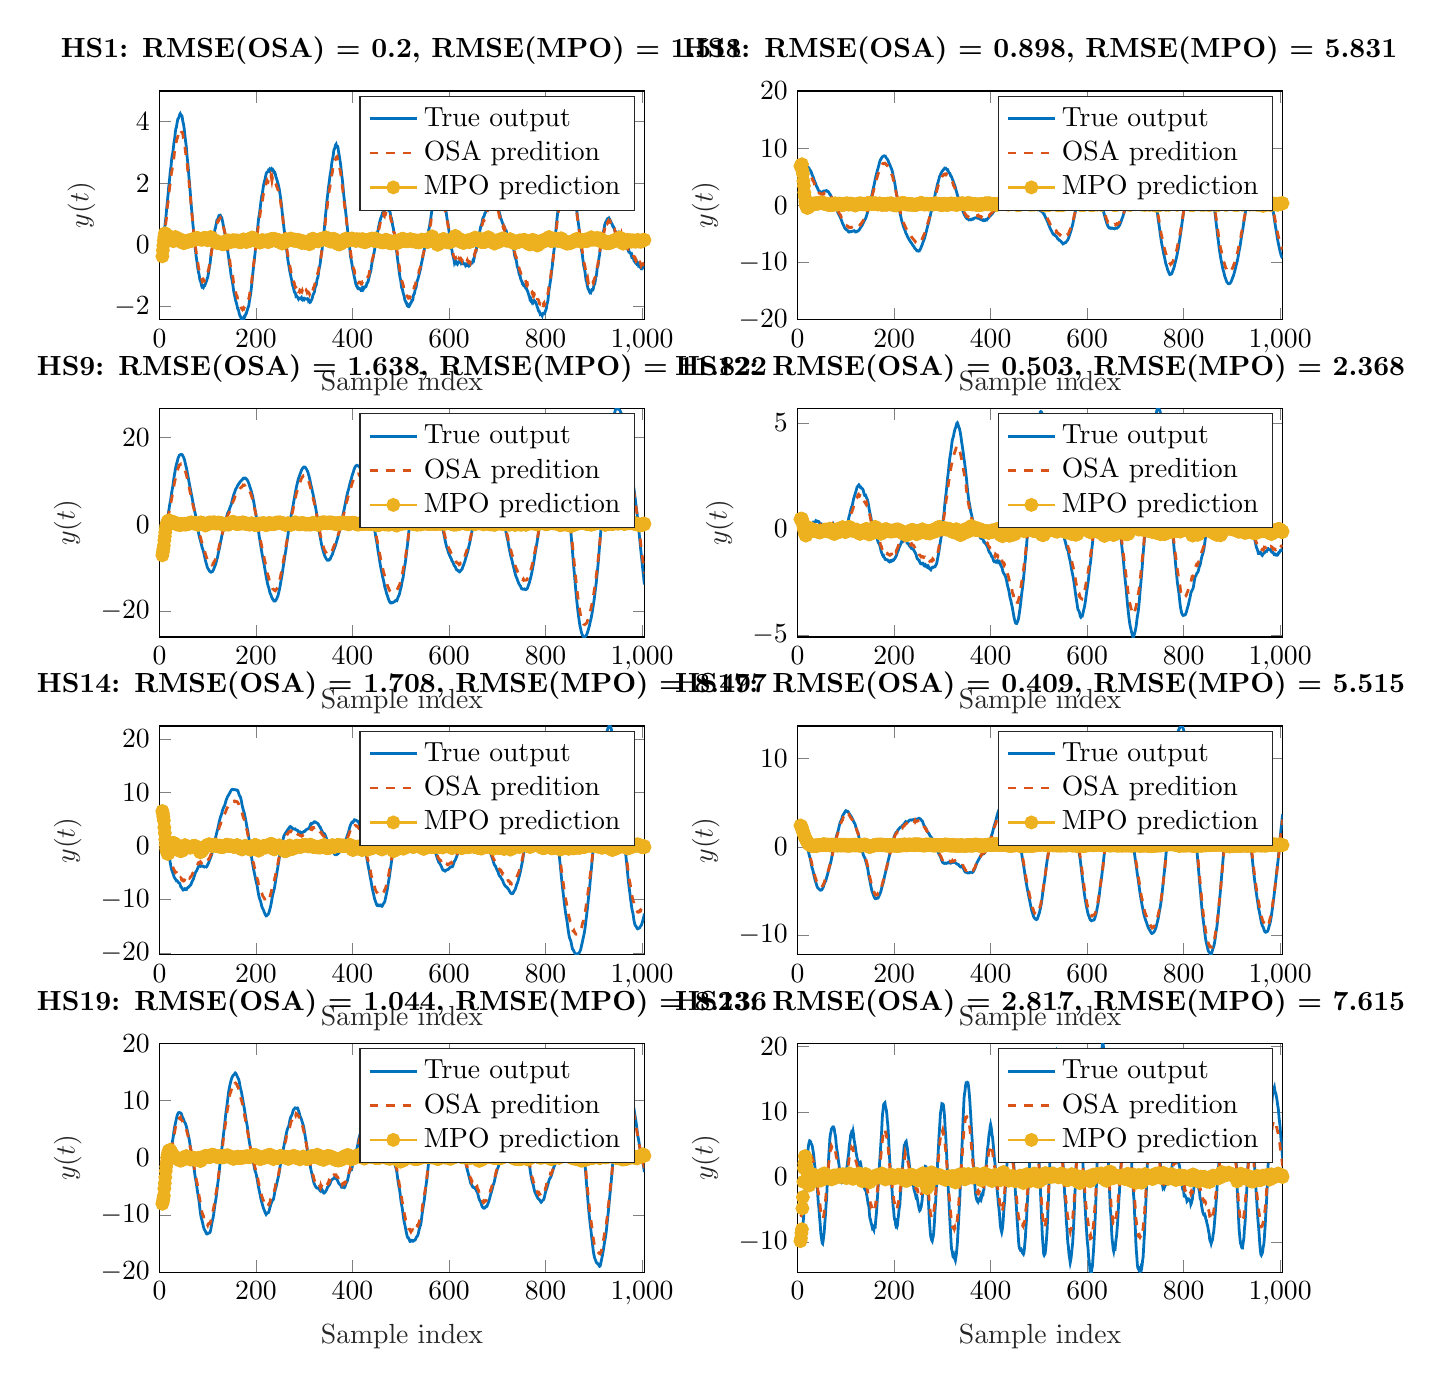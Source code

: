 % This file was created by matlab2tikz.
%
\definecolor{mycolor1}{rgb}{0.0,0.447,0.741}%
\definecolor{mycolor2}{rgb}{0.85,0.325,0.098}%
\definecolor{mycolor3}{rgb}{0.929,0.694,0.125}%
%
\begin{tikzpicture}

\begin{axis}[%
width=6.159cm,
height=2.903cm,
at={(0cm,12.097cm)},
scale only axis,
xmin=0,
xmax=1005,
xlabel style={font=\color{white!15!black}},
xlabel={Sample index},
ymin=-2.431,
ymax=5,
ylabel style={font=\color{white!15!black}},
ylabel={$y(t)$},
axis background/.style={fill=white},
title style={font=\bfseries},
title={HS1: RMSE(OSA) = 0.2, RMSE(MPO) = 1.511},
legend style={legend cell align=left, align=left, draw=white!15!black}
]
\addplot [color=mycolor1, line width=1.0pt]
  table[row sep=crcr]{%
6	-0.377\\
7	-0.179\\
9	0.141\\
10	0.357\\
11	0.576\\
12	0.726\\
13	0.849\\
14	1.011\\
15	1.197\\
17	1.507\\
18	1.665\\
19	1.863\\
20	1.992\\
21	2.15\\
22	2.321\\
23	2.458\\
24	2.557\\
25	2.737\\
26	2.883\\
27	2.937\\
28	3.049\\
29	3.171\\
30	3.327\\
31	3.39\\
32	3.528\\
33	3.676\\
34	3.779\\
35	3.815\\
36	3.918\\
37	3.998\\
38	4.086\\
39	4.101\\
40	4.133\\
42	4.238\\
43	4.264\\
44	4.228\\
45	4.207\\
46	4.201\\
47	4.164\\
48	4.045\\
49	3.969\\
50	3.904\\
51	3.796\\
52	3.651\\
53	3.517\\
54	3.37\\
55	3.266\\
56	3.118\\
57	2.903\\
58	2.752\\
59	2.608\\
60	2.435\\
61	2.208\\
62	2.048\\
64	1.664\\
65	1.434\\
66	1.254\\
67	1.085\\
68	0.9\\
69	0.704\\
70	0.566\\
71	0.373\\
72	0.199\\
73	0.051\\
74	-0.102\\
75	-0.231\\
76	-0.372\\
77	-0.481\\
79	-0.716\\
80	-0.823\\
81	-0.899\\
82	-0.962\\
83	-1.069\\
84	-1.154\\
85	-1.185\\
86	-1.231\\
87	-1.326\\
88	-1.359\\
89	-1.338\\
90	-1.363\\
91	-1.384\\
92	-1.342\\
93	-1.313\\
94	-1.318\\
98	-1.154\\
99	-1.086\\
100	-1.067\\
101	-0.965\\
102	-0.884\\
103	-0.769\\
104	-0.674\\
105	-0.597\\
106	-0.431\\
107	-0.291\\
108	-0.198\\
109	-0.137\\
110	-0.027\\
111	0.11\\
112	0.219\\
113	0.322\\
114	0.412\\
115	0.509\\
116	0.546\\
117	0.642\\
118	0.704\\
119	0.803\\
120	0.814\\
122	0.88\\
123	0.943\\
124	0.955\\
125	0.961\\
126	0.963\\
127	0.906\\
128	0.883\\
129	0.881\\
130	0.809\\
131	0.741\\
132	0.644\\
133	0.586\\
134	0.517\\
135	0.414\\
136	0.318\\
137	0.199\\
138	0.125\\
139	0.056\\
140	-0.07\\
141	-0.15\\
142	-0.264\\
143	-0.372\\
144	-0.498\\
145	-0.618\\
147	-0.808\\
148	-0.951\\
149	-1.053\\
150	-1.121\\
151	-1.2\\
152	-1.298\\
153	-1.417\\
154	-1.527\\
155	-1.597\\
156	-1.672\\
157	-1.743\\
158	-1.831\\
159	-1.869\\
160	-1.932\\
161	-1.999\\
162	-2.077\\
163	-2.104\\
164	-2.141\\
165	-2.221\\
167	-2.325\\
168	-2.333\\
169	-2.386\\
170	-2.425\\
171	-2.431\\
172	-2.417\\
173	-2.399\\
174	-2.37\\
175	-2.345\\
176	-2.365\\
177	-2.322\\
178	-2.297\\
179	-2.238\\
180	-2.232\\
181	-2.173\\
184	-2.02\\
185	-1.988\\
186	-1.873\\
188	-1.674\\
189	-1.596\\
190	-1.46\\
191	-1.316\\
192	-1.168\\
193	-1.008\\
194	-0.843\\
195	-0.699\\
196	-0.56\\
197	-0.415\\
198	-0.291\\
199	-0.113\\
200	0.055\\
201	0.204\\
202	0.345\\
203	0.475\\
204	0.633\\
205	0.785\\
206	0.909\\
207	0.985\\
209	1.228\\
210	1.376\\
211	1.482\\
212	1.599\\
213	1.648\\
214	1.762\\
215	1.867\\
216	1.954\\
217	2.027\\
218	2.091\\
219	2.148\\
220	2.227\\
221	2.3\\
222	2.342\\
224	2.368\\
225	2.396\\
226	2.429\\
227	2.42\\
228	2.401\\
229	2.461\\
231	2.435\\
232	2.461\\
233	2.433\\
234	2.417\\
235	2.439\\
236	2.416\\
237	2.377\\
238	2.341\\
239	2.346\\
240	2.304\\
241	2.225\\
243	2.129\\
244	2.079\\
245	2.009\\
246	1.975\\
247	1.893\\
248	1.826\\
249	1.739\\
252	1.402\\
253	1.281\\
254	1.104\\
255	0.964\\
256	0.833\\
257	0.679\\
258	0.533\\
260	0.309\\
261	0.194\\
262	0.039\\
263	-0.097\\
264	-0.207\\
265	-0.341\\
266	-0.485\\
267	-0.579\\
268	-0.665\\
270	-0.86\\
271	-0.936\\
272	-1.008\\
273	-1.086\\
274	-1.144\\
275	-1.265\\
276	-1.33\\
277	-1.358\\
278	-1.423\\
279	-1.498\\
280	-1.55\\
281	-1.56\\
282	-1.588\\
283	-1.69\\
284	-1.687\\
285	-1.679\\
286	-1.705\\
287	-1.724\\
288	-1.76\\
289	-1.733\\
291	-1.752\\
292	-1.751\\
293	-1.738\\
294	-1.718\\
295	-1.78\\
296	-1.791\\
297	-1.75\\
298	-1.741\\
299	-1.749\\
300	-1.773\\
301	-1.745\\
303	-1.759\\
304	-1.76\\
305	-1.767\\
306	-1.761\\
307	-1.752\\
308	-1.758\\
309	-1.827\\
310	-1.813\\
311	-1.839\\
312	-1.871\\
313	-1.861\\
315	-1.793\\
316	-1.763\\
317	-1.71\\
318	-1.635\\
319	-1.61\\
320	-1.57\\
321	-1.54\\
322	-1.44\\
323	-1.364\\
325	-1.301\\
326	-1.181\\
327	-1.105\\
328	-1.074\\
329	-0.998\\
330	-0.853\\
331	-0.776\\
333	-0.617\\
334	-0.471\\
335	-0.342\\
336	-0.283\\
337	-0.151\\
338	-0.0\\
339	0.173\\
340	0.286\\
341	0.416\\
342	0.593\\
343	0.767\\
344	0.946\\
345	1.104\\
346	1.249\\
347	1.43\\
349	1.68\\
350	1.852\\
351	1.951\\
352	2.064\\
353	2.207\\
355	2.39\\
356	2.496\\
357	2.65\\
358	2.742\\
359	2.804\\
360	2.895\\
361	3.037\\
362	3.108\\
363	3.121\\
364	3.18\\
365	3.246\\
366	3.269\\
367	3.204\\
369	3.198\\
370	3.156\\
371	3.025\\
372	2.95\\
373	2.851\\
374	2.749\\
375	2.652\\
376	2.514\\
378	2.229\\
379	2.106\\
380	1.96\\
381	1.767\\
382	1.596\\
384	1.336\\
385	1.197\\
386	1.049\\
387	0.911\\
388	0.742\\
389	0.599\\
390	0.45\\
391	0.289\\
392	0.121\\
393	0.026\\
394	-0.09\\
395	-0.223\\
396	-0.392\\
398	-0.547\\
399	-0.641\\
400	-0.758\\
401	-0.839\\
402	-0.882\\
403	-0.993\\
404	-1.065\\
405	-1.127\\
406	-1.21\\
407	-1.285\\
408	-1.321\\
409	-1.305\\
410	-1.377\\
411	-1.417\\
412	-1.428\\
413	-1.417\\
414	-1.432\\
415	-1.423\\
416	-1.44\\
417	-1.449\\
418	-1.49\\
419	-1.49\\
420	-1.433\\
421	-1.372\\
422	-1.374\\
423	-1.432\\
424	-1.406\\
425	-1.394\\
426	-1.369\\
427	-1.371\\
428	-1.361\\
429	-1.304\\
430	-1.24\\
431	-1.234\\
432	-1.217\\
435	-1.018\\
436	-0.948\\
438	-0.846\\
439	-0.727\\
440	-0.622\\
441	-0.528\\
442	-0.474\\
443	-0.4\\
444	-0.312\\
445	-0.234\\
446	-0.142\\
447	-0.019\\
449	0.201\\
450	0.205\\
451	0.323\\
452	0.418\\
453	0.47\\
454	0.575\\
455	0.638\\
456	0.721\\
457	0.777\\
458	0.838\\
459	0.887\\
461	0.958\\
462	1.039\\
463	1.055\\
464	1.022\\
465	1.086\\
466	1.122\\
467	1.112\\
468	1.158\\
469	1.217\\
470	1.199\\
471	1.211\\
472	1.234\\
473	1.18\\
474	1.143\\
475	1.117\\
476	1.117\\
477	1.104\\
478	1.051\\
479	0.949\\
480	0.871\\
481	0.854\\
482	0.768\\
483	0.642\\
484	0.578\\
485	0.507\\
486	0.394\\
487	0.319\\
488	0.206\\
489	0.114\\
490	-0.04\\
491	-0.159\\
492	-0.268\\
493	-0.417\\
494	-0.543\\
495	-0.647\\
496	-0.786\\
497	-0.905\\
498	-1.016\\
499	-1.106\\
500	-1.17\\
501	-1.302\\
502	-1.408\\
503	-1.43\\
504	-1.49\\
505	-1.567\\
506	-1.615\\
507	-1.675\\
508	-1.757\\
509	-1.817\\
510	-1.837\\
511	-1.888\\
512	-1.891\\
513	-1.957\\
514	-1.95\\
515	-1.993\\
516	-2.014\\
517	-2.013\\
519	-1.953\\
520	-1.905\\
521	-1.901\\
522	-1.867\\
523	-1.812\\
524	-1.813\\
525	-1.789\\
526	-1.665\\
527	-1.615\\
528	-1.596\\
529	-1.536\\
530	-1.441\\
531	-1.422\\
532	-1.37\\
533	-1.279\\
534	-1.169\\
535	-1.155\\
536	-1.088\\
537	-1.033\\
539	-0.913\\
540	-0.837\\
541	-0.789\\
542	-0.695\\
543	-0.586\\
544	-0.538\\
545	-0.455\\
546	-0.384\\
547	-0.3\\
548	-0.23\\
549	-0.134\\
550	-0.076\\
551	-0.024\\
552	0.087\\
553	0.175\\
554	0.194\\
555	0.238\\
556	0.344\\
557	0.393\\
558	0.484\\
559	0.553\\
560	0.636\\
561	0.749\\
562	0.821\\
563	0.958\\
564	1.058\\
565	1.186\\
566	1.328\\
567	1.43\\
568	1.489\\
569	1.575\\
570	1.651\\
571	1.747\\
573	1.788\\
574	1.828\\
575	1.855\\
576	1.816\\
577	1.772\\
578	1.766\\
579	1.775\\
581	1.682\\
582	1.637\\
583	1.626\\
584	1.553\\
585	1.52\\
586	1.524\\
587	1.482\\
588	1.415\\
589	1.369\\
590	1.367\\
591	1.281\\
592	1.183\\
593	1.126\\
594	1.074\\
596	0.832\\
597	0.771\\
598	0.689\\
599	0.568\\
600	0.426\\
601	0.333\\
602	0.269\\
603	0.137\\
604	-0.01\\
605	-0.127\\
606	-0.16\\
607	-0.295\\
608	-0.341\\
609	-0.415\\
610	-0.465\\
611	-0.562\\
612	-0.513\\
613	-0.494\\
614	-0.549\\
615	-0.598\\
616	-0.58\\
617	-0.573\\
618	-0.616\\
619	-0.591\\
620	-0.555\\
621	-0.545\\
622	-0.561\\
623	-0.552\\
624	-0.551\\
625	-0.592\\
626	-0.565\\
627	-0.586\\
628	-0.558\\
629	-0.586\\
630	-0.622\\
631	-0.626\\
632	-0.615\\
633	-0.615\\
634	-0.662\\
635	-0.633\\
636	-0.621\\
637	-0.627\\
638	-0.665\\
639	-0.65\\
640	-0.612\\
641	-0.617\\
642	-0.684\\
643	-0.671\\
644	-0.647\\
645	-0.597\\
646	-0.602\\
648	-0.597\\
649	-0.542\\
650	-0.499\\
651	-0.512\\
652	-0.445\\
653	-0.352\\
654	-0.269\\
655	-0.24\\
656	-0.216\\
657	-0.114\\
658	-0.021\\
659	0.045\\
660	0.082\\
661	0.193\\
662	0.333\\
663	0.389\\
664	0.45\\
665	0.54\\
666	0.604\\
667	0.633\\
668	0.689\\
670	0.857\\
671	0.895\\
672	0.911\\
673	0.948\\
674	1.006\\
675	1.038\\
676	1.056\\
677	1.113\\
678	1.166\\
679	1.212\\
680	1.318\\
681	1.373\\
682	1.44\\
683	1.478\\
684	1.488\\
685	1.556\\
686	1.566\\
687	1.586\\
688	1.59\\
689	1.611\\
690	1.685\\
691	1.662\\
692	1.657\\
693	1.616\\
694	1.569\\
695	1.537\\
696	1.49\\
697	1.417\\
698	1.413\\
699	1.361\\
700	1.289\\
701	1.274\\
702	1.224\\
703	1.12\\
704	1.066\\
705	1.006\\
706	0.954\\
707	0.859\\
708	0.84\\
711	0.703\\
712	0.674\\
713	0.61\\
714	0.598\\
715	0.565\\
716	0.526\\
718	0.41\\
719	0.422\\
720	0.347\\
721	0.293\\
722	0.291\\
723	0.273\\
724	0.184\\
725	0.171\\
726	0.174\\
727	0.161\\
728	0.102\\
729	0.073\\
730	0.052\\
731	-0.022\\
732	-0.068\\
733	-0.091\\
734	-0.147\\
735	-0.238\\
736	-0.35\\
737	-0.403\\
738	-0.445\\
739	-0.492\\
740	-0.567\\
741	-0.675\\
742	-0.735\\
743	-0.76\\
744	-0.826\\
745	-0.935\\
746	-0.976\\
747	-0.969\\
748	-1.079\\
749	-1.128\\
750	-1.162\\
751	-1.201\\
752	-1.256\\
753	-1.255\\
754	-1.317\\
755	-1.335\\
756	-1.336\\
757	-1.323\\
758	-1.384\\
759	-1.408\\
760	-1.405\\
761	-1.455\\
763	-1.511\\
764	-1.564\\
765	-1.611\\
766	-1.669\\
767	-1.71\\
768	-1.797\\
769	-1.817\\
770	-1.773\\
771	-1.812\\
772	-1.856\\
773	-1.821\\
774	-1.821\\
775	-1.87\\
777	-1.82\\
779	-1.859\\
780	-1.875\\
781	-1.93\\
782	-1.97\\
783	-2.035\\
784	-2.056\\
785	-2.133\\
786	-2.16\\
787	-2.161\\
788	-2.206\\
789	-2.259\\
790	-2.246\\
791	-2.249\\
792	-2.269\\
793	-2.302\\
794	-2.237\\
795	-2.227\\
796	-2.241\\
797	-2.245\\
798	-2.236\\
799	-2.196\\
800	-2.14\\
801	-2.107\\
802	-2.052\\
803	-1.924\\
804	-1.884\\
805	-1.805\\
806	-1.66\\
807	-1.497\\
808	-1.402\\
810	-1.189\\
811	-1.099\\
812	-0.943\\
813	-0.812\\
814	-0.703\\
815	-0.509\\
816	-0.404\\
817	-0.246\\
818	-0.131\\
819	0.094\\
820	0.246\\
821	0.364\\
822	0.573\\
823	0.722\\
825	1.015\\
826	1.14\\
827	1.289\\
828	1.479\\
829	1.615\\
830	1.73\\
831	1.919\\
832	2.095\\
833	2.244\\
834	2.33\\
835	2.433\\
836	2.551\\
837	2.65\\
838	2.732\\
839	2.806\\
840	2.891\\
841	2.906\\
842	2.956\\
843	2.946\\
844	2.966\\
845	2.956\\
846	2.967\\
847	2.905\\
848	2.854\\
849	2.768\\
850	2.695\\
851	2.615\\
852	2.523\\
853	2.487\\
854	2.38\\
855	2.257\\
856	2.112\\
857	2.039\\
858	1.911\\
859	1.776\\
860	1.625\\
861	1.518\\
862	1.381\\
863	1.304\\
864	1.185\\
865	1.082\\
866	0.946\\
867	0.822\\
868	0.71\\
869	0.603\\
870	0.444\\
871	0.29\\
872	0.201\\
873	0.065\\
874	-0.053\\
875	-0.202\\
876	-0.291\\
877	-0.416\\
879	-0.673\\
880	-0.737\\
881	-0.807\\
882	-0.903\\
883	-1.037\\
884	-1.155\\
885	-1.185\\
886	-1.273\\
887	-1.347\\
888	-1.428\\
889	-1.443\\
890	-1.489\\
891	-1.528\\
892	-1.553\\
893	-1.531\\
894	-1.547\\
895	-1.5\\
896	-1.464\\
897	-1.469\\
898	-1.47\\
899	-1.425\\
900	-1.337\\
901	-1.292\\
902	-1.274\\
903	-1.187\\
904	-1.068\\
905	-1.029\\
906	-0.934\\
907	-0.771\\
909	-0.665\\
910	-0.537\\
911	-0.401\\
912	-0.341\\
913	-0.193\\
914	-0.049\\
915	0.037\\
916	0.071\\
917	0.183\\
918	0.315\\
919	0.371\\
920	0.417\\
921	0.487\\
922	0.592\\
923	0.666\\
925	0.746\\
926	0.758\\
927	0.801\\
928	0.84\\
929	0.85\\
930	0.833\\
931	0.813\\
932	0.852\\
933	0.824\\
934	0.785\\
935	0.767\\
937	0.694\\
938	0.675\\
939	0.619\\
940	0.583\\
941	0.585\\
942	0.554\\
943	0.491\\
944	0.443\\
945	0.432\\
946	0.395\\
947	0.348\\
948	0.357\\
949	0.349\\
950	0.287\\
951	0.31\\
952	0.355\\
953	0.316\\
954	0.322\\
955	0.372\\
956	0.353\\
957	0.3\\
958	0.266\\
959	0.255\\
960	0.221\\
961	0.129\\
962	0.123\\
963	0.064\\
965	0.033\\
966	-0.024\\
967	-0.065\\
968	-0.058\\
969	-0.066\\
970	-0.134\\
971	-0.172\\
972	-0.139\\
973	-0.209\\
974	-0.248\\
975	-0.251\\
976	-0.263\\
977	-0.306\\
978	-0.36\\
979	-0.337\\
980	-0.401\\
981	-0.395\\
982	-0.438\\
983	-0.496\\
984	-0.482\\
985	-0.49\\
986	-0.573\\
987	-0.603\\
988	-0.609\\
989	-0.58\\
990	-0.647\\
991	-0.649\\
992	-0.628\\
993	-0.694\\
994	-0.688\\
995	-0.703\\
996	-0.727\\
997	-0.731\\
998	-0.769\\
999	-0.76\\
1000	-0.725\\
1001	-0.762\\
1002	-0.747\\
1003	-0.713\\
1004	-0.709\\
1005	-0.696\\
};
\addlegendentry{True output}

\addplot [color=mycolor2, dashed, line width=1.0pt]
  table[row sep=crcr]{%
6	-0.438\\
7	-0.238\\
8	-0.074\\
9	0.08\\
10	0.253\\
11	0.443\\
12	0.587\\
14	0.805\\
15	0.966\\
16	1.168\\
17	1.311\\
18	1.403\\
19	1.521\\
20	1.693\\
21	1.867\\
23	2.057\\
24	2.241\\
25	2.356\\
26	2.419\\
27	2.571\\
28	2.658\\
29	2.691\\
30	2.845\\
31	2.995\\
32	3.094\\
33	3.147\\
34	3.191\\
35	3.347\\
36	3.442\\
37	3.46\\
38	3.527\\
39	3.561\\
40	3.647\\
42	3.676\\
43	3.753\\
44	3.727\\
45	3.681\\
46	3.659\\
47	3.656\\
48	3.627\\
49	3.516\\
50	3.413\\
51	3.38\\
52	3.303\\
53	3.142\\
54	3.011\\
55	2.895\\
56	2.771\\
57	2.674\\
58	2.533\\
59	2.305\\
60	2.164\\
61	2.106\\
62	1.883\\
63	1.654\\
64	1.559\\
65	1.391\\
66	1.177\\
67	1.03\\
68	0.901\\
69	0.727\\
70	0.543\\
71	0.402\\
72	0.314\\
73	0.106\\
74	-0.038\\
75	-0.111\\
76	-0.22\\
77	-0.347\\
78	-0.49\\
79	-0.543\\
80	-0.635\\
81	-0.745\\
82	-0.818\\
83	-0.864\\
84	-0.93\\
85	-1.024\\
86	-1.039\\
87	-1.074\\
88	-1.139\\
89	-1.197\\
90	-1.178\\
91	-1.128\\
93	-1.167\\
94	-1.115\\
95	-1.106\\
96	-1.094\\
97	-1.056\\
98	-1.012\\
99	-0.95\\
100	-0.91\\
101	-0.835\\
102	-0.791\\
103	-0.697\\
104	-0.639\\
105	-0.504\\
106	-0.386\\
107	-0.347\\
108	-0.213\\
109	-0.104\\
110	-0.053\\
111	0.035\\
112	0.176\\
113	0.282\\
114	0.345\\
115	0.381\\
116	0.472\\
117	0.541\\
118	0.587\\
119	0.683\\
120	0.715\\
121	0.776\\
122	0.766\\
123	0.792\\
124	0.829\\
125	0.858\\
126	0.875\\
127	0.824\\
128	0.801\\
129	0.747\\
130	0.739\\
131	0.708\\
133	0.548\\
134	0.473\\
135	0.429\\
136	0.354\\
137	0.232\\
138	0.169\\
139	0.111\\
140	0.011\\
141	-0.077\\
142	-0.206\\
145	-0.427\\
146	-0.547\\
147	-0.676\\
148	-0.775\\
149	-0.846\\
150	-0.943\\
151	-0.997\\
152	-1.033\\
153	-1.164\\
154	-1.272\\
155	-1.375\\
156	-1.413\\
157	-1.446\\
158	-1.535\\
159	-1.617\\
160	-1.645\\
161	-1.676\\
162	-1.78\\
163	-1.799\\
164	-1.851\\
165	-1.875\\
166	-1.931\\
167	-2.008\\
168	-2.016\\
169	-2.051\\
170	-2.054\\
171	-2.086\\
172	-2.108\\
173	-2.084\\
174	-2.05\\
175	-2.07\\
176	-2.029\\
177	-2.002\\
178	-2.003\\
179	-1.976\\
180	-1.967\\
181	-1.874\\
182	-1.836\\
183	-1.785\\
184	-1.771\\
185	-1.75\\
186	-1.682\\
187	-1.596\\
188	-1.436\\
189	-1.361\\
190	-1.319\\
191	-1.202\\
192	-1.056\\
193	-0.939\\
194	-0.801\\
195	-0.634\\
196	-0.542\\
197	-0.435\\
198	-0.253\\
199	-0.135\\
200	-0.058\\
201	0.134\\
202	0.292\\
203	0.373\\
204	0.5\\
206	0.746\\
207	0.849\\
208	0.929\\
210	1.157\\
211	1.264\\
212	1.386\\
213	1.405\\
214	1.496\\
215	1.621\\
217	1.737\\
218	1.817\\
219	1.881\\
220	1.917\\
221	1.978\\
222	2.049\\
223	2.095\\
224	2.062\\
225	2.048\\
226	2.129\\
227	2.158\\
228	2.153\\
229	2.121\\
230	2.098\\
231	2.222\\
232	2.174\\
233	2.082\\
234	2.175\\
235	2.11\\
236	2.105\\
237	2.145\\
238	2.08\\
239	2.079\\
240	2.02\\
241	1.981\\
242	1.939\\
243	1.887\\
244	1.856\\
246	1.765\\
247	1.668\\
248	1.649\\
249	1.57\\
250	1.475\\
251	1.392\\
252	1.269\\
254	1.056\\
255	0.966\\
256	0.785\\
257	0.642\\
258	0.535\\
260	0.359\\
261	0.236\\
262	0.135\\
263	-0.002\\
264	-0.148\\
265	-0.251\\
266	-0.322\\
267	-0.437\\
268	-0.558\\
269	-0.59\\
270	-0.664\\
271	-0.754\\
272	-0.836\\
273	-0.907\\
274	-0.953\\
275	-1.028\\
276	-1.114\\
277	-1.187\\
278	-1.195\\
279	-1.223\\
281	-1.353\\
282	-1.395\\
283	-1.393\\
284	-1.436\\
285	-1.499\\
286	-1.424\\
287	-1.441\\
288	-1.523\\
289	-1.518\\
290	-1.534\\
291	-1.472\\
292	-1.483\\
293	-1.515\\
294	-1.518\\
295	-1.533\\
296	-1.491\\
297	-1.54\\
298	-1.53\\
299	-1.462\\
300	-1.51\\
301	-1.552\\
302	-1.545\\
303	-1.505\\
304	-1.476\\
305	-1.503\\
306	-1.551\\
307	-1.523\\
308	-1.526\\
309	-1.556\\
310	-1.568\\
311	-1.606\\
312	-1.556\\
313	-1.592\\
314	-1.621\\
315	-1.537\\
316	-1.497\\
317	-1.501\\
318	-1.465\\
319	-1.394\\
320	-1.372\\
321	-1.344\\
322	-1.267\\
323	-1.217\\
325	-1.097\\
326	-1.081\\
327	-1.005\\
328	-0.907\\
329	-0.88\\
330	-0.792\\
331	-0.676\\
332	-0.606\\
333	-0.551\\
334	-0.472\\
335	-0.379\\
336	-0.228\\
337	-0.127\\
338	-0.042\\
339	0.063\\
340	0.216\\
341	0.374\\
342	0.444\\
343	0.6\\
344	0.783\\
346	1.065\\
347	1.158\\
348	1.275\\
349	1.459\\
350	1.58\\
351	1.67\\
352	1.79\\
353	1.844\\
354	1.967\\
355	2.097\\
356	2.161\\
357	2.272\\
358	2.333\\
359	2.446\\
360	2.543\\
361	2.592\\
362	2.685\\
363	2.76\\
364	2.763\\
365	2.779\\
366	2.822\\
367	2.856\\
368	2.868\\
369	2.776\\
370	2.737\\
371	2.734\\
372	2.656\\
373	2.51\\
374	2.449\\
375	2.378\\
376	2.257\\
377	2.172\\
378	2.037\\
379	1.884\\
380	1.759\\
381	1.652\\
382	1.504\\
383	1.341\\
384	1.224\\
385	1.138\\
386	1.023\\
387	0.863\\
388	0.719\\
389	0.571\\
390	0.457\\
391	0.357\\
392	0.214\\
393	0.087\\
394	-0.02\\
395	-0.134\\
396	-0.231\\
397	-0.348\\
398	-0.451\\
399	-0.493\\
401	-0.676\\
402	-0.778\\
403	-0.791\\
404	-0.841\\
405	-0.961\\
406	-1.008\\
407	-1.076\\
408	-1.105\\
409	-1.122\\
410	-1.16\\
411	-1.191\\
412	-1.24\\
413	-1.232\\
414	-1.211\\
415	-1.21\\
416	-1.231\\
417	-1.246\\
418	-1.279\\
419	-1.277\\
421	-1.201\\
422	-1.205\\
423	-1.201\\
424	-1.206\\
425	-1.236\\
426	-1.179\\
427	-1.175\\
428	-1.161\\
429	-1.127\\
430	-1.101\\
431	-1.07\\
432	-1.032\\
433	-1.013\\
434	-0.99\\
435	-0.888\\
436	-0.801\\
437	-0.791\\
438	-0.755\\
440	-0.57\\
441	-0.466\\
442	-0.43\\
443	-0.365\\
445	-0.229\\
446	-0.117\\
447	-0.034\\
448	0.066\\
449	0.107\\
450	0.179\\
451	0.287\\
452	0.315\\
453	0.422\\
454	0.495\\
455	0.522\\
457	0.66\\
458	0.759\\
459	0.771\\
460	0.781\\
461	0.866\\
462	0.863\\
463	0.889\\
464	0.981\\
465	0.946\\
466	0.927\\
467	1.032\\
468	1.039\\
469	1.018\\
470	1.071\\
471	1.084\\
472	1.053\\
473	1.055\\
474	1.046\\
475	0.977\\
476	0.994\\
477	1.017\\
478	0.959\\
479	0.867\\
480	0.789\\
481	0.745\\
482	0.72\\
483	0.682\\
484	0.567\\
485	0.431\\
487	0.376\\
488	0.222\\
489	0.148\\
491	-0.085\\
492	-0.18\\
493	-0.264\\
494	-0.367\\
495	-0.547\\
497	-0.694\\
498	-0.822\\
499	-0.909\\
500	-0.957\\
501	-1.083\\
502	-1.167\\
503	-1.201\\
504	-1.257\\
505	-1.304\\
506	-1.381\\
507	-1.454\\
508	-1.482\\
509	-1.484\\
510	-1.609\\
511	-1.621\\
512	-1.611\\
513	-1.672\\
514	-1.683\\
515	-1.714\\
516	-1.703\\
517	-1.728\\
518	-1.718\\
519	-1.726\\
520	-1.665\\
521	-1.612\\
522	-1.634\\
523	-1.613\\
524	-1.571\\
525	-1.517\\
527	-1.443\\
528	-1.354\\
529	-1.335\\
530	-1.332\\
531	-1.24\\
532	-1.158\\
533	-1.121\\
534	-1.071\\
535	-0.992\\
536	-0.958\\
537	-0.942\\
538	-0.833\\
540	-0.757\\
541	-0.691\\
542	-0.611\\
543	-0.524\\
545	-0.436\\
546	-0.337\\
547	-0.287\\
548	-0.222\\
549	-0.104\\
550	-0.094\\
551	-0.03\\
552	0.057\\
553	0.116\\
554	0.196\\
555	0.208\\
556	0.224\\
557	0.372\\
558	0.442\\
559	0.433\\
560	0.573\\
561	0.624\\
562	0.671\\
563	0.816\\
564	0.93\\
565	1.029\\
566	1.06\\
567	1.192\\
568	1.318\\
569	1.334\\
570	1.415\\
571	1.509\\
572	1.546\\
573	1.594\\
574	1.589\\
575	1.572\\
577	1.615\\
578	1.578\\
579	1.528\\
580	1.578\\
581	1.522\\
582	1.414\\
583	1.438\\
584	1.413\\
585	1.396\\
586	1.332\\
587	1.311\\
588	1.296\\
589	1.244\\
590	1.184\\
591	1.153\\
592	1.113\\
593	1.004\\
594	0.95\\
595	0.903\\
596	0.84\\
597	0.71\\
598	0.611\\
599	0.577\\
600	0.455\\
601	0.339\\
602	0.275\\
603	0.192\\
604	0.087\\
605	-0.04\\
606	-0.139\\
607	-0.163\\
608	-0.212\\
609	-0.339\\
610	-0.389\\
611	-0.405\\
612	-0.416\\
613	-0.441\\
614	-0.426\\
615	-0.478\\
616	-0.543\\
617	-0.517\\
618	-0.44\\
619	-0.488\\
620	-0.504\\
621	-0.449\\
623	-0.487\\
624	-0.496\\
625	-0.456\\
626	-0.478\\
627	-0.517\\
628	-0.459\\
629	-0.47\\
630	-0.529\\
631	-0.541\\
632	-0.523\\
633	-0.498\\
634	-0.519\\
635	-0.561\\
636	-0.555\\
637	-0.536\\
638	-0.5\\
639	-0.544\\
640	-0.566\\
641	-0.536\\
642	-0.546\\
643	-0.552\\
644	-0.583\\
645	-0.507\\
646	-0.485\\
647	-0.499\\
648	-0.498\\
649	-0.502\\
650	-0.472\\
651	-0.398\\
652	-0.344\\
653	-0.353\\
654	-0.245\\
655	-0.192\\
656	-0.19\\
657	-0.12\\
658	-0.09\\
659	0.035\\
660	0.125\\
661	0.153\\
662	0.215\\
663	0.334\\
664	0.436\\
665	0.405\\
666	0.46\\
667	0.579\\
668	0.626\\
669	0.647\\
670	0.724\\
671	0.807\\
672	0.808\\
673	0.797\\
674	0.85\\
675	0.912\\
676	0.965\\
677	0.974\\
678	0.997\\
679	1.069\\
680	1.113\\
681	1.222\\
682	1.261\\
683	1.234\\
684	1.295\\
685	1.36\\
686	1.392\\
687	1.397\\
688	1.385\\
689	1.427\\
692	1.5\\
693	1.412\\
694	1.34\\
695	1.376\\
696	1.383\\
697	1.301\\
698	1.242\\
699	1.204\\
700	1.189\\
701	1.145\\
702	1.095\\
703	1.043\\
704	0.948\\
705	0.891\\
706	0.899\\
707	0.84\\
708	0.755\\
709	0.721\\
710	0.711\\
711	0.64\\
712	0.584\\
713	0.608\\
714	0.564\\
715	0.477\\
716	0.515\\
717	0.472\\
718	0.369\\
720	0.362\\
721	0.331\\
722	0.265\\
723	0.222\\
724	0.231\\
725	0.191\\
726	0.167\\
727	0.172\\
728	0.126\\
729	0.074\\
730	0.056\\
731	0.028\\
733	-0.053\\
735	-0.153\\
736	-0.232\\
737	-0.305\\
738	-0.369\\
739	-0.39\\
740	-0.442\\
741	-0.509\\
743	-0.67\\
744	-0.677\\
746	-0.801\\
747	-0.846\\
748	-0.88\\
749	-0.932\\
750	-0.993\\
751	-1.014\\
754	-1.107\\
755	-1.108\\
756	-1.167\\
757	-1.161\\
758	-1.15\\
759	-1.183\\
760	-1.254\\
761	-1.229\\
762	-1.227\\
763	-1.336\\
764	-1.327\\
765	-1.345\\
766	-1.439\\
767	-1.475\\
768	-1.496\\
769	-1.525\\
770	-1.548\\
771	-1.56\\
772	-1.543\\
774	-1.634\\
775	-1.565\\
776	-1.574\\
777	-1.612\\
778	-1.574\\
779	-1.571\\
780	-1.669\\
781	-1.663\\
782	-1.646\\
783	-1.764\\
785	-1.783\\
786	-1.819\\
787	-1.905\\
788	-1.919\\
789	-1.858\\
790	-1.937\\
791	-2.0\\
792	-1.934\\
793	-1.958\\
794	-1.975\\
795	-1.97\\
796	-1.905\\
797	-1.885\\
798	-1.96\\
799	-1.943\\
801	-1.802\\
802	-1.777\\
803	-1.726\\
804	-1.656\\
805	-1.573\\
806	-1.485\\
807	-1.345\\
808	-1.23\\
809	-1.18\\
810	-1.087\\
811	-0.988\\
813	-0.741\\
814	-0.572\\
815	-0.536\\
816	-0.439\\
817	-0.216\\
818	-0.149\\
819	0.027\\
820	0.153\\
821	0.303\\
822	0.422\\
823	0.557\\
824	0.732\\
825	0.813\\
826	0.97\\
827	1.102\\
828	1.216\\
829	1.375\\
830	1.503\\
831	1.607\\
832	1.752\\
833	1.918\\
834	2.013\\
835	2.1\\
836	2.157\\
837	2.251\\
838	2.402\\
839	2.475\\
840	2.493\\
841	2.518\\
842	2.575\\
843	2.568\\
844	2.579\\
845	2.61\\
846	2.606\\
847	2.567\\
848	2.553\\
849	2.471\\
850	2.383\\
851	2.315\\
852	2.252\\
853	2.206\\
854	2.122\\
855	2.067\\
856	1.927\\
857	1.803\\
858	1.726\\
859	1.639\\
860	1.528\\
861	1.35\\
862	1.272\\
863	1.214\\
864	1.092\\
865	1.012\\
866	0.89\\
867	0.779\\
868	0.698\\
869	0.593\\
870	0.456\\
871	0.342\\
872	0.206\\
873	0.099\\
874	0.035\\
875	-0.051\\
876	-0.178\\
877	-0.324\\
878	-0.414\\
879	-0.525\\
880	-0.596\\
881	-0.651\\
882	-0.716\\
883	-0.827\\
884	-0.93\\
885	-1.037\\
886	-1.091\\
887	-1.06\\
888	-1.166\\
889	-1.276\\
890	-1.273\\
891	-1.264\\
892	-1.318\\
893	-1.335\\
894	-1.308\\
895	-1.289\\
896	-1.312\\
898	-1.233\\
899	-1.253\\
900	-1.198\\
901	-1.111\\
902	-1.078\\
903	-1.052\\
904	-0.999\\
905	-0.893\\
906	-0.774\\
907	-0.74\\
908	-0.669\\
909	-0.563\\
910	-0.514\\
911	-0.418\\
912	-0.28\\
913	-0.146\\
914	-0.118\\
915	-0.035\\
916	0.081\\
917	0.128\\
918	0.222\\
919	0.327\\
920	0.382\\
921	0.399\\
922	0.47\\
923	0.576\\
924	0.649\\
925	0.622\\
926	0.638\\
927	0.74\\
928	0.71\\
929	0.746\\
930	0.773\\
931	0.722\\
932	0.731\\
934	0.76\\
935	0.664\\
936	0.646\\
937	0.666\\
938	0.602\\
939	0.588\\
940	0.568\\
941	0.503\\
942	0.494\\
943	0.501\\
944	0.423\\
945	0.377\\
946	0.369\\
947	0.382\\
948	0.34\\
949	0.285\\
950	0.31\\
951	0.31\\
952	0.258\\
953	0.322\\
954	0.369\\
955	0.264\\
956	0.285\\
957	0.342\\
958	0.247\\
959	0.22\\
960	0.235\\
961	0.161\\
962	0.124\\
964	0.101\\
965	0.023\\
966	0.012\\
967	0.019\\
968	-0.042\\
969	-0.081\\
970	-0.061\\
971	-0.085\\
972	-0.149\\
973	-0.143\\
974	-0.145\\
975	-0.207\\
976	-0.223\\
977	-0.247\\
978	-0.267\\
979	-0.267\\
980	-0.314\\
981	-0.312\\
982	-0.366\\
984	-0.397\\
985	-0.446\\
986	-0.43\\
987	-0.476\\
988	-0.532\\
989	-0.514\\
990	-0.499\\
991	-0.504\\
992	-0.585\\
993	-0.584\\
994	-0.554\\
995	-0.615\\
996	-0.581\\
997	-0.609\\
998	-0.67\\
999	-0.632\\
1000	-0.644\\
1001	-0.622\\
1002	-0.613\\
1003	-0.632\\
1004	-0.602\\
1005	-0.593\\
};
\addlegendentry{OSA predition}

\addplot [color=mycolor3, line width=1.0pt, draw=none, mark=*, mark options={solid, mycolor3}]
  table[row sep=crcr]{%
6	-0.377\\
7	-0.179\\
8	-0.019\\
9	0.141\\
10	0.253\\
11	0.366\\
12	0.368\\
13	0.343\\
14	0.303\\
15	0.291\\
16	0.295\\
17	0.299\\
18	0.281\\
19	0.254\\
20	0.225\\
21	0.226\\
22	0.213\\
23	0.16\\
24	0.165\\
25	0.18\\
26	0.155\\
27	0.133\\
28	0.132\\
29	0.117\\
30	0.146\\
31	0.169\\
32	0.224\\
33	0.254\\
34	0.186\\
35	0.179\\
36	0.191\\
37	0.193\\
38	0.178\\
39	0.129\\
40	0.142\\
41	0.15\\
42	0.154\\
43	0.181\\
44	0.147\\
45	0.125\\
46	0.107\\
47	0.095\\
48	0.077\\
49	0.061\\
50	0.055\\
51	0.061\\
52	0.073\\
53	0.069\\
54	0.082\\
55	0.092\\
56	0.085\\
57	0.088\\
58	0.135\\
59	0.123\\
60	0.103\\
61	0.141\\
62	0.137\\
63	0.116\\
64	0.124\\
65	0.124\\
66	0.121\\
67	0.153\\
68	0.173\\
69	0.182\\
70	0.181\\
71	0.169\\
72	0.198\\
73	0.179\\
74	0.172\\
75	0.189\\
76	0.208\\
77	0.221\\
78	0.195\\
79	0.208\\
80	0.206\\
81	0.207\\
82	0.197\\
83	0.183\\
84	0.179\\
85	0.174\\
86	0.185\\
87	0.168\\
88	0.179\\
89	0.177\\
90	0.17\\
91	0.194\\
92	0.224\\
93	0.219\\
94	0.219\\
95	0.211\\
96	0.205\\
97	0.179\\
98	0.161\\
99	0.161\\
100	0.149\\
101	0.186\\
102	0.195\\
103	0.216\\
104	0.189\\
105	0.209\\
106	0.253\\
107	0.225\\
108	0.193\\
109	0.159\\
110	0.14\\
111	0.14\\
112	0.148\\
113	0.154\\
114	0.151\\
115	0.109\\
116	0.089\\
117	0.076\\
118	0.07\\
119	0.083\\
120	0.058\\
121	0.075\\
122	0.071\\
123	0.082\\
124	0.069\\
125	0.063\\
126	0.079\\
127	0.046\\
128	0.057\\
129	0.037\\
130	0.027\\
131	0.016\\
132	0.019\\
133	0.026\\
134	0.032\\
135	0.038\\
136	0.056\\
137	0.049\\
138	0.09\\
139	0.131\\
140	0.127\\
141	0.142\\
142	0.105\\
143	0.087\\
144	0.08\\
145	0.111\\
146	0.132\\
147	0.126\\
148	0.095\\
149	0.102\\
150	0.107\\
151	0.123\\
152	0.15\\
153	0.13\\
154	0.128\\
155	0.108\\
156	0.123\\
157	0.136\\
158	0.135\\
159	0.128\\
160	0.136\\
161	0.134\\
162	0.102\\
163	0.127\\
164	0.109\\
165	0.106\\
166	0.094\\
167	0.084\\
168	0.1\\
169	0.084\\
170	0.103\\
171	0.124\\
172	0.141\\
173	0.158\\
174	0.176\\
175	0.144\\
176	0.136\\
177	0.141\\
178	0.144\\
179	0.131\\
180	0.087\\
181	0.111\\
182	0.123\\
183	0.149\\
184	0.138\\
185	0.118\\
186	0.123\\
187	0.122\\
188	0.166\\
189	0.186\\
190	0.201\\
191	0.224\\
192	0.233\\
193	0.227\\
194	0.216\\
195	0.216\\
196	0.171\\
197	0.139\\
198	0.148\\
199	0.157\\
200	0.128\\
201	0.131\\
202	0.136\\
203	0.119\\
204	0.131\\
205	0.122\\
206	0.107\\
207	0.079\\
208	0.072\\
209	0.099\\
210	0.116\\
211	0.128\\
212	0.15\\
213	0.101\\
214	0.109\\
215	0.143\\
216	0.131\\
217	0.122\\
218	0.117\\
219	0.126\\
220	0.127\\
221	0.134\\
222	0.132\\
223	0.14\\
224	0.109\\
225	0.083\\
226	0.104\\
227	0.109\\
228	0.131\\
229	0.148\\
230	0.115\\
231	0.179\\
232	0.189\\
233	0.146\\
234	0.189\\
235	0.157\\
236	0.156\\
237	0.156\\
238	0.151\\
239	0.193\\
240	0.162\\
241	0.138\\
242	0.126\\
243	0.127\\
244	0.132\\
245	0.139\\
246	0.161\\
247	0.127\\
248	0.142\\
249	0.125\\
250	0.108\\
251	0.102\\
252	0.081\\
253	0.064\\
254	0.039\\
255	0.08\\
256	0.076\\
257	0.07\\
258	0.065\\
259	0.105\\
260	0.147\\
261	0.161\\
262	0.178\\
263	0.173\\
264	0.165\\
265	0.138\\
266	0.142\\
267	0.149\\
268	0.143\\
269	0.164\\
270	0.174\\
271	0.196\\
272	0.197\\
273	0.188\\
274	0.19\\
275	0.163\\
276	0.148\\
277	0.142\\
278	0.139\\
279	0.142\\
280	0.159\\
281	0.166\\
282	0.143\\
283	0.124\\
284	0.133\\
285	0.122\\
286	0.153\\
287	0.158\\
288	0.135\\
289	0.144\\
290	0.107\\
291	0.129\\
292	0.131\\
293	0.133\\
294	0.113\\
295	0.058\\
296	0.084\\
297	0.083\\
298	0.087\\
299	0.11\\
300	0.095\\
301	0.084\\
302	0.057\\
303	0.051\\
304	0.084\\
305	0.094\\
306	0.081\\
307	0.092\\
308	0.068\\
309	0.033\\
310	0.035\\
311	0.016\\
312	0.053\\
313	0.073\\
314	0.092\\
315	0.144\\
316	0.176\\
317	0.191\\
318	0.194\\
319	0.186\\
320	0.154\\
321	0.141\\
322	0.161\\
323	0.156\\
324	0.131\\
325	0.134\\
326	0.133\\
327	0.133\\
328	0.117\\
329	0.113\\
330	0.154\\
331	0.17\\
332	0.165\\
333	0.169\\
334	0.173\\
335	0.154\\
336	0.147\\
337	0.171\\
338	0.205\\
339	0.199\\
340	0.195\\
341	0.213\\
342	0.209\\
343	0.225\\
344	0.234\\
345	0.235\\
346	0.234\\
347	0.203\\
348	0.152\\
349	0.145\\
350	0.158\\
351	0.138\\
352	0.141\\
353	0.115\\
354	0.107\\
355	0.113\\
356	0.13\\
357	0.177\\
358	0.146\\
359	0.146\\
360	0.171\\
361	0.192\\
362	0.189\\
363	0.166\\
364	0.151\\
365	0.132\\
366	0.086\\
367	0.048\\
368	0.079\\
369	0.064\\
370	0.033\\
371	0.014\\
372	0.027\\
373	0.013\\
374	0.024\\
375	0.044\\
376	0.037\\
377	0.069\\
378	0.087\\
379	0.099\\
380	0.091\\
381	0.09\\
382	0.101\\
383	0.124\\
384	0.144\\
385	0.174\\
386	0.199\\
387	0.197\\
388	0.181\\
389	0.146\\
390	0.137\\
391	0.133\\
392	0.135\\
393	0.167\\
394	0.183\\
395	0.163\\
396	0.165\\
397	0.18\\
398	0.196\\
399	0.201\\
400	0.187\\
401	0.188\\
402	0.163\\
403	0.164\\
404	0.166\\
405	0.155\\
406	0.144\\
407	0.122\\
408	0.151\\
409	0.181\\
410	0.166\\
411	0.154\\
412	0.151\\
413	0.158\\
414	0.164\\
415	0.172\\
416	0.164\\
417	0.149\\
418	0.114\\
419	0.114\\
420	0.158\\
421	0.184\\
422	0.145\\
423	0.105\\
424	0.105\\
425	0.086\\
426	0.101\\
427	0.086\\
428	0.098\\
429	0.133\\
430	0.15\\
431	0.133\\
432	0.133\\
433	0.147\\
434	0.135\\
435	0.157\\
436	0.185\\
437	0.168\\
438	0.155\\
439	0.18\\
440	0.192\\
441	0.202\\
442	0.161\\
443	0.149\\
444	0.137\\
445	0.123\\
446	0.148\\
447	0.172\\
448	0.204\\
449	0.162\\
450	0.117\\
451	0.135\\
452	0.128\\
453	0.131\\
454	0.148\\
455	0.129\\
456	0.112\\
457	0.096\\
458	0.12\\
459	0.108\\
460	0.087\\
461	0.116\\
462	0.101\\
463	0.078\\
464	0.09\\
465	0.102\\
466	0.098\\
467	0.127\\
468	0.153\\
469	0.163\\
470	0.156\\
471	0.151\\
472	0.135\\
473	0.098\\
474	0.084\\
475	0.059\\
476	0.088\\
477	0.121\\
478	0.114\\
479	0.072\\
480	0.045\\
481	0.054\\
482	0.052\\
483	0.066\\
484	0.091\\
485	0.072\\
486	0.075\\
487	0.117\\
488	0.092\\
489	0.105\\
490	0.063\\
491	0.05\\
492	0.052\\
493	0.062\\
494	0.091\\
495	0.071\\
496	0.084\\
497	0.097\\
498	0.113\\
499	0.133\\
500	0.177\\
501	0.138\\
502	0.136\\
503	0.182\\
504	0.194\\
505	0.193\\
506	0.179\\
507	0.143\\
508	0.118\\
509	0.152\\
510	0.12\\
511	0.133\\
512	0.139\\
513	0.12\\
514	0.126\\
515	0.114\\
516	0.127\\
517	0.143\\
518	0.172\\
519	0.156\\
520	0.175\\
521	0.177\\
522	0.153\\
523	0.147\\
524	0.112\\
525	0.124\\
526	0.159\\
527	0.145\\
528	0.14\\
529	0.137\\
530	0.112\\
531	0.092\\
532	0.098\\
533	0.13\\
534	0.135\\
535	0.121\\
536	0.098\\
537	0.077\\
538	0.094\\
539	0.093\\
540	0.098\\
541	0.097\\
542	0.125\\
543	0.167\\
544	0.146\\
545	0.129\\
546	0.143\\
547	0.123\\
548	0.123\\
549	0.156\\
550	0.122\\
551	0.116\\
552	0.136\\
553	0.133\\
554	0.122\\
555	0.097\\
556	0.088\\
557	0.129\\
558	0.151\\
559	0.139\\
560	0.189\\
561	0.194\\
562	0.18\\
563	0.215\\
564	0.247\\
565	0.275\\
566	0.239\\
567	0.215\\
568	0.183\\
569	0.134\\
570	0.125\\
571	0.12\\
572	0.092\\
573	0.086\\
574	0.08\\
575	0.043\\
576	0.003\\
577	0.004\\
578	0.03\\
579	0.036\\
580	0.087\\
581	0.084\\
582	0.068\\
583	0.101\\
584	0.1\\
585	0.15\\
586	0.169\\
587	0.178\\
588	0.173\\
589	0.183\\
590	0.181\\
591	0.157\\
592	0.134\\
593	0.113\\
594	0.107\\
595	0.081\\
596	0.096\\
597	0.102\\
598	0.096\\
599	0.098\\
600	0.073\\
601	0.083\\
602	0.112\\
603	0.104\\
604	0.097\\
605	0.104\\
606	0.126\\
607	0.151\\
608	0.192\\
609	0.196\\
610	0.188\\
611	0.202\\
612	0.261\\
613	0.289\\
614	0.268\\
615	0.233\\
616	0.194\\
617	0.173\\
618	0.185\\
619	0.182\\
620	0.196\\
621	0.197\\
622	0.165\\
623	0.139\\
624	0.1\\
625	0.097\\
626	0.093\\
627	0.073\\
628	0.101\\
629	0.1\\
630	0.063\\
631	0.067\\
632	0.08\\
633	0.11\\
634	0.109\\
635	0.117\\
636	0.125\\
637	0.107\\
638	0.134\\
639	0.135\\
640	0.148\\
641	0.126\\
642	0.088\\
643	0.105\\
644	0.103\\
645	0.152\\
646	0.153\\
647	0.152\\
648	0.157\\
649	0.152\\
650	0.141\\
651	0.136\\
652	0.185\\
653	0.196\\
654	0.234\\
655	0.209\\
656	0.178\\
657	0.199\\
658	0.16\\
659	0.165\\
660	0.165\\
661	0.188\\
662	0.198\\
663	0.188\\
664	0.199\\
665	0.149\\
666	0.108\\
667	0.089\\
668	0.094\\
669	0.103\\
670	0.123\\
671	0.137\\
672	0.115\\
673	0.092\\
674	0.094\\
675	0.095\\
676	0.117\\
677	0.137\\
678	0.154\\
679	0.177\\
680	0.195\\
681	0.244\\
682	0.236\\
683	0.187\\
684	0.147\\
685	0.151\\
686	0.148\\
687	0.132\\
688	0.113\\
689	0.129\\
690	0.15\\
691	0.145\\
692	0.154\\
693	0.108\\
694	0.038\\
695	0.047\\
696	0.071\\
697	0.077\\
698	0.106\\
699	0.109\\
700	0.117\\
701	0.146\\
702	0.153\\
703	0.134\\
704	0.112\\
705	0.105\\
706	0.132\\
707	0.145\\
708	0.164\\
709	0.188\\
710	0.204\\
711	0.193\\
712	0.172\\
713	0.195\\
714	0.199\\
715	0.172\\
716	0.188\\
717	0.175\\
718	0.135\\
719	0.151\\
720	0.139\\
721	0.146\\
722	0.161\\
723	0.143\\
724	0.133\\
725	0.137\\
726	0.173\\
727	0.182\\
728	0.16\\
729	0.134\\
730	0.128\\
731	0.097\\
732	0.093\\
733	0.103\\
734	0.084\\
735	0.063\\
736	0.041\\
737	0.06\\
738	0.074\\
739	0.096\\
740	0.094\\
741	0.095\\
742	0.106\\
743	0.111\\
744	0.121\\
745	0.094\\
746	0.121\\
747	0.145\\
748	0.127\\
749	0.117\\
750	0.129\\
751	0.129\\
752	0.13\\
753	0.142\\
754	0.137\\
755	0.157\\
756	0.152\\
757	0.157\\
758	0.138\\
759	0.129\\
760	0.1\\
761	0.094\\
762	0.098\\
763	0.052\\
764	0.053\\
765	0.047\\
766	0.021\\
767	0.014\\
768	0.016\\
769	0.057\\
770	0.119\\
771	0.121\\
772	0.145\\
773	0.161\\
774	0.128\\
775	0.13\\
776	0.139\\
777	0.136\\
778	0.127\\
779	0.121\\
780	0.052\\
781	0.026\\
782	0.026\\
783	-0.025\\
784	-0.008\\
785	0.002\\
786	0.044\\
787	0.046\\
788	0.041\\
789	0.098\\
790	0.116\\
791	0.11\\
792	0.129\\
793	0.119\\
794	0.145\\
795	0.121\\
796	0.123\\
797	0.147\\
798	0.12\\
799	0.124\\
800	0.134\\
801	0.16\\
802	0.169\\
803	0.203\\
804	0.181\\
805	0.179\\
806	0.211\\
807	0.25\\
808	0.242\\
809	0.19\\
810	0.163\\
811	0.118\\
812	0.13\\
813	0.132\\
814	0.182\\
815	0.165\\
816	0.134\\
817	0.16\\
818	0.136\\
819	0.201\\
820	0.187\\
821	0.184\\
822	0.187\\
823	0.175\\
824	0.166\\
825	0.127\\
826	0.133\\
827	0.138\\
828	0.16\\
829	0.171\\
830	0.17\\
831	0.19\\
832	0.205\\
833	0.204\\
834	0.166\\
835	0.148\\
836	0.112\\
837	0.082\\
838	0.101\\
839	0.12\\
840	0.122\\
841	0.09\\
842	0.088\\
843	0.051\\
844	0.037\\
845	0.051\\
846	0.057\\
847	0.046\\
848	0.06\\
849	0.058\\
850	0.052\\
851	0.056\\
852	0.057\\
853	0.097\\
854	0.088\\
855	0.108\\
856	0.095\\
857	0.111\\
858	0.116\\
859	0.117\\
860	0.142\\
861	0.116\\
862	0.142\\
863	0.172\\
864	0.182\\
865	0.19\\
866	0.173\\
867	0.159\\
868	0.175\\
869	0.176\\
870	0.144\\
871	0.129\\
872	0.12\\
873	0.098\\
874	0.1\\
875	0.128\\
876	0.155\\
877	0.146\\
878	0.131\\
879	0.113\\
880	0.138\\
881	0.161\\
882	0.166\\
883	0.141\\
884	0.136\\
885	0.131\\
886	0.114\\
887	0.159\\
888	0.163\\
889	0.16\\
890	0.17\\
891	0.183\\
892	0.189\\
893	0.205\\
894	0.222\\
895	0.244\\
896	0.222\\
897	0.19\\
898	0.182\\
899	0.164\\
900	0.185\\
901	0.189\\
902	0.176\\
903	0.185\\
904	0.185\\
905	0.171\\
906	0.21\\
907	0.224\\
908	0.183\\
909	0.154\\
910	0.149\\
911	0.148\\
912	0.143\\
913	0.204\\
914	0.193\\
915	0.147\\
916	0.111\\
917	0.093\\
918	0.115\\
919	0.097\\
920	0.088\\
921	0.075\\
922	0.089\\
923	0.105\\
924	0.117\\
925	0.078\\
926	0.05\\
927	0.088\\
928	0.064\\
929	0.075\\
930	0.068\\
931	0.051\\
932	0.073\\
933	0.073\\
934	0.096\\
935	0.069\\
936	0.074\\
937	0.091\\
938	0.091\\
939	0.108\\
940	0.128\\
941	0.137\\
942	0.139\\
943	0.145\\
944	0.13\\
945	0.137\\
946	0.133\\
947	0.162\\
948	0.186\\
949	0.175\\
950	0.175\\
951	0.204\\
952	0.195\\
953	0.199\\
954	0.235\\
955	0.2\\
956	0.166\\
957	0.143\\
958	0.091\\
959	0.084\\
960	0.08\\
961	0.034\\
962	0.051\\
963	0.073\\
964	0.113\\
965	0.114\\
966	0.115\\
967	0.145\\
968	0.161\\
969	0.148\\
970	0.135\\
971	0.14\\
972	0.143\\
973	0.131\\
974	0.132\\
975	0.143\\
976	0.141\\
977	0.113\\
978	0.102\\
979	0.136\\
980	0.117\\
981	0.141\\
982	0.12\\
983	0.114\\
984	0.138\\
985	0.118\\
986	0.11\\
987	0.103\\
988	0.114\\
989	0.13\\
990	0.13\\
991	0.158\\
992	0.143\\
993	0.112\\
994	0.126\\
995	0.106\\
996	0.13\\
997	0.126\\
998	0.098\\
999	0.125\\
1000	0.127\\
1001	0.133\\
1002	0.145\\
1003	0.161\\
1004	0.162\\
1005	0.155\\
};
\addlegendentry{MPO prediction}

\end{axis}

\begin{axis}[%
width=6.159cm,
height=2.903cm,
at={(8.104cm,12.097cm)},
scale only axis,
xmin=0,
xmax=1005,
xlabel style={font=\color{white!15!black}},
xlabel={Sample index},
ymin=-20,
ymax=20,
ylabel style={font=\color{white!15!black}},
ylabel={$y(t)$},
axis background/.style={fill=white},
title style={font=\bfseries},
title={HS8: RMSE(OSA) = 0.898, RMSE(MPO) = 5.831},
legend style={legend cell align=left, align=left, draw=white!15!black}
]
\addplot [color=mycolor1, line width=1.0pt]
  table[row sep=crcr]{%
6	6.841\\
7	6.92\\
8	7.058\\
9	7.173\\
10	7.233\\
11	7.33\\
12	7.394\\
13	7.414\\
14	7.4\\
15	7.259\\
17	7.048\\
18	6.901\\
19	6.856\\
20	6.771\\
21	6.593\\
22	6.603\\
23	6.558\\
24	6.43\\
25	6.197\\
26	6.145\\
27	6.049\\
28	5.899\\
30	5.321\\
31	5.184\\
32	4.986\\
33	4.761\\
36	4.022\\
37	3.895\\
38	3.646\\
39	3.367\\
40	3.204\\
41	3.093\\
42	2.813\\
43	2.624\\
44	2.55\\
45	2.509\\
47	2.314\\
48	2.339\\
49	2.307\\
50	2.26\\
51	2.291\\
52	2.302\\
54	2.488\\
55	2.473\\
57	2.517\\
58	2.489\\
60	2.572\\
61	2.503\\
62	2.419\\
63	2.417\\
65	2.243\\
66	2.026\\
67	1.909\\
68	1.853\\
69	1.633\\
70	1.476\\
71	1.254\\
72	1.119\\
73	0.958\\
74	0.653\\
75	0.367\\
76	0.254\\
77	0.206\\
78	0.019\\
79	-0.284\\
80	-0.565\\
82	-0.929\\
83	-1.174\\
84	-1.382\\
85	-1.552\\
86	-1.696\\
87	-1.824\\
88	-2.093\\
89	-2.205\\
90	-2.438\\
92	-2.87\\
93	-3.13\\
94	-3.318\\
96	-3.65\\
97	-3.879\\
98	-3.985\\
99	-4.117\\
100	-4.164\\
101	-4.297\\
102	-4.298\\
104	-4.467\\
105	-4.59\\
106	-4.598\\
107	-4.692\\
110	-4.584\\
111	-4.619\\
112	-4.596\\
113	-4.542\\
114	-4.533\\
115	-4.503\\
116	-4.492\\
117	-4.448\\
118	-4.561\\
119	-4.564\\
120	-4.697\\
121	-4.696\\
122	-4.639\\
123	-4.548\\
124	-4.551\\
126	-4.468\\
127	-4.318\\
128	-4.26\\
129	-4.147\\
130	-3.981\\
131	-3.863\\
132	-3.705\\
133	-3.613\\
134	-3.475\\
138	-2.779\\
139	-2.526\\
140	-2.456\\
141	-2.292\\
142	-2.078\\
143	-1.779\\
144	-1.498\\
145	-1.262\\
147	-0.58\\
148	-0.268\\
149	0.009\\
150	0.375\\
151	0.805\\
152	1.2\\
153	1.494\\
154	1.807\\
155	2.165\\
156	2.658\\
157	3.03\\
158	3.346\\
159	3.722\\
160	4.205\\
161	4.608\\
164	5.673\\
165	6.002\\
166	6.267\\
167	6.584\\
168	6.863\\
169	7.233\\
170	7.563\\
171	7.8\\
172	7.987\\
173	8.072\\
174	8.283\\
176	8.506\\
177	8.54\\
178	8.622\\
179	8.645\\
180	8.641\\
181	8.573\\
182	8.581\\
183	8.397\\
184	8.251\\
186	8.067\\
188	7.74\\
189	7.471\\
190	7.293\\
191	7.157\\
192	6.905\\
193	6.691\\
194	6.505\\
195	6.295\\
196	6.021\\
197	5.692\\
198	5.241\\
199	4.836\\
201	4.113\\
202	3.561\\
203	3.042\\
204	2.497\\
205	2.035\\
207	1.039\\
208	0.605\\
209	0.149\\
210	-0.242\\
211	-0.704\\
212	-1.238\\
215	-2.421\\
216	-2.756\\
217	-3.057\\
218	-3.296\\
219	-3.628\\
220	-3.863\\
221	-4.123\\
222	-4.262\\
223	-4.483\\
224	-4.812\\
225	-4.974\\
226	-5.117\\
227	-5.31\\
228	-5.522\\
229	-5.694\\
230	-5.824\\
233	-6.269\\
234	-6.414\\
236	-6.621\\
237	-6.741\\
238	-6.904\\
239	-7.034\\
241	-7.218\\
243	-7.551\\
244	-7.613\\
245	-7.696\\
246	-7.824\\
247	-7.936\\
248	-7.982\\
249	-7.94\\
251	-8.026\\
252	-8.012\\
253	-7.856\\
254	-7.723\\
255	-7.571\\
257	-7.135\\
258	-6.955\\
259	-6.713\\
260	-6.436\\
261	-6.227\\
262	-6.039\\
263	-5.773\\
264	-5.475\\
267	-4.52\\
268	-4.131\\
269	-3.845\\
271	-3.217\\
272	-2.877\\
273	-2.488\\
275	-1.794\\
276	-1.409\\
277	-1.057\\
278	-0.747\\
279	-0.345\\
280	0.036\\
281	0.337\\
282	0.661\\
283	1.029\\
286	2.316\\
287	2.621\\
288	2.979\\
290	3.752\\
291	3.981\\
293	4.624\\
294	4.995\\
295	5.143\\
296	5.353\\
298	5.712\\
299	5.87\\
302	6.208\\
303	6.269\\
304	6.397\\
305	6.493\\
306	6.442\\
307	6.474\\
308	6.354\\
309	6.308\\
310	6.175\\
311	6.209\\
313	5.827\\
314	5.675\\
315	5.641\\
316	5.484\\
317	5.187\\
318	5.103\\
319	4.985\\
320	4.779\\
321	4.5\\
322	4.339\\
323	4.06\\
324	3.814\\
325	3.608\\
326	3.425\\
327	3.117\\
328	2.756\\
329	2.459\\
330	2.136\\
331	1.847\\
332	1.582\\
333	1.24\\
334	1.001\\
335	0.708\\
336	0.446\\
338	-0.148\\
339	-0.321\\
340	-0.542\\
341	-0.686\\
343	-1.141\\
344	-1.298\\
345	-1.593\\
346	-1.719\\
347	-1.864\\
348	-2.025\\
349	-2.139\\
350	-2.279\\
351	-2.353\\
353	-2.421\\
354	-2.444\\
355	-2.566\\
356	-2.542\\
357	-2.541\\
359	-2.459\\
360	-2.538\\
361	-2.494\\
362	-2.468\\
363	-2.382\\
364	-2.411\\
365	-2.318\\
366	-2.283\\
367	-2.227\\
369	-2.191\\
371	-2.186\\
372	-2.238\\
373	-2.174\\
374	-2.266\\
375	-2.266\\
376	-2.32\\
377	-2.307\\
378	-2.363\\
379	-2.462\\
380	-2.45\\
381	-2.531\\
384	-2.667\\
385	-2.598\\
386	-2.697\\
388	-2.682\\
389	-2.542\\
390	-2.485\\
391	-2.51\\
392	-2.558\\
393	-2.415\\
395	-2.267\\
398	-1.933\\
399	-1.847\\
400	-1.786\\
401	-1.741\\
402	-1.576\\
403	-1.511\\
404	-1.413\\
405	-1.292\\
406	-1.128\\
407	-1.009\\
408	-0.952\\
409	-0.85\\
410	-0.705\\
411	-0.679\\
412	-0.682\\
413	-0.623\\
414	-0.474\\
415	-0.44\\
416	-0.323\\
417	-0.145\\
418	-0.04\\
419	0.117\\
420	0.213\\
421	0.406\\
422	0.538\\
423	0.653\\
426	1.185\\
427	1.448\\
428	1.606\\
429	1.893\\
430	2.063\\
431	2.17\\
433	2.576\\
434	2.793\\
435	2.974\\
436	2.979\\
437	3.128\\
438	3.364\\
439	3.526\\
440	3.607\\
441	3.75\\
442	3.939\\
443	4.071\\
444	4.09\\
445	4.212\\
447	4.559\\
448	4.63\\
449	4.66\\
450	4.751\\
451	4.943\\
452	4.953\\
453	4.873\\
454	4.831\\
455	4.864\\
456	4.786\\
457	4.624\\
458	4.497\\
459	4.353\\
460	4.311\\
461	4.134\\
462	3.927\\
463	3.791\\
464	3.694\\
465	3.485\\
466	3.304\\
467	3.195\\
468	3.04\\
470	2.934\\
471	2.794\\
472	2.624\\
473	2.538\\
474	2.471\\
475	2.377\\
476	2.237\\
477	2.054\\
478	2.049\\
479	1.866\\
480	1.779\\
481	1.548\\
483	1.278\\
484	1.186\\
485	1.033\\
486	0.854\\
487	0.733\\
488	0.592\\
489	0.421\\
491	0.16\\
492	-0.022\\
494	-0.114\\
495	-0.321\\
496	-0.495\\
497	-0.529\\
498	-0.611\\
499	-0.672\\
500	-0.763\\
501	-0.802\\
502	-0.907\\
503	-0.945\\
504	-1.011\\
506	-1.087\\
507	-1.152\\
509	-1.416\\
511	-1.555\\
512	-1.822\\
513	-1.974\\
514	-2.179\\
515	-2.313\\
516	-2.533\\
518	-2.883\\
519	-3.089\\
520	-3.345\\
521	-3.525\\
522	-3.754\\
524	-4.165\\
526	-4.441\\
527	-4.621\\
528	-4.826\\
529	-4.969\\
530	-5.085\\
531	-5.11\\
532	-5.19\\
533	-5.29\\
534	-5.305\\
536	-5.431\\
537	-5.56\\
539	-5.865\\
540	-5.896\\
541	-5.995\\
542	-6.116\\
543	-6.11\\
545	-6.257\\
546	-6.327\\
547	-6.476\\
548	-6.513\\
549	-6.653\\
550	-6.769\\
551	-6.736\\
552	-6.651\\
553	-6.621\\
554	-6.556\\
555	-6.561\\
557	-6.363\\
558	-6.287\\
560	-6.045\\
561	-5.847\\
562	-5.664\\
563	-5.369\\
566	-4.619\\
567	-4.356\\
568	-3.943\\
569	-3.72\\
570	-3.375\\
571	-2.97\\
572	-2.548\\
573	-2.153\\
575	-1.32\\
576	-0.859\\
577	-0.368\\
579	0.485\\
580	1.017\\
583	2.415\\
584	2.816\\
586	3.535\\
587	3.907\\
589	4.541\\
590	4.743\\
591	5.065\\
592	5.253\\
593	5.502\\
594	5.642\\
595	5.765\\
596	6.041\\
597	6.147\\
599	6.427\\
600	6.604\\
603	6.888\\
604	6.933\\
605	6.921\\
606	6.752\\
607	6.726\\
608	6.645\\
609	6.496\\
610	6.391\\
612	5.853\\
613	5.716\\
614	5.524\\
615	5.298\\
616	4.969\\
617	4.714\\
618	4.482\\
619	4.183\\
620	3.842\\
621	3.445\\
622	3.161\\
623	2.939\\
624	2.612\\
625	2.182\\
626	1.892\\
627	1.578\\
630	0.351\\
631	-0.001\\
632	-0.38\\
633	-0.71\\
635	-1.447\\
637	-2.046\\
638	-2.42\\
639	-2.702\\
640	-2.916\\
641	-3.244\\
642	-3.41\\
643	-3.652\\
644	-3.745\\
645	-3.891\\
646	-3.966\\
647	-3.963\\
648	-4.036\\
649	-4.059\\
650	-3.97\\
651	-3.992\\
652	-3.98\\
653	-4.036\\
654	-4.072\\
656	-4.049\\
657	-4.109\\
658	-4.053\\
662	-4.019\\
663	-3.922\\
665	-3.789\\
667	-3.515\\
668	-3.34\\
669	-3.136\\
670	-2.956\\
672	-2.433\\
673	-2.194\\
674	-2.019\\
675	-1.698\\
676	-1.408\\
677	-1.163\\
678	-0.871\\
680	-0.161\\
683	0.804\\
684	1.012\\
685	1.31\\
686	1.67\\
687	1.939\\
688	2.169\\
689	2.375\\
690	2.614\\
691	2.831\\
692	3.081\\
693	3.396\\
694	3.588\\
695	3.814\\
696	4.1\\
697	4.335\\
698	4.626\\
699	4.857\\
701	5.418\\
702	5.629\\
703	5.804\\
704	6.039\\
706	6.382\\
707	6.598\\
709	6.975\\
711	7.24\\
712	7.318\\
713	7.322\\
714	7.436\\
715	7.592\\
718	7.429\\
719	7.396\\
720	7.266\\
721	7.084\\
722	6.976\\
723	6.924\\
724	6.792\\
725	6.589\\
726	6.34\\
727	6.143\\
728	5.971\\
729	5.612\\
730	5.298\\
731	5.039\\
732	4.809\\
733	4.528\\
734	4.142\\
735	3.865\\
737	3.125\\
738	2.704\\
739	2.184\\
740	1.72\\
741	1.219\\
742	0.627\\
744	-0.432\\
745	-1.003\\
746	-1.622\\
747	-2.306\\
749	-3.404\\
752	-5.303\\
753	-5.835\\
754	-6.419\\
755	-6.911\\
756	-7.278\\
757	-7.743\\
759	-8.625\\
761	-9.34\\
763	-10.22\\
764	-10.433\\
765	-10.669\\
766	-11.023\\
767	-11.3\\
768	-11.521\\
769	-11.688\\
770	-11.946\\
771	-12.098\\
772	-12.065\\
773	-12.095\\
774	-12.024\\
775	-12.002\\
776	-11.855\\
777	-11.577\\
779	-11.152\\
780	-10.918\\
781	-10.598\\
782	-10.164\\
783	-9.91\\
784	-9.585\\
787	-8.426\\
788	-8.001\\
789	-7.553\\
790	-7.017\\
791	-6.397\\
792	-5.947\\
794	-4.806\\
795	-4.202\\
796	-3.552\\
797	-2.926\\
798	-2.345\\
799	-1.691\\
801	-0.321\\
802	0.426\\
803	1.136\\
804	1.877\\
805	2.527\\
806	3.337\\
807	4.187\\
808	4.997\\
809	5.624\\
810	6.393\\
811	7.131\\
812	7.819\\
813	8.437\\
814	8.923\\
815	9.472\\
816	9.995\\
817	10.583\\
819	11.195\\
820	11.618\\
821	12.06\\
822	12.392\\
823	12.78\\
824	13.036\\
826	13.528\\
827	13.728\\
828	13.865\\
829	13.907\\
830	14.021\\
831	14.11\\
832	14.223\\
833	14.217\\
834	14.126\\
835	13.96\\
836	13.914\\
837	13.81\\
838	13.529\\
840	13.031\\
842	12.388\\
843	12.01\\
844	11.57\\
845	11.19\\
846	10.791\\
847	10.267\\
848	9.824\\
850	8.662\\
852	7.512\\
853	6.853\\
855	5.484\\
856	4.85\\
857	4.236\\
859	2.839\\
861	1.514\\
862	0.768\\
863	0.079\\
864	-0.655\\
866	-2.039\\
868	-3.561\\
869	-4.212\\
870	-5.041\\
871	-5.741\\
872	-6.311\\
874	-7.702\\
875	-8.268\\
876	-8.754\\
877	-9.316\\
878	-9.717\\
881	-11.037\\
882	-11.342\\
883	-11.627\\
885	-12.352\\
886	-12.623\\
887	-12.834\\
888	-13.101\\
889	-13.308\\
890	-13.488\\
891	-13.563\\
892	-13.686\\
893	-13.733\\
894	-13.747\\
895	-13.725\\
896	-13.665\\
897	-13.571\\
898	-13.452\\
899	-13.264\\
902	-12.544\\
903	-12.388\\
905	-11.82\\
906	-11.489\\
907	-11.187\\
909	-10.437\\
911	-9.802\\
912	-9.407\\
913	-8.987\\
914	-8.467\\
915	-7.986\\
916	-7.602\\
917	-7.135\\
919	-5.977\\
920	-5.443\\
921	-4.975\\
922	-4.561\\
923	-4.0\\
924	-3.344\\
925	-2.83\\
926	-2.396\\
929	-0.579\\
930	-0.024\\
931	0.586\\
932	1.072\\
934	2.295\\
935	2.809\\
937	3.787\\
938	4.285\\
939	4.85\\
940	5.389\\
941	5.856\\
942	6.251\\
943	6.718\\
944	7.146\\
947	8.367\\
948	8.731\\
949	8.977\\
951	9.496\\
953	9.829\\
954	10.06\\
955	10.2\\
956	10.408\\
957	10.47\\
960	10.435\\
962	10.084\\
963	9.853\\
964	9.578\\
965	9.199\\
966	8.882\\
967	8.535\\
968	8.144\\
969	7.686\\
970	7.174\\
971	6.798\\
972	6.391\\
973	5.908\\
974	5.457\\
975	4.972\\
976	4.518\\
978	3.279\\
979	2.769\\
980	2.132\\
981	1.58\\
982	0.898\\
984	-0.188\\
985	-0.759\\
987	-1.845\\
988	-2.447\\
989	-3.011\\
991	-4.045\\
992	-4.493\\
994	-5.636\\
995	-6.131\\
996	-6.567\\
997	-6.968\\
998	-7.352\\
999	-7.757\\
1000	-8.126\\
1001	-8.433\\
1002	-8.76\\
1004	-9.13\\
1005	-9.234\\
};
\addlegendentry{True output}

\addplot [color=mycolor2, dashed, line width=1.0pt]
  table[row sep=crcr]{%
6	5.763\\
7	5.834\\
8	5.993\\
9	6.046\\
12	6.284\\
13	6.269\\
14	6.302\\
15	6.199\\
16	6.129\\
17	6.023\\
18	5.954\\
19	5.933\\
20	5.736\\
22	5.672\\
23	5.533\\
25	5.406\\
27	5.137\\
28	5.042\\
29	4.909\\
31	4.44\\
32	4.264\\
33	4.21\\
34	3.993\\
35	3.678\\
36	3.5\\
37	3.368\\
40	2.853\\
41	2.595\\
42	2.434\\
43	2.451\\
44	2.242\\
45	2.103\\
46	2.098\\
47	2.063\\
48	1.989\\
49	1.932\\
51	1.979\\
52	1.937\\
53	2.061\\
54	2.111\\
55	2.041\\
56	2.163\\
57	2.11\\
58	2.107\\
59	2.212\\
60	2.187\\
61	2.118\\
62	2.148\\
63	2.074\\
64	1.983\\
65	1.984\\
66	1.813\\
67	1.681\\
68	1.629\\
69	1.462\\
70	1.425\\
71	1.163\\
72	0.982\\
73	0.88\\
74	0.647\\
75	0.577\\
76	0.315\\
77	0.193\\
78	0.095\\
79	-0.044\\
80	-0.341\\
81	-0.608\\
82	-0.689\\
83	-0.849\\
84	-0.942\\
85	-1.218\\
86	-1.378\\
87	-1.491\\
88	-1.628\\
89	-1.721\\
90	-1.99\\
91	-2.168\\
92	-2.265\\
93	-2.546\\
94	-2.621\\
95	-2.844\\
96	-3.007\\
97	-3.154\\
98	-3.238\\
99	-3.4\\
100	-3.493\\
101	-3.518\\
102	-3.594\\
103	-3.64\\
104	-3.778\\
105	-3.745\\
106	-3.855\\
107	-3.917\\
108	-3.875\\
109	-3.858\\
110	-3.859\\
111	-3.895\\
115	-3.744\\
116	-3.754\\
117	-3.78\\
118	-3.825\\
119	-3.755\\
120	-3.913\\
121	-3.88\\
123	-3.875\\
124	-3.817\\
125	-3.721\\
126	-3.796\\
127	-3.663\\
128	-3.618\\
129	-3.469\\
130	-3.336\\
131	-3.344\\
132	-3.157\\
133	-3.086\\
134	-2.892\\
135	-2.832\\
136	-2.696\\
137	-2.501\\
138	-2.35\\
139	-2.219\\
140	-2.125\\
141	-1.912\\
142	-1.787\\
143	-1.613\\
144	-1.294\\
145	-1.099\\
146	-0.844\\
147	-0.654\\
149	-0.032\\
150	0.233\\
151	0.575\\
152	0.841\\
153	1.156\\
155	1.734\\
156	2.093\\
157	2.408\\
159	3.091\\
160	3.358\\
161	3.684\\
162	4.143\\
163	4.448\\
164	4.613\\
165	4.918\\
166	5.247\\
167	5.527\\
168	5.718\\
169	6.043\\
170	6.308\\
172	6.717\\
173	6.813\\
174	6.968\\
175	7.052\\
176	7.255\\
177	7.311\\
178	7.277\\
179	7.358\\
180	7.349\\
181	7.367\\
182	7.31\\
183	7.166\\
185	7.021\\
186	6.893\\
187	6.856\\
189	6.428\\
190	6.276\\
191	6.147\\
192	5.942\\
193	5.873\\
194	5.604\\
195	5.375\\
196	5.239\\
197	4.969\\
198	4.559\\
199	4.31\\
202	3.268\\
203	2.883\\
204	2.276\\
205	1.848\\
206	1.597\\
207	1.136\\
208	0.753\\
209	0.31\\
210	-0.048\\
211	-0.441\\
212	-0.807\\
213	-1.098\\
214	-1.62\\
215	-1.876\\
216	-2.082\\
217	-2.398\\
218	-2.665\\
219	-2.96\\
220	-3.121\\
221	-3.34\\
222	-3.514\\
224	-3.907\\
225	-4.029\\
226	-4.319\\
227	-4.421\\
228	-4.435\\
229	-4.695\\
230	-4.918\\
232	-5.037\\
233	-5.213\\
234	-5.364\\
235	-5.41\\
236	-5.549\\
237	-5.606\\
238	-5.758\\
239	-5.859\\
240	-5.976\\
241	-6.047\\
242	-6.181\\
243	-6.23\\
244	-6.333\\
245	-6.545\\
247	-6.576\\
248	-6.682\\
249	-6.738\\
250	-6.743\\
251	-6.722\\
252	-6.73\\
253	-6.696\\
254	-6.566\\
256	-6.241\\
257	-6.157\\
258	-5.964\\
259	-5.701\\
260	-5.552\\
261	-5.329\\
262	-5.123\\
263	-4.949\\
264	-4.736\\
265	-4.409\\
266	-4.162\\
267	-3.899\\
268	-3.611\\
269	-3.382\\
271	-2.777\\
272	-2.516\\
274	-1.905\\
275	-1.615\\
276	-1.288\\
277	-1.041\\
278	-0.693\\
279	-0.394\\
280	-0.075\\
281	0.151\\
282	0.505\\
283	0.762\\
284	1.114\\
285	1.493\\
286	1.799\\
287	2.121\\
289	2.687\\
291	3.335\\
293	3.845\\
294	4.006\\
295	4.308\\
296	4.529\\
297	4.644\\
298	4.691\\
299	5.002\\
301	5.132\\
302	5.243\\
303	5.299\\
304	5.439\\
305	5.441\\
306	5.505\\
307	5.52\\
308	5.341\\
309	5.413\\
310	5.371\\
311	5.294\\
312	5.121\\
313	5.077\\
314	4.939\\
315	4.75\\
316	4.713\\
317	4.573\\
318	4.462\\
319	4.168\\
321	4.047\\
322	3.767\\
323	3.455\\
325	3.251\\
326	2.945\\
327	2.803\\
328	2.479\\
330	1.897\\
331	1.754\\
332	1.551\\
333	1.159\\
334	0.999\\
335	0.68\\
336	0.518\\
337	0.3\\
338	0.018\\
339	-0.161\\
340	-0.358\\
341	-0.477\\
343	-0.836\\
344	-1.037\\
345	-1.268\\
346	-1.289\\
347	-1.477\\
348	-1.636\\
349	-1.67\\
350	-1.916\\
351	-1.89\\
352	-1.969\\
353	-1.963\\
354	-2.03\\
355	-2.125\\
357	-2.109\\
358	-2.072\\
359	-2.056\\
360	-2.102\\
361	-2.059\\
362	-2.12\\
364	-1.91\\
365	-1.948\\
366	-1.956\\
367	-1.895\\
368	-1.796\\
369	-1.821\\
371	-1.831\\
372	-1.84\\
373	-1.794\\
374	-1.885\\
375	-1.792\\
376	-1.929\\
377	-1.953\\
378	-1.934\\
379	-1.994\\
380	-1.979\\
381	-2.148\\
382	-2.089\\
383	-2.155\\
384	-2.164\\
385	-2.195\\
386	-2.251\\
387	-2.185\\
389	-2.197\\
390	-2.085\\
391	-2.102\\
392	-2.048\\
393	-2.106\\
394	-2.022\\
395	-1.837\\
396	-1.734\\
397	-1.84\\
398	-1.641\\
399	-1.579\\
401	-1.42\\
402	-1.358\\
403	-1.333\\
404	-1.14\\
405	-1.065\\
406	-1.007\\
407	-0.847\\
408	-0.825\\
409	-0.709\\
410	-0.626\\
411	-0.595\\
412	-0.506\\
413	-0.478\\
414	-0.43\\
415	-0.403\\
416	-0.183\\
418	-0.105\\
419	0.061\\
423	0.536\\
424	0.689\\
425	0.744\\
426	1.002\\
427	1.198\\
428	1.283\\
429	1.584\\
430	1.624\\
431	1.778\\
432	2.007\\
433	2.137\\
434	2.315\\
435	2.458\\
436	2.489\\
437	2.671\\
439	2.866\\
440	3.166\\
441	3.164\\
442	3.217\\
443	3.335\\
444	3.525\\
445	3.609\\
447	3.734\\
448	3.919\\
449	4.008\\
450	4.019\\
451	4.111\\
452	4.108\\
453	4.25\\
455	4.075\\
456	4.082\\
458	3.935\\
459	3.758\\
460	3.686\\
461	3.546\\
462	3.526\\
463	3.289\\
464	3.124\\
465	2.992\\
466	3.005\\
467	2.772\\
468	2.588\\
469	2.64\\
470	2.545\\
471	2.398\\
473	2.231\\
474	2.052\\
475	2.09\\
476	1.999\\
477	1.863\\
478	1.749\\
479	1.592\\
480	1.63\\
481	1.423\\
482	1.275\\
484	1.036\\
485	1.002\\
486	0.836\\
487	0.707\\
488	0.518\\
489	0.465\\
492	0.084\\
493	0.058\\
494	-0.105\\
495	-0.208\\
496	-0.255\\
497	-0.372\\
498	-0.569\\
499	-0.425\\
500	-0.549\\
502	-0.73\\
504	-0.791\\
505	-0.797\\
506	-0.847\\
507	-0.972\\
508	-1.018\\
509	-1.111\\
510	-1.155\\
511	-1.292\\
512	-1.387\\
513	-1.517\\
514	-1.787\\
515	-1.891\\
516	-1.953\\
517	-2.142\\
518	-2.361\\
519	-2.549\\
520	-2.675\\
521	-2.817\\
522	-3.065\\
523	-3.237\\
524	-3.39\\
525	-3.5\\
526	-3.684\\
527	-3.825\\
528	-3.898\\
529	-4.155\\
530	-4.221\\
531	-4.239\\
532	-4.327\\
533	-4.391\\
534	-4.409\\
535	-4.585\\
536	-4.49\\
537	-4.58\\
538	-4.783\\
541	-5.017\\
542	-5.005\\
543	-5.084\\
544	-5.248\\
545	-5.235\\
547	-5.363\\
548	-5.461\\
549	-5.619\\
550	-5.59\\
551	-5.629\\
554	-5.527\\
555	-5.569\\
556	-5.461\\
557	-5.456\\
558	-5.274\\
559	-5.153\\
560	-5.164\\
562	-4.825\\
563	-4.585\\
564	-4.41\\
566	-3.96\\
569	-3.24\\
570	-2.838\\
571	-2.626\\
572	-2.357\\
573	-1.872\\
574	-1.619\\
575	-1.253\\
576	-0.85\\
578	-0.108\\
579	0.296\\
580	0.719\\
581	1.032\\
582	1.535\\
583	1.902\\
584	2.187\\
585	2.552\\
588	3.504\\
589	3.791\\
590	3.923\\
591	4.186\\
592	4.381\\
593	4.611\\
594	4.712\\
595	4.899\\
596	5.063\\
597	5.107\\
598	5.371\\
599	5.448\\
600	5.499\\
601	5.6\\
602	5.769\\
603	5.856\\
605	5.886\\
606	5.768\\
607	5.758\\
608	5.654\\
609	5.62\\
610	5.545\\
611	5.218\\
612	5.13\\
613	4.963\\
614	4.706\\
615	4.644\\
617	4.107\\
618	3.862\\
619	3.693\\
620	3.45\\
621	3.059\\
622	2.819\\
623	2.55\\
624	2.379\\
625	2.102\\
626	1.776\\
627	1.343\\
628	1.147\\
629	0.92\\
630	0.5\\
631	0.139\\
632	-0.178\\
633	-0.4\\
634	-0.709\\
635	-1.042\\
636	-1.304\\
637	-1.666\\
638	-1.874\\
639	-2.055\\
640	-2.362\\
641	-2.607\\
642	-2.703\\
643	-3.038\\
644	-3.038\\
645	-3.168\\
646	-3.318\\
647	-3.264\\
648	-3.413\\
650	-3.336\\
651	-3.318\\
652	-3.384\\
654	-3.371\\
655	-3.391\\
656	-3.441\\
657	-3.344\\
658	-3.357\\
659	-3.46\\
660	-3.411\\
661	-3.282\\
662	-3.369\\
663	-3.313\\
664	-3.303\\
665	-3.156\\
666	-3.043\\
667	-3.0\\
668	-2.879\\
669	-2.684\\
670	-2.539\\
671	-2.29\\
672	-2.156\\
673	-1.954\\
674	-1.701\\
675	-1.495\\
676	-1.347\\
677	-1.004\\
678	-0.763\\
679	-0.557\\
680	-0.241\\
682	0.314\\
683	0.564\\
684	0.775\\
686	1.339\\
687	1.496\\
688	1.791\\
689	1.953\\
691	2.327\\
692	2.582\\
693	2.812\\
694	2.922\\
695	3.198\\
696	3.366\\
697	3.575\\
698	3.863\\
699	4.032\\
700	4.292\\
701	4.462\\
702	4.667\\
703	4.933\\
704	5.013\\
705	5.169\\
706	5.394\\
707	5.579\\
708	5.674\\
709	5.871\\
710	6.005\\
711	6.066\\
712	6.165\\
713	6.232\\
714	6.352\\
715	6.392\\
716	6.374\\
717	6.442\\
718	6.335\\
719	6.248\\
720	6.214\\
721	6.15\\
722	6.068\\
723	5.875\\
724	5.777\\
725	5.71\\
726	5.528\\
727	5.287\\
728	5.094\\
729	4.882\\
730	4.719\\
732	4.122\\
733	3.99\\
734	3.697\\
735	3.425\\
736	3.06\\
737	2.8\\
738	2.492\\
739	2.061\\
740	1.698\\
741	1.159\\
742	0.827\\
743	0.402\\
744	-0.148\\
745	-0.644\\
746	-1.077\\
747	-1.68\\
748	-2.125\\
749	-2.612\\
750	-3.197\\
751	-3.585\\
752	-4.202\\
753	-4.742\\
754	-5.187\\
755	-5.512\\
756	-5.932\\
757	-6.429\\
758	-6.712\\
759	-7.093\\
761	-7.814\\
762	-8.102\\
763	-8.422\\
764	-8.688\\
765	-9.05\\
766	-9.183\\
767	-9.372\\
768	-9.733\\
769	-9.931\\
770	-10.054\\
772	-10.198\\
773	-10.346\\
774	-10.243\\
775	-10.172\\
776	-10.15\\
777	-9.932\\
778	-9.821\\
779	-9.517\\
780	-9.388\\
781	-9.084\\
782	-8.846\\
783	-8.545\\
784	-8.127\\
785	-7.971\\
786	-7.687\\
788	-6.836\\
789	-6.567\\
790	-6.072\\
792	-5.226\\
793	-4.684\\
794	-4.257\\
795	-3.79\\
796	-3.202\\
797	-2.663\\
798	-2.188\\
799	-1.606\\
800	-1.146\\
801	-0.437\\
802	0.124\\
805	1.895\\
806	2.588\\
807	3.252\\
808	3.875\\
809	4.545\\
810	5.195\\
811	5.678\\
812	6.369\\
813	6.983\\
814	7.371\\
816	8.308\\
817	8.796\\
818	9.123\\
819	9.498\\
821	10.062\\
822	10.479\\
823	10.927\\
824	11.007\\
825	11.199\\
826	11.483\\
827	11.697\\
828	11.876\\
829	11.921\\
830	12.005\\
831	12.054\\
832	12.207\\
833	12.231\\
834	12.174\\
835	12.021\\
836	11.963\\
837	11.881\\
838	11.778\\
839	11.605\\
840	11.223\\
841	10.953\\
842	10.786\\
843	10.485\\
844	10.108\\
845	9.75\\
846	9.301\\
847	8.996\\
848	8.649\\
849	8.086\\
850	7.578\\
851	7.178\\
852	6.553\\
853	6.117\\
854	5.561\\
856	4.351\\
857	3.822\\
858	3.325\\
859	2.733\\
860	2.122\\
861	1.474\\
862	0.96\\
863	0.389\\
864	-0.205\\
865	-0.855\\
866	-1.442\\
867	-2.06\\
868	-2.645\\
869	-3.266\\
870	-3.994\\
871	-4.44\\
873	-5.703\\
874	-6.147\\
875	-6.675\\
876	-7.289\\
877	-7.651\\
878	-7.923\\
879	-8.459\\
880	-8.871\\
881	-9.165\\
882	-9.477\\
883	-9.753\\
884	-10.077\\
885	-10.305\\
886	-10.625\\
887	-10.928\\
888	-11.047\\
889	-11.131\\
890	-11.43\\
891	-11.602\\
892	-11.638\\
893	-11.652\\
895	-11.756\\
896	-11.709\\
897	-11.632\\
898	-11.516\\
899	-11.363\\
900	-11.18\\
901	-11.034\\
902	-10.85\\
903	-10.619\\
904	-10.363\\
905	-10.218\\
906	-9.885\\
907	-9.591\\
908	-9.334\\
909	-8.98\\
910	-8.754\\
911	-8.419\\
912	-8.134\\
913	-7.739\\
914	-7.311\\
916	-6.563\\
917	-6.17\\
918	-5.798\\
919	-5.246\\
920	-4.739\\
922	-4.011\\
923	-3.517\\
924	-3.08\\
925	-2.557\\
926	-2.067\\
928	-1.314\\
929	-0.677\\
930	-0.095\\
931	0.305\\
932	0.677\\
933	1.215\\
934	1.72\\
936	2.689\\
937	2.984\\
938	3.408\\
939	3.957\\
940	4.419\\
942	5.165\\
943	5.492\\
944	5.845\\
945	6.304\\
946	6.726\\
947	6.935\\
948	7.206\\
949	7.53\\
950	7.816\\
951	7.961\\
952	8.177\\
953	8.319\\
954	8.505\\
955	8.656\\
956	8.84\\
957	8.878\\
958	8.889\\
959	8.929\\
960	8.853\\
961	8.85\\
962	8.747\\
963	8.496\\
964	8.18\\
965	8.02\\
966	7.788\\
968	7.05\\
969	6.762\\
970	6.291\\
971	5.981\\
972	5.585\\
973	5.218\\
974	4.884\\
975	4.337\\
976	4.032\\
977	3.513\\
978	3.087\\
979	2.598\\
980	2.004\\
981	1.605\\
982	1.048\\
983	0.617\\
984	0.034\\
985	-0.433\\
986	-0.769\\
988	-1.868\\
990	-2.73\\
991	-3.177\\
992	-3.563\\
993	-4.064\\
995	-4.971\\
996	-5.362\\
997	-5.657\\
998	-5.987\\
999	-6.403\\
1001	-7.034\\
1002	-7.259\\
1003	-7.413\\
1004	-7.644\\
1005	-7.766\\
};
\addlegendentry{OSA predition}

\addplot [color=mycolor3, line width=1.0pt, draw=none, mark=*, mark options={solid, mycolor3}]
  table[row sep=crcr]{%
6	6.841\\
7	6.92\\
8	7.058\\
9	7.173\\
10	6.129\\
11	5.52\\
12	4.257\\
13	3.395\\
14	2.254\\
15	1.462\\
16	0.633\\
17	0.198\\
18	-0.234\\
19	-0.282\\
20	-0.48\\
21	-0.404\\
22	-0.35\\
23	-0.198\\
24	-0.218\\
25	-0.102\\
26	-0.033\\
27	0.12\\
28	0.094\\
29	0.147\\
30	0.093\\
31	0.198\\
32	0.18\\
33	0.288\\
34	0.282\\
35	0.275\\
36	0.259\\
37	0.311\\
38	0.301\\
39	0.291\\
40	0.364\\
41	0.334\\
42	0.259\\
43	0.328\\
44	0.383\\
45	0.423\\
46	0.426\\
47	0.432\\
48	0.452\\
49	0.417\\
50	0.375\\
51	0.392\\
52	0.348\\
53	0.423\\
54	0.426\\
55	0.314\\
56	0.315\\
57	0.219\\
58	0.185\\
59	0.204\\
60	0.222\\
61	0.134\\
62	0.146\\
63	0.13\\
64	0.119\\
65	0.106\\
66	0.04\\
67	0.032\\
68	0.125\\
69	0.055\\
70	0.163\\
71	0.103\\
72	0.15\\
73	0.145\\
74	0.051\\
75	0.132\\
76	0.174\\
77	0.327\\
78	0.277\\
79	0.274\\
80	0.16\\
81	0.153\\
82	0.154\\
83	0.139\\
84	0.232\\
85	0.222\\
86	0.274\\
87	0.242\\
88	0.216\\
89	0.238\\
90	0.185\\
91	0.097\\
92	0.134\\
93	0.01\\
94	0.15\\
95	0.102\\
96	0.189\\
97	0.119\\
98	0.245\\
99	0.222\\
100	0.283\\
101	0.283\\
102	0.303\\
103	0.312\\
104	0.173\\
105	0.227\\
106	0.134\\
107	0.183\\
108	0.161\\
109	0.287\\
110	0.246\\
111	0.251\\
112	0.178\\
113	0.219\\
114	0.151\\
115	0.198\\
116	0.15\\
117	0.141\\
118	0.014\\
119	0.06\\
120	-0.047\\
121	0.055\\
122	0.117\\
123	0.186\\
124	0.183\\
125	0.25\\
126	0.198\\
127	0.297\\
128	0.224\\
129	0.293\\
130	0.326\\
131	0.271\\
132	0.277\\
133	0.182\\
134	0.234\\
135	0.182\\
136	0.216\\
137	0.199\\
138	0.246\\
139	0.237\\
140	0.157\\
141	0.15\\
142	0.191\\
143	0.218\\
144	0.327\\
145	0.296\\
146	0.399\\
147	0.332\\
148	0.338\\
149	0.285\\
150	0.322\\
151	0.381\\
152	0.344\\
153	0.286\\
154	0.222\\
155	0.24\\
156	0.299\\
157	0.288\\
158	0.251\\
159	0.303\\
160	0.313\\
161	0.294\\
162	0.301\\
163	0.308\\
164	0.223\\
165	0.19\\
166	0.145\\
167	0.187\\
168	0.173\\
169	0.279\\
170	0.305\\
171	0.271\\
172	0.221\\
173	0.123\\
174	0.133\\
175	0.084\\
176	0.133\\
177	0.134\\
178	0.131\\
179	0.177\\
180	0.132\\
181	0.188\\
182	0.172\\
183	0.133\\
184	0.074\\
185	0.175\\
186	0.166\\
187	0.283\\
188	0.212\\
189	0.222\\
190	0.174\\
191	0.282\\
192	0.187\\
193	0.325\\
194	0.27\\
195	0.309\\
196	0.246\\
197	0.213\\
198	0.023\\
199	0.051\\
200	0.015\\
201	0.073\\
202	0.011\\
203	0.061\\
204	-0.03\\
205	0.002\\
206	0.097\\
207	0.123\\
208	0.255\\
209	0.255\\
210	0.321\\
211	0.251\\
212	0.219\\
213	0.286\\
214	0.223\\
215	0.257\\
216	0.302\\
217	0.372\\
218	0.397\\
219	0.338\\
220	0.34\\
221	0.326\\
222	0.336\\
223	0.295\\
224	0.181\\
225	0.243\\
226	0.163\\
227	0.16\\
228	0.184\\
229	0.173\\
230	0.141\\
231	0.145\\
232	0.157\\
233	0.151\\
234	0.13\\
235	0.166\\
236	0.135\\
237	0.163\\
238	0.085\\
239	0.109\\
240	0.076\\
241	0.113\\
242	0.023\\
243	0.081\\
244	0.11\\
245	0.092\\
246	0.075\\
247	0.113\\
248	0.151\\
249	0.207\\
250	0.195\\
251	0.194\\
252	0.223\\
253	0.28\\
254	0.338\\
255	0.358\\
256	0.427\\
257	0.356\\
258	0.322\\
259	0.301\\
260	0.269\\
261	0.218\\
262	0.161\\
263	0.15\\
264	0.147\\
265	0.207\\
266	0.211\\
267	0.249\\
268	0.261\\
269	0.2\\
270	0.158\\
271	0.167\\
272	0.159\\
273	0.206\\
274	0.202\\
275	0.203\\
276	0.233\\
277	0.179\\
278	0.195\\
279	0.191\\
280	0.256\\
281	0.141\\
282	0.209\\
283	0.165\\
284	0.292\\
285	0.315\\
286	0.349\\
287	0.283\\
288	0.264\\
289	0.236\\
290	0.223\\
291	0.183\\
292	0.181\\
293	0.255\\
294	0.171\\
295	0.176\\
296	0.09\\
297	0.156\\
298	0.001\\
299	0.17\\
300	0.063\\
301	0.174\\
302	0.127\\
303	0.187\\
304	0.22\\
305	0.243\\
306	0.197\\
307	0.204\\
308	0.058\\
309	0.097\\
310	0.1\\
311	0.192\\
312	0.124\\
313	0.128\\
314	0.17\\
315	0.196\\
316	0.246\\
317	0.168\\
318	0.315\\
319	0.233\\
320	0.253\\
321	0.229\\
322	0.253\\
323	0.146\\
324	0.159\\
325	0.236\\
326	0.214\\
327	0.258\\
328	0.118\\
329	0.15\\
330	0.045\\
331	0.163\\
332	0.203\\
333	0.192\\
334	0.261\\
335	0.212\\
336	0.258\\
337	0.246\\
338	0.235\\
339	0.287\\
340	0.301\\
341	0.338\\
342	0.32\\
343	0.281\\
344	0.257\\
345	0.139\\
346	0.222\\
347	0.223\\
348	0.223\\
349	0.288\\
350	0.192\\
351	0.296\\
352	0.259\\
353	0.371\\
354	0.3\\
355	0.276\\
356	0.235\\
357	0.293\\
358	0.266\\
359	0.307\\
360	0.181\\
361	0.233\\
362	0.144\\
363	0.211\\
364	0.205\\
365	0.223\\
366	0.207\\
367	0.166\\
368	0.2\\
369	0.135\\
370	0.148\\
371	0.087\\
372	0.087\\
373	0.11\\
374	0.068\\
375	0.137\\
376	0.101\\
377	0.123\\
378	0.122\\
379	0.088\\
380	0.183\\
381	0.089\\
382	0.171\\
383	0.123\\
384	0.211\\
385	0.201\\
386	0.2\\
387	0.194\\
388	0.28\\
389	0.275\\
390	0.359\\
391	0.202\\
392	0.263\\
393	0.166\\
394	0.253\\
395	0.209\\
396	0.36\\
397	0.198\\
398	0.328\\
399	0.169\\
400	0.232\\
401	0.131\\
402	0.226\\
403	0.11\\
404	0.207\\
405	0.182\\
406	0.247\\
407	0.245\\
408	0.183\\
409	0.19\\
410	0.187\\
411	0.12\\
412	0.09\\
413	0.109\\
414	0.169\\
415	0.131\\
416	0.257\\
417	0.292\\
418	0.293\\
419	0.281\\
420	0.284\\
421	0.279\\
422	0.301\\
423	0.235\\
424	0.296\\
425	0.207\\
426	0.318\\
427	0.329\\
428	0.328\\
429	0.39\\
430	0.294\\
431	0.204\\
432	0.223\\
433	0.234\\
434	0.267\\
435	0.243\\
436	0.113\\
437	0.156\\
438	0.203\\
439	0.176\\
440	0.271\\
441	0.228\\
442	0.289\\
443	0.185\\
444	0.216\\
445	0.198\\
446	0.312\\
447	0.237\\
448	0.289\\
449	0.209\\
450	0.266\\
451	0.278\\
452	0.191\\
453	0.154\\
454	0.107\\
455	0.117\\
456	0.093\\
457	0.034\\
458	0.079\\
459	0.068\\
460	0.162\\
461	0.119\\
462	0.211\\
463	0.189\\
464	0.258\\
465	0.16\\
466	0.292\\
467	0.25\\
468	0.291\\
469	0.353\\
470	0.425\\
471	0.344\\
472	0.328\\
473	0.312\\
474	0.262\\
475	0.286\\
476	0.232\\
477	0.23\\
478	0.237\\
479	0.181\\
480	0.209\\
481	0.155\\
482	0.144\\
483	0.172\\
484	0.155\\
485	0.23\\
486	0.17\\
487	0.247\\
488	0.157\\
489	0.215\\
490	0.163\\
491	0.232\\
492	0.166\\
493	0.317\\
494	0.263\\
495	0.239\\
496	0.186\\
497	0.28\\
498	0.17\\
499	0.323\\
500	0.234\\
501	0.317\\
502	0.203\\
503	0.248\\
504	0.198\\
505	0.262\\
506	0.246\\
507	0.2\\
508	0.138\\
509	0.086\\
510	0.136\\
511	0.09\\
512	0.06\\
513	0.039\\
514	0.017\\
515	0.012\\
516	0.092\\
517	0.089\\
518	0.138\\
519	0.067\\
520	0.096\\
521	0.112\\
522	0.129\\
523	0.113\\
524	0.15\\
525	0.203\\
526	0.228\\
527	0.201\\
528	0.236\\
529	0.156\\
530	0.232\\
531	0.25\\
532	0.294\\
533	0.24\\
534	0.312\\
535	0.161\\
536	0.238\\
537	0.114\\
538	0.07\\
539	0.004\\
540	0.042\\
541	0.03\\
542	0.1\\
543	0.168\\
544	0.147\\
545	0.144\\
546	0.122\\
547	0.104\\
548	0.088\\
549	0.021\\
550	0.043\\
551	0.127\\
552	0.264\\
553	0.284\\
554	0.331\\
555	0.239\\
556	0.279\\
557	0.183\\
558	0.242\\
559	0.234\\
560	0.232\\
561	0.244\\
562	0.261\\
563	0.321\\
564	0.32\\
565	0.292\\
566	0.279\\
567	0.263\\
568	0.288\\
569	0.218\\
570	0.286\\
571	0.306\\
572	0.292\\
573	0.361\\
574	0.275\\
575	0.316\\
576	0.282\\
577	0.328\\
578	0.25\\
579	0.262\\
580	0.288\\
581	0.242\\
582	0.274\\
583	0.263\\
584	0.2\\
585	0.125\\
586	0.081\\
587	0.072\\
588	0.088\\
589	0.12\\
590	0.058\\
591	0.108\\
592	0.089\\
593	0.127\\
594	0.088\\
595	0.119\\
596	0.204\\
597	0.162\\
598	0.241\\
599	0.265\\
600	0.286\\
601	0.234\\
602	0.25\\
603	0.261\\
604	0.242\\
605	0.197\\
606	0.059\\
607	0.082\\
608	0.055\\
609	0.082\\
610	0.135\\
611	0.017\\
612	0.06\\
613	0.116\\
614	0.142\\
615	0.203\\
616	0.162\\
617	0.184\\
618	0.182\\
619	0.212\\
620	0.196\\
621	0.135\\
622	0.181\\
623	0.199\\
624	0.248\\
625	0.201\\
626	0.27\\
627	0.16\\
628	0.156\\
629	0.13\\
630	0.133\\
631	0.118\\
632	0.131\\
633	0.179\\
634	0.214\\
635	0.215\\
636	0.287\\
637	0.21\\
638	0.222\\
639	0.244\\
640	0.293\\
641	0.245\\
642	0.349\\
643	0.249\\
644	0.394\\
645	0.367\\
646	0.388\\
647	0.467\\
648	0.362\\
649	0.385\\
650	0.379\\
651	0.385\\
652	0.238\\
653	0.214\\
654	0.104\\
655	0.143\\
656	0.05\\
657	0.14\\
658	0.121\\
659	0.145\\
660	0.078\\
661	0.197\\
662	0.108\\
663	0.224\\
664	0.14\\
665	0.244\\
666	0.257\\
667	0.323\\
668	0.296\\
669	0.363\\
670	0.306\\
671	0.405\\
672	0.329\\
673	0.321\\
674	0.256\\
675	0.295\\
676	0.227\\
677	0.262\\
678	0.245\\
679	0.293\\
680	0.301\\
681	0.293\\
682	0.271\\
683	0.242\\
684	0.152\\
685	0.163\\
686	0.231\\
687	0.158\\
688	0.172\\
689	0.095\\
690	0.137\\
691	0.103\\
692	0.204\\
693	0.262\\
694	0.234\\
695	0.263\\
696	0.271\\
697	0.28\\
698	0.321\\
699	0.309\\
700	0.351\\
701	0.318\\
702	0.277\\
703	0.279\\
704	0.223\\
705	0.21\\
706	0.194\\
707	0.273\\
708	0.245\\
709	0.305\\
710	0.267\\
711	0.241\\
712	0.186\\
713	0.136\\
714	0.208\\
715	0.259\\
716	0.178\\
717	0.174\\
718	0.14\\
719	0.124\\
720	0.084\\
721	0.081\\
722	0.174\\
723	0.205\\
724	0.224\\
725	0.204\\
726	0.2\\
727	0.178\\
728	0.187\\
729	0.091\\
730	0.131\\
731	0.159\\
732	0.181\\
733	0.238\\
734	0.185\\
735	0.243\\
736	0.166\\
737	0.158\\
738	0.115\\
739	0.044\\
740	0.055\\
741	-0.048\\
742	-0.004\\
743	0.008\\
744	0.064\\
745	0.017\\
746	0.058\\
747	-0.054\\
748	0.076\\
749	0.097\\
750	0.073\\
751	0.133\\
752	0.102\\
753	0.137\\
754	0.125\\
755	0.258\\
756	0.357\\
757	0.322\\
758	0.324\\
759	0.283\\
760	0.275\\
761	0.207\\
762	0.152\\
763	0.097\\
764	0.216\\
765	0.152\\
766	0.177\\
767	0.171\\
768	0.176\\
769	0.139\\
770	0.117\\
771	0.159\\
772	0.326\\
773	0.29\\
774	0.382\\
775	0.378\\
776	0.391\\
777	0.492\\
778	0.39\\
779	0.424\\
780	0.281\\
781	0.37\\
782	0.271\\
783	0.251\\
784	0.21\\
785	0.197\\
786	0.112\\
787	0.13\\
788	0.173\\
789	0.162\\
790	0.288\\
791	0.31\\
792	0.28\\
793	0.282\\
794	0.303\\
795	0.261\\
796	0.32\\
797	0.294\\
798	0.258\\
799	0.282\\
800	0.229\\
801	0.332\\
802	0.304\\
803	0.377\\
804	0.308\\
805	0.311\\
806	0.336\\
807	0.451\\
808	0.377\\
809	0.353\\
810	0.318\\
811	0.279\\
812	0.237\\
813	0.222\\
814	0.078\\
815	0.07\\
816	0.057\\
817	0.123\\
818	0.015\\
819	0.025\\
820	0.082\\
821	0.135\\
822	0.193\\
823	0.357\\
824	0.289\\
825	0.26\\
826	0.243\\
827	0.242\\
828	0.233\\
829	0.178\\
830	0.202\\
831	0.202\\
832	0.284\\
833	0.267\\
834	0.229\\
835	0.125\\
836	0.159\\
837	0.152\\
838	0.143\\
839	0.181\\
840	0.147\\
841	0.106\\
842	0.138\\
843	0.159\\
844	0.161\\
845	0.213\\
846	0.17\\
847	0.19\\
848	0.225\\
849	0.193\\
850	0.114\\
851	0.191\\
852	0.08\\
853	0.166\\
854	0.081\\
855	0.158\\
856	0.109\\
857	0.204\\
858	0.187\\
859	0.237\\
860	0.239\\
861	0.193\\
862	0.165\\
863	0.15\\
864	0.185\\
865	0.14\\
866	0.177\\
867	0.091\\
868	0.119\\
869	0.111\\
870	0.023\\
871	0.104\\
872	0.162\\
873	0.133\\
874	0.161\\
875	0.244\\
876	0.231\\
877	0.276\\
878	0.384\\
879	0.368\\
880	0.294\\
881	0.28\\
882	0.283\\
883	0.314\\
884	0.204\\
885	0.211\\
886	0.15\\
887	0.126\\
888	0.095\\
889	0.182\\
890	0.152\\
891	0.184\\
892	0.173\\
893	0.22\\
894	0.253\\
895	0.243\\
896	0.252\\
897	0.238\\
898	0.256\\
899	0.284\\
900	0.339\\
901	0.293\\
902	0.232\\
903	0.144\\
904	0.157\\
905	0.099\\
906	0.14\\
907	0.136\\
908	0.153\\
909	0.202\\
910	0.106\\
911	0.118\\
912	0.064\\
913	0.166\\
914	0.214\\
915	0.277\\
916	0.206\\
917	0.238\\
918	0.217\\
919	0.3\\
920	0.265\\
921	0.219\\
922	0.098\\
923	0.169\\
924	0.174\\
925	0.21\\
926	0.168\\
927	0.234\\
928	0.183\\
929	0.244\\
930	0.267\\
931	0.297\\
932	0.203\\
933	0.225\\
934	0.237\\
935	0.22\\
936	0.222\\
937	0.142\\
938	0.14\\
939	0.202\\
940	0.276\\
941	0.244\\
942	0.232\\
943	0.178\\
944	0.166\\
945	0.174\\
946	0.286\\
947	0.256\\
948	0.253\\
949	0.161\\
950	0.183\\
951	0.123\\
952	0.145\\
953	0.086\\
954	0.19\\
955	0.183\\
956	0.293\\
957	0.229\\
958	0.166\\
959	0.129\\
960	0.064\\
961	0.05\\
962	0.022\\
963	0.023\\
964	-0.098\\
965	-0.058\\
966	-0.03\\
967	0.059\\
968	0.025\\
969	0.109\\
970	0.018\\
971	0.197\\
972	0.188\\
973	0.262\\
974	0.285\\
975	0.237\\
976	0.276\\
977	0.132\\
978	0.136\\
979	0.134\\
980	0.091\\
981	0.113\\
982	0.083\\
983	0.179\\
984	0.177\\
985	0.185\\
986	0.274\\
987	0.255\\
988	0.197\\
989	0.175\\
990	0.194\\
991	0.2\\
992	0.254\\
993	0.172\\
994	0.131\\
995	0.103\\
996	0.136\\
997	0.206\\
998	0.271\\
999	0.244\\
1000	0.249\\
1001	0.213\\
1002	0.235\\
1003	0.301\\
1004	0.343\\
1005	0.37\\
};
\addlegendentry{MPO prediction}

\end{axis}

\begin{axis}[%
width=6.159cm,
height=2.903cm,
at={(0cm,8.065cm)},
scale only axis,
xmin=0,
xmax=1005,
xlabel style={font=\color{white!15!black}},
xlabel={Sample index},
ymin=-25.951,
ymax=26.745,
ylabel style={font=\color{white!15!black}},
ylabel={$y(t)$},
axis background/.style={fill=white},
title style={font=\bfseries},
title={HS9: RMSE(OSA) = 1.638, RMSE(MPO) = 11.822},
legend style={legend cell align=left, align=left, draw=white!15!black}
]
\addplot [color=mycolor1, line width=1.0pt]
  table[row sep=crcr]{%
6	-7.111\\
7	-6.35\\
8	-5.637\\
10	-4.042\\
11	-3.135\\
12	-2.452\\
13	-1.625\\
14	-0.836\\
16	0.641\\
17	1.442\\
18	2.145\\
19	2.941\\
21	4.481\\
23	5.54\\
24	6.314\\
25	7.198\\
26	7.822\\
27	8.384\\
28	9.102\\
29	10.004\\
30	10.804\\
31	11.46\\
32	12.078\\
33	12.748\\
34	13.31\\
35	13.832\\
36	14.189\\
37	14.58\\
38	15.059\\
39	15.454\\
40	15.632\\
41	15.931\\
42	16.045\\
45	16.139\\
46	16.157\\
47	16.09\\
48	15.9\\
50	15.479\\
51	15.135\\
52	14.867\\
55	13.362\\
56	12.989\\
57	12.345\\
58	11.732\\
59	11.194\\
60	10.582\\
61	9.93\\
62	9.357\\
63	8.739\\
64	8.206\\
66	7.085\\
67	6.49\\
68	5.843\\
70	4.7\\
71	4.114\\
72	3.572\\
73	3.005\\
74	2.56\\
76	1.397\\
77	0.637\\
78	0.04\\
79	-0.524\\
80	-1.251\\
81	-1.939\\
82	-2.489\\
83	-2.937\\
84	-3.407\\
85	-3.807\\
86	-4.257\\
87	-4.658\\
88	-5.16\\
89	-5.469\\
91	-6.195\\
92	-6.603\\
94	-7.652\\
95	-8.206\\
96	-8.611\\
97	-9.04\\
98	-9.372\\
99	-9.84\\
100	-10.067\\
101	-10.267\\
102	-10.408\\
104	-10.804\\
105	-10.882\\
106	-10.881\\
107	-10.983\\
108	-10.91\\
110	-10.82\\
111	-10.566\\
112	-10.42\\
113	-10.108\\
116	-9.276\\
117	-8.913\\
118	-8.503\\
119	-8.018\\
120	-7.669\\
121	-7.177\\
122	-6.518\\
123	-6.115\\
124	-5.567\\
125	-5.085\\
126	-4.437\\
127	-3.828\\
128	-3.359\\
129	-2.692\\
130	-2.223\\
131	-1.828\\
132	-1.31\\
133	-0.722\\
134	-0.244\\
135	0.035\\
136	0.496\\
137	1.009\\
138	1.408\\
139	1.728\\
140	2.159\\
141	2.524\\
142	2.783\\
143	2.968\\
144	3.217\\
145	3.514\\
146	3.895\\
147	4.184\\
148	4.401\\
149	4.769\\
150	5.278\\
151	5.74\\
152	6.103\\
153	6.535\\
154	6.919\\
155	7.175\\
156	7.462\\
158	8.16\\
159	8.308\\
161	8.717\\
162	9.014\\
163	9.086\\
164	9.35\\
165	9.449\\
166	9.684\\
167	9.771\\
168	9.948\\
169	10.029\\
170	10.158\\
171	10.261\\
173	10.561\\
174	10.663\\
175	10.592\\
176	10.626\\
177	10.692\\
178	10.702\\
179	10.57\\
180	10.509\\
181	10.384\\
182	10.205\\
183	10.07\\
184	9.761\\
185	9.512\\
186	9.194\\
187	8.778\\
188	8.454\\
189	8.174\\
191	7.397\\
192	6.958\\
193	6.485\\
194	5.941\\
195	5.372\\
196	4.827\\
197	4.062\\
198	3.392\\
199	2.82\\
200	2.286\\
202	0.67\\
203	-0.078\\
205	-1.445\\
206	-2.134\\
207	-2.941\\
209	-4.295\\
211	-5.76\\
213	-7.052\\
214	-7.615\\
215	-8.22\\
217	-9.317\\
218	-10.041\\
219	-10.634\\
220	-11.34\\
221	-11.936\\
222	-12.61\\
223	-13.067\\
224	-13.704\\
225	-14.089\\
226	-14.439\\
227	-14.822\\
229	-15.789\\
231	-16.237\\
232	-16.603\\
233	-16.882\\
235	-17.295\\
236	-17.362\\
237	-17.64\\
239	-17.669\\
240	-17.634\\
241	-17.484\\
243	-17.119\\
244	-16.816\\
245	-16.554\\
246	-16.225\\
248	-15.251\\
249	-14.74\\
250	-14.181\\
251	-13.482\\
252	-12.899\\
253	-12.264\\
254	-11.68\\
255	-10.838\\
257	-9.367\\
258	-8.712\\
259	-7.906\\
260	-7.131\\
261	-6.59\\
262	-5.856\\
263	-4.995\\
264	-4.105\\
266	-2.669\\
268	-0.977\\
269	-0.323\\
270	0.305\\
271	0.832\\
272	1.603\\
273	2.188\\
274	2.704\\
275	3.244\\
276	3.853\\
277	4.505\\
278	5.107\\
279	5.747\\
280	6.314\\
281	7.036\\
282	7.64\\
283	8.183\\
284	8.785\\
286	9.66\\
287	10.199\\
288	10.591\\
289	10.884\\
290	11.143\\
291	11.509\\
294	12.411\\
295	12.663\\
296	12.856\\
297	13.026\\
298	13.101\\
299	13.243\\
301	13.223\\
302	13.19\\
303	13.019\\
304	12.827\\
305	12.662\\
306	12.468\\
308	11.898\\
309	11.44\\
310	11.096\\
312	10.178\\
313	9.562\\
314	9.018\\
315	8.636\\
316	8.102\\
317	7.513\\
318	7.147\\
319	6.544\\
320	6.002\\
323	4.267\\
325	2.958\\
326	2.179\\
327	1.492\\
328	0.65\\
329	-0.102\\
330	-0.81\\
331	-1.566\\
332	-2.296\\
333	-2.862\\
335	-4.098\\
336	-4.668\\
337	-5.14\\
338	-5.571\\
339	-6.047\\
341	-6.761\\
342	-7.119\\
343	-7.394\\
344	-7.56\\
345	-7.797\\
346	-7.993\\
347	-8.134\\
348	-8.243\\
350	-8.24\\
351	-8.121\\
352	-8.153\\
353	-8.024\\
354	-7.942\\
355	-7.604\\
356	-7.357\\
357	-7.183\\
358	-6.967\\
359	-6.687\\
360	-6.235\\
361	-5.917\\
362	-5.675\\
364	-5.05\\
366	-4.351\\
368	-3.551\\
369	-3.236\\
370	-2.811\\
371	-2.302\\
372	-1.968\\
373	-1.533\\
375	-0.562\\
376	-0.13\\
377	0.338\\
379	1.467\\
380	2.066\\
382	3.161\\
383	3.617\\
384	4.234\\
385	4.761\\
386	5.372\\
387	5.808\\
388	6.502\\
389	6.879\\
390	7.418\\
391	7.803\\
392	8.136\\
393	8.659\\
395	9.571\\
396	9.926\\
397	10.334\\
398	10.704\\
399	11.216\\
402	12.204\\
403	12.588\\
404	12.888\\
405	13.147\\
406	13.356\\
407	13.499\\
408	13.541\\
409	13.637\\
410	13.64\\
411	13.514\\
412	13.469\\
413	13.457\\
414	13.299\\
415	13.163\\
416	12.971\\
417	12.7\\
418	12.467\\
419	12.262\\
420	11.982\\
421	11.552\\
423	10.85\\
424	10.409\\
425	10.029\\
426	9.5\\
427	9.041\\
428	8.55\\
429	8.165\\
430	7.648\\
431	7.059\\
432	6.537\\
433	6.092\\
435	4.842\\
437	3.663\\
438	3.222\\
439	2.463\\
440	1.997\\
442	0.893\\
443	0.302\\
444	-0.229\\
445	-0.707\\
446	-1.301\\
447	-1.931\\
448	-2.729\\
449	-3.343\\
450	-3.914\\
451	-4.562\\
452	-5.316\\
453	-6.155\\
454	-6.818\\
455	-7.412\\
456	-8.165\\
458	-9.572\\
459	-10.135\\
460	-10.618\\
462	-11.84\\
463	-12.356\\
464	-12.796\\
465	-13.292\\
466	-13.891\\
467	-14.448\\
468	-14.736\\
469	-15.156\\
470	-15.634\\
471	-16.068\\
472	-16.299\\
473	-16.623\\
474	-17.034\\
475	-17.323\\
476	-17.633\\
477	-17.827\\
478	-17.872\\
479	-18.087\\
480	-18.107\\
481	-18.078\\
482	-18.001\\
483	-18.046\\
485	-17.917\\
486	-17.807\\
487	-17.799\\
488	-17.72\\
489	-17.546\\
491	-17.449\\
492	-17.515\\
495	-16.597\\
496	-16.423\\
497	-16.146\\
498	-15.702\\
499	-15.16\\
501	-14.367\\
502	-13.675\\
503	-13.114\\
504	-12.587\\
505	-12.148\\
506	-11.257\\
508	-9.718\\
509	-9.067\\
510	-8.331\\
511	-7.442\\
512	-6.45\\
513	-5.507\\
514	-4.624\\
515	-3.653\\
516	-2.496\\
517	-1.389\\
518	-0.354\\
519	0.645\\
520	1.711\\
521	2.717\\
522	3.763\\
523	4.912\\
525	6.848\\
526	7.885\\
527	8.803\\
529	10.525\\
530	11.319\\
532	12.764\\
533	13.424\\
534	13.966\\
535	14.406\\
536	15.065\\
537	15.609\\
538	16.022\\
539	16.307\\
540	16.561\\
541	16.845\\
542	17.078\\
543	17.244\\
544	17.569\\
546	17.68\\
547	17.799\\
548	17.828\\
550	17.962\\
551	17.799\\
552	17.76\\
553	17.689\\
555	17.188\\
556	16.959\\
557	16.708\\
559	16.011\\
560	15.69\\
561	15.301\\
562	14.783\\
565	13.522\\
566	12.84\\
567	12.368\\
568	11.85\\
570	10.498\\
571	9.91\\
573	8.512\\
574	7.855\\
575	7.14\\
576	6.479\\
577	5.792\\
578	5.204\\
579	4.469\\
580	3.694\\
581	3.087\\
583	1.602\\
584	1.017\\
586	-0.068\\
587	-0.777\\
588	-1.407\\
589	-2.076\\
590	-2.549\\
591	-3.179\\
593	-4.234\\
595	-5.16\\
596	-5.507\\
597	-5.775\\
599	-6.531\\
600	-6.743\\
601	-7.081\\
602	-7.307\\
603	-7.58\\
604	-7.776\\
605	-8.0\\
606	-8.367\\
607	-8.518\\
609	-8.944\\
610	-9.305\\
611	-9.495\\
613	-9.753\\
615	-10.329\\
616	-10.485\\
617	-10.46\\
618	-10.543\\
619	-10.688\\
621	-10.883\\
622	-10.749\\
623	-10.813\\
625	-10.559\\
626	-10.393\\
627	-10.313\\
628	-9.959\\
629	-9.636\\
630	-9.402\\
631	-9.063\\
633	-8.467\\
635	-7.622\\
636	-7.24\\
637	-6.88\\
639	-6.126\\
640	-5.683\\
641	-5.124\\
643	-4.219\\
644	-3.648\\
645	-3.008\\
646	-2.494\\
647	-1.955\\
648	-1.282\\
649	-0.691\\
650	-0.148\\
651	0.35\\
652	0.885\\
653	1.336\\
655	2.356\\
656	2.931\\
658	4.229\\
660	5.24\\
661	5.889\\
663	6.881\\
664	7.469\\
666	8.514\\
667	8.961\\
668	9.472\\
669	9.839\\
670	10.23\\
671	10.497\\
672	10.816\\
673	11.201\\
674	11.704\\
675	12.126\\
676	12.4\\
677	12.526\\
678	12.84\\
680	13.221\\
681	13.404\\
682	13.494\\
683	13.544\\
684	13.439\\
685	13.447\\
686	13.368\\
687	13.168\\
688	13.103\\
689	12.886\\
690	12.616\\
691	12.309\\
692	11.965\\
693	11.538\\
694	11.046\\
695	10.623\\
697	9.572\\
698	9.119\\
699	8.568\\
700	8.07\\
701	7.623\\
702	7.14\\
703	6.537\\
704	5.975\\
705	5.599\\
706	4.975\\
707	4.404\\
708	3.886\\
709	3.335\\
710	2.682\\
711	2.243\\
712	1.69\\
713	1.18\\
715	0.077\\
716	-0.523\\
717	-1.155\\
718	-1.713\\
720	-2.781\\
721	-3.397\\
722	-3.742\\
723	-4.483\\
724	-5.063\\
725	-5.722\\
726	-6.192\\
728	-7.288\\
730	-8.116\\
731	-8.474\\
732	-9.072\\
733	-9.419\\
734	-9.906\\
735	-10.342\\
736	-10.854\\
737	-11.307\\
738	-11.722\\
740	-12.297\\
741	-12.464\\
742	-12.889\\
743	-13.128\\
744	-13.43\\
745	-13.694\\
746	-13.881\\
748	-14.197\\
750	-14.761\\
751	-14.835\\
752	-14.829\\
753	-14.921\\
754	-14.899\\
755	-14.924\\
756	-14.87\\
757	-14.939\\
759	-15.032\\
760	-14.965\\
762	-14.758\\
763	-14.578\\
764	-14.173\\
765	-13.859\\
766	-13.603\\
767	-13.218\\
768	-12.758\\
769	-12.378\\
771	-11.423\\
772	-10.83\\
773	-10.307\\
775	-9.105\\
776	-8.442\\
778	-6.959\\
782	-4.413\\
783	-3.672\\
784	-2.976\\
786	-1.403\\
787	-0.694\\
789	0.797\\
791	2.507\\
792	3.249\\
793	4.041\\
794	4.884\\
797	7.254\\
799	8.731\\
800	9.261\\
801	9.866\\
802	10.518\\
803	11.126\\
806	12.795\\
809	14.27\\
810	14.797\\
811	15.401\\
813	16.308\\
814	16.621\\
816	17.457\\
817	17.697\\
819	18.391\\
820	18.691\\
821	18.915\\
822	19.097\\
823	19.319\\
824	19.424\\
825	19.436\\
826	19.489\\
827	19.305\\
828	19.07\\
829	18.76\\
830	18.417\\
831	17.99\\
832	17.496\\
833	16.908\\
834	16.36\\
835	15.846\\
836	15.163\\
837	14.508\\
839	12.988\\
840	12.078\\
841	11.227\\
842	10.228\\
843	9.409\\
844	8.335\\
845	7.37\\
846	6.264\\
847	5.203\\
848	4.026\\
849	2.811\\
850	1.685\\
851	0.403\\
852	-1.015\\
854	-3.712\\
855	-5.02\\
856	-6.367\\
857	-7.812\\
859	-10.44\\
860	-11.645\\
861	-12.982\\
862	-14.209\\
863	-15.515\\
864	-16.691\\
865	-17.812\\
866	-18.817\\
867	-19.856\\
869	-21.605\\
870	-22.367\\
871	-23.09\\
872	-23.728\\
873	-24.161\\
874	-24.689\\
875	-25.03\\
876	-25.403\\
877	-25.641\\
878	-25.817\\
879	-25.951\\
881	-25.911\\
883	-25.763\\
884	-25.628\\
885	-25.412\\
886	-25.217\\
888	-24.534\\
889	-24.182\\
890	-23.691\\
891	-23.315\\
892	-22.788\\
893	-22.292\\
894	-21.876\\
895	-21.348\\
896	-20.739\\
897	-20.084\\
898	-19.369\\
899	-18.626\\
900	-17.925\\
902	-16.272\\
903	-15.334\\
904	-14.441\\
905	-13.514\\
906	-12.461\\
907	-11.373\\
908	-10.219\\
909	-9.023\\
910	-7.783\\
911	-6.333\\
912	-4.952\\
913	-3.667\\
914	-2.313\\
915	-0.918\\
916	0.612\\
919	4.722\\
920	6.054\\
921	7.473\\
922	8.675\\
923	9.737\\
925	12.111\\
926	13.364\\
927	14.427\\
928	15.458\\
929	16.42\\
930	17.498\\
931	18.366\\
932	19.325\\
934	21.081\\
935	21.736\\
936	22.432\\
937	23.101\\
938	23.56\\
939	24.087\\
940	24.538\\
941	25.069\\
943	25.671\\
944	26.024\\
945	26.485\\
946	26.601\\
947	26.614\\
949	26.745\\
950	26.733\\
951	26.57\\
953	26.458\\
954	26.372\\
955	26.105\\
956	25.816\\
957	25.612\\
958	25.348\\
959	24.99\\
960	24.604\\
963	23.003\\
964	22.326\\
965	21.681\\
967	20.595\\
968	19.785\\
969	19.158\\
970	18.503\\
971	17.75\\
972	16.932\\
973	16.201\\
974	15.378\\
975	14.738\\
976	13.964\\
977	13.23\\
978	12.36\\
979	11.62\\
980	10.913\\
982	9.31\\
983	8.439\\
985	6.769\\
986	5.865\\
988	3.89\\
989	3.049\\
990	2.253\\
991	1.143\\
992	0.133\\
993	-0.989\\
994	-1.972\\
995	-3.171\\
996	-4.289\\
997	-5.513\\
998	-6.511\\
999	-7.639\\
1000	-8.661\\
1001	-9.752\\
1002	-10.806\\
1003	-11.788\\
1004	-12.918\\
1005	-13.845\\
};
\addlegendentry{True output}

\addplot [color=mycolor2, dashed, line width=1.0pt]
  table[row sep=crcr]{%
6	-6.315\\
7	-5.684\\
8	-5.028\\
9	-4.318\\
10	-3.684\\
11	-2.967\\
12	-2.325\\
13	-1.568\\
15	-0.458\\
16	0.393\\
18	1.524\\
19	2.269\\
20	2.885\\
21	3.478\\
22	3.905\\
24	5.212\\
25	5.749\\
26	6.317\\
27	7.05\\
28	7.511\\
29	8.053\\
30	8.869\\
31	9.6\\
32	10.1\\
33	10.522\\
34	11.074\\
36	12.113\\
37	12.369\\
38	12.752\\
39	13.027\\
40	13.455\\
41	13.695\\
42	13.679\\
43	13.733\\
44	13.928\\
45	13.981\\
46	13.948\\
47	13.966\\
48	13.761\\
49	13.606\\
50	13.389\\
51	13.23\\
52	13.018\\
53	12.481\\
54	12.159\\
55	11.699\\
56	11.343\\
57	10.816\\
58	10.421\\
59	9.776\\
60	9.185\\
62	8.338\\
63	7.653\\
64	7.241\\
66	6.217\\
67	5.821\\
68	5.159\\
69	4.723\\
70	4.157\\
71	3.774\\
72	3.278\\
73	2.84\\
75	1.842\\
76	1.434\\
77	0.793\\
78	0.331\\
79	-0.215\\
80	-0.841\\
81	-1.257\\
82	-1.734\\
83	-2.341\\
84	-2.667\\
85	-2.941\\
86	-3.383\\
87	-3.849\\
88	-4.17\\
89	-4.391\\
90	-4.821\\
91	-5.026\\
92	-5.374\\
93	-5.919\\
94	-6.338\\
95	-6.665\\
96	-7.057\\
97	-7.417\\
98	-7.743\\
99	-8.155\\
101	-8.618\\
103	-8.862\\
104	-9.098\\
105	-9.224\\
106	-9.276\\
107	-9.274\\
108	-9.136\\
109	-9.312\\
110	-9.242\\
111	-8.979\\
112	-8.975\\
113	-8.536\\
114	-8.459\\
115	-8.296\\
116	-7.991\\
117	-7.613\\
118	-7.332\\
119	-6.961\\
120	-6.633\\
121	-6.149\\
122	-5.71\\
123	-5.466\\
124	-4.738\\
125	-4.454\\
126	-4.038\\
129	-2.368\\
130	-2.256\\
131	-1.685\\
132	-1.152\\
133	-0.824\\
135	0.006\\
136	0.347\\
137	0.596\\
138	0.985\\
139	1.527\\
140	1.756\\
141	1.891\\
143	2.51\\
144	2.689\\
145	2.917\\
146	3.227\\
147	3.368\\
148	3.707\\
151	4.626\\
152	5.11\\
153	5.473\\
154	5.582\\
155	5.905\\
156	6.316\\
157	6.563\\
158	6.767\\
160	7.223\\
161	7.299\\
162	7.527\\
163	7.716\\
164	7.956\\
165	7.976\\
166	8.124\\
167	8.306\\
169	8.534\\
170	8.578\\
171	8.739\\
172	8.81\\
173	9.056\\
174	9.0\\
175	8.997\\
176	9.114\\
177	9.067\\
178	9.078\\
179	9.174\\
180	9.032\\
181	8.811\\
183	8.71\\
184	8.441\\
185	8.275\\
186	7.872\\
187	7.607\\
188	7.429\\
189	7.114\\
190	6.764\\
191	6.495\\
192	6.04\\
193	5.641\\
194	5.306\\
195	4.834\\
196	4.287\\
197	3.623\\
198	3.242\\
199	2.709\\
200	2.111\\
201	1.553\\
202	0.944\\
203	0.204\\
204	-0.477\\
205	-0.783\\
207	-2.15\\
208	-2.785\\
210	-3.99\\
211	-4.445\\
212	-5.108\\
213	-5.718\\
214	-6.227\\
216	-7.1\\
218	-8.339\\
219	-8.713\\
220	-9.37\\
221	-9.898\\
222	-10.375\\
223	-10.897\\
224	-11.476\\
225	-11.739\\
226	-12.087\\
227	-12.656\\
228	-12.923\\
229	-13.31\\
231	-13.916\\
232	-14.093\\
233	-14.24\\
234	-14.732\\
235	-14.88\\
236	-14.896\\
237	-15.065\\
238	-15.146\\
239	-15.268\\
240	-15.309\\
241	-15.024\\
242	-15.011\\
243	-14.813\\
245	-14.485\\
246	-14.053\\
247	-13.653\\
248	-13.329\\
249	-12.89\\
250	-12.294\\
251	-11.884\\
252	-11.336\\
253	-10.684\\
254	-10.161\\
256	-8.915\\
258	-7.571\\
259	-6.97\\
260	-6.467\\
261	-5.872\\
262	-5.007\\
264	-3.894\\
265	-3.08\\
266	-2.448\\
267	-1.789\\
268	-1.245\\
269	-0.539\\
270	0.121\\
271	0.526\\
272	1.103\\
273	1.572\\
274	2.183\\
275	2.628\\
276	3.038\\
277	3.551\\
278	4.121\\
279	4.725\\
280	5.131\\
281	5.725\\
282	6.181\\
283	6.75\\
284	7.27\\
285	7.568\\
286	8.081\\
287	8.532\\
288	8.796\\
289	9.204\\
290	9.436\\
291	9.645\\
292	9.946\\
293	10.287\\
294	10.568\\
295	10.672\\
296	10.907\\
297	11.05\\
298	11.223\\
299	11.308\\
301	11.327\\
302	11.378\\
303	11.158\\
304	11.131\\
307	10.551\\
308	10.32\\
309	9.978\\
310	9.606\\
311	9.283\\
312	8.844\\
313	8.435\\
314	7.934\\
315	7.588\\
316	6.997\\
317	6.721\\
318	6.35\\
319	5.636\\
320	5.339\\
322	4.341\\
323	3.876\\
324	3.347\\
327	1.531\\
328	0.884\\
329	0.274\\
331	-1.012\\
332	-1.583\\
333	-2.074\\
334	-2.778\\
335	-3.125\\
336	-3.689\\
337	-4.144\\
338	-4.555\\
340	-5.165\\
341	-5.623\\
342	-5.874\\
344	-6.281\\
345	-6.55\\
346	-6.584\\
347	-6.85\\
348	-6.954\\
349	-6.888\\
350	-6.885\\
352	-6.935\\
353	-6.78\\
354	-6.767\\
355	-6.428\\
356	-6.337\\
357	-6.146\\
358	-5.928\\
359	-5.783\\
360	-5.395\\
361	-5.082\\
362	-4.865\\
363	-4.605\\
364	-4.448\\
365	-4.102\\
366	-3.662\\
367	-3.426\\
368	-3.111\\
369	-2.931\\
370	-2.411\\
371	-2.146\\
374	-1.012\\
375	-0.763\\
376	-0.199\\
377	0.226\\
378	0.587\\
379	0.992\\
381	2.093\\
382	2.407\\
383	2.909\\
386	4.328\\
387	4.839\\
388	5.313\\
389	5.565\\
390	6.093\\
391	6.471\\
392	6.75\\
393	7.305\\
394	7.506\\
395	7.982\\
396	8.351\\
397	8.621\\
398	8.964\\
399	9.384\\
400	9.733\\
402	10.328\\
403	10.581\\
404	10.889\\
406	11.419\\
407	11.453\\
408	11.509\\
409	11.749\\
410	11.658\\
411	11.668\\
413	11.584\\
414	11.373\\
415	11.448\\
416	11.213\\
417	10.934\\
418	10.838\\
419	10.55\\
420	10.406\\
421	10.034\\
422	9.808\\
423	9.32\\
425	8.792\\
426	8.308\\
428	7.478\\
429	7.136\\
430	6.66\\
431	6.286\\
432	5.823\\
434	4.773\\
435	4.487\\
436	3.878\\
437	3.315\\
438	2.951\\
439	2.287\\
440	2.087\\
441	1.412\\
442	0.873\\
443	0.611\\
444	0.056\\
445	-0.429\\
446	-0.846\\
447	-1.415\\
448	-2.056\\
449	-2.466\\
450	-3.072\\
451	-3.606\\
452	-4.09\\
453	-4.88\\
454	-5.499\\
455	-6.03\\
456	-6.611\\
457	-7.066\\
458	-7.778\\
459	-8.414\\
460	-8.814\\
462	-9.732\\
463	-10.281\\
465	-11.223\\
466	-11.547\\
467	-12.008\\
468	-12.424\\
469	-12.993\\
470	-13.134\\
471	-13.463\\
472	-13.926\\
474	-14.533\\
475	-14.648\\
476	-15.15\\
477	-15.233\\
478	-15.406\\
479	-15.524\\
480	-15.555\\
481	-15.639\\
482	-15.67\\
484	-15.507\\
485	-15.556\\
486	-15.458\\
487	-15.448\\
488	-15.228\\
489	-15.204\\
490	-15.261\\
491	-15.123\\
492	-15.047\\
494	-14.706\\
496	-14.172\\
498	-13.741\\
499	-13.306\\
500	-12.833\\
501	-12.278\\
503	-11.685\\
504	-10.968\\
506	-9.788\\
507	-9.393\\
508	-8.563\\
509	-7.852\\
510	-7.403\\
511	-6.574\\
512	-5.835\\
513	-4.99\\
514	-4.203\\
515	-3.348\\
516	-2.571\\
517	-1.624\\
518	-0.598\\
519	0.222\\
520	0.979\\
521	1.856\\
522	2.879\\
523	3.825\\
524	4.536\\
525	5.466\\
526	6.324\\
527	7.002\\
528	7.901\\
529	8.733\\
530	9.262\\
532	10.657\\
533	11.21\\
535	12.209\\
536	12.739\\
537	13.142\\
538	13.618\\
539	14.017\\
540	14.106\\
542	14.625\\
543	14.993\\
544	15.163\\
545	15.132\\
546	15.266\\
547	15.422\\
548	15.37\\
549	15.621\\
550	15.561\\
551	15.437\\
552	15.474\\
554	15.144\\
555	15.15\\
556	14.776\\
557	14.501\\
558	14.312\\
559	14.068\\
561	13.294\\
563	12.609\\
564	12.201\\
566	11.3\\
567	10.914\\
568	10.235\\
569	9.786\\
570	9.408\\
572	8.01\\
573	7.561\\
574	7.05\\
575	6.3\\
576	5.805\\
577	5.209\\
578	4.653\\
579	4.029\\
581	2.921\\
582	2.137\\
583	1.704\\
584	1.233\\
585	0.652\\
586	0.176\\
587	-0.394\\
588	-0.919\\
589	-1.534\\
590	-1.923\\
591	-2.395\\
592	-2.82\\
593	-3.301\\
594	-3.868\\
595	-4.088\\
596	-4.429\\
597	-4.686\\
598	-5.147\\
599	-5.262\\
601	-5.957\\
602	-5.944\\
603	-6.267\\
604	-6.491\\
605	-6.737\\
606	-6.9\\
607	-7.037\\
608	-7.337\\
609	-7.536\\
611	-7.854\\
612	-8.114\\
614	-8.355\\
615	-8.639\\
616	-8.826\\
617	-8.848\\
618	-8.925\\
619	-8.921\\
620	-9.079\\
621	-9.272\\
622	-9.191\\
623	-9.146\\
624	-8.934\\
625	-8.992\\
626	-9.017\\
628	-8.474\\
629	-8.327\\
630	-8.057\\
631	-7.713\\
632	-7.672\\
633	-7.307\\
634	-6.814\\
635	-6.619\\
636	-6.277\\
637	-5.906\\
638	-5.682\\
639	-5.343\\
640	-4.813\\
642	-4.164\\
643	-3.658\\
645	-2.796\\
646	-2.331\\
647	-1.696\\
648	-1.32\\
649	-0.879\\
650	-0.286\\
651	0.178\\
653	0.929\\
654	1.411\\
655	1.834\\
656	2.389\\
658	3.314\\
659	3.75\\
660	4.306\\
661	4.75\\
662	5.132\\
663	5.754\\
665	6.537\\
667	7.514\\
670	8.535\\
671	8.839\\
672	9.072\\
673	9.527\\
674	9.887\\
675	10.214\\
676	10.411\\
677	10.633\\
678	10.892\\
679	10.967\\
680	11.319\\
681	11.516\\
682	11.524\\
683	11.507\\
685	11.604\\
686	11.465\\
687	11.36\\
688	11.354\\
689	11.088\\
690	10.906\\
691	10.753\\
692	10.309\\
693	10.044\\
694	9.615\\
695	9.336\\
696	8.782\\
697	8.465\\
698	7.946\\
699	7.47\\
700	7.146\\
701	6.731\\
702	6.196\\
703	5.751\\
704	5.412\\
705	4.835\\
706	4.412\\
707	4.05\\
708	3.592\\
709	2.89\\
710	2.581\\
711	2.182\\
712	1.602\\
713	1.251\\
715	0.271\\
716	-0.246\\
717	-0.648\\
718	-1.228\\
719	-1.617\\
720	-2.138\\
722	-2.928\\
723	-3.687\\
724	-3.992\\
725	-4.5\\
726	-5.048\\
728	-5.852\\
729	-6.224\\
730	-6.774\\
731	-7.047\\
732	-7.435\\
733	-7.728\\
734	-8.292\\
735	-8.641\\
736	-8.939\\
737	-9.456\\
738	-9.675\\
739	-10.078\\
740	-10.308\\
741	-10.476\\
742	-10.892\\
743	-11.08\\
744	-11.377\\
745	-11.598\\
746	-11.687\\
747	-11.851\\
748	-12.094\\
749	-12.39\\
751	-12.594\\
752	-12.713\\
753	-12.744\\
754	-12.597\\
755	-12.874\\
756	-12.819\\
757	-12.805\\
759	-12.847\\
760	-12.811\\
761	-12.802\\
762	-12.661\\
763	-12.383\\
764	-12.284\\
765	-12.09\\
766	-11.744\\
767	-11.348\\
768	-11.168\\
769	-10.744\\
770	-10.257\\
771	-9.903\\
772	-9.42\\
773	-9.015\\
774	-8.42\\
775	-7.952\\
776	-7.397\\
777	-6.749\\
778	-6.197\\
779	-5.577\\
781	-4.526\\
782	-4.021\\
783	-3.251\\
784	-2.722\\
785	-2.057\\
786	-1.447\\
787	-0.904\\
788	-0.201\\
789	0.415\\
790	1.14\\
791	1.794\\
792	2.473\\
793	3.19\\
795	4.459\\
797	5.928\\
798	6.455\\
799	7.109\\
800	7.599\\
801	8.231\\
802	8.699\\
804	9.789\\
805	10.267\\
806	10.709\\
807	11.103\\
808	11.631\\
809	12.033\\
810	12.574\\
811	13.03\\
812	13.419\\
813	13.836\\
816	14.885\\
817	15.166\\
818	15.655\\
819	15.781\\
820	16.01\\
821	16.36\\
823	16.726\\
824	16.766\\
825	16.983\\
826	16.966\\
827	16.797\\
828	16.731\\
829	16.471\\
830	16.146\\
831	15.866\\
833	14.931\\
834	14.464\\
836	13.364\\
837	12.873\\
838	12.104\\
839	11.445\\
841	9.958\\
842	9.206\\
843	8.404\\
844	7.497\\
846	5.816\\
847	4.769\\
848	3.857\\
849	2.869\\
850	1.973\\
851	0.655\\
852	-0.282\\
853	-1.384\\
854	-2.651\\
855	-3.667\\
856	-4.819\\
857	-6.007\\
859	-8.288\\
860	-9.391\\
862	-11.557\\
863	-12.756\\
864	-13.796\\
865	-14.804\\
867	-16.685\\
868	-17.523\\
869	-18.465\\
870	-19.184\\
871	-19.849\\
872	-20.459\\
873	-21.008\\
874	-21.619\\
875	-21.884\\
876	-22.301\\
877	-22.658\\
878	-22.808\\
879	-22.992\\
880	-23.021\\
881	-23.09\\
884	-22.888\\
885	-22.69\\
886	-22.542\\
887	-22.148\\
888	-21.931\\
889	-21.637\\
890	-21.108\\
891	-20.838\\
892	-20.275\\
893	-19.909\\
894	-19.461\\
895	-18.891\\
896	-18.438\\
897	-17.808\\
898	-17.121\\
900	-15.929\\
901	-15.117\\
902	-14.431\\
903	-13.546\\
904	-12.809\\
906	-11.062\\
907	-10.154\\
909	-8.106\\
913	-3.604\\
914	-2.337\\
915	-1.357\\
916	-0.022\\
917	1.096\\
918	2.384\\
919	3.548\\
920	4.519\\
921	5.822\\
922	6.771\\
923	7.899\\
924	8.858\\
925	9.846\\
927	11.962\\
929	13.708\\
930	14.532\\
931	15.444\\
932	16.494\\
933	17.184\\
936	19.381\\
938	20.498\\
939	21.088\\
940	21.469\\
941	21.973\\
942	22.317\\
943	22.74\\
944	23.103\\
945	23.398\\
946	23.545\\
947	23.811\\
948	23.911\\
949	23.8\\
950	23.903\\
951	23.925\\
952	23.885\\
953	23.696\\
954	23.553\\
955	23.473\\
956	23.255\\
957	22.946\\
958	22.68\\
959	22.491\\
960	22.084\\
961	21.623\\
963	20.579\\
964	20.021\\
965	19.508\\
966	18.918\\
967	18.265\\
968	17.669\\
969	17.146\\
970	16.329\\
971	15.707\\
972	15.139\\
973	14.337\\
974	13.629\\
975	13.095\\
976	12.385\\
977	11.606\\
978	10.991\\
979	10.249\\
980	9.67\\
981	8.896\\
982	8.357\\
983	7.511\\
985	6.075\\
986	5.294\\
987	4.561\\
989	2.939\\
990	2.172\\
991	1.443\\
992	0.57\\
993	-0.467\\
994	-1.363\\
995	-2.196\\
996	-3.104\\
997	-4.069\\
999	-6.072\\
1000	-6.869\\
1001	-7.728\\
1002	-8.75\\
1003	-9.602\\
1004	-10.591\\
1005	-11.312\\
};
\addlegendentry{OSA predition}

\addplot [color=mycolor3, line width=1.0pt, draw=none, mark=*, mark options={solid, mycolor3}]
  table[row sep=crcr]{%
6	-7.111\\
7	-6.35\\
8	-5.637\\
9	-4.84\\
10	-3.684\\
11	-2.745\\
12	-1.793\\
13	-1.022\\
14	-0.328\\
15	-0.02\\
16	0.498\\
17	0.638\\
18	0.823\\
19	0.863\\
20	0.943\\
21	0.816\\
22	0.552\\
23	0.386\\
24	0.477\\
25	0.507\\
26	0.405\\
27	0.393\\
28	0.39\\
29	0.45\\
30	0.499\\
31	0.479\\
32	0.423\\
33	0.312\\
34	0.218\\
35	0.081\\
36	0.085\\
37	-0.032\\
38	0.121\\
39	-0.004\\
40	0.105\\
41	0.075\\
42	0.072\\
43	-0.144\\
44	-0.033\\
45	-0.042\\
46	0.103\\
47	0.127\\
48	0.101\\
49	0.07\\
50	0.05\\
51	0.074\\
52	0.151\\
53	0.027\\
54	0.034\\
55	0.001\\
56	0.153\\
57	0.072\\
58	0.187\\
59	0.164\\
60	0.17\\
61	0.157\\
62	0.315\\
63	0.258\\
64	0.423\\
65	0.396\\
66	0.433\\
67	0.447\\
68	0.324\\
69	0.365\\
70	0.247\\
71	0.329\\
72	0.267\\
73	0.388\\
74	0.322\\
75	0.325\\
76	0.205\\
77	0.074\\
78	0.038\\
79	0.071\\
80	-0.087\\
81	-0.004\\
82	0.108\\
83	0.198\\
84	0.307\\
85	0.428\\
86	0.45\\
87	0.362\\
88	0.307\\
89	0.335\\
90	0.28\\
91	0.288\\
92	0.213\\
93	-0.003\\
94	-0.17\\
95	-0.222\\
96	-0.193\\
97	-0.078\\
98	0.008\\
99	0.042\\
100	0.161\\
101	0.295\\
102	0.376\\
103	0.45\\
104	0.367\\
105	0.397\\
106	0.357\\
107	0.338\\
108	0.433\\
109	0.349\\
110	0.316\\
111	0.406\\
112	0.309\\
113	0.511\\
114	0.406\\
115	0.371\\
116	0.245\\
117	0.323\\
118	0.278\\
119	0.361\\
120	0.242\\
121	0.359\\
122	0.422\\
123	0.257\\
124	0.377\\
125	0.261\\
126	0.293\\
127	0.252\\
128	0.232\\
129	0.323\\
130	0.06\\
131	0.013\\
132	0.01\\
133	0.075\\
134	0.036\\
135	0.002\\
136	0.036\\
137	0.073\\
138	0.025\\
139	0.147\\
140	0.166\\
141	0.151\\
142	0.023\\
143	0.016\\
144	-0.011\\
145	0.117\\
146	0.228\\
147	0.221\\
148	0.267\\
149	0.371\\
150	0.531\\
151	0.538\\
152	0.603\\
153	0.607\\
154	0.464\\
155	0.302\\
156	0.265\\
157	0.27\\
158	0.254\\
159	0.183\\
160	0.162\\
161	0.135\\
162	0.176\\
163	0.143\\
164	0.246\\
165	0.226\\
166	0.242\\
167	0.278\\
168	0.25\\
169	0.317\\
170	0.23\\
171	0.349\\
172	0.276\\
173	0.505\\
174	0.324\\
175	0.319\\
176	0.228\\
177	0.289\\
178	0.186\\
179	0.266\\
180	0.177\\
181	0.169\\
182	0.064\\
183	0.163\\
184	0.046\\
185	0.146\\
186	-0.003\\
187	0.007\\
188	0.043\\
189	0.187\\
190	0.168\\
191	0.256\\
192	0.155\\
193	0.139\\
194	0.093\\
195	0.094\\
196	0.048\\
197	-0.132\\
198	-0.073\\
199	0.023\\
200	0.093\\
201	0.034\\
202	-0.02\\
203	-0.049\\
204	-0.101\\
205	0.13\\
206	0.106\\
207	0.174\\
208	0.109\\
209	0.191\\
210	0.058\\
211	0.202\\
212	0.14\\
213	0.236\\
214	0.179\\
215	0.28\\
216	0.276\\
217	0.255\\
218	0.019\\
219	0.045\\
220	-0.132\\
221	-0.106\\
222	-0.108\\
223	-0.01\\
224	-0.041\\
225	0.151\\
226	0.332\\
227	0.222\\
228	0.234\\
229	0.078\\
230	0.223\\
231	0.154\\
232	0.181\\
233	0.207\\
234	0.127\\
235	0.111\\
236	0.145\\
237	0.107\\
238	0.167\\
239	0.221\\
240	0.155\\
241	0.386\\
242	0.316\\
243	0.458\\
244	0.357\\
245	0.342\\
246	0.301\\
247	0.435\\
248	0.394\\
249	0.409\\
250	0.449\\
251	0.407\\
252	0.344\\
253	0.276\\
254	0.234\\
255	0.267\\
256	0.268\\
257	0.192\\
258	0.206\\
259	0.177\\
260	0.102\\
261	-0.124\\
262	0.045\\
263	0.111\\
264	0.182\\
265	0.19\\
266	0.169\\
267	0.274\\
268	0.175\\
269	0.13\\
270	0.037\\
271	-0.035\\
272	0.02\\
273	-0.016\\
274	-0.006\\
275	0.034\\
276	0.097\\
277	0.176\\
278	0.242\\
279	0.364\\
280	0.349\\
281	0.477\\
282	0.396\\
283	0.392\\
284	0.36\\
285	0.21\\
286	0.176\\
287	0.217\\
288	0.124\\
289	0.109\\
290	0.042\\
291	0.078\\
292	0.098\\
293	0.183\\
294	0.308\\
295	0.286\\
296	0.299\\
297	0.219\\
298	0.239\\
299	0.197\\
300	0.19\\
301	0.089\\
302	0.181\\
303	-0.012\\
304	0.095\\
305	0.022\\
306	0.13\\
307	0.056\\
308	0.132\\
309	0.032\\
310	0.063\\
311	0.069\\
312	0.021\\
313	0.035\\
314	0.004\\
315	0.25\\
316	0.118\\
317	0.297\\
318	0.375\\
319	0.307\\
320	0.288\\
321	0.251\\
322	0.219\\
323	0.226\\
324	0.185\\
325	0.128\\
326	0.042\\
327	-0.017\\
328	-0.063\\
329	-0.07\\
330	0.025\\
331	0.022\\
332	0.124\\
333	0.29\\
334	0.265\\
335	0.394\\
336	0.334\\
337	0.442\\
338	0.379\\
339	0.462\\
340	0.458\\
341	0.434\\
342	0.367\\
343	0.401\\
344	0.425\\
345	0.351\\
346	0.394\\
347	0.289\\
348	0.304\\
349	0.344\\
350	0.429\\
351	0.413\\
352	0.357\\
353	0.34\\
354	0.303\\
355	0.472\\
356	0.433\\
357	0.382\\
358	0.322\\
359	0.268\\
360	0.362\\
361	0.336\\
362	0.241\\
363	0.22\\
364	0.1\\
365	0.107\\
366	0.174\\
367	0.204\\
368	0.275\\
369	0.124\\
370	0.286\\
371	0.21\\
372	0.282\\
373	0.219\\
374	0.363\\
375	0.185\\
376	0.334\\
377	0.253\\
378	0.411\\
379	0.322\\
380	0.445\\
381	0.415\\
382	0.347\\
383	0.296\\
384	0.284\\
385	0.303\\
386	0.275\\
387	0.337\\
388	0.368\\
389	0.268\\
390	0.204\\
391	0.182\\
392	0.014\\
393	0.269\\
394	0.147\\
395	0.331\\
396	0.236\\
397	0.308\\
398	0.258\\
399	0.387\\
400	0.355\\
401	0.342\\
402	0.337\\
403	0.311\\
404	0.325\\
405	0.258\\
406	0.309\\
407	0.15\\
408	0.073\\
409	0.097\\
410	0.025\\
411	0.014\\
412	0.033\\
413	0.168\\
414	0.047\\
415	0.229\\
416	0.146\\
417	0.166\\
418	0.184\\
419	0.211\\
420	0.266\\
421	0.148\\
422	0.258\\
423	0.136\\
424	0.221\\
425	0.2\\
426	0.221\\
427	0.17\\
428	0.232\\
429	0.264\\
430	0.248\\
431	0.217\\
432	0.255\\
433	0.25\\
434	0.129\\
435	0.187\\
436	0.143\\
437	0.182\\
438	0.267\\
439	0.104\\
440	0.339\\
441	0.262\\
442	0.243\\
443	0.292\\
444	0.26\\
445	0.295\\
446	0.234\\
447	0.103\\
448	-0.099\\
449	-0.048\\
450	-0.056\\
451	-0.043\\
452	-0.046\\
453	-0.174\\
454	-0.121\\
455	-0.063\\
456	-0.077\\
457	0.041\\
458	0.053\\
459	0.107\\
460	0.209\\
461	0.187\\
462	0.22\\
463	0.217\\
464	0.24\\
465	0.114\\
466	0.1\\
467	0.045\\
468	0.208\\
469	0.015\\
470	0.098\\
471	0.056\\
472	0.155\\
473	0.089\\
474	-0.012\\
475	0.099\\
476	-0.047\\
477	0.138\\
478	0.123\\
479	0.222\\
480	0.221\\
481	0.362\\
482	0.254\\
483	0.269\\
484	0.19\\
485	0.177\\
486	0.093\\
487	-0.014\\
488	0.025\\
489	0.031\\
490	-0.097\\
491	-0.181\\
492	-0.248\\
493	-0.08\\
494	0.071\\
495	0.118\\
496	0.152\\
497	0.167\\
498	0.232\\
499	0.29\\
500	0.276\\
501	0.374\\
502	0.416\\
503	0.292\\
504	0.218\\
505	0.211\\
506	0.422\\
507	0.37\\
508	0.405\\
509	0.36\\
510	0.223\\
511	0.38\\
512	0.359\\
513	0.471\\
514	0.358\\
515	0.489\\
516	0.439\\
517	0.527\\
518	0.451\\
519	0.437\\
520	0.284\\
521	0.232\\
522	0.216\\
523	0.348\\
524	0.206\\
525	0.24\\
526	0.213\\
527	0.128\\
528	0.096\\
529	0.16\\
530	0.052\\
531	0.062\\
532	0.042\\
533	0.058\\
534	-0.02\\
535	-0.015\\
536	0.108\\
537	0.167\\
538	0.156\\
539	0.183\\
540	0.038\\
541	0.081\\
542	0.011\\
543	0.204\\
544	0.289\\
545	0.285\\
546	0.192\\
547	0.318\\
548	0.191\\
549	0.429\\
550	0.35\\
551	0.346\\
552	0.302\\
553	0.318\\
554	0.14\\
555	0.271\\
556	0.161\\
557	0.225\\
558	0.15\\
559	0.256\\
560	0.219\\
561	0.233\\
562	0.149\\
563	0.232\\
564	0.274\\
565	0.276\\
566	0.184\\
567	0.286\\
568	0.194\\
569	0.155\\
570	0.194\\
571	0.209\\
572	0.127\\
573	0.143\\
574	0.221\\
575	0.161\\
576	0.261\\
577	0.244\\
578	0.333\\
579	0.238\\
580	0.234\\
581	0.276\\
582	0.141\\
583	0.169\\
584	0.275\\
585	0.384\\
586	0.43\\
587	0.337\\
588	0.287\\
589	0.176\\
590	0.241\\
591	0.21\\
592	0.262\\
593	0.306\\
594	0.216\\
595	0.344\\
596	0.335\\
597	0.541\\
598	0.316\\
599	0.465\\
600	0.314\\
601	0.296\\
602	0.285\\
603	0.282\\
604	0.235\\
605	0.167\\
606	0.07\\
607	0.132\\
608	0.094\\
609	0.026\\
610	-0.034\\
611	0.024\\
612	0.073\\
613	0.1\\
614	0.074\\
615	-0.018\\
616	0.041\\
617	0.157\\
618	0.194\\
619	0.226\\
620	0.213\\
621	0.145\\
622	0.215\\
623	0.194\\
624	0.357\\
625	0.384\\
626	0.308\\
627	0.319\\
628	0.401\\
629	0.447\\
630	0.377\\
631	0.446\\
632	0.229\\
633	0.224\\
634	0.268\\
635	0.269\\
636	0.232\\
637	0.212\\
638	0.102\\
639	0.068\\
640	0.171\\
641	0.237\\
642	0.225\\
643	0.246\\
644	0.302\\
645	0.345\\
646	0.278\\
647	0.365\\
648	0.335\\
649	0.317\\
650	0.241\\
651	0.22\\
652	0.144\\
653	0.081\\
654	0.065\\
655	0.097\\
656	0.24\\
657	0.368\\
658	0.438\\
659	0.353\\
660	0.362\\
661	0.358\\
662	0.274\\
663	0.304\\
664	0.311\\
665	0.307\\
666	0.264\\
667	0.304\\
668	0.252\\
669	0.238\\
670	0.129\\
671	0.123\\
672	0.015\\
673	0.261\\
674	0.36\\
675	0.552\\
676	0.377\\
677	0.339\\
678	0.274\\
679	0.215\\
680	0.217\\
681	0.292\\
682	0.237\\
683	0.153\\
684	0.062\\
685	0.099\\
686	0.068\\
687	0.022\\
688	0.142\\
689	0.089\\
690	0.084\\
691	0.13\\
692	0.029\\
693	0.064\\
694	-0.071\\
695	0.106\\
696	-0.03\\
697	0.179\\
698	0.111\\
699	0.219\\
700	0.226\\
701	0.408\\
702	0.314\\
703	0.317\\
704	0.314\\
705	0.329\\
706	0.267\\
707	0.239\\
708	0.332\\
709	0.134\\
710	0.22\\
711	0.209\\
712	0.264\\
713	0.237\\
714	0.266\\
715	0.18\\
716	0.128\\
717	0.101\\
718	0.058\\
719	0.162\\
720	0.098\\
721	0.197\\
722	0.269\\
723	0.056\\
724	0.017\\
725	0.0\\
726	-0.01\\
727	0.076\\
728	0.078\\
729	0.277\\
730	0.204\\
731	0.314\\
732	0.131\\
733	0.261\\
734	0.071\\
735	0.051\\
736	-0.014\\
737	-0.099\\
738	0.048\\
739	0.043\\
740	0.227\\
741	0.276\\
742	0.197\\
743	0.146\\
744	0.106\\
745	0.017\\
746	0.136\\
747	0.164\\
748	0.184\\
749	-0.011\\
750	-0.023\\
751	0.014\\
752	0.125\\
753	0.112\\
754	0.322\\
755	0.162\\
756	0.238\\
757	0.055\\
758	0.039\\
759	-0.059\\
760	0.026\\
761	0.0\\
762	0.094\\
763	0.253\\
764	0.39\\
765	0.404\\
766	0.348\\
767	0.432\\
768	0.331\\
769	0.332\\
770	0.294\\
771	0.313\\
772	0.319\\
773	0.27\\
774	0.294\\
775	0.259\\
776	0.278\\
777	0.346\\
778	0.317\\
779	0.284\\
780	0.168\\
781	0.13\\
782	0.002\\
783	0.149\\
784	0.115\\
785	0.287\\
786	0.294\\
787	0.275\\
788	0.255\\
789	0.263\\
790	0.348\\
791	0.352\\
792	0.32\\
793	0.337\\
794	0.355\\
795	0.308\\
796	0.316\\
797	0.347\\
798	0.259\\
799	0.256\\
800	0.048\\
801	0.106\\
802	0.066\\
803	0.168\\
804	0.158\\
805	0.259\\
806	0.253\\
807	0.236\\
808	0.265\\
809	0.264\\
810	0.406\\
811	0.49\\
812	0.505\\
813	0.448\\
814	0.394\\
815	0.345\\
816	0.365\\
817	0.222\\
818	0.415\\
819	0.341\\
820	0.384\\
821	0.337\\
822	0.344\\
823	0.347\\
824	0.248\\
825	0.261\\
826	0.199\\
827	0.072\\
828	-0.027\\
829	-0.087\\
830	-0.151\\
831	-0.105\\
832	-0.155\\
833	-0.103\\
834	-0.042\\
835	0.065\\
836	0.07\\
837	0.185\\
838	0.116\\
839	0.141\\
840	0.04\\
841	0.039\\
842	0.043\\
843	0.103\\
844	0.076\\
845	0.034\\
846	0.105\\
847	-0.054\\
848	0.003\\
849	-0.156\\
850	0.051\\
851	-0.281\\
852	-0.186\\
853	-0.345\\
854	-0.243\\
855	-0.239\\
856	-0.132\\
857	-0.182\\
858	-0.07\\
859	-0.026\\
860	0.057\\
861	0.093\\
862	0.113\\
863	0.072\\
864	0.075\\
865	0.135\\
866	0.21\\
867	0.256\\
868	0.347\\
869	0.314\\
870	0.34\\
871	0.349\\
872	0.404\\
873	0.489\\
874	0.389\\
875	0.47\\
876	0.397\\
877	0.361\\
878	0.377\\
879	0.32\\
880	0.396\\
881	0.327\\
882	0.333\\
883	0.247\\
884	0.186\\
885	0.168\\
886	0.074\\
887	0.188\\
888	0.134\\
889	0.124\\
890	0.197\\
891	0.081\\
892	0.171\\
893	0.053\\
894	-0.007\\
895	-0.012\\
896	0.017\\
897	0.092\\
898	0.203\\
899	0.238\\
900	0.184\\
901	0.256\\
902	0.213\\
903	0.336\\
904	0.259\\
905	0.321\\
906	0.32\\
907	0.39\\
908	0.422\\
909	0.488\\
910	0.572\\
911	0.69\\
912	0.709\\
913	0.58\\
914	0.629\\
915	0.45\\
916	0.581\\
917	0.336\\
918	0.396\\
919	0.294\\
920	0.227\\
921	0.237\\
922	0.035\\
923	-0.028\\
924	-0.089\\
925	0.019\\
926	0.059\\
927	0.185\\
928	0.116\\
929	0.198\\
930	0.111\\
931	0.162\\
932	0.244\\
933	0.323\\
934	0.287\\
935	0.224\\
936	0.208\\
937	0.188\\
938	0.108\\
939	0.167\\
940	0.161\\
941	0.27\\
942	0.199\\
943	0.27\\
944	0.392\\
945	0.522\\
946	0.368\\
947	0.307\\
948	0.308\\
949	0.239\\
950	0.256\\
951	0.213\\
952	0.361\\
953	0.395\\
954	0.417\\
955	0.385\\
956	0.364\\
957	0.381\\
958	0.366\\
959	0.394\\
960	0.34\\
961	0.297\\
962	0.189\\
963	0.196\\
964	0.104\\
965	0.199\\
966	0.303\\
967	0.372\\
968	0.317\\
969	0.428\\
970	0.372\\
971	0.339\\
972	0.323\\
973	0.29\\
974	0.297\\
975	0.424\\
976	0.478\\
977	0.394\\
978	0.428\\
979	0.321\\
980	0.495\\
981	0.291\\
982	0.457\\
983	0.214\\
984	0.316\\
985	0.16\\
986	0.168\\
987	0.039\\
988	0.081\\
989	0.101\\
990	0.179\\
991	0.104\\
992	0.06\\
993	-0.054\\
994	-0.14\\
995	-0.176\\
996	-0.228\\
997	-0.127\\
998	-0.115\\
999	-0.038\\
1000	-0.02\\
1001	0.128\\
1002	0.039\\
1003	0.18\\
1004	-0.022\\
1005	0.18\\
};
\addlegendentry{MPO prediction}

\end{axis}

\begin{axis}[%
width=6.159cm,
height=2.903cm,
at={(8.104cm,8.065cm)},
scale only axis,
xmin=0,
xmax=1005,
xlabel style={font=\color{white!15!black}},
xlabel={Sample index},
ymin=-5.085,
ymax=5.675,
ylabel style={font=\color{white!15!black}},
ylabel={$y(t)$},
axis background/.style={fill=white},
title style={font=\bfseries},
title={HS12: RMSE(OSA) = 0.503, RMSE(MPO) = 2.368},
legend style={legend cell align=left, align=left, draw=white!15!black}
]
\addplot [color=mycolor1, line width=1.0pt]
  table[row sep=crcr]{%
6	0.458\\
7	0.48\\
8	0.487\\
9	0.481\\
10	0.488\\
11	0.474\\
12	0.449\\
13	0.416\\
14	0.374\\
15	0.317\\
16	0.268\\
17	0.195\\
18	0.128\\
19	0.131\\
20	0.174\\
21	0.189\\
22	0.191\\
23	0.205\\
24	0.24\\
25	0.247\\
26	0.226\\
27	0.175\\
28	0.188\\
29	0.258\\
30	0.27\\
31	0.242\\
32	0.271\\
33	0.319\\
34	0.308\\
35	0.307\\
36	0.322\\
37	0.348\\
38	0.393\\
39	0.38\\
40	0.373\\
41	0.344\\
42	0.345\\
43	0.359\\
44	0.346\\
45	0.309\\
46	0.26\\
48	0.243\\
49	0.246\\
50	0.19\\
51	0.166\\
52	0.153\\
53	0.16\\
54	0.133\\
55	0.127\\
56	0.097\\
58	0.111\\
60	0.101\\
61	0.04\\
62	0.019\\
63	0.028\\
64	0.049\\
66	0.146\\
67	0.173\\
68	0.188\\
69	0.159\\
70	0.149\\
71	0.146\\
72	0.192\\
73	0.222\\
74	0.128\\
75	0.061\\
77	0.056\\
78	-0.012\\
79	-0.073\\
80	-0.108\\
82	-0.018\\
83	-0.024\\
84	-0.072\\
85	-0.175\\
88	-0.245\\
89	-0.28\\
90	-0.277\\
91	-0.228\\
92	-0.115\\
93	-0.039\\
94	-0.019\\
95	-0.034\\
96	-0.043\\
97	0.004\\
98	0.0\\
99	-0.017\\
100	-0.006\\
101	0.068\\
103	0.195\\
104	0.239\\
105	0.378\\
106	0.522\\
107	0.605\\
108	0.679\\
110	0.887\\
111	0.976\\
112	1.05\\
113	1.083\\
114	1.181\\
115	1.3\\
116	1.406\\
119	1.637\\
120	1.707\\
121	1.782\\
122	1.864\\
123	1.957\\
125	2.024\\
127	2.077\\
128	2.047\\
129	1.991\\
130	1.962\\
131	1.974\\
132	1.939\\
133	1.91\\
134	1.9\\
135	1.877\\
136	1.83\\
137	1.723\\
139	1.576\\
140	1.57\\
141	1.583\\
142	1.53\\
143	1.462\\
144	1.43\\
145	1.351\\
146	1.256\\
147	1.132\\
148	0.99\\
149	0.853\\
150	0.75\\
151	0.653\\
152	0.537\\
153	0.388\\
154	0.232\\
155	0.155\\
156	0.084\\
157	0.024\\
158	-0.085\\
159	-0.147\\
161	-0.203\\
162	-0.289\\
163	-0.317\\
164	-0.385\\
165	-0.459\\
166	-0.55\\
167	-0.617\\
168	-0.668\\
169	-0.68\\
170	-0.741\\
171	-0.827\\
172	-0.918\\
173	-1.038\\
174	-1.106\\
176	-1.222\\
177	-1.265\\
178	-1.251\\
179	-1.317\\
180	-1.351\\
181	-1.411\\
182	-1.441\\
183	-1.447\\
184	-1.436\\
185	-1.447\\
186	-1.445\\
187	-1.464\\
188	-1.501\\
189	-1.529\\
190	-1.545\\
192	-1.497\\
193	-1.484\\
194	-1.526\\
195	-1.516\\
196	-1.498\\
197	-1.491\\
198	-1.456\\
199	-1.46\\
200	-1.426\\
201	-1.402\\
202	-1.374\\
203	-1.323\\
205	-1.239\\
206	-1.158\\
207	-1.088\\
208	-1.026\\
209	-0.981\\
210	-0.89\\
212	-0.798\\
213	-0.739\\
214	-0.693\\
216	-0.566\\
217	-0.533\\
218	-0.561\\
219	-0.507\\
220	-0.51\\
221	-0.507\\
222	-0.482\\
223	-0.44\\
225	-0.518\\
227	-0.662\\
228	-0.676\\
229	-0.702\\
230	-0.698\\
232	-0.809\\
234	-0.831\\
235	-0.893\\
237	-0.93\\
238	-0.928\\
239	-0.943\\
241	-1.0\\
242	-1.05\\
243	-1.076\\
245	-1.178\\
246	-1.244\\
247	-1.336\\
248	-1.393\\
249	-1.416\\
251	-1.47\\
252	-1.474\\
253	-1.557\\
254	-1.589\\
255	-1.635\\
256	-1.645\\
257	-1.647\\
258	-1.621\\
259	-1.607\\
260	-1.614\\
261	-1.648\\
262	-1.723\\
263	-1.739\\
264	-1.719\\
265	-1.695\\
266	-1.74\\
267	-1.776\\
268	-1.792\\
269	-1.73\\
270	-1.719\\
271	-1.756\\
272	-1.819\\
273	-1.86\\
275	-1.895\\
276	-1.919\\
278	-1.82\\
279	-1.806\\
280	-1.798\\
281	-1.807\\
283	-1.784\\
284	-1.76\\
285	-1.765\\
288	-1.638\\
289	-1.535\\
290	-1.413\\
291	-1.296\\
292	-1.165\\
293	-1.043\\
294	-0.876\\
295	-0.739\\
296	-0.581\\
297	-0.461\\
298	-0.295\\
300	0.137\\
301	0.33\\
303	0.66\\
304	0.876\\
305	1.151\\
306	1.365\\
307	1.557\\
308	1.733\\
309	1.97\\
311	2.427\\
312	2.608\\
313	2.814\\
314	3.04\\
315	3.257\\
316	3.42\\
317	3.553\\
318	3.714\\
319	3.896\\
320	4.099\\
321	4.207\\
322	4.286\\
323	4.358\\
324	4.486\\
326	4.692\\
327	4.738\\
328	4.81\\
329	4.899\\
330	4.98\\
331	5.004\\
332	4.956\\
333	4.876\\
334	4.802\\
335	4.761\\
336	4.671\\
337	4.566\\
339	4.269\\
340	4.086\\
341	3.957\\
342	3.788\\
343	3.647\\
344	3.45\\
345	3.287\\
346	3.131\\
347	2.949\\
348	2.762\\
349	2.554\\
350	2.366\\
351	2.101\\
353	1.673\\
354	1.495\\
355	1.322\\
356	1.205\\
357	1.079\\
358	0.93\\
359	0.799\\
360	0.72\\
361	0.634\\
362	0.499\\
364	0.323\\
365	0.278\\
366	0.154\\
367	0.065\\
368	-0.032\\
369	-0.075\\
370	-0.131\\
372	-0.182\\
373	-0.202\\
374	-0.212\\
375	-0.266\\
376	-0.279\\
377	-0.332\\
378	-0.365\\
379	-0.427\\
380	-0.44\\
381	-0.441\\
382	-0.426\\
383	-0.446\\
384	-0.484\\
385	-0.537\\
386	-0.614\\
387	-0.61\\
388	-0.628\\
389	-0.658\\
390	-0.716\\
391	-0.731\\
393	-0.817\\
394	-0.867\\
395	-0.937\\
396	-1.018\\
397	-1.078\\
398	-1.111\\
399	-1.134\\
400	-1.164\\
401	-1.231\\
402	-1.291\\
403	-1.299\\
404	-1.34\\
406	-1.49\\
407	-1.523\\
408	-1.504\\
409	-1.517\\
410	-1.554\\
411	-1.565\\
412	-1.547\\
413	-1.525\\
414	-1.49\\
415	-1.522\\
416	-1.573\\
418	-1.533\\
419	-1.568\\
420	-1.615\\
421	-1.71\\
422	-1.757\\
423	-1.783\\
424	-1.852\\
425	-1.965\\
426	-2.042\\
427	-2.076\\
428	-2.118\\
429	-2.149\\
430	-2.193\\
431	-2.247\\
432	-2.326\\
433	-2.428\\
434	-2.544\\
435	-2.642\\
436	-2.749\\
437	-2.824\\
438	-2.93\\
439	-3.057\\
440	-3.208\\
441	-3.3\\
442	-3.365\\
443	-3.495\\
444	-3.595\\
445	-3.69\\
448	-4.088\\
449	-4.211\\
450	-4.289\\
451	-4.386\\
452	-4.431\\
453	-4.444\\
454	-4.447\\
455	-4.406\\
456	-4.343\\
457	-4.289\\
458	-4.191\\
459	-4.042\\
460	-3.884\\
461	-3.731\\
462	-3.542\\
463	-3.338\\
464	-3.121\\
465	-2.955\\
466	-2.782\\
468	-2.372\\
470	-1.904\\
471	-1.65\\
472	-1.431\\
473	-1.168\\
474	-0.921\\
475	-0.624\\
477	-0.045\\
478	0.217\\
479	0.471\\
480	0.739\\
481	1.033\\
483	1.612\\
484	1.934\\
485	2.221\\
488	2.982\\
489	3.184\\
490	3.409\\
492	3.923\\
493	4.097\\
494	4.282\\
495	4.453\\
496	4.651\\
497	4.822\\
498	4.974\\
499	5.069\\
500	5.142\\
501	5.233\\
502	5.386\\
503	5.514\\
504	5.532\\
505	5.52\\
506	5.478\\
507	5.414\\
508	5.358\\
509	5.316\\
510	5.214\\
512	5.036\\
513	4.939\\
514	4.817\\
515	4.662\\
516	4.541\\
517	4.415\\
519	4.092\\
521	3.818\\
522	3.651\\
523	3.511\\
524	3.389\\
525	3.243\\
526	3.058\\
527	2.853\\
528	2.724\\
529	2.654\\
530	2.543\\
531	2.393\\
532	2.191\\
533	1.999\\
534	1.823\\
536	1.509\\
537	1.361\\
538	1.163\\
539	0.978\\
540	0.83\\
543	0.414\\
544	0.312\\
546	0.16\\
547	0.067\\
548	-0.061\\
549	-0.117\\
550	-0.139\\
551	-0.208\\
552	-0.329\\
553	-0.456\\
554	-0.543\\
555	-0.62\\
556	-0.718\\
557	-0.799\\
558	-0.909\\
559	-0.964\\
560	-0.99\\
561	-1.068\\
562	-1.219\\
563	-1.338\\
564	-1.427\\
565	-1.525\\
566	-1.651\\
567	-1.795\\
568	-1.925\\
569	-2.042\\
570	-2.149\\
571	-2.261\\
572	-2.394\\
573	-2.538\\
574	-2.698\\
575	-2.884\\
576	-3.052\\
577	-3.213\\
578	-3.348\\
579	-3.498\\
580	-3.664\\
581	-3.791\\
582	-3.827\\
583	-3.856\\
584	-3.916\\
585	-4.01\\
586	-4.122\\
587	-4.154\\
589	-4.09\\
590	-4.094\\
591	-4.021\\
593	-3.794\\
594	-3.717\\
595	-3.595\\
596	-3.467\\
597	-3.309\\
598	-3.124\\
599	-2.976\\
600	-2.812\\
602	-2.506\\
603	-2.317\\
604	-2.093\\
605	-1.906\\
606	-1.723\\
607	-1.581\\
608	-1.373\\
609	-1.105\\
610	-0.895\\
611	-0.704\\
612	-0.465\\
613	-0.167\\
615	0.278\\
616	0.464\\
617	0.724\\
618	0.991\\
619	1.225\\
620	1.408\\
621	1.573\\
622	1.78\\
623	1.979\\
624	2.189\\
625	2.391\\
626	2.612\\
627	2.789\\
628	2.974\\
629	3.116\\
630	3.242\\
631	3.338\\
632	3.458\\
633	3.514\\
634	3.53\\
635	3.577\\
636	3.582\\
637	3.599\\
638	3.633\\
639	3.651\\
641	3.583\\
642	3.553\\
643	3.512\\
646	3.369\\
647	3.336\\
648	3.34\\
649	3.264\\
650	3.102\\
651	2.968\\
653	2.751\\
654	2.592\\
655	2.377\\
656	2.19\\
657	2.036\\
658	1.91\\
659	1.753\\
660	1.569\\
661	1.401\\
663	0.989\\
665	0.609\\
667	0.178\\
668	-0.052\\
669	-0.196\\
670	-0.376\\
671	-0.6\\
672	-0.83\\
673	-1.041\\
674	-1.241\\
676	-1.695\\
677	-1.969\\
678	-2.196\\
679	-2.437\\
680	-2.621\\
681	-2.853\\
682	-3.115\\
683	-3.384\\
685	-3.834\\
686	-4.039\\
687	-4.23\\
688	-4.395\\
689	-4.535\\
690	-4.64\\
691	-4.73\\
692	-4.844\\
693	-4.927\\
694	-5.029\\
695	-5.082\\
696	-5.085\\
697	-5.017\\
698	-4.943\\
699	-4.861\\
700	-4.766\\
701	-4.655\\
702	-4.509\\
703	-4.313\\
704	-4.13\\
705	-4.004\\
706	-3.862\\
707	-3.665\\
708	-3.416\\
709	-3.152\\
710	-2.872\\
711	-2.615\\
712	-2.379\\
714	-1.83\\
715	-1.504\\
716	-1.201\\
718	-0.667\\
719	-0.326\\
721	0.324\\
722	0.642\\
723	0.93\\
724	1.199\\
725	1.476\\
726	1.787\\
727	2.057\\
728	2.392\\
729	2.681\\
730	3.005\\
731	3.276\\
732	3.538\\
733	3.777\\
734	3.984\\
735	4.142\\
736	4.369\\
737	4.579\\
738	4.768\\
739	4.993\\
740	5.148\\
741	5.255\\
742	5.324\\
743	5.413\\
745	5.639\\
746	5.649\\
747	5.675\\
748	5.669\\
749	5.656\\
751	5.553\\
752	5.455\\
753	5.352\\
754	5.257\\
755	5.132\\
756	4.973\\
757	4.795\\
758	4.658\\
760	4.275\\
761	3.991\\
762	3.725\\
763	3.511\\
764	3.293\\
765	3.044\\
766	2.815\\
767	2.597\\
768	2.362\\
769	2.132\\
770	1.84\\
771	1.543\\
772	1.236\\
773	0.991\\
775	0.471\\
776	0.177\\
777	-0.087\\
778	-0.34\\
779	-0.606\\
780	-0.856\\
781	-1.092\\
782	-1.293\\
783	-1.564\\
784	-1.813\\
785	-2.048\\
787	-2.502\\
788	-2.67\\
789	-2.825\\
790	-2.968\\
792	-3.409\\
793	-3.609\\
794	-3.745\\
795	-3.854\\
796	-3.957\\
797	-4.012\\
799	-4.067\\
800	-4.046\\
801	-4.046\\
802	-4.051\\
803	-4.022\\
804	-4.017\\
805	-3.949\\
806	-3.886\\
807	-3.787\\
809	-3.631\\
810	-3.549\\
812	-3.343\\
813	-3.252\\
814	-3.132\\
815	-3.002\\
816	-2.952\\
817	-2.91\\
818	-2.857\\
819	-2.829\\
820	-2.751\\
821	-2.626\\
822	-2.472\\
823	-2.334\\
824	-2.253\\
825	-2.215\\
826	-2.166\\
827	-2.102\\
828	-2.063\\
829	-2.044\\
830	-2.002\\
831	-1.92\\
832	-1.819\\
833	-1.748\\
834	-1.704\\
835	-1.608\\
836	-1.474\\
838	-1.276\\
839	-1.217\\
840	-1.139\\
841	-1.05\\
842	-0.928\\
843	-0.788\\
844	-0.627\\
845	-0.453\\
846	-0.288\\
847	-0.163\\
848	-0.006\\
849	0.171\\
850	0.338\\
852	0.65\\
853	0.815\\
854	0.951\\
855	1.097\\
856	1.257\\
857	1.462\\
858	1.618\\
859	1.744\\
861	1.901\\
862	1.997\\
863	2.124\\
864	2.221\\
865	2.273\\
866	2.319\\
867	2.327\\
868	2.325\\
869	2.286\\
870	2.316\\
871	2.318\\
872	2.305\\
873	2.263\\
875	2.031\\
876	1.912\\
877	1.777\\
878	1.675\\
879	1.629\\
880	1.511\\
882	1.32\\
883	1.212\\
884	1.088\\
885	0.993\\
886	0.891\\
888	0.818\\
889	0.749\\
890	0.693\\
891	0.62\\
892	0.572\\
893	0.557\\
894	0.55\\
895	0.503\\
896	0.499\\
897	0.48\\
898	0.477\\
899	0.481\\
900	0.51\\
901	0.492\\
902	0.504\\
903	0.508\\
904	0.538\\
906	0.649\\
907	0.705\\
908	0.751\\
909	0.76\\
910	0.739\\
911	0.747\\
912	0.78\\
913	0.846\\
914	0.839\\
915	0.815\\
916	0.842\\
918	0.953\\
919	0.958\\
920	0.967\\
921	0.948\\
923	0.925\\
924	0.898\\
926	0.815\\
927	0.756\\
928	0.73\\
929	0.714\\
931	0.544\\
932	0.486\\
933	0.451\\
934	0.38\\
935	0.299\\
936	0.25\\
937	0.218\\
938	0.16\\
939	0.109\\
940	0.063\\
941	-0.005\\
944	-0.263\\
945	-0.39\\
946	-0.451\\
947	-0.478\\
948	-0.552\\
949	-0.657\\
950	-0.785\\
951	-0.879\\
952	-0.918\\
953	-0.977\\
954	-1.074\\
955	-1.151\\
956	-1.153\\
957	-1.101\\
958	-1.092\\
959	-1.087\\
960	-1.14\\
961	-1.185\\
962	-1.216\\
963	-1.241\\
964	-1.205\\
965	-1.162\\
966	-1.142\\
967	-1.134\\
969	-1.086\\
970	-1.047\\
971	-1.046\\
972	-1.05\\
974	-0.935\\
975	-0.922\\
976	-0.95\\
978	-0.981\\
980	-0.97\\
981	-0.99\\
982	-1.063\\
983	-1.096\\
985	-1.099\\
986	-1.136\\
987	-1.182\\
988	-1.212\\
989	-1.208\\
990	-1.179\\
991	-1.187\\
992	-1.234\\
993	-1.24\\
994	-1.238\\
995	-1.218\\
996	-1.144\\
997	-1.111\\
998	-1.116\\
999	-1.084\\
1000	-1.012\\
1001	-1.003\\
1002	-0.988\\
1003	-1.011\\
1004	-1.012\\
1005	-0.959\\
};
\addlegendentry{True output}

\addplot [color=mycolor2, dashed, line width=1.0pt]
  table[row sep=crcr]{%
6	0.344\\
7	0.386\\
8	0.354\\
9	0.359\\
10	0.376\\
11	0.336\\
12	0.332\\
14	0.287\\
15	0.234\\
16	0.177\\
17	0.137\\
18	0.134\\
19	0.117\\
20	0.093\\
21	0.108\\
22	0.169\\
23	0.185\\
24	0.167\\
25	0.136\\
26	0.156\\
27	0.167\\
28	0.17\\
29	0.128\\
30	0.142\\
31	0.238\\
32	0.232\\
33	0.172\\
34	0.184\\
35	0.294\\
36	0.226\\
39	0.285\\
40	0.28\\
41	0.265\\
42	0.263\\
43	0.237\\
44	0.249\\
45	0.212\\
46	0.198\\
47	0.212\\
48	0.157\\
49	0.157\\
50	0.141\\
51	0.119\\
52	0.127\\
53	0.084\\
54	0.098\\
55	0.1\\
56	0.059\\
58	0.081\\
59	0.055\\
60	0.039\\
61	0.017\\
62	0.04\\
63	0.01\\
64	0.004\\
65	0.063\\
66	0.076\\
67	0.131\\
69	0.1\\
70	0.116\\
71	0.093\\
72	0.151\\
73	0.03\\
74	0.074\\
75	0.126\\
76	0.034\\
77	-0.045\\
78	-0.025\\
79	-0.029\\
80	-0.08\\
81	-0.079\\
82	-0.064\\
83	-0.027\\
84	-0.107\\
85	-0.11\\
86	-0.138\\
87	-0.229\\
88	-0.231\\
89	-0.199\\
90	-0.236\\
91	-0.162\\
92	-0.129\\
93	-0.088\\
94	-0.056\\
95	-0.009\\
96	-0.022\\
97	-0.029\\
98	-0.093\\
99	-0.026\\
100	0.033\\
101	0.012\\
102	0.069\\
103	0.12\\
104	0.206\\
105	0.297\\
106	0.318\\
107	0.439\\
108	0.548\\
109	0.588\\
110	0.635\\
111	0.745\\
112	0.775\\
113	0.845\\
114	0.907\\
115	0.963\\
116	1.07\\
117	1.159\\
119	1.235\\
120	1.325\\
121	1.391\\
122	1.447\\
123	1.463\\
124	1.514\\
125	1.604\\
126	1.626\\
127	1.548\\
128	1.539\\
129	1.587\\
130	1.577\\
131	1.507\\
132	1.473\\
133	1.52\\
134	1.515\\
135	1.442\\
136	1.418\\
137	1.347\\
138	1.301\\
139	1.264\\
140	1.245\\
141	1.195\\
142	1.157\\
143	1.216\\
144	1.117\\
146	0.979\\
147	0.877\\
148	0.727\\
149	0.703\\
150	0.619\\
151	0.495\\
152	0.39\\
154	0.249\\
155	0.155\\
156	0.038\\
157	-0.021\\
158	-0.028\\
159	-0.078\\
160	-0.122\\
161	-0.228\\
162	-0.181\\
163	-0.257\\
164	-0.32\\
166	-0.427\\
167	-0.502\\
168	-0.496\\
169	-0.567\\
170	-0.61\\
171	-0.645\\
172	-0.757\\
173	-0.821\\
174	-0.829\\
175	-0.936\\
176	-0.992\\
177	-0.971\\
178	-1.027\\
179	-1.067\\
180	-1.015\\
181	-1.116\\
182	-1.154\\
183	-1.145\\
184	-1.157\\
185	-1.157\\
186	-1.145\\
187	-1.186\\
188	-1.185\\
189	-1.192\\
190	-1.222\\
191	-1.237\\
193	-1.207\\
194	-1.178\\
195	-1.178\\
196	-1.233\\
197	-1.212\\
198	-1.145\\
199	-1.181\\
200	-1.138\\
201	-1.145\\
202	-1.112\\
203	-1.019\\
204	-1.067\\
205	-0.989\\
206	-0.951\\
208	-0.838\\
209	-0.76\\
210	-0.754\\
211	-0.722\\
212	-0.642\\
213	-0.605\\
214	-0.584\\
215	-0.523\\
216	-0.493\\
217	-0.502\\
218	-0.405\\
219	-0.44\\
220	-0.486\\
221	-0.399\\
222	-0.357\\
223	-0.441\\
224	-0.439\\
225	-0.42\\
226	-0.495\\
227	-0.508\\
228	-0.54\\
229	-0.588\\
230	-0.599\\
231	-0.62\\
232	-0.599\\
233	-0.638\\
234	-0.723\\
235	-0.702\\
236	-0.689\\
237	-0.765\\
238	-0.764\\
239	-0.768\\
240	-0.76\\
241	-0.791\\
242	-0.842\\
244	-0.91\\
245	-0.959\\
246	-1.015\\
247	-1.04\\
248	-1.082\\
249	-1.128\\
250	-1.182\\
251	-1.139\\
252	-1.208\\
253	-1.233\\
254	-1.239\\
255	-1.288\\
256	-1.318\\
257	-1.305\\
258	-1.302\\
259	-1.291\\
260	-1.306\\
261	-1.345\\
263	-1.328\\
264	-1.415\\
265	-1.419\\
266	-1.389\\
267	-1.367\\
270	-1.426\\
271	-1.425\\
272	-1.411\\
273	-1.485\\
274	-1.522\\
275	-1.511\\
276	-1.484\\
277	-1.485\\
278	-1.505\\
279	-1.458\\
280	-1.4\\
281	-1.42\\
282	-1.448\\
283	-1.428\\
284	-1.415\\
285	-1.42\\
286	-1.377\\
287	-1.364\\
288	-1.301\\
289	-1.182\\
290	-1.191\\
291	-1.056\\
292	-0.972\\
293	-0.814\\
295	-0.642\\
296	-0.51\\
297	-0.399\\
298	-0.26\\
299	-0.1\\
300	0.006\\
301	0.207\\
302	0.349\\
303	0.517\\
305	0.795\\
307	1.16\\
308	1.39\\
309	1.479\\
310	1.645\\
311	1.844\\
312	2.012\\
313	2.186\\
314	2.328\\
315	2.473\\
316	2.608\\
317	2.788\\
318	2.901\\
319	3.026\\
320	3.115\\
321	3.224\\
322	3.353\\
323	3.453\\
324	3.475\\
325	3.574\\
326	3.627\\
327	3.709\\
328	3.771\\
329	3.876\\
330	3.85\\
331	3.901\\
332	3.861\\
333	3.834\\
334	3.8\\
335	3.718\\
336	3.645\\
337	3.584\\
338	3.497\\
339	3.377\\
340	3.262\\
341	3.113\\
342	3.001\\
343	2.88\\
344	2.741\\
345	2.652\\
346	2.463\\
347	2.33\\
348	2.214\\
349	2.075\\
350	1.84\\
351	1.661\\
352	1.538\\
353	1.355\\
354	1.19\\
355	1.113\\
356	0.948\\
357	0.847\\
358	0.776\\
359	0.697\\
360	0.595\\
361	0.453\\
362	0.431\\
363	0.364\\
365	0.183\\
366	0.129\\
367	0.084\\
368	-0.001\\
370	-0.128\\
371	-0.094\\
372	-0.154\\
373	-0.15\\
374	-0.19\\
375	-0.189\\
376	-0.223\\
377	-0.286\\
378	-0.308\\
379	-0.315\\
380	-0.346\\
381	-0.362\\
382	-0.361\\
383	-0.373\\
384	-0.39\\
385	-0.439\\
386	-0.464\\
387	-0.475\\
388	-0.551\\
389	-0.539\\
390	-0.546\\
391	-0.571\\
392	-0.647\\
393	-0.649\\
394	-0.675\\
395	-0.784\\
396	-0.807\\
397	-0.844\\
398	-0.856\\
399	-0.928\\
400	-0.941\\
401	-0.984\\
402	-0.973\\
403	-1.03\\
404	-1.134\\
405	-1.116\\
406	-1.135\\
407	-1.193\\
408	-1.219\\
409	-1.266\\
410	-1.185\\
411	-1.212\\
412	-1.246\\
413	-1.216\\
414	-1.221\\
415	-1.271\\
416	-1.194\\
417	-1.212\\
418	-1.3\\
419	-1.266\\
420	-1.32\\
421	-1.347\\
422	-1.364\\
423	-1.458\\
424	-1.533\\
425	-1.558\\
426	-1.572\\
427	-1.66\\
428	-1.717\\
429	-1.679\\
430	-1.745\\
431	-1.806\\
432	-1.845\\
433	-1.936\\
434	-2.015\\
435	-2.104\\
436	-2.167\\
437	-2.246\\
439	-2.441\\
440	-2.499\\
441	-2.575\\
442	-2.696\\
443	-2.781\\
444	-2.8\\
445	-2.967\\
446	-3.055\\
447	-3.075\\
448	-3.218\\
449	-3.343\\
451	-3.466\\
452	-3.458\\
453	-3.517\\
454	-3.523\\
455	-3.466\\
456	-3.461\\
457	-3.38\\
458	-3.325\\
459	-3.215\\
460	-3.132\\
461	-2.952\\
462	-2.809\\
463	-2.699\\
464	-2.552\\
465	-2.391\\
466	-2.193\\
467	-2.097\\
468	-1.936\\
469	-1.768\\
470	-1.545\\
471	-1.378\\
472	-1.189\\
473	-0.979\\
474	-0.777\\
475	-0.564\\
476	-0.331\\
477	-0.141\\
478	0.097\\
479	0.294\\
480	0.556\\
481	0.72\\
482	0.953\\
483	1.211\\
484	1.451\\
485	1.619\\
486	1.907\\
487	2.112\\
488	2.225\\
489	2.438\\
490	2.672\\
491	2.819\\
492	2.948\\
493	3.174\\
494	3.353\\
495	3.489\\
496	3.596\\
497	3.725\\
498	3.836\\
499	3.931\\
500	4.038\\
501	4.128\\
502	4.212\\
503	4.233\\
504	4.307\\
505	4.345\\
506	4.276\\
507	4.246\\
508	4.236\\
509	4.152\\
510	4.077\\
511	4.063\\
512	3.974\\
514	3.803\\
516	3.624\\
517	3.422\\
519	3.294\\
520	3.143\\
521	3.011\\
522	2.891\\
523	2.836\\
524	2.657\\
525	2.528\\
526	2.437\\
528	2.216\\
529	2.054\\
530	1.958\\
531	1.913\\
532	1.771\\
533	1.611\\
534	1.457\\
535	1.339\\
536	1.21\\
537	1.044\\
538	0.926\\
539	0.846\\
541	0.54\\
543	0.363\\
544	0.267\\
546	0.116\\
547	0.068\\
548	0.003\\
549	-0.048\\
550	-0.15\\
551	-0.218\\
552	-0.247\\
553	-0.311\\
554	-0.398\\
555	-0.53\\
556	-0.571\\
557	-0.632\\
558	-0.688\\
559	-0.73\\
560	-0.801\\
561	-0.903\\
562	-0.927\\
563	-1.007\\
564	-1.138\\
565	-1.237\\
566	-1.303\\
567	-1.418\\
568	-1.477\\
569	-1.606\\
570	-1.688\\
571	-1.783\\
572	-1.894\\
573	-1.993\\
574	-2.152\\
575	-2.258\\
576	-2.375\\
577	-2.531\\
578	-2.646\\
579	-2.775\\
580	-2.86\\
581	-2.925\\
582	-3.004\\
583	-3.1\\
584	-3.076\\
586	-3.231\\
587	-3.261\\
588	-3.266\\
589	-3.284\\
590	-3.206\\
591	-3.167\\
592	-3.118\\
593	-3.061\\
594	-2.905\\
596	-2.788\\
597	-2.651\\
598	-2.525\\
599	-2.395\\
600	-2.256\\
601	-2.165\\
603	-1.844\\
604	-1.758\\
605	-1.594\\
607	-1.28\\
608	-1.062\\
609	-0.989\\
610	-0.85\\
611	-0.584\\
612	-0.345\\
613	-0.267\\
614	-0.062\\
615	0.168\\
616	0.351\\
619	0.843\\
621	1.217\\
622	1.365\\
623	1.473\\
624	1.661\\
625	1.832\\
626	1.976\\
627	2.145\\
628	2.298\\
629	2.392\\
630	2.492\\
631	2.584\\
632	2.668\\
633	2.659\\
634	2.766\\
635	2.774\\
636	2.748\\
637	2.86\\
638	2.848\\
639	2.797\\
640	2.824\\
641	2.829\\
642	2.802\\
643	2.751\\
644	2.711\\
645	2.676\\
646	2.674\\
647	2.63\\
648	2.615\\
649	2.46\\
650	2.475\\
651	2.424\\
652	2.228\\
653	2.132\\
654	1.972\\
655	1.909\\
656	1.797\\
657	1.62\\
658	1.498\\
659	1.371\\
660	1.278\\
661	1.119\\
662	0.945\\
663	0.82\\
664	0.681\\
665	0.443\\
666	0.342\\
667	0.156\\
668	0.029\\
669	-0.132\\
670	-0.326\\
671	-0.434\\
672	-0.588\\
673	-0.789\\
674	-0.983\\
675	-1.143\\
676	-1.316\\
678	-1.696\\
679	-1.891\\
680	-2.062\\
682	-2.433\\
683	-2.606\\
684	-2.831\\
685	-2.999\\
686	-3.155\\
687	-3.302\\
688	-3.442\\
691	-3.731\\
692	-3.8\\
693	-3.877\\
694	-3.979\\
695	-3.962\\
696	-3.996\\
697	-4.002\\
698	-3.932\\
699	-3.838\\
700	-3.77\\
701	-3.682\\
702	-3.576\\
703	-3.449\\
704	-3.363\\
705	-3.196\\
706	-3.045\\
707	-2.928\\
708	-2.768\\
709	-2.56\\
710	-2.329\\
711	-2.155\\
712	-1.912\\
713	-1.726\\
714	-1.483\\
715	-1.274\\
716	-1.079\\
717	-0.818\\
718	-0.548\\
719	-0.346\\
720	-0.088\\
721	0.165\\
722	0.436\\
723	0.627\\
725	1.106\\
726	1.309\\
727	1.56\\
728	1.794\\
729	2.044\\
730	2.272\\
731	2.495\\
732	2.727\\
733	2.906\\
734	3.019\\
735	3.246\\
736	3.386\\
737	3.497\\
738	3.713\\
739	3.904\\
740	3.951\\
741	4.083\\
742	4.176\\
743	4.255\\
744	4.313\\
745	4.325\\
746	4.439\\
747	4.459\\
748	4.456\\
749	4.419\\
750	4.419\\
751	4.342\\
752	4.277\\
753	4.24\\
754	4.131\\
755	4.036\\
756	3.927\\
757	3.839\\
759	3.515\\
760	3.329\\
761	3.164\\
762	3.039\\
763	2.797\\
764	2.584\\
765	2.451\\
768	1.901\\
769	1.706\\
770	1.489\\
771	1.233\\
772	1.047\\
773	0.822\\
775	0.382\\
776	0.209\\
778	-0.23\\
779	-0.464\\
780	-0.594\\
781	-0.819\\
782	-1.026\\
783	-1.199\\
784	-1.343\\
785	-1.583\\
786	-1.783\\
787	-1.914\\
788	-2.051\\
789	-2.202\\
790	-2.393\\
791	-2.504\\
792	-2.607\\
793	-2.762\\
794	-2.961\\
795	-3.049\\
796	-3.117\\
797	-3.125\\
798	-3.174\\
799	-3.202\\
800	-3.169\\
801	-3.215\\
802	-3.19\\
803	-3.188\\
804	-3.176\\
805	-3.128\\
806	-3.09\\
807	-2.999\\
808	-2.969\\
809	-2.898\\
810	-2.807\\
811	-2.765\\
812	-2.68\\
813	-2.573\\
814	-2.491\\
815	-2.486\\
816	-2.396\\
817	-2.293\\
818	-2.315\\
819	-2.271\\
820	-2.183\\
821	-2.104\\
822	-2.011\\
823	-1.927\\
824	-1.82\\
825	-1.758\\
826	-1.704\\
827	-1.735\\
828	-1.733\\
829	-1.65\\
830	-1.574\\
831	-1.545\\
832	-1.501\\
833	-1.422\\
834	-1.332\\
835	-1.26\\
836	-1.246\\
838	-1.035\\
839	-1.014\\
840	-0.91\\
842	-0.79\\
843	-0.648\\
844	-0.557\\
845	-0.394\\
846	-0.302\\
847	-0.153\\
848	-0.012\\
849	0.063\\
850	0.182\\
851	0.352\\
852	0.475\\
853	0.538\\
854	0.7\\
855	0.846\\
856	0.969\\
859	1.278\\
860	1.416\\
861	1.489\\
862	1.531\\
863	1.606\\
864	1.662\\
865	1.758\\
866	1.779\\
868	1.789\\
869	1.802\\
870	1.82\\
871	1.768\\
872	1.76\\
873	1.748\\
874	1.669\\
875	1.624\\
876	1.484\\
877	1.391\\
878	1.35\\
879	1.232\\
880	1.18\\
881	1.156\\
882	1.071\\
883	0.925\\
884	0.891\\
885	0.782\\
886	0.737\\
887	0.661\\
888	0.632\\
889	0.598\\
890	0.567\\
891	0.488\\
892	0.471\\
893	0.44\\
894	0.392\\
895	0.412\\
896	0.4\\
897	0.365\\
898	0.369\\
899	0.396\\
900	0.368\\
901	0.359\\
902	0.405\\
903	0.388\\
904	0.42\\
905	0.46\\
906	0.477\\
907	0.546\\
908	0.553\\
909	0.554\\
910	0.597\\
914	0.592\\
915	0.696\\
916	0.667\\
917	0.672\\
918	0.714\\
919	0.738\\
920	0.756\\
921	0.715\\
922	0.715\\
923	0.726\\
924	0.687\\
925	0.659\\
926	0.605\\
927	0.601\\
928	0.588\\
929	0.508\\
930	0.462\\
931	0.488\\
932	0.399\\
933	0.295\\
934	0.274\\
935	0.27\\
936	0.208\\
937	0.162\\
938	0.103\\
939	0.102\\
940	0.043\\
941	-0.046\\
942	-0.064\\
943	-0.111\\
944	-0.276\\
946	-0.308\\
947	-0.426\\
948	-0.478\\
949	-0.522\\
950	-0.608\\
951	-0.64\\
952	-0.746\\
953	-0.832\\
954	-0.838\\
955	-0.867\\
956	-0.899\\
958	-0.902\\
959	-0.857\\
960	-0.928\\
961	-0.939\\
962	-0.971\\
963	-0.971\\
964	-0.957\\
965	-0.985\\
966	-0.937\\
967	-0.869\\
968	-0.887\\
969	-0.884\\
970	-0.857\\
971	-0.863\\
972	-0.824\\
973	-0.78\\
974	-0.83\\
976	-0.725\\
977	-0.753\\
978	-0.817\\
979	-0.807\\
980	-0.806\\
981	-0.821\\
982	-0.84\\
983	-0.842\\
984	-0.881\\
985	-0.934\\
986	-0.908\\
987	-0.923\\
988	-0.953\\
989	-0.965\\
990	-0.955\\
991	-0.978\\
992	-0.958\\
993	-0.983\\
994	-1.001\\
995	-0.947\\
996	-0.939\\
997	-0.944\\
999	-0.81\\
1000	-0.858\\
1001	-0.846\\
1002	-0.801\\
1004	-0.798\\
1005	-0.767\\
};
\addlegendentry{OSA predition}

\addplot [color=mycolor3, line width=1.0pt, draw=none, mark=*, mark options={solid, mycolor3}]
  table[row sep=crcr]{%
6	0.458\\
7	0.48\\
8	0.487\\
9	0.481\\
10	0.376\\
11	0.268\\
12	0.136\\
13	0.011\\
14	-0.088\\
15	-0.188\\
16	-0.262\\
17	-0.309\\
18	-0.288\\
19	-0.22\\
20	-0.147\\
21	-0.095\\
22	-0.029\\
23	0.026\\
24	0.06\\
25	0.031\\
26	0.003\\
27	-0.024\\
28	-0.003\\
29	-0.015\\
30	-0.048\\
31	-0.037\\
32	-0.035\\
33	-0.058\\
34	-0.101\\
35	-0.06\\
36	-0.102\\
37	-0.067\\
38	-0.08\\
39	-0.086\\
40	-0.11\\
41	-0.124\\
42	-0.112\\
43	-0.119\\
44	-0.113\\
45	-0.157\\
46	-0.163\\
47	-0.125\\
48	-0.129\\
49	-0.103\\
50	-0.121\\
51	-0.12\\
52	-0.078\\
53	-0.084\\
54	-0.059\\
55	-0.051\\
56	-0.063\\
57	-0.04\\
58	-0.023\\
59	-0.039\\
60	-0.063\\
61	-0.111\\
62	-0.092\\
63	-0.083\\
64	-0.061\\
65	-0.013\\
66	-0.01\\
67	0.017\\
68	-0.027\\
69	-0.071\\
70	-0.089\\
71	-0.115\\
72	-0.057\\
73	-0.179\\
74	-0.215\\
75	-0.219\\
76	-0.211\\
77	-0.214\\
78	-0.214\\
79	-0.197\\
80	-0.16\\
81	-0.079\\
82	-0.029\\
83	-0.001\\
84	-0.083\\
85	-0.097\\
86	-0.098\\
87	-0.124\\
88	-0.123\\
89	-0.103\\
90	-0.096\\
91	0.01\\
92	0.064\\
93	0.09\\
94	0.042\\
95	0.013\\
96	-0.026\\
97	-0.036\\
98	-0.132\\
99	-0.148\\
100	-0.126\\
101	-0.108\\
102	-0.054\\
103	-0.046\\
104	0.007\\
105	0.085\\
106	0.088\\
107	0.098\\
108	0.083\\
109	0.065\\
110	0.034\\
111	0.021\\
112	-0.05\\
113	-0.075\\
114	-0.083\\
115	-0.075\\
116	-0.052\\
117	-0.047\\
118	-0.056\\
119	-0.072\\
120	-0.057\\
121	-0.047\\
122	-0.025\\
123	-0.051\\
124	-0.083\\
125	-0.08\\
126	-0.081\\
127	-0.149\\
128	-0.209\\
129	-0.227\\
130	-0.207\\
131	-0.192\\
132	-0.193\\
133	-0.142\\
134	-0.091\\
135	-0.084\\
136	-0.076\\
137	-0.126\\
138	-0.125\\
139	-0.099\\
140	-0.036\\
141	-0.01\\
142	-0.036\\
143	0.008\\
144	-0.027\\
145	-0.037\\
146	-0.092\\
147	-0.156\\
148	-0.256\\
149	-0.243\\
150	-0.231\\
151	-0.214\\
152	-0.217\\
153	-0.208\\
154	-0.164\\
155	-0.089\\
156	-0.047\\
157	-0.021\\
158	0.014\\
159	0.044\\
160	0.1\\
161	0.053\\
162	0.085\\
163	0.03\\
164	0.005\\
165	-0.056\\
166	-0.101\\
167	-0.14\\
168	-0.103\\
169	-0.115\\
170	-0.12\\
171	-0.144\\
172	-0.207\\
173	-0.226\\
174	-0.181\\
175	-0.177\\
176	-0.151\\
177	-0.088\\
178	-0.069\\
179	-0.071\\
180	-0.018\\
181	-0.055\\
182	-0.039\\
183	-0.021\\
184	-0.017\\
185	-0.02\\
186	-0.024\\
187	-0.07\\
188	-0.089\\
189	-0.102\\
190	-0.106\\
191	-0.1\\
192	-0.095\\
193	-0.109\\
194	-0.11\\
195	-0.093\\
196	-0.107\\
197	-0.101\\
198	-0.068\\
199	-0.102\\
200	-0.07\\
201	-0.095\\
202	-0.088\\
203	-0.03\\
204	-0.077\\
205	-0.034\\
206	-0.046\\
207	-0.028\\
208	-0.04\\
209	-0.024\\
210	-0.046\\
211	-0.074\\
212	-0.086\\
213	-0.101\\
214	-0.117\\
215	-0.109\\
216	-0.125\\
217	-0.186\\
218	-0.168\\
219	-0.204\\
220	-0.238\\
221	-0.209\\
222	-0.166\\
223	-0.193\\
224	-0.219\\
225	-0.245\\
226	-0.295\\
227	-0.272\\
228	-0.237\\
229	-0.203\\
230	-0.171\\
231	-0.172\\
232	-0.122\\
233	-0.084\\
234	-0.092\\
235	-0.073\\
236	-0.047\\
237	-0.058\\
238	-0.04\\
239	-0.06\\
240	-0.057\\
241	-0.078\\
242	-0.108\\
243	-0.13\\
244	-0.158\\
245	-0.196\\
246	-0.236\\
247	-0.243\\
248	-0.225\\
249	-0.18\\
250	-0.168\\
251	-0.096\\
252	-0.112\\
253	-0.108\\
254	-0.098\\
255	-0.091\\
256	-0.075\\
257	-0.044\\
258	-0.025\\
259	-0.017\\
260	-0.054\\
261	-0.121\\
262	-0.15\\
263	-0.126\\
264	-0.145\\
265	-0.148\\
266	-0.179\\
267	-0.168\\
268	-0.135\\
269	-0.087\\
270	-0.1\\
271	-0.145\\
272	-0.162\\
273	-0.205\\
274	-0.205\\
275	-0.192\\
276	-0.147\\
277	-0.088\\
278	-0.07\\
279	-0.058\\
280	-0.042\\
281	-0.054\\
282	-0.07\\
283	-0.07\\
284	-0.083\\
285	-0.112\\
286	-0.097\\
287	-0.104\\
288	-0.076\\
289	0.015\\
290	0.006\\
291	0.07\\
292	0.045\\
293	0.102\\
294	0.097\\
295	0.08\\
296	0.064\\
297	0.02\\
298	0.025\\
299	0.058\\
300	0.027\\
301	0.036\\
302	-0.009\\
303	0.008\\
304	0.027\\
305	0.041\\
306	0.023\\
307	-0.023\\
308	0.017\\
309	-0.013\\
310	0.011\\
311	0.008\\
312	-0.008\\
313	0.009\\
314	0.01\\
315	-0.001\\
316	-0.059\\
317	-0.066\\
318	-0.075\\
319	-0.04\\
320	-0.062\\
321	-0.113\\
322	-0.15\\
323	-0.14\\
324	-0.14\\
325	-0.093\\
326	-0.111\\
327	-0.099\\
328	-0.091\\
329	-0.009\\
330	-0.04\\
331	-0.042\\
332	-0.148\\
333	-0.205\\
334	-0.227\\
335	-0.245\\
336	-0.259\\
337	-0.274\\
338	-0.277\\
339	-0.272\\
340	-0.238\\
341	-0.209\\
342	-0.156\\
343	-0.123\\
344	-0.104\\
345	-0.035\\
346	-0.039\\
347	-0.019\\
348	-0.018\\
349	-0.006\\
350	-0.066\\
351	-0.118\\
352	-0.122\\
353	-0.125\\
354	-0.102\\
355	-0.022\\
356	-0.003\\
357	0.045\\
358	0.064\\
359	0.105\\
360	0.144\\
361	0.103\\
362	0.106\\
363	0.083\\
364	0.081\\
365	0.045\\
366	0.002\\
367	-0.021\\
368	-0.041\\
369	-0.034\\
370	-0.051\\
371	0.005\\
372	-0.011\\
373	0.029\\
374	0.007\\
375	0.014\\
376	-0.004\\
377	-0.045\\
378	-0.071\\
379	-0.081\\
380	-0.078\\
381	-0.056\\
382	-0.041\\
383	-0.057\\
384	-0.08\\
385	-0.123\\
386	-0.133\\
387	-0.102\\
388	-0.125\\
389	-0.113\\
390	-0.121\\
391	-0.096\\
392	-0.123\\
393	-0.112\\
394	-0.114\\
395	-0.173\\
396	-0.173\\
397	-0.177\\
398	-0.12\\
399	-0.12\\
400	-0.095\\
401	-0.122\\
402	-0.079\\
403	-0.065\\
404	-0.113\\
405	-0.115\\
406	-0.125\\
407	-0.103\\
408	-0.067\\
409	-0.1\\
410	-0.049\\
411	-0.052\\
412	-0.027\\
413	0.002\\
414	-0.02\\
415	-0.105\\
416	-0.098\\
417	-0.105\\
418	-0.148\\
419	-0.166\\
420	-0.259\\
421	-0.286\\
422	-0.276\\
423	-0.288\\
424	-0.32\\
425	-0.341\\
426	-0.294\\
427	-0.259\\
428	-0.223\\
429	-0.142\\
430	-0.138\\
431	-0.131\\
432	-0.145\\
433	-0.197\\
434	-0.229\\
435	-0.263\\
436	-0.261\\
437	-0.263\\
438	-0.282\\
439	-0.317\\
440	-0.308\\
441	-0.263\\
442	-0.241\\
443	-0.24\\
444	-0.193\\
445	-0.242\\
446	-0.256\\
447	-0.236\\
448	-0.256\\
449	-0.253\\
450	-0.229\\
451	-0.212\\
452	-0.122\\
453	-0.079\\
454	-0.015\\
455	0.063\\
456	0.085\\
457	0.136\\
458	0.139\\
459	0.187\\
460	0.16\\
461	0.183\\
462	0.173\\
463	0.141\\
464	0.092\\
465	0.015\\
466	-0.006\\
467	-0.068\\
468	-0.074\\
469	-0.102\\
470	-0.071\\
471	-0.081\\
472	-0.076\\
473	-0.054\\
474	-0.03\\
475	0.006\\
476	0.042\\
477	0.019\\
478	0.016\\
479	-0.027\\
480	0.014\\
481	-0.015\\
482	0.005\\
483	0.019\\
484	0.042\\
485	-0.01\\
486	0.007\\
487	-0.015\\
488	-0.079\\
489	-0.098\\
490	-0.08\\
491	-0.066\\
492	-0.091\\
493	-0.092\\
494	-0.095\\
495	-0.067\\
496	-0.059\\
497	-0.054\\
498	-0.087\\
499	-0.136\\
500	-0.151\\
501	-0.127\\
502	-0.063\\
503	-0.085\\
504	-0.123\\
505	-0.178\\
506	-0.257\\
507	-0.286\\
508	-0.275\\
509	-0.277\\
510	-0.283\\
511	-0.235\\
512	-0.205\\
513	-0.159\\
514	-0.134\\
515	-0.104\\
516	-0.044\\
517	-0.085\\
518	-0.06\\
519	-0.038\\
520	-0.023\\
521	-0.005\\
522	-0.019\\
523	0.041\\
524	0.011\\
525	-0.006\\
526	-0.039\\
527	-0.046\\
528	0.012\\
529	0.026\\
530	0.02\\
531	0.004\\
532	-0.056\\
533	-0.086\\
534	-0.105\\
535	-0.089\\
536	-0.081\\
537	-0.11\\
538	-0.127\\
539	-0.098\\
540	-0.072\\
541	-0.052\\
542	-0.023\\
543	0.002\\
544	0.036\\
545	0.071\\
546	0.073\\
547	0.073\\
548	0.056\\
549	0.088\\
550	0.071\\
551	0.016\\
552	-0.048\\
553	-0.094\\
554	-0.099\\
555	-0.143\\
556	-0.144\\
557	-0.162\\
558	-0.147\\
559	-0.099\\
560	-0.068\\
561	-0.11\\
562	-0.129\\
563	-0.144\\
564	-0.152\\
565	-0.168\\
566	-0.189\\
567	-0.232\\
568	-0.2\\
569	-0.208\\
570	-0.168\\
571	-0.162\\
572	-0.173\\
573	-0.18\\
574	-0.24\\
575	-0.253\\
576	-0.26\\
577	-0.264\\
578	-0.241\\
579	-0.251\\
580	-0.223\\
581	-0.154\\
582	-0.06\\
583	-0.026\\
584	0.029\\
585	-0.017\\
586	-0.037\\
587	-0.019\\
588	0.025\\
589	0.016\\
590	0.043\\
591	0.058\\
592	0.095\\
593	0.075\\
594	0.103\\
595	0.077\\
596	0.061\\
597	0.061\\
598	0.041\\
599	0.013\\
600	-0.017\\
601	-0.074\\
602	-0.075\\
603	-0.059\\
604	-0.084\\
605	-0.094\\
606	-0.141\\
607	-0.156\\
608	-0.075\\
609	-0.081\\
610	-0.1\\
611	-0.079\\
612	-0.003\\
613	-0.015\\
614	-0.01\\
615	-0.031\\
616	-0.032\\
617	-0.012\\
618	-0.008\\
619	-0.054\\
620	-0.108\\
621	-0.127\\
622	-0.118\\
623	-0.128\\
624	-0.093\\
625	-0.074\\
626	-0.061\\
627	-0.045\\
628	-0.04\\
629	-0.069\\
630	-0.101\\
631	-0.136\\
632	-0.151\\
633	-0.25\\
634	-0.255\\
635	-0.297\\
636	-0.327\\
637	-0.246\\
638	-0.218\\
639	-0.203\\
640	-0.184\\
641	-0.164\\
642	-0.123\\
643	-0.106\\
644	-0.09\\
645	-0.077\\
646	-0.034\\
647	-0.012\\
648	0.037\\
649	-0.089\\
650	-0.111\\
651	-0.131\\
652	-0.172\\
653	-0.167\\
654	-0.276\\
655	-0.28\\
656	-0.269\\
657	-0.233\\
658	-0.167\\
659	-0.151\\
660	-0.107\\
661	-0.104\\
662	-0.115\\
663	-0.102\\
664	-0.077\\
665	-0.129\\
666	-0.105\\
667	-0.156\\
668	-0.115\\
669	-0.09\\
670	-0.105\\
671	-0.101\\
672	-0.116\\
673	-0.12\\
674	-0.138\\
675	-0.158\\
676	-0.189\\
677	-0.216\\
678	-0.22\\
679	-0.216\\
680	-0.196\\
681	-0.21\\
682	-0.24\\
683	-0.237\\
684	-0.246\\
685	-0.215\\
686	-0.19\\
687	-0.149\\
688	-0.107\\
689	-0.043\\
690	0.014\\
691	0.041\\
692	0.053\\
693	0.042\\
694	-0.002\\
695	0.041\\
696	0.055\\
697	0.089\\
698	0.117\\
699	0.133\\
700	0.132\\
701	0.137\\
702	0.143\\
703	0.153\\
704	0.083\\
705	0.032\\
706	-0.011\\
707	-0.022\\
708	-0.005\\
709	0.012\\
710	0.035\\
711	-0.005\\
712	0.003\\
713	-0.022\\
714	0.019\\
715	0.019\\
716	-0.016\\
717	-0.041\\
718	-0.038\\
719	-0.029\\
720	0.004\\
721	-0.004\\
722	0.013\\
723	-0.043\\
724	-0.063\\
725	-0.069\\
726	-0.076\\
727	-0.052\\
728	-0.036\\
729	-0.001\\
730	0.003\\
731	-0.004\\
732	-0.01\\
733	-0.042\\
734	-0.127\\
735	-0.123\\
736	-0.139\\
737	-0.147\\
738	-0.109\\
739	-0.062\\
740	-0.113\\
741	-0.132\\
742	-0.173\\
743	-0.155\\
744	-0.131\\
745	-0.164\\
746	-0.154\\
747	-0.189\\
748	-0.179\\
749	-0.206\\
750	-0.193\\
751	-0.225\\
752	-0.24\\
753	-0.222\\
754	-0.225\\
755	-0.208\\
756	-0.216\\
757	-0.172\\
758	-0.154\\
759	-0.149\\
760	-0.199\\
761	-0.242\\
762	-0.207\\
763	-0.194\\
764	-0.162\\
765	-0.119\\
766	-0.088\\
767	-0.041\\
768	-0.017\\
769	-0.014\\
770	-0.046\\
771	-0.115\\
772	-0.111\\
773	-0.114\\
774	-0.102\\
775	-0.126\\
776	-0.112\\
777	-0.109\\
778	-0.09\\
779	-0.111\\
780	-0.054\\
781	-0.06\\
782	-0.053\\
783	-0.077\\
784	-0.063\\
785	-0.09\\
786	-0.099\\
787	-0.081\\
788	-0.041\\
789	-0.007\\
790	-0.055\\
791	-0.095\\
792	-0.117\\
793	-0.106\\
794	-0.112\\
795	-0.073\\
796	-0.061\\
797	0.013\\
798	0.054\\
799	0.088\\
800	0.146\\
801	0.114\\
802	0.114\\
803	0.075\\
804	0.043\\
805	0.034\\
806	0.014\\
807	0.031\\
808	-0.017\\
809	-0.039\\
810	-0.051\\
811	-0.084\\
812	-0.089\\
813	-0.09\\
814	-0.08\\
815	-0.143\\
816	-0.194\\
817	-0.23\\
818	-0.297\\
819	-0.305\\
820	-0.272\\
821	-0.201\\
822	-0.13\\
823	-0.113\\
824	-0.11\\
825	-0.142\\
826	-0.134\\
827	-0.187\\
828	-0.249\\
829	-0.274\\
830	-0.256\\
831	-0.219\\
832	-0.183\\
833	-0.156\\
834	-0.117\\
835	-0.052\\
836	-0.036\\
837	-0.007\\
838	-0.012\\
839	-0.07\\
840	-0.057\\
841	-0.07\\
842	-0.065\\
843	-0.015\\
844	-0.016\\
845	0.041\\
846	0.008\\
847	0.017\\
848	0.028\\
849	0.01\\
850	-0.008\\
851	-0.015\\
852	-0.031\\
853	-0.089\\
854	-0.092\\
855	-0.094\\
856	-0.061\\
857	-0.043\\
858	-0.074\\
859	-0.135\\
860	-0.158\\
861	-0.18\\
862	-0.178\\
863	-0.155\\
864	-0.177\\
865	-0.174\\
866	-0.213\\
867	-0.241\\
868	-0.27\\
869	-0.267\\
870	-0.21\\
871	-0.206\\
872	-0.196\\
873	-0.208\\
874	-0.262\\
875	-0.257\\
876	-0.295\\
877	-0.281\\
878	-0.22\\
879	-0.192\\
880	-0.146\\
881	-0.094\\
882	-0.044\\
883	-0.058\\
884	-0.015\\
885	-0.03\\
886	0.021\\
887	0.034\\
888	0.071\\
889	0.062\\
890	0.065\\
891	0.034\\
892	0.047\\
893	0.053\\
894	0.032\\
895	0.034\\
896	0.024\\
897	0.013\\
898	0.011\\
899	0.033\\
900	0.016\\
901	-0.012\\
902	-0.004\\
903	-0.026\\
904	0.002\\
905	0.026\\
906	0.031\\
907	0.057\\
908	0.019\\
909	-0.033\\
910	-0.061\\
911	-0.08\\
912	-0.063\\
913	-0.076\\
914	-0.132\\
915	-0.097\\
916	-0.102\\
917	-0.049\\
918	-0.026\\
919	-0.033\\
920	-0.035\\
921	-0.082\\
922	-0.095\\
923	-0.098\\
924	-0.124\\
925	-0.14\\
926	-0.178\\
927	-0.165\\
928	-0.137\\
929	-0.148\\
930	-0.17\\
931	-0.131\\
932	-0.121\\
933	-0.12\\
934	-0.117\\
935	-0.098\\
936	-0.077\\
937	-0.041\\
938	-0.053\\
939	-0.023\\
940	-0.036\\
941	-0.081\\
942	-0.09\\
943	-0.103\\
944	-0.188\\
945	-0.178\\
946	-0.146\\
947	-0.141\\
948	-0.141\\
949	-0.173\\
950	-0.198\\
951	-0.145\\
952	-0.13\\
953	-0.129\\
954	-0.12\\
955	-0.096\\
956	-0.026\\
957	0.044\\
958	0.051\\
959	0.066\\
960	-0.023\\
961	-0.054\\
962	-0.101\\
963	-0.098\\
964	-0.07\\
965	-0.085\\
966	-0.079\\
967	-0.062\\
968	-0.07\\
969	-0.062\\
970	-0.062\\
971	-0.1\\
972	-0.099\\
973	-0.064\\
974	-0.106\\
975	-0.12\\
976	-0.144\\
977	-0.161\\
978	-0.191\\
979	-0.184\\
980	-0.193\\
981	-0.213\\
982	-0.238\\
983	-0.208\\
984	-0.175\\
985	-0.175\\
986	-0.15\\
987	-0.151\\
988	-0.125\\
989	-0.086\\
990	-0.044\\
991	-0.061\\
992	-0.058\\
993	-0.07\\
994	-0.063\\
995	-0.015\\
996	-0.0\\
997	-0.024\\
998	-0.036\\
999	-0.003\\
1000	-0.029\\
1001	-0.06\\
1002	-0.099\\
1003	-0.14\\
1004	-0.147\\
1005	-0.11\\
};
\addlegendentry{MPO prediction}

\end{axis}

\begin{axis}[%
width=6.159cm,
height=2.903cm,
at={(0cm,4.032cm)},
scale only axis,
xmin=0,
xmax=1005,
xlabel style={font=\color{white!15!black}},
xlabel={Sample index},
ymin=-20.27,
ymax=22.395,
ylabel style={font=\color{white!15!black}},
ylabel={$y(t)$},
axis background/.style={fill=white},
title style={font=\bfseries},
title={HS14: RMSE(OSA) = 1.708, RMSE(MPO) = 8.497},
legend style={legend cell align=left, align=left, draw=white!15!black}
]
\addplot [color=mycolor1, line width=1.0pt]
  table[row sep=crcr]{%
6	6.523\\
7	6.026\\
8	5.431\\
9	4.768\\
11	3.548\\
12	2.922\\
13	2.27\\
14	1.58\\
16	0.542\\
17	-0.104\\
18	-0.852\\
19	-1.41\\
20	-1.87\\
21	-2.4\\
22	-2.963\\
24	-3.972\\
25	-4.33\\
26	-4.644\\
27	-4.864\\
28	-5.13\\
30	-5.695\\
31	-5.91\\
34	-6.297\\
35	-6.475\\
36	-6.449\\
37	-6.523\\
38	-6.655\\
39	-6.808\\
40	-6.836\\
41	-6.886\\
42	-7.025\\
43	-7.279\\
44	-7.581\\
45	-7.704\\
46	-7.736\\
47	-7.896\\
48	-8.096\\
49	-8.22\\
51	-8.158\\
52	-8.099\\
53	-7.96\\
54	-7.972\\
55	-8.101\\
56	-8.102\\
57	-7.94\\
58	-7.804\\
59	-7.735\\
60	-7.72\\
63	-7.395\\
64	-7.354\\
65	-7.222\\
66	-7.016\\
67	-6.752\\
68	-6.54\\
69	-6.4\\
70	-6.227\\
71	-6.003\\
72	-5.675\\
73	-5.413\\
74	-5.088\\
75	-4.894\\
76	-4.727\\
77	-4.618\\
78	-4.408\\
79	-4.215\\
81	-3.772\\
82	-3.68\\
83	-3.636\\
84	-3.774\\
85	-3.811\\
86	-3.783\\
87	-3.709\\
88	-3.751\\
89	-3.753\\
90	-3.801\\
91	-3.771\\
92	-3.861\\
93	-3.926\\
94	-3.875\\
96	-3.86\\
97	-3.911\\
98	-3.841\\
99	-3.683\\
100	-3.416\\
101	-3.316\\
102	-3.098\\
103	-2.857\\
104	-2.559\\
105	-2.383\\
107	-1.897\\
108	-1.627\\
109	-1.289\\
110	-0.999\\
111	-0.627\\
112	-0.301\\
113	0.173\\
114	0.593\\
115	1.031\\
117	1.856\\
119	2.602\\
120	2.938\\
123	4.133\\
124	4.545\\
126	5.327\\
128	5.769\\
129	6.054\\
130	6.439\\
132	7.011\\
135	7.574\\
136	7.842\\
137	8.179\\
138	8.494\\
139	8.746\\
140	8.955\\
141	9.208\\
142	9.328\\
144	9.637\\
149	10.453\\
150	10.524\\
151	10.573\\
153	10.545\\
154	10.515\\
155	10.505\\
156	10.527\\
157	10.507\\
160	10.406\\
161	10.427\\
162	10.366\\
163	10.166\\
165	9.593\\
166	9.39\\
167	9.248\\
168	9.078\\
169	8.711\\
170	8.291\\
171	7.724\\
173	6.935\\
174	6.654\\
175	6.397\\
176	6.03\\
177	5.589\\
179	4.733\\
181	3.661\\
182	3.209\\
183	2.784\\
184	2.213\\
185	1.614\\
186	0.942\\
187	0.326\\
188	-0.366\\
190	-1.582\\
191	-2.217\\
192	-2.815\\
193	-3.282\\
195	-4.354\\
196	-4.765\\
197	-5.212\\
198	-5.631\\
200	-6.519\\
201	-6.91\\
202	-7.249\\
203	-7.783\\
204	-8.36\\
206	-9.342\\
207	-9.675\\
208	-9.959\\
209	-10.163\\
210	-10.489\\
211	-10.859\\
212	-11.249\\
213	-11.511\\
216	-12.046\\
217	-12.332\\
218	-12.552\\
219	-12.749\\
220	-12.917\\
221	-13.055\\
222	-13.029\\
224	-12.819\\
225	-12.766\\
226	-12.641\\
227	-12.373\\
228	-12.074\\
229	-11.712\\
230	-11.38\\
232	-10.493\\
233	-9.921\\
234	-9.405\\
235	-8.979\\
237	-8.331\\
238	-7.974\\
239	-7.457\\
240	-6.83\\
241	-6.287\\
242	-5.699\\
243	-5.24\\
244	-4.597\\
245	-4.111\\
246	-3.526\\
247	-3.01\\
248	-2.368\\
249	-1.773\\
250	-1.211\\
253	0.115\\
254	0.519\\
255	0.881\\
256	1.156\\
257	1.564\\
258	1.913\\
259	2.105\\
260	2.192\\
261	2.391\\
263	2.679\\
264	2.775\\
266	3.086\\
267	3.165\\
268	3.316\\
270	3.571\\
271	3.635\\
272	3.598\\
273	3.475\\
275	3.406\\
276	3.265\\
277	3.176\\
278	3.162\\
281	3.192\\
282	3.053\\
283	2.993\\
284	2.961\\
285	2.965\\
286	2.921\\
287	2.769\\
288	2.644\\
289	2.605\\
290	2.652\\
291	2.661\\
292	2.565\\
293	2.399\\
294	2.316\\
295	2.378\\
297	2.584\\
298	2.615\\
299	2.696\\
300	2.677\\
301	2.725\\
302	2.815\\
303	2.956\\
304	3.02\\
305	3.101\\
307	3.164\\
308	3.227\\
309	3.243\\
310	3.326\\
311	3.457\\
312	3.784\\
313	4.053\\
314	4.159\\
315	4.093\\
317	4.254\\
318	4.311\\
319	4.309\\
320	4.418\\
321	4.51\\
322	4.51\\
323	4.484\\
324	4.409\\
326	4.314\\
328	4.184\\
329	4.109\\
330	3.895\\
331	3.727\\
333	3.528\\
334	3.297\\
335	3.098\\
338	2.572\\
339	2.419\\
340	2.38\\
341	2.294\\
342	2.272\\
343	2.108\\
345	1.623\\
346	1.42\\
347	1.108\\
348	0.966\\
349	0.891\\
350	0.694\\
351	0.416\\
352	0.113\\
353	-0.049\\
354	-0.27\\
356	-0.597\\
357	-0.632\\
358	-0.717\\
359	-0.829\\
360	-1.007\\
362	-1.396\\
363	-1.557\\
365	-1.63\\
367	-1.617\\
369	-1.506\\
370	-1.415\\
371	-1.302\\
372	-1.264\\
373	-1.184\\
374	-1.048\\
375	-0.997\\
376	-0.911\\
378	-0.492\\
379	-0.228\\
380	-0.047\\
381	0.093\\
382	0.261\\
384	0.717\\
385	0.94\\
386	1.091\\
389	1.901\\
391	2.37\\
392	2.658\\
393	3.014\\
394	3.407\\
395	3.68\\
396	3.935\\
397	4.148\\
398	4.327\\
399	4.459\\
400	4.502\\
401	4.429\\
402	4.53\\
403	4.736\\
404	4.896\\
406	4.847\\
407	4.798\\
408	4.779\\
409	4.668\\
410	4.608\\
411	4.611\\
412	4.512\\
413	4.33\\
414	4.086\\
416	3.555\\
417	3.27\\
419	2.489\\
421	1.702\\
423	0.987\\
424	0.576\\
425	0.233\\
427	-0.756\\
428	-1.302\\
429	-1.875\\
431	-2.928\\
432	-3.523\\
434	-4.386\\
435	-4.885\\
436	-5.433\\
437	-5.941\\
438	-6.368\\
439	-6.875\\
441	-7.953\\
442	-8.328\\
443	-8.733\\
444	-9.109\\
445	-9.565\\
446	-9.917\\
447	-10.192\\
448	-10.437\\
449	-10.662\\
450	-10.939\\
451	-11.105\\
452	-11.136\\
453	-11.044\\
454	-11.136\\
455	-11.17\\
456	-11.155\\
457	-11.018\\
458	-10.999\\
459	-11.083\\
460	-11.217\\
461	-11.258\\
462	-11.157\\
463	-10.977\\
464	-10.761\\
465	-10.665\\
466	-10.535\\
467	-10.33\\
468	-9.899\\
469	-9.489\\
470	-9.048\\
471	-8.664\\
472	-8.184\\
473	-7.636\\
474	-7.029\\
475	-6.469\\
476	-5.998\\
477	-5.393\\
478	-4.74\\
479	-4.045\\
481	-2.828\\
482	-2.303\\
483	-1.85\\
484	-1.452\\
485	-1.09\\
486	-0.688\\
487	-0.185\\
490	1.066\\
491	1.455\\
492	1.935\\
493	2.534\\
494	3.035\\
495	3.352\\
496	3.587\\
497	3.884\\
499	4.668\\
500	4.972\\
501	5.193\\
502	5.505\\
503	5.702\\
504	5.841\\
507	6.135\\
509	6.707\\
510	6.813\\
511	6.878\\
512	7.003\\
515	7.598\\
516	7.692\\
517	7.862\\
518	7.914\\
519	7.936\\
520	8.013\\
521	8.123\\
522	8.177\\
523	8.292\\
524	8.37\\
525	8.297\\
527	8.248\\
528	8.264\\
529	8.254\\
531	8.279\\
532	8.255\\
533	8.14\\
534	8.141\\
536	8.09\\
537	8.123\\
538	8.044\\
539	7.823\\
540	7.715\\
541	7.703\\
542	7.582\\
543	7.478\\
545	6.973\\
546	6.626\\
548	5.872\\
549	5.66\\
550	5.344\\
551	4.985\\
554	3.989\\
555	3.672\\
556	3.453\\
557	3.102\\
558	2.854\\
559	2.451\\
560	2.081\\
561	1.819\\
562	1.519\\
563	1.113\\
564	0.772\\
565	0.48\\
567	0.075\\
568	-0.328\\
569	-0.623\\
570	-0.941\\
571	-1.16\\
572	-1.29\\
573	-1.509\\
574	-1.769\\
576	-2.346\\
577	-2.621\\
578	-2.851\\
579	-3.098\\
581	-3.275\\
582	-3.466\\
583	-3.603\\
584	-3.779\\
586	-4.252\\
587	-4.425\\
588	-4.506\\
589	-4.494\\
590	-4.583\\
591	-4.604\\
592	-4.693\\
593	-4.635\\
594	-4.535\\
595	-4.46\\
596	-4.448\\
597	-4.399\\
598	-4.378\\
599	-4.316\\
600	-4.179\\
601	-4.128\\
602	-3.991\\
604	-3.885\\
605	-3.898\\
606	-3.848\\
607	-3.871\\
608	-3.69\\
609	-3.439\\
610	-3.146\\
611	-2.915\\
614	-2.421\\
615	-2.168\\
616	-1.933\\
617	-1.632\\
618	-1.472\\
619	-1.252\\
620	-0.992\\
621	-0.634\\
622	-0.363\\
623	-0.203\\
624	-0.128\\
625	0.098\\
626	0.353\\
628	0.624\\
629	0.797\\
630	1.009\\
631	1.175\\
632	1.361\\
633	1.432\\
634	1.565\\
635	1.734\\
636	1.974\\
637	2.074\\
638	2.066\\
639	2.139\\
640	2.286\\
641	2.391\\
642	2.427\\
643	2.508\\
644	2.61\\
645	2.731\\
646	2.827\\
647	3.011\\
649	3.323\\
650	3.453\\
652	3.411\\
653	3.487\\
656	3.884\\
658	3.933\\
659	3.896\\
660	3.753\\
661	3.647\\
662	3.646\\
663	3.605\\
664	3.497\\
665	3.368\\
666	3.113\\
667	2.881\\
668	2.672\\
669	2.443\\
670	2.25\\
672	1.976\\
674	1.364\\
675	1.101\\
676	0.871\\
677	0.621\\
679	0.153\\
680	-0.123\\
681	-0.416\\
682	-0.62\\
683	-0.8\\
685	-1.103\\
686	-1.368\\
687	-1.573\\
688	-1.819\\
691	-2.607\\
692	-2.955\\
693	-3.266\\
694	-3.508\\
695	-3.63\\
696	-3.718\\
697	-3.9\\
698	-4.16\\
699	-4.385\\
700	-4.517\\
701	-4.725\\
702	-4.953\\
703	-5.248\\
704	-5.489\\
705	-5.619\\
706	-5.655\\
707	-5.807\\
708	-6.022\\
710	-6.247\\
711	-6.409\\
712	-6.682\\
713	-6.899\\
714	-7.094\\
715	-7.248\\
716	-7.373\\
717	-7.525\\
719	-7.63\\
720	-7.722\\
721	-7.882\\
722	-7.914\\
723	-8.051\\
724	-8.166\\
725	-8.393\\
728	-8.796\\
729	-8.867\\
730	-8.906\\
731	-8.884\\
732	-8.884\\
733	-8.773\\
735	-8.383\\
736	-8.28\\
737	-8.114\\
738	-7.9\\
739	-7.559\\
740	-7.263\\
741	-7.016\\
742	-6.833\\
743	-6.565\\
744	-6.213\\
745	-5.801\\
746	-5.519\\
747	-5.181\\
748	-4.764\\
751	-3.385\\
752	-2.954\\
753	-2.393\\
755	-1.155\\
757	-0.145\\
758	0.473\\
759	1.126\\
761	2.355\\
764	4.104\\
765	4.67\\
766	5.178\\
768	6.3\\
769	6.756\\
770	7.259\\
771	7.798\\
772	8.422\\
773	9.002\\
774	9.614\\
775	10.128\\
776	10.747\\
777	11.343\\
779	12.387\\
781	13.64\\
784	15.424\\
785	15.901\\
787	16.765\\
788	17.178\\
790	17.818\\
791	18.119\\
792	18.273\\
794	18.374\\
796	18.399\\
797	18.354\\
798	18.215\\
799	17.984\\
801	17.58\\
802	17.266\\
803	16.922\\
804	16.555\\
805	16.147\\
806	15.62\\
808	14.619\\
809	14.019\\
810	13.327\\
811	12.694\\
812	12.041\\
813	11.278\\
814	10.47\\
815	9.697\\
816	8.952\\
817	8.163\\
818	7.348\\
820	5.688\\
821	4.86\\
823	3.29\\
825	1.494\\
826	0.552\\
828	-1.253\\
830	-3.139\\
831	-3.996\\
832	-4.956\\
833	-5.877\\
834	-6.771\\
835	-7.577\\
836	-8.347\\
837	-9.164\\
838	-9.886\\
839	-10.669\\
841	-12.117\\
842	-12.711\\
843	-13.257\\
844	-13.753\\
845	-14.33\\
846	-15.013\\
847	-15.725\\
848	-16.3\\
849	-16.853\\
850	-17.217\\
851	-17.383\\
852	-17.645\\
853	-17.948\\
854	-18.432\\
855	-18.876\\
856	-19.225\\
857	-19.328\\
858	-19.474\\
859	-19.698\\
860	-19.842\\
861	-20.03\\
862	-20.194\\
863	-20.27\\
864	-20.206\\
865	-20.173\\
866	-20.109\\
867	-20.131\\
869	-20.0\\
870	-19.892\\
872	-19.516\\
873	-19.284\\
875	-18.432\\
876	-18.075\\
877	-17.626\\
878	-17.226\\
879	-16.792\\
880	-16.4\\
881	-15.889\\
882	-15.25\\
885	-13.04\\
887	-11.437\\
889	-9.723\\
890	-8.896\\
891	-8.119\\
892	-7.157\\
893	-6.154\\
896	-3.326\\
897	-2.312\\
899	-0.221\\
900	0.77\\
901	1.705\\
902	2.684\\
904	4.726\\
905	5.752\\
906	6.812\\
907	7.751\\
909	9.582\\
911	11.541\\
912	12.47\\
914	14.122\\
915	14.842\\
916	15.542\\
918	16.839\\
920	18.219\\
921	18.829\\
923	19.675\\
924	20.029\\
925	20.425\\
926	20.851\\
927	21.248\\
928	21.539\\
929	21.879\\
930	22.111\\
931	22.261\\
932	22.357\\
933	22.395\\
934	22.353\\
935	22.197\\
936	21.932\\
940	20.31\\
941	19.755\\
942	19.172\\
943	18.5\\
944	17.855\\
945	17.103\\
946	16.265\\
947	15.353\\
948	14.49\\
949	13.59\\
950	12.728\\
951	11.889\\
952	11.008\\
953	10.085\\
954	9.132\\
955	8.334\\
956	7.472\\
957	6.687\\
961	3.094\\
962	2.142\\
963	1.328\\
964	0.484\\
966	-1.246\\
967	-2.246\\
968	-3.118\\
969	-4.015\\
971	-5.911\\
972	-6.771\\
973	-7.55\\
974	-8.247\\
975	-8.919\\
976	-9.749\\
977	-10.369\\
978	-11.084\\
979	-11.693\\
980	-12.184\\
981	-12.47\\
982	-13.044\\
983	-13.74\\
984	-14.172\\
985	-14.583\\
986	-14.825\\
987	-14.9\\
990	-15.401\\
991	-15.472\\
992	-15.431\\
993	-15.358\\
994	-15.326\\
995	-15.251\\
996	-15.064\\
998	-14.858\\
999	-14.698\\
1000	-14.416\\
1002	-13.804\\
1003	-13.456\\
1005	-12.618\\
};
\addlegendentry{True output}

\addplot [color=mycolor2, dashed, line width=1.0pt]
  table[row sep=crcr]{%
6	5.186\\
7	4.809\\
9	3.997\\
10	3.475\\
11	2.849\\
13	1.853\\
14	1.446\\
15	0.999\\
16	0.397\\
17	-0.069\\
18	-0.391\\
19	-0.943\\
20	-1.461\\
21	-1.915\\
22	-2.094\\
23	-2.612\\
24	-3.06\\
25	-3.286\\
26	-3.572\\
27	-3.79\\
33	-4.961\\
34	-4.894\\
35	-4.915\\
36	-5.096\\
37	-5.305\\
38	-5.347\\
39	-5.258\\
40	-5.333\\
41	-5.589\\
42	-5.671\\
43	-6.092\\
44	-5.914\\
45	-5.988\\
46	-6.334\\
47	-6.403\\
48	-6.295\\
49	-6.365\\
50	-6.544\\
51	-6.515\\
52	-6.359\\
53	-6.401\\
54	-6.649\\
55	-6.294\\
56	-6.214\\
57	-6.436\\
58	-6.388\\
59	-6.219\\
60	-5.989\\
62	-6.049\\
63	-5.995\\
64	-5.809\\
65	-5.673\\
66	-5.636\\
68	-5.284\\
69	-5.045\\
72	-4.634\\
74	-4.113\\
75	-4.026\\
76	-3.865\\
77	-3.632\\
78	-3.61\\
79	-3.464\\
80	-3.207\\
81	-3.105\\
82	-3.127\\
83	-3.196\\
84	-3.181\\
85	-2.963\\
86	-3.054\\
87	-3.171\\
88	-3.012\\
89	-2.968\\
90	-2.971\\
91	-3.09\\
92	-3.104\\
93	-3.005\\
94	-3.101\\
95	-3.22\\
96	-3.101\\
97	-3.007\\
98	-3.001\\
99	-2.901\\
100	-2.884\\
101	-2.62\\
102	-2.402\\
103	-2.28\\
104	-2.177\\
106	-1.647\\
107	-1.603\\
108	-1.408\\
109	-1.075\\
110	-0.871\\
111	-0.542\\
112	-0.295\\
113	0.042\\
114	0.347\\
115	0.69\\
116	1.1\\
117	1.287\\
118	1.698\\
119	1.953\\
121	2.523\\
122	2.794\\
123	3.182\\
125	3.827\\
126	3.961\\
127	4.205\\
128	4.581\\
129	4.78\\
130	4.883\\
131	5.196\\
132	5.467\\
134	5.788\\
137	6.354\\
138	6.596\\
139	6.862\\
140	7.075\\
141	7.225\\
142	7.314\\
143	7.519\\
144	7.6\\
145	7.651\\
146	7.869\\
147	8.0\\
148	8.167\\
149	8.268\\
150	8.311\\
151	8.37\\
152	8.322\\
153	8.337\\
154	8.37\\
155	8.306\\
156	8.368\\
157	8.288\\
158	8.339\\
159	8.299\\
160	8.306\\
161	8.251\\
162	8.168\\
163	7.929\\
164	7.874\\
165	7.731\\
166	7.461\\
167	7.353\\
168	7.1\\
169	6.868\\
170	6.501\\
172	5.924\\
173	5.546\\
174	5.231\\
175	5.087\\
176	4.759\\
177	4.614\\
178	4.205\\
180	3.238\\
181	3.022\\
182	2.652\\
183	2.12\\
184	1.79\\
185	1.372\\
186	0.865\\
187	0.255\\
188	-0.258\\
189	-0.661\\
190	-1.236\\
191	-1.678\\
192	-1.981\\
194	-3.035\\
195	-3.208\\
197	-4.072\\
198	-4.334\\
199	-4.704\\
200	-5.016\\
201	-5.349\\
202	-5.942\\
203	-6.256\\
204	-6.411\\
205	-7.095\\
206	-7.368\\
207	-7.537\\
208	-7.85\\
210	-8.305\\
211	-8.559\\
212	-8.762\\
213	-9.043\\
214	-9.352\\
215	-9.465\\
217	-9.731\\
218	-9.916\\
219	-10.195\\
220	-10.344\\
221	-10.321\\
223	-10.385\\
224	-10.317\\
225	-10.163\\
226	-9.946\\
227	-9.936\\
228	-9.731\\
229	-9.442\\
230	-9.09\\
231	-8.794\\
232	-8.353\\
233	-8.055\\
234	-7.624\\
235	-7.411\\
236	-6.997\\
237	-6.85\\
239	-5.942\\
240	-5.71\\
241	-5.116\\
242	-4.626\\
243	-4.172\\
244	-3.748\\
245	-3.436\\
247	-2.415\\
248	-2.076\\
249	-1.595\\
250	-1.194\\
251	-0.68\\
252	-0.354\\
254	0.16\\
255	0.383\\
256	0.832\\
257	1.175\\
258	1.126\\
259	1.333\\
260	1.808\\
261	1.693\\
262	1.771\\
263	2.024\\
265	2.281\\
266	2.273\\
267	2.478\\
268	2.632\\
269	2.65\\
270	2.73\\
271	2.717\\
272	2.667\\
273	2.799\\
274	2.71\\
275	2.426\\
277	2.621\\
278	2.482\\
279	2.43\\
280	2.498\\
281	2.421\\
282	2.411\\
283	2.483\\
284	2.269\\
285	2.293\\
286	2.201\\
287	2.154\\
288	2.178\\
290	2.025\\
291	2.012\\
292	1.921\\
293	1.946\\
294	1.937\\
295	1.833\\
297	1.959\\
298	2.083\\
300	2.103\\
301	2.193\\
302	2.233\\
303	2.211\\
304	2.344\\
305	2.432\\
306	2.449\\
307	2.493\\
309	2.527\\
312	2.883\\
314	3.163\\
315	3.396\\
316	3.349\\
317	3.155\\
318	3.256\\
319	3.494\\
320	3.474\\
321	3.429\\
322	3.509\\
323	3.605\\
324	3.458\\
325	3.433\\
326	3.355\\
327	3.314\\
328	3.341\\
329	3.137\\
330	3.065\\
331	3.044\\
332	2.916\\
333	2.6\\
334	2.597\\
335	2.564\\
336	2.302\\
338	2.05\\
339	2.014\\
340	1.843\\
341	1.825\\
342	1.759\\
343	1.629\\
344	1.473\\
345	1.379\\
346	0.914\\
347	0.898\\
348	0.916\\
349	0.57\\
350	0.434\\
351	0.417\\
352	0.273\\
353	-0.054\\
354	-0.293\\
355	-0.279\\
356	-0.408\\
357	-0.486\\
358	-0.609\\
359	-0.647\\
360	-0.756\\
362	-1.109\\
363	-1.23\\
364	-1.235\\
365	-1.324\\
367	-1.231\\
368	-1.236\\
371	-1.078\\
372	-1.074\\
373	-0.861\\
374	-0.945\\
375	-0.878\\
376	-0.635\\
377	-0.582\\
378	-0.489\\
379	-0.26\\
380	-0.131\\
382	0.243\\
383	0.295\\
384	0.482\\
385	0.617\\
386	0.874\\
388	1.196\\
389	1.408\\
390	1.644\\
391	1.829\\
393	2.293\\
394	2.559\\
395	2.783\\
396	3.103\\
397	3.181\\
398	3.308\\
399	3.348\\
400	3.176\\
401	3.528\\
402	3.646\\
403	3.617\\
404	3.66\\
405	3.839\\
406	3.868\\
407	3.793\\
408	3.683\\
409	3.676\\
410	3.691\\
411	3.541\\
412	3.422\\
413	3.47\\
414	3.262\\
415	2.997\\
416	2.785\\
417	2.515\\
418	2.21\\
419	2.023\\
420	1.602\\
421	1.375\\
422	1.196\\
423	0.804\\
424	0.535\\
426	-0.252\\
427	-0.471\\
428	-1.071\\
430	-1.83\\
431	-2.407\\
432	-2.619\\
433	-2.946\\
434	-3.507\\
435	-3.858\\
436	-4.124\\
437	-4.503\\
438	-5.036\\
439	-5.595\\
440	-5.783\\
441	-6.045\\
442	-6.529\\
443	-6.903\\
444	-7.227\\
445	-7.46\\
446	-7.674\\
447	-8.043\\
448	-8.266\\
449	-8.452\\
450	-8.608\\
451	-8.725\\
452	-8.749\\
453	-8.95\\
454	-8.881\\
455	-8.735\\
457	-8.869\\
458	-8.952\\
459	-8.994\\
460	-8.887\\
461	-8.922\\
462	-8.93\\
463	-8.788\\
464	-8.723\\
465	-8.556\\
466	-8.314\\
469	-7.753\\
470	-7.299\\
471	-6.885\\
474	-5.784\\
475	-5.335\\
476	-4.815\\
477	-4.257\\
478	-3.959\\
481	-2.338\\
482	-2.092\\
483	-1.695\\
484	-1.525\\
486	-0.577\\
487	-0.324\\
488	-0.026\\
489	0.413\\
490	0.671\\
491	1.046\\
492	1.561\\
495	2.298\\
496	2.832\\
497	3.078\\
498	3.2\\
499	3.499\\
500	3.738\\
501	4.114\\
502	4.231\\
503	4.264\\
504	4.534\\
505	4.649\\
506	4.646\\
507	4.86\\
508	5.036\\
509	5.023\\
511	5.527\\
512	5.604\\
513	5.585\\
514	5.757\\
517	6.198\\
518	6.166\\
519	6.293\\
520	6.38\\
521	6.292\\
523	6.567\\
524	6.465\\
525	6.525\\
526	6.65\\
527	6.531\\
528	6.464\\
529	6.53\\
530	6.486\\
531	6.565\\
532	6.491\\
533	6.536\\
534	6.463\\
535	6.373\\
536	6.384\\
537	6.446\\
538	6.155\\
539	6.247\\
540	6.293\\
541	5.985\\
542	5.972\\
543	5.919\\
545	5.493\\
546	5.244\\
547	4.953\\
548	4.771\\
550	4.109\\
551	4.088\\
554	3.185\\
555	2.978\\
556	2.751\\
557	2.47\\
558	2.312\\
559	1.932\\
560	1.8\\
561	1.55\\
562	1.014\\
563	0.917\\
564	0.787\\
565	0.449\\
566	0.257\\
567	-0.052\\
568	-0.227\\
569	-0.331\\
570	-0.73\\
571	-0.816\\
572	-0.998\\
573	-1.257\\
574	-1.295\\
575	-1.583\\
576	-1.808\\
577	-1.989\\
578	-2.269\\
580	-2.463\\
581	-2.643\\
582	-2.727\\
583	-2.73\\
584	-3.091\\
585	-3.142\\
586	-3.276\\
587	-3.493\\
588	-3.51\\
589	-3.677\\
590	-3.571\\
591	-3.558\\
592	-3.643\\
594	-3.637\\
595	-3.658\\
596	-3.436\\
597	-3.513\\
598	-3.491\\
599	-3.36\\
600	-3.373\\
602	-3.212\\
603	-3.192\\
605	-3.05\\
606	-3.16\\
607	-3.057\\
608	-2.901\\
609	-2.802\\
610	-2.613\\
611	-2.353\\
612	-2.184\\
613	-2.052\\
614	-1.939\\
615	-1.759\\
616	-1.629\\
617	-1.451\\
618	-1.234\\
620	-0.738\\
621	-0.678\\
622	-0.495\\
623	-0.333\\
624	-0.011\\
625	0.066\\
626	0.036\\
627	0.238\\
628	0.542\\
629	0.617\\
630	0.632\\
631	0.871\\
633	1.069\\
634	1.27\\
636	1.393\\
637	1.406\\
638	1.65\\
639	1.774\\
640	1.705\\
641	1.722\\
642	1.912\\
643	1.991\\
644	1.987\\
645	2.089\\
646	2.252\\
647	2.35\\
648	2.425\\
649	2.564\\
650	2.617\\
651	2.594\\
652	2.752\\
653	2.769\\
654	2.749\\
655	2.9\\
656	2.998\\
657	3.016\\
658	3.11\\
659	2.937\\
661	2.962\\
662	2.796\\
663	2.686\\
664	2.785\\
665	2.631\\
666	2.423\\
667	2.323\\
668	2.098\\
669	1.92\\
670	1.826\\
671	1.687\\
672	1.408\\
673	1.348\\
674	1.262\\
675	0.906\\
676	0.633\\
677	0.507\\
678	0.354\\
679	0.159\\
680	-0.137\\
681	-0.225\\
682	-0.38\\
683	-0.66\\
684	-0.703\\
685	-0.932\\
686	-1.051\\
687	-1.127\\
688	-1.439\\
689	-1.616\\
690	-1.811\\
691	-2.18\\
692	-2.344\\
693	-2.47\\
695	-2.847\\
697	-3.129\\
698	-3.204\\
699	-3.3\\
700	-3.62\\
701	-3.8\\
702	-3.928\\
703	-4.161\\
704	-4.247\\
707	-4.673\\
708	-4.603\\
709	-4.78\\
710	-5.032\\
711	-5.247\\
712	-5.201\\
713	-5.45\\
714	-5.661\\
715	-5.714\\
716	-5.851\\
718	-5.974\\
719	-6.102\\
720	-6.192\\
721	-6.072\\
722	-6.363\\
723	-6.539\\
724	-6.517\\
725	-6.611\\
726	-6.723\\
727	-7.033\\
728	-7.031\\
729	-6.965\\
730	-7.094\\
731	-7.044\\
732	-7.063\\
733	-6.885\\
734	-6.851\\
735	-6.787\\
736	-6.577\\
737	-6.392\\
738	-6.277\\
739	-6.068\\
740	-5.916\\
742	-5.427\\
743	-5.22\\
744	-4.973\\
745	-4.793\\
746	-4.485\\
747	-4.075\\
749	-3.581\\
750	-3.112\\
751	-2.792\\
752	-2.384\\
753	-1.95\\
755	-1.151\\
757	-0.142\\
758	0.311\\
759	0.631\\
760	1.257\\
761	1.665\\
762	2.189\\
763	2.642\\
764	3.132\\
765	3.469\\
766	3.924\\
767	4.453\\
768	4.722\\
769	5.187\\
770	5.714\\
771	6.03\\
772	6.468\\
773	7.001\\
774	7.47\\
775	7.907\\
776	8.411\\
777	8.806\\
778	9.26\\
779	9.86\\
780	10.176\\
781	10.636\\
783	11.783\\
784	12.144\\
785	12.56\\
786	13.006\\
787	13.365\\
789	13.936\\
790	14.238\\
791	14.47\\
792	14.554\\
793	14.824\\
794	14.803\\
795	14.76\\
796	14.81\\
797	14.819\\
798	14.64\\
799	14.589\\
800	14.457\\
801	14.144\\
803	13.768\\
804	13.37\\
805	13.004\\
806	12.688\\
807	12.325\\
808	11.772\\
809	11.167\\
810	10.837\\
811	10.379\\
812	9.652\\
813	8.996\\
814	8.519\\
815	7.932\\
816	7.201\\
818	6.0\\
819	5.29\\
820	4.654\\
821	4.067\\
822	3.382\\
823	2.674\\
824	1.99\\
825	1.38\\
826	0.605\\
827	-0.092\\
828	-1.007\\
829	-1.696\\
830	-2.217\\
831	-3.053\\
832	-3.735\\
836	-6.541\\
837	-7.056\\
838	-7.704\\
842	-9.96\\
843	-10.479\\
844	-10.928\\
845	-11.537\\
846	-11.821\\
847	-12.303\\
848	-12.991\\
849	-13.393\\
850	-13.682\\
851	-14.045\\
852	-14.188\\
853	-14.472\\
854	-14.716\\
855	-15.028\\
856	-15.43\\
857	-15.867\\
858	-15.929\\
859	-15.775\\
861	-16.232\\
862	-16.333\\
863	-16.452\\
864	-16.468\\
865	-16.425\\
866	-16.42\\
867	-16.29\\
868	-16.348\\
869	-16.333\\
870	-16.164\\
871	-16.091\\
872	-15.954\\
873	-15.644\\
874	-15.356\\
875	-15.134\\
876	-14.676\\
877	-14.299\\
878	-14.113\\
879	-13.761\\
881	-12.847\\
882	-12.407\\
883	-11.887\\
886	-9.921\\
887	-9.339\\
888	-8.584\\
889	-7.972\\
890	-7.314\\
892	-5.811\\
893	-5.205\\
894	-4.396\\
895	-3.49\\
896	-2.803\\
897	-2.061\\
898	-1.23\\
899	-0.434\\
900	0.329\\
902	1.933\\
903	2.654\\
904	3.445\\
905	4.314\\
906	5.054\\
907	5.771\\
908	6.662\\
909	7.427\\
910	8.06\\
911	8.876\\
912	9.601\\
913	10.357\\
914	10.969\\
915	11.559\\
916	12.2\\
917	12.767\\
920	14.398\\
921	14.888\\
922	15.436\\
923	15.836\\
924	16.047\\
925	16.4\\
926	16.803\\
927	17.047\\
928	17.474\\
929	17.767\\
930	17.918\\
931	18.097\\
932	18.248\\
933	18.2\\
934	18.213\\
935	18.101\\
936	17.917\\
937	17.498\\
938	17.328\\
939	16.96\\
940	16.506\\
941	16.219\\
942	15.69\\
943	15.192\\
944	14.567\\
945	13.905\\
946	13.201\\
947	12.579\\
948	11.781\\
949	11.053\\
950	10.413\\
952	8.893\\
953	8.227\\
954	7.581\\
955	6.793\\
956	6.06\\
959	4.122\\
960	3.36\\
961	2.557\\
962	1.922\\
963	1.24\\
964	0.502\\
965	-0.097\\
966	-0.903\\
967	-1.557\\
968	-2.242\\
969	-3.079\\
971	-4.434\\
972	-5.136\\
973	-5.916\\
974	-6.502\\
975	-6.876\\
976	-7.401\\
977	-8.049\\
978	-8.656\\
979	-9.152\\
980	-9.612\\
982	-10.339\\
983	-10.566\\
984	-11.032\\
985	-11.687\\
987	-11.94\\
988	-12.003\\
989	-12.027\\
990	-12.23\\
991	-12.354\\
992	-12.374\\
993	-12.362\\
994	-12.33\\
995	-12.137\\
996	-12.214\\
997	-12.163\\
998	-11.819\\
999	-11.743\\
1000	-11.624\\
1001	-11.464\\
1002	-11.117\\
1003	-10.799\\
1004	-10.502\\
1005	-10.459\\
};
\addlegendentry{OSA predition}

\addplot [color=mycolor3, line width=1.0pt, draw=none, mark=*, mark options={solid, mycolor3}]
  table[row sep=crcr]{%
6	6.523\\
7	6.026\\
8	5.431\\
9	4.768\\
10	3.475\\
11	2.425\\
12	1.226\\
13	0.24\\
14	-0.464\\
15	-0.905\\
16	-1.251\\
17	-1.471\\
18	-1.436\\
19	-1.297\\
20	-1.025\\
21	-0.853\\
22	-0.485\\
23	-0.316\\
24	-0.096\\
25	0.184\\
26	0.367\\
27	0.538\\
28	0.581\\
29	0.556\\
30	0.518\\
31	0.451\\
32	0.381\\
33	0.204\\
34	0.18\\
35	0.143\\
36	0.118\\
37	-0.039\\
38	-0.22\\
39	-0.241\\
40	-0.236\\
41	-0.357\\
42	-0.473\\
43	-0.964\\
44	-0.911\\
45	-0.899\\
46	-0.902\\
47	-0.87\\
48	-0.744\\
49	-0.534\\
50	-0.348\\
51	-0.123\\
52	0.101\\
53	0.157\\
54	-0.118\\
55	-0.055\\
56	-0.051\\
57	-0.079\\
58	-0.11\\
59	-0.214\\
60	-0.162\\
61	-0.193\\
62	-0.215\\
63	-0.291\\
64	-0.283\\
65	-0.218\\
66	-0.175\\
67	-0.094\\
68	-0.106\\
69	-0.072\\
70	-0.068\\
71	-0.006\\
72	0.003\\
73	0.019\\
74	0.009\\
75	-0.161\\
76	-0.302\\
77	-0.359\\
78	-0.474\\
79	-0.477\\
80	-0.429\\
81	-0.454\\
82	-0.613\\
83	-0.904\\
84	-1.158\\
85	-1.108\\
86	-1.09\\
87	-1.047\\
88	-0.899\\
89	-0.779\\
90	-0.58\\
91	-0.5\\
92	-0.401\\
93	-0.234\\
94	-0.145\\
95	-0.144\\
96	-0.102\\
97	-0.06\\
98	0.019\\
99	0.178\\
100	0.175\\
101	0.246\\
102	0.275\\
103	0.313\\
104	0.25\\
105	0.211\\
106	0.206\\
107	0.09\\
108	0.047\\
109	0.061\\
110	0.004\\
111	0.074\\
112	0.063\\
113	0.155\\
114	0.165\\
115	0.162\\
116	0.207\\
117	0.071\\
118	0.108\\
119	0.001\\
120	-0.015\\
121	-0.038\\
122	-0.063\\
123	-0.004\\
124	0.008\\
125	0.067\\
126	-0.075\\
127	-0.2\\
128	-0.199\\
129	-0.165\\
130	-0.153\\
131	-0.095\\
132	-0.092\\
133	-0.112\\
134	-0.116\\
135	-0.066\\
136	0.039\\
137	0.13\\
138	0.192\\
139	0.211\\
140	0.21\\
141	0.196\\
142	0.096\\
143	0.099\\
144	0.054\\
145	-0.003\\
146	0.036\\
147	0.025\\
148	0.087\\
149	0.086\\
150	0.046\\
151	0.02\\
152	-0.093\\
153	-0.129\\
154	-0.127\\
155	-0.146\\
156	-0.039\\
157	-0.073\\
158	0.015\\
159	0.03\\
160	0.13\\
161	0.166\\
162	0.126\\
163	-0.127\\
164	-0.234\\
165	-0.305\\
166	-0.322\\
167	-0.199\\
168	-0.259\\
169	-0.347\\
170	-0.568\\
171	-0.645\\
172	-0.586\\
173	-0.485\\
174	-0.354\\
175	-0.153\\
176	-0.154\\
177	0.008\\
178	0.003\\
179	-0.036\\
180	-0.225\\
181	-0.214\\
182	-0.215\\
183	-0.305\\
184	-0.342\\
185	-0.451\\
186	-0.507\\
187	-0.622\\
188	-0.676\\
189	-0.622\\
190	-0.657\\
191	-0.587\\
192	-0.387\\
193	-0.263\\
194	-0.219\\
195	-0.003\\
196	0.062\\
197	0.129\\
198	0.187\\
199	0.142\\
200	0.15\\
201	0.119\\
202	-0.167\\
203	-0.412\\
204	-0.54\\
205	-0.87\\
206	-0.822\\
207	-0.713\\
208	-0.57\\
209	-0.395\\
210	-0.345\\
211	-0.324\\
212	-0.23\\
213	-0.135\\
214	-0.091\\
215	-0.032\\
216	-0.064\\
217	-0.092\\
218	-0.133\\
219	-0.227\\
220	-0.28\\
221	-0.219\\
222	-0.117\\
223	-0.028\\
224	0.009\\
225	0.043\\
226	0.189\\
227	0.213\\
228	0.297\\
229	0.299\\
230	0.328\\
231	0.31\\
232	0.399\\
233	0.336\\
234	0.307\\
235	-0.033\\
236	-0.22\\
237	-0.599\\
238	-0.617\\
239	-0.533\\
240	-0.538\\
241	-0.348\\
242	-0.294\\
243	-0.159\\
244	-0.035\\
245	-0.052\\
246	0.019\\
247	0.088\\
248	0.063\\
249	0.086\\
250	-0.059\\
251	-0.093\\
252	-0.215\\
253	-0.32\\
254	-0.477\\
255	-0.698\\
256	-0.702\\
257	-0.648\\
258	-0.829\\
259	-0.959\\
260	-0.874\\
261	-0.998\\
262	-0.917\\
263	-0.822\\
264	-0.705\\
265	-0.488\\
266	-0.425\\
267	-0.23\\
268	-0.074\\
269	0.02\\
270	0.084\\
271	-0.02\\
272	-0.209\\
273	-0.254\\
274	-0.342\\
275	-0.538\\
276	-0.539\\
277	-0.475\\
278	-0.387\\
279	-0.263\\
280	-0.13\\
281	-0.126\\
282	-0.109\\
283	0.008\\
284	-0.031\\
285	0.07\\
286	-0.042\\
287	-0.117\\
288	-0.103\\
289	-0.068\\
290	8.95e-05\\
291	-5.847e-05\\
292	-0.134\\
293	-0.162\\
294	-0.115\\
295	-0.044\\
296	0.093\\
297	0.116\\
298	0.175\\
299	0.15\\
300	0.118\\
301	0.149\\
302	0.181\\
303	0.144\\
304	0.139\\
305	0.088\\
306	0.031\\
307	-0.0\\
308	-0.035\\
309	-0.068\\
310	-0.008\\
311	0.085\\
312	0.222\\
313	0.245\\
314	0.122\\
315	0.106\\
316	0.042\\
317	-0.101\\
318	-0.175\\
319	-0.144\\
320	-0.145\\
321	-0.153\\
322	-0.174\\
323	-0.142\\
324	-0.219\\
325	-0.179\\
326	-0.212\\
327	-0.205\\
328	-0.139\\
329	-0.245\\
330	-0.266\\
331	-0.231\\
332	-0.146\\
333	-0.251\\
334	-0.232\\
335	-0.2\\
336	-0.211\\
337	-0.135\\
338	-0.122\\
339	0.024\\
340	0.068\\
341	0.185\\
342	0.187\\
343	0.105\\
344	-0.046\\
345	-0.094\\
346	-0.404\\
347	-0.399\\
348	-0.315\\
349	-0.358\\
350	-0.364\\
351	-0.37\\
352	-0.295\\
353	-0.265\\
354	-0.251\\
355	-0.116\\
356	-0.054\\
357	0.098\\
358	0.113\\
359	0.132\\
360	0.07\\
361	-0.028\\
362	-0.114\\
363	-0.165\\
364	-0.089\\
365	-0.09\\
366	-0.002\\
367	0.068\\
368	0.116\\
369	0.181\\
370	0.191\\
371	0.197\\
372	0.087\\
373	0.154\\
374	0.01\\
375	-0.046\\
376	-0.001\\
377	0.014\\
378	0.06\\
379	0.105\\
380	0.041\\
381	0.026\\
382	0.047\\
383	0.016\\
384	0.044\\
385	-0.037\\
386	0.002\\
387	0.007\\
388	0.049\\
389	0.056\\
390	0.067\\
391	0.066\\
392	0.122\\
393	0.179\\
394	0.22\\
395	0.147\\
396	0.151\\
397	0.005\\
398	-0.086\\
399	-0.297\\
400	-0.715\\
401	-0.714\\
402	-0.703\\
403	-0.563\\
404	-0.509\\
405	-0.439\\
406	-0.385\\
407	-0.318\\
408	-0.292\\
409	-0.236\\
410	-0.136\\
411	-0.124\\
412	-0.179\\
413	-0.172\\
414	-0.282\\
415	-0.357\\
416	-0.414\\
417	-0.513\\
418	-0.644\\
419	-0.648\\
420	-0.761\\
421	-0.667\\
422	-0.512\\
423	-0.445\\
424	-0.3\\
425	-0.309\\
426	-0.368\\
427	-0.325\\
428	-0.535\\
429	-0.552\\
430	-0.595\\
431	-0.731\\
432	-0.594\\
433	-0.47\\
434	-0.434\\
435	-0.391\\
436	-0.331\\
437	-0.232\\
438	-0.236\\
439	-0.413\\
440	-0.405\\
441	-0.361\\
442	-0.316\\
443	-0.258\\
444	-0.285\\
445	-0.243\\
446	-0.127\\
447	-0.08\\
448	0.005\\
449	0.009\\
450	0.019\\
451	0.079\\
452	0.246\\
453	0.195\\
454	0.182\\
455	0.193\\
456	0.184\\
457	0.146\\
458	-0.09\\
459	-0.404\\
460	-0.558\\
461	-0.654\\
462	-0.596\\
463	-0.452\\
464	-0.421\\
465	-0.369\\
466	-0.255\\
467	-0.069\\
468	0.134\\
469	0.199\\
470	0.302\\
471	0.334\\
472	0.399\\
473	0.456\\
474	0.392\\
475	0.289\\
476	0.181\\
477	0.222\\
478	0.111\\
479	0.116\\
480	0.03\\
481	-0.013\\
482	-0.269\\
483	-0.447\\
484	-0.845\\
485	-0.94\\
486	-0.91\\
487	-0.854\\
488	-0.764\\
489	-0.616\\
490	-0.552\\
491	-0.378\\
492	-0.067\\
493	0.08\\
494	0.078\\
495	-0.184\\
496	-0.19\\
497	-0.239\\
498	-0.238\\
499	-0.2\\
500	-0.295\\
501	-0.215\\
502	-0.263\\
503	-0.374\\
504	-0.385\\
505	-0.451\\
506	-0.498\\
507	-0.362\\
508	-0.181\\
509	-0.174\\
510	-0.125\\
511	-0.07\\
512	0.043\\
513	0.093\\
514	0.183\\
515	0.178\\
516	0.163\\
517	0.167\\
518	0.029\\
519	0.014\\
520	0.018\\
521	-0.059\\
522	-0.017\\
523	0.011\\
524	-0.1\\
525	-0.156\\
526	-0.12\\
527	-0.137\\
528	-0.113\\
529	-0.05\\
530	-0.061\\
531	0.039\\
532	-0.012\\
533	0.063\\
534	0.08\\
535	0.099\\
536	0.116\\
537	0.177\\
538	-0.078\\
539	-0.093\\
540	-0.048\\
541	-0.108\\
542	-0.045\\
543	-0.098\\
544	-0.2\\
545	-0.308\\
546	-0.431\\
547	-0.529\\
548	-0.466\\
549	-0.435\\
550	-0.448\\
551	-0.286\\
552	-0.24\\
553	-0.114\\
554	-0.049\\
555	0.062\\
556	0.142\\
557	0.115\\
558	0.164\\
559	-0.003\\
560	0.055\\
561	0.074\\
562	-0.145\\
563	-0.16\\
564	-0.166\\
565	-0.145\\
566	-0.031\\
567	-0.117\\
568	-0.171\\
569	-0.131\\
570	-0.213\\
571	-0.041\\
572	0.008\\
573	-0.031\\
574	0.019\\
575	-0.105\\
576	-0.116\\
577	-0.13\\
578	-0.193\\
579	-0.123\\
580	-0.039\\
581	-0.014\\
582	-0.024\\
583	0.035\\
584	-0.16\\
585	-0.161\\
586	-0.244\\
587	-0.268\\
588	-0.143\\
589	-0.182\\
590	-0.044\\
591	-0.002\\
592	0.047\\
593	0.15\\
594	0.191\\
595	0.119\\
596	0.168\\
597	0.021\\
598	-0.011\\
599	-0.002\\
600	-0.054\\
601	-0.054\\
602	-0.106\\
603	-0.185\\
604	-0.242\\
605	-0.278\\
606	-0.402\\
607	-0.365\\
608	-0.245\\
609	-0.108\\
610	0.009\\
611	0.084\\
612	0.084\\
613	0.081\\
614	0.062\\
615	0.096\\
616	0.058\\
617	0.01\\
618	-0.069\\
619	-0.073\\
620	0.024\\
621	-0.019\\
622	-0.079\\
623	-0.279\\
624	-0.266\\
625	-0.282\\
626	-0.345\\
627	-0.38\\
628	-0.322\\
629	-0.278\\
630	-0.268\\
631	-0.172\\
632	-0.196\\
633	-0.2\\
634	-0.111\\
635	-0.063\\
636	-0.034\\
637	-0.197\\
638	-0.213\\
639	-0.187\\
640	-0.184\\
641	-0.213\\
642	-0.184\\
643	-0.154\\
644	-0.13\\
645	-0.07\\
646	0.018\\
647	0.099\\
648	0.139\\
649	0.16\\
650	0.078\\
651	-0.109\\
652	-0.129\\
653	-0.141\\
654	-0.125\\
655	-0.06\\
656	-0.066\\
657	-0.126\\
658	-0.115\\
659	-0.305\\
660	-0.348\\
661	-0.348\\
662	-0.353\\
663	-0.375\\
664	-0.313\\
665	-0.38\\
666	-0.445\\
667	-0.427\\
668	-0.437\\
669	-0.388\\
670	-0.284\\
671	-0.172\\
672	-0.221\\
673	-0.202\\
674	-0.15\\
675	-0.166\\
676	-0.154\\
677	-0.132\\
678	-0.108\\
679	-0.086\\
680	-0.179\\
681	-0.116\\
682	-0.055\\
683	-0.052\\
684	0.067\\
685	-0.023\\
686	-0.04\\
687	-0.03\\
688	-0.14\\
689	-0.16\\
690	-0.224\\
691	-0.41\\
692	-0.487\\
693	-0.492\\
694	-0.389\\
695	-0.25\\
696	-0.151\\
697	-0.153\\
698	-0.141\\
699	-0.062\\
700	-0.109\\
701	-0.145\\
702	-0.243\\
703	-0.386\\
704	-0.35\\
705	-0.3\\
706	-0.224\\
707	-0.27\\
708	-0.172\\
709	-0.159\\
710	-0.183\\
711	-0.351\\
712	-0.365\\
713	-0.509\\
714	-0.533\\
715	-0.48\\
716	-0.464\\
717	-0.358\\
718	-0.258\\
719	-0.208\\
720	-0.225\\
721	-0.097\\
722	-0.224\\
723	-0.316\\
724	-0.398\\
725	-0.503\\
726	-0.5\\
727	-0.666\\
728	-0.623\\
729	-0.523\\
730	-0.474\\
731	-0.287\\
732	-0.226\\
733	0.03\\
734	0.136\\
735	0.177\\
736	0.192\\
737	0.206\\
738	0.224\\
739	0.272\\
740	0.17\\
741	0.067\\
742	-0.051\\
743	-0.097\\
744	-0.06\\
745	-0.123\\
746	-0.167\\
747	-0.112\\
748	-0.071\\
749	-0.046\\
750	0.06\\
751	0.033\\
752	0.101\\
753	0.195\\
754	0.263\\
755	0.232\\
756	0.17\\
757	0.161\\
758	0.213\\
759	0.139\\
760	0.212\\
761	0.08\\
762	0.095\\
763	0.027\\
764	0.049\\
765	-0.056\\
766	-0.097\\
767	-0.048\\
768	-0.156\\
769	-0.142\\
770	-0.072\\
771	-0.04\\
772	0.076\\
773	0.174\\
774	0.233\\
775	0.252\\
776	0.326\\
777	0.298\\
778	0.257\\
779	0.344\\
780	0.29\\
781	0.314\\
782	0.303\\
783	0.364\\
784	0.292\\
785	0.213\\
786	0.146\\
787	0.092\\
788	0.024\\
789	-0.061\\
790	-0.105\\
791	-0.15\\
792	-0.317\\
793	-0.296\\
794	-0.386\\
795	-0.39\\
796	-0.353\\
797	-0.306\\
798	-0.366\\
799	-0.305\\
800	-0.226\\
801	-0.221\\
802	-0.17\\
803	-0.114\\
804	-0.136\\
805	-0.149\\
806	-0.159\\
807	-0.108\\
808	-0.144\\
809	-0.302\\
810	-0.291\\
811	-0.253\\
812	-0.316\\
813	-0.421\\
814	-0.418\\
815	-0.368\\
816	-0.354\\
817	-0.288\\
818	-0.248\\
819	-0.252\\
820	-0.194\\
821	-0.102\\
822	-0.055\\
823	-0.064\\
824	-0.156\\
825	-0.181\\
826	-0.282\\
827	-0.28\\
828	-0.496\\
829	-0.588\\
830	-0.556\\
831	-0.633\\
832	-0.562\\
833	-0.553\\
834	-0.466\\
835	-0.37\\
836	-0.338\\
837	-0.222\\
838	-0.218\\
839	-0.132\\
840	-0.092\\
841	-0.007\\
842	0.056\\
843	0.088\\
844	0.066\\
845	-0.212\\
846	-0.282\\
847	-0.421\\
848	-0.532\\
849	-0.462\\
850	-0.323\\
851	-0.204\\
852	-0.081\\
853	-0.193\\
854	-0.248\\
855	-0.304\\
856	-0.317\\
857	-0.415\\
858	-0.434\\
859	-0.35\\
860	-0.383\\
861	-0.367\\
862	-0.352\\
863	-0.325\\
864	-0.226\\
865	-0.183\\
866	-0.214\\
867	-0.172\\
868	-0.262\\
869	-0.297\\
870	-0.277\\
871	-0.306\\
872	-0.307\\
873	-0.218\\
874	-0.085\\
875	-0.061\\
876	0.022\\
877	0.051\\
878	-0.065\\
879	-0.155\\
880	-0.211\\
881	-0.171\\
882	-0.088\\
883	-0.006\\
884	0.083\\
885	0.156\\
886	0.23\\
887	0.22\\
888	0.297\\
889	0.209\\
890	0.127\\
891	0.087\\
892	0.14\\
893	0.087\\
894	0.067\\
895	0.109\\
896	0.089\\
897	0.132\\
898	0.172\\
899	0.161\\
900	0.094\\
901	0.047\\
902	0.042\\
903	0.024\\
904	0.024\\
905	0.063\\
906	0.021\\
907	-0.089\\
908	-0.081\\
909	-0.064\\
910	-0.07\\
911	0.011\\
912	-0.038\\
913	-0.037\\
914	-0.14\\
915	-0.238\\
916	-0.284\\
917	-0.318\\
918	-0.289\\
919	-0.209\\
920	-0.148\\
921	-0.164\\
922	-0.151\\
923	-0.147\\
924	-0.198\\
925	-0.137\\
926	-0.034\\
927	-0.043\\
928	0.075\\
929	0.131\\
930	0.132\\
931	0.109\\
932	0.091\\
933	-0.033\\
934	-0.105\\
935	-0.271\\
936	-0.413\\
937	-0.699\\
938	-0.685\\
939	-0.708\\
940	-0.7\\
941	-0.579\\
942	-0.572\\
943	-0.424\\
944	-0.377\\
945	-0.355\\
946	-0.421\\
947	-0.391\\
948	-0.418\\
949	-0.359\\
950	-0.234\\
951	-0.165\\
952	-0.131\\
953	-0.084\\
954	0.025\\
955	0.097\\
956	0.149\\
957	0.166\\
958	0.152\\
959	0.145\\
960	0.096\\
961	-0.013\\
962	-0.037\\
963	-0.042\\
964	-0.077\\
965	-0.062\\
966	-0.217\\
967	-0.253\\
968	-0.291\\
969	-0.383\\
970	-0.41\\
971	-0.44\\
972	-0.374\\
973	-0.387\\
974	-0.335\\
975	-0.185\\
976	-0.122\\
977	-0.043\\
978	-0.005\\
979	0.022\\
980	0.068\\
981	0.121\\
982	-0.012\\
983	-0.01\\
984	0.038\\
985	-0.048\\
986	0.101\\
987	0.148\\
988	0.224\\
989	0.273\\
990	0.231\\
991	0.25\\
992	0.266\\
993	0.238\\
994	0.143\\
995	0.175\\
996	0.015\\
997	-0.129\\
998	-0.113\\
999	-0.174\\
1000	-0.112\\
1001	-0.152\\
1002	-0.098\\
1003	-0.059\\
1004	0.002\\
1005	-0.24\\
};
\addlegendentry{MPO prediction}

\end{axis}

\begin{axis}[%
width=6.159cm,
height=2.903cm,
at={(8.104cm,4.032cm)},
scale only axis,
xmin=0,
xmax=1005,
xlabel style={font=\color{white!15!black}},
xlabel={Sample index},
ymin=-12.203,
ymax=13.679,
ylabel style={font=\color{white!15!black}},
ylabel={$y(t)$},
axis background/.style={fill=white},
title style={font=\bfseries},
title={HS17: RMSE(OSA) = 0.409, RMSE(MPO) = 5.515},
legend style={legend cell align=left, align=left, draw=white!15!black}
]
\addplot [color=mycolor1, line width=1.0pt]
  table[row sep=crcr]{%
6	2.42\\
7	2.343\\
8	2.301\\
9	2.134\\
10	1.91\\
11	1.658\\
12	1.439\\
13	1.242\\
14	1.082\\
16	0.715\\
17	0.545\\
18	0.336\\
19	0.178\\
20	0.049\\
21	-0.175\\
23	-0.662\\
24	-0.92\\
25	-1.131\\
26	-1.307\\
27	-1.555\\
28	-1.879\\
29	-2.146\\
30	-2.381\\
31	-2.542\\
32	-2.738\\
33	-2.994\\
34	-3.273\\
35	-3.496\\
36	-3.705\\
37	-3.9\\
38	-4.053\\
39	-4.235\\
40	-4.447\\
41	-4.575\\
42	-4.656\\
47	-4.908\\
48	-4.908\\
49	-4.894\\
50	-4.869\\
51	-4.786\\
53	-4.598\\
54	-4.405\\
55	-4.229\\
58	-3.892\\
59	-3.729\\
60	-3.52\\
61	-3.321\\
62	-3.146\\
64	-2.701\\
65	-2.512\\
67	-2.077\\
69	-1.697\\
70	-1.446\\
71	-1.125\\
72	-0.79\\
73	-0.521\\
75	-0.154\\
76	0.058\\
77	0.31\\
78	0.61\\
79	0.852\\
80	1.08\\
81	1.296\\
82	1.484\\
83	1.638\\
84	1.827\\
85	2.038\\
86	2.284\\
87	2.504\\
88	2.709\\
89	2.866\\
90	2.936\\
91	3.064\\
93	3.453\\
94	3.583\\
95	3.678\\
96	3.746\\
97	3.838\\
98	3.941\\
99	4.03\\
100	4.092\\
101	4.068\\
103	3.988\\
104	4.009\\
105	3.955\\
106	3.852\\
107	3.767\\
108	3.667\\
109	3.6\\
111	3.424\\
112	3.356\\
113	3.262\\
114	3.088\\
115	3.012\\
116	2.894\\
117	2.761\\
119	2.579\\
120	2.393\\
121	2.186\\
122	1.995\\
123	1.882\\
124	1.729\\
126	1.386\\
128	0.856\\
129	0.533\\
130	0.367\\
131	0.138\\
132	-0.078\\
133	-0.276\\
134	-0.445\\
135	-0.655\\
136	-0.88\\
137	-1.017\\
138	-1.134\\
139	-1.21\\
140	-1.38\\
141	-1.568\\
142	-1.797\\
143	-1.961\\
144	-2.179\\
145	-2.377\\
146	-2.684\\
147	-3.068\\
148	-3.387\\
149	-3.66\\
150	-3.914\\
152	-4.49\\
153	-4.764\\
154	-4.979\\
155	-5.159\\
156	-5.258\\
158	-5.592\\
159	-5.704\\
160	-5.804\\
161	-5.871\\
162	-5.877\\
164	-5.823\\
166	-5.819\\
167	-5.765\\
168	-5.641\\
169	-5.53\\
171	-5.272\\
172	-5.145\\
174	-4.744\\
175	-4.519\\
176	-4.307\\
177	-4.155\\
179	-3.673\\
180	-3.41\\
182	-2.922\\
183	-2.703\\
185	-2.306\\
187	-1.732\\
188	-1.492\\
190	-1.075\\
192	-0.587\\
193	-0.31\\
194	-0.096\\
197	0.426\\
198	0.634\\
200	1.138\\
202	1.416\\
203	1.526\\
204	1.618\\
205	1.632\\
207	1.792\\
208	1.914\\
213	2.215\\
214	2.233\\
215	2.238\\
216	2.33\\
217	2.402\\
218	2.436\\
219	2.499\\
220	2.53\\
221	2.615\\
222	2.689\\
223	2.783\\
224	2.839\\
226	2.698\\
227	2.743\\
228	2.818\\
229	2.868\\
230	2.893\\
231	2.974\\
233	3.033\\
234	3.026\\
235	3.049\\
236	3.021\\
241	3.096\\
242	3.068\\
243	3.055\\
244	3.095\\
245	3.112\\
246	3.096\\
247	3.094\\
248	3.146\\
249	3.155\\
251	3.231\\
252	3.23\\
255	3.125\\
256	3.037\\
257	2.986\\
258	2.953\\
259	2.865\\
260	2.687\\
262	2.424\\
263	2.32\\
264	2.239\\
265	2.171\\
267	1.984\\
268	1.829\\
269	1.706\\
272	1.523\\
274	1.278\\
275	1.217\\
276	1.14\\
278	1.025\\
279	0.913\\
281	0.534\\
282	0.376\\
285	0.111\\
286	-0.055\\
287	-0.194\\
288	-0.263\\
289	-0.355\\
290	-0.465\\
293	-0.842\\
294	-0.922\\
295	-1.034\\
296	-1.12\\
297	-1.267\\
298	-1.455\\
299	-1.603\\
300	-1.732\\
301	-1.799\\
302	-1.807\\
304	-1.877\\
305	-1.844\\
306	-1.83\\
307	-1.827\\
308	-1.879\\
309	-1.872\\
310	-1.831\\
311	-1.838\\
312	-1.78\\
313	-1.745\\
314	-1.763\\
315	-1.825\\
317	-1.857\\
318	-1.79\\
319	-1.747\\
320	-1.773\\
321	-1.783\\
322	-1.782\\
323	-1.734\\
324	-1.709\\
326	-1.762\\
327	-1.806\\
329	-1.877\\
330	-1.944\\
333	-1.987\\
334	-2.062\\
335	-2.159\\
338	-2.286\\
339	-2.269\\
340	-2.209\\
342	-2.339\\
343	-2.4\\
344	-2.496\\
345	-2.641\\
347	-2.828\\
348	-2.883\\
350	-2.882\\
351	-2.893\\
352	-2.952\\
353	-2.958\\
354	-2.954\\
355	-2.936\\
356	-2.947\\
357	-2.908\\
358	-2.897\\
359	-2.871\\
360	-2.87\\
362	-2.914\\
364	-2.774\\
365	-2.757\\
369	-2.216\\
370	-2.04\\
371	-1.903\\
372	-1.753\\
373	-1.669\\
374	-1.569\\
375	-1.451\\
376	-1.369\\
377	-1.278\\
378	-1.156\\
379	-1.061\\
380	-1.045\\
381	-0.962\\
382	-0.864\\
383	-0.82\\
384	-0.818\\
385	-0.792\\
386	-0.785\\
387	-0.705\\
388	-0.591\\
389	-0.5\\
391	-0.267\\
392	-0.119\\
393	-0.028\\
395	0.234\\
396	0.384\\
397	0.524\\
398	0.706\\
399	0.866\\
400	0.958\\
402	1.302\\
403	1.449\\
404	1.624\\
405	1.855\\
407	2.299\\
408	2.445\\
409	2.653\\
410	2.801\\
411	2.988\\
412	3.23\\
414	3.661\\
415	3.854\\
417	4.138\\
418	4.308\\
419	4.436\\
420	4.603\\
422	4.898\\
424	5.209\\
425	5.343\\
428	5.698\\
429	5.795\\
431	6.028\\
432	6.03\\
433	6.057\\
434	6.095\\
435	6.076\\
436	6.005\\
437	5.909\\
438	5.778\\
439	5.677\\
440	5.564\\
441	5.375\\
442	5.176\\
443	4.926\\
445	4.542\\
447	4.201\\
448	3.931\\
449	3.637\\
450	3.369\\
451	3.179\\
452	3.009\\
454	2.549\\
455	2.298\\
456	2.029\\
457	1.808\\
458	1.525\\
460	0.792\\
461	0.482\\
462	0.149\\
465	-1.003\\
466	-1.365\\
469	-2.337\\
470	-2.701\\
471	-3.108\\
472	-3.49\\
473	-3.821\\
475	-4.447\\
476	-4.739\\
477	-5.009\\
479	-5.611\\
480	-5.851\\
481	-6.103\\
484	-6.942\\
485	-7.186\\
489	-7.879\\
490	-8.007\\
493	-8.191\\
495	-8.241\\
496	-8.204\\
497	-8.141\\
499	-7.814\\
501	-7.486\\
503	-7.04\\
504	-6.745\\
505	-6.462\\
506	-6.089\\
507	-5.673\\
508	-5.229\\
509	-4.847\\
510	-4.494\\
511	-4.09\\
512	-3.723\\
513	-3.318\\
514	-2.866\\
515	-2.397\\
516	-1.992\\
517	-1.6\\
519	-0.909\\
520	-0.534\\
521	-0.077\\
522	0.428\\
524	1.348\\
525	1.797\\
526	2.23\\
527	2.646\\
528	3.108\\
529	3.536\\
531	4.164\\
534	5.269\\
535	5.631\\
536	5.892\\
537	6.109\\
538	6.344\\
539	6.592\\
540	6.767\\
541	6.96\\
543	7.268\\
544	7.4\\
545	7.5\\
546	7.531\\
548	7.656\\
549	7.663\\
550	7.714\\
552	7.708\\
553	7.623\\
554	7.496\\
555	7.381\\
556	7.279\\
557	7.116\\
558	7.014\\
559	6.878\\
560	6.718\\
562	6.467\\
563	6.294\\
565	5.89\\
566	5.675\\
567	5.439\\
568	5.161\\
571	4.156\\
572	3.85\\
573	3.603\\
574	3.334\\
575	3.021\\
576	2.651\\
577	2.172\\
579	1.297\\
580	0.827\\
581	0.412\\
582	0.058\\
584	-0.815\\
585	-1.182\\
586	-1.6\\
587	-2.053\\
589	-3.004\\
590	-3.455\\
591	-3.876\\
592	-4.331\\
594	-5.22\\
595	-5.588\\
596	-5.939\\
597	-6.263\\
598	-6.553\\
599	-6.855\\
601	-7.369\\
602	-7.606\\
603	-7.76\\
604	-7.882\\
605	-8.061\\
606	-8.192\\
607	-8.294\\
609	-8.379\\
611	-8.323\\
612	-8.321\\
614	-8.288\\
615	-8.223\\
616	-8.075\\
617	-7.865\\
618	-7.684\\
619	-7.474\\
620	-7.202\\
621	-6.877\\
622	-6.644\\
623	-6.329\\
625	-5.528\\
626	-5.098\\
627	-4.616\\
628	-4.213\\
629	-3.853\\
630	-3.444\\
631	-2.978\\
632	-2.531\\
633	-2.06\\
634	-1.548\\
635	-1.088\\
637	0.003\\
638	0.529\\
639	1.023\\
641	1.951\\
642	2.457\\
643	2.918\\
644	3.348\\
645	3.812\\
646	4.158\\
651	5.989\\
652	6.316\\
654	6.907\\
656	7.417\\
657	7.656\\
658	7.843\\
660	8.17\\
661	8.307\\
662	8.335\\
663	8.345\\
664	8.39\\
665	8.46\\
666	8.473\\
667	8.451\\
668	8.381\\
669	8.353\\
670	8.276\\
671	8.131\\
672	7.939\\
674	7.536\\
675	7.385\\
676	7.215\\
677	6.996\\
678	6.763\\
679	6.465\\
680	6.113\\
681	5.828\\
682	5.605\\
684	4.939\\
685	4.557\\
686	4.12\\
687	3.774\\
688	3.463\\
689	3.089\\
690	2.682\\
691	2.188\\
692	1.733\\
693	1.295\\
694	0.837\\
695	0.472\\
696	0.076\\
697	-0.297\\
698	-0.682\\
699	-1.087\\
700	-1.513\\
702	-2.237\\
703	-2.667\\
704	-3.084\\
705	-3.424\\
706	-3.795\\
707	-4.195\\
708	-4.578\\
709	-4.998\\
710	-5.387\\
711	-5.706\\
712	-6.009\\
713	-6.329\\
714	-6.633\\
716	-7.18\\
717	-7.465\\
718	-7.717\\
719	-7.915\\
721	-8.26\\
724	-8.723\\
726	-9.067\\
728	-9.29\\
729	-9.372\\
730	-9.482\\
731	-9.563\\
732	-9.68\\
733	-9.766\\
734	-9.808\\
735	-9.801\\
738	-9.681\\
739	-9.618\\
740	-9.507\\
742	-9.25\\
743	-9.077\\
744	-8.85\\
745	-8.647\\
746	-8.413\\
747	-8.2\\
748	-7.906\\
749	-7.585\\
750	-7.278\\
751	-6.989\\
752	-6.67\\
754	-5.914\\
755	-5.443\\
758	-3.895\\
759	-3.345\\
760	-2.859\\
761	-2.345\\
764	-0.513\\
765	0.146\\
766	0.785\\
767	1.373\\
768	2.016\\
770	3.348\\
772	4.78\\
773	5.414\\
775	6.654\\
777	7.934\\
778	8.563\\
779	9.138\\
780	9.638\\
781	10.189\\
782	10.686\\
784	11.592\\
786	12.372\\
787	12.723\\
788	12.95\\
789	13.146\\
790	13.272\\
791	13.365\\
792	13.49\\
793	13.601\\
794	13.656\\
795	13.679\\
797	13.649\\
798	13.559\\
799	13.416\\
802	12.811\\
804	12.32\\
805	11.991\\
806	11.622\\
808	10.941\\
809	10.535\\
810	10.151\\
811	9.715\\
812	9.241\\
813	8.757\\
814	8.256\\
815	7.681\\
816	7.119\\
817	6.587\\
818	5.993\\
820	4.658\\
823	2.77\\
824	2.067\\
825	1.342\\
826	0.645\\
828	-0.708\\
830	-1.997\\
831	-2.655\\
832	-3.299\\
833	-3.971\\
834	-4.599\\
835	-5.183\\
836	-5.808\\
837	-6.451\\
838	-7.053\\
839	-7.566\\
840	-8.043\\
841	-8.466\\
844	-9.797\\
845	-10.214\\
846	-10.569\\
847	-10.847\\
849	-11.297\\
850	-11.552\\
851	-11.774\\
852	-11.878\\
853	-11.93\\
855	-12.073\\
856	-12.165\\
857	-12.203\\
858	-12.073\\
860	-11.653\\
861	-11.473\\
862	-11.341\\
863	-11.155\\
864	-10.89\\
865	-10.548\\
867	-9.725\\
868	-9.388\\
869	-9.032\\
870	-8.552\\
873	-6.873\\
876	-5.116\\
877	-4.482\\
878	-3.828\\
879	-3.147\\
881	-1.867\\
882	-1.221\\
883	-0.535\\
884	0.112\\
885	0.66\\
886	1.168\\
887	1.72\\
888	2.301\\
889	2.944\\
890	3.558\\
891	4.088\\
892	4.595\\
893	5.02\\
894	5.428\\
895	5.774\\
896	6.087\\
899	7.176\\
900	7.466\\
901	7.712\\
902	7.906\\
903	8.125\\
904	8.326\\
905	8.491\\
906	8.681\\
907	8.828\\
908	8.935\\
909	9.0\\
910	8.984\\
911	8.939\\
912	8.916\\
913	8.856\\
914	8.785\\
915	8.664\\
916	8.514\\
917	8.33\\
918	8.114\\
919	7.855\\
920	7.648\\
921	7.424\\
924	6.509\\
925	6.19\\
926	5.894\\
927	5.514\\
928	5.146\\
929	4.766\\
930	4.318\\
932	3.469\\
933	3.012\\
936	1.597\\
937	1.114\\
938	0.672\\
940	-0.278\\
941	-0.704\\
942	-1.201\\
944	-2.277\\
946	-3.268\\
948	-4.182\\
949	-4.613\\
950	-4.99\\
951	-5.345\\
952	-5.739\\
953	-6.095\\
954	-6.477\\
955	-6.848\\
956	-7.135\\
957	-7.359\\
958	-7.671\\
960	-8.223\\
961	-8.527\\
962	-8.741\\
963	-8.921\\
965	-9.109\\
966	-9.269\\
967	-9.441\\
968	-9.581\\
969	-9.643\\
970	-9.673\\
971	-9.612\\
972	-9.585\\
973	-9.593\\
974	-9.56\\
975	-9.444\\
977	-9.01\\
979	-8.666\\
980	-8.41\\
981	-8.118\\
982	-7.758\\
983	-7.371\\
985	-6.566\\
986	-6.099\\
987	-5.678\\
988	-5.232\\
989	-4.774\\
990	-4.304\\
991	-3.803\\
992	-3.315\\
993	-2.795\\
994	-2.305\\
995	-1.857\\
996	-1.367\\
998	-0.207\\
999	0.386\\
1000	1.009\\
1001	1.575\\
1002	2.07\\
1003	2.581\\
1004	3.149\\
1005	3.672\\
};
\addlegendentry{True output}

\addplot [color=mycolor2, dashed, line width=1.0pt]
  table[row sep=crcr]{%
6	2.307\\
7	2.228\\
8	2.106\\
9	2.075\\
10	1.916\\
11	1.775\\
12	1.498\\
13	1.236\\
14	1.102\\
15	0.926\\
16	0.761\\
17	0.621\\
18	0.438\\
19	0.292\\
20	0.096\\
21	-0.07\\
22	-0.225\\
23	-0.408\\
25	-0.928\\
26	-1.107\\
27	-1.366\\
28	-1.543\\
29	-1.734\\
31	-2.336\\
32	-2.458\\
33	-2.648\\
34	-2.793\\
36	-3.341\\
37	-3.515\\
38	-3.647\\
39	-3.895\\
40	-3.963\\
41	-4.109\\
42	-4.287\\
43	-4.384\\
45	-4.437\\
46	-4.447\\
47	-4.489\\
48	-4.565\\
49	-4.538\\
50	-4.566\\
51	-4.459\\
52	-4.422\\
53	-4.286\\
54	-4.164\\
55	-4.095\\
57	-3.701\\
58	-3.635\\
59	-3.508\\
60	-3.419\\
61	-3.211\\
62	-2.974\\
65	-2.444\\
66	-2.181\\
67	-2.083\\
68	-1.815\\
69	-1.653\\
70	-1.407\\
71	-1.244\\
72	-0.962\\
74	-0.347\\
75	-0.138\\
76	-0.062\\
77	0.18\\
78	0.371\\
79	0.627\\
80	0.939\\
81	1.126\\
82	1.266\\
83	1.488\\
84	1.637\\
85	1.764\\
87	2.21\\
88	2.382\\
89	2.621\\
90	2.699\\
91	2.864\\
92	2.952\\
93	3.013\\
94	3.258\\
95	3.404\\
97	3.568\\
98	3.565\\
99	3.751\\
100	3.689\\
101	3.845\\
103	3.803\\
104	3.685\\
105	3.656\\
106	3.693\\
107	3.573\\
108	3.505\\
109	3.38\\
110	3.309\\
111	3.214\\
112	3.178\\
113	3.062\\
114	3.0\\
115	2.869\\
116	2.768\\
117	2.581\\
118	2.603\\
119	2.407\\
121	2.215\\
122	2.006\\
123	1.811\\
124	1.638\\
125	1.597\\
126	1.359\\
127	1.215\\
128	0.965\\
129	0.769\\
130	0.434\\
132	0.021\\
133	-0.104\\
134	-0.325\\
135	-0.506\\
136	-0.64\\
137	-0.874\\
138	-0.959\\
139	-1.152\\
140	-1.202\\
141	-1.28\\
142	-1.498\\
144	-1.884\\
145	-2.121\\
146	-2.334\\
147	-2.591\\
148	-2.829\\
149	-3.248\\
150	-3.523\\
152	-3.987\\
153	-4.202\\
154	-4.507\\
155	-4.675\\
156	-4.878\\
159	-5.175\\
160	-5.356\\
161	-5.399\\
162	-5.479\\
163	-5.469\\
165	-5.42\\
166	-5.321\\
167	-5.392\\
168	-5.327\\
169	-5.198\\
170	-5.127\\
171	-4.896\\
172	-4.852\\
173	-4.694\\
174	-4.519\\
175	-4.319\\
176	-4.148\\
177	-3.872\\
178	-3.727\\
179	-3.545\\
180	-3.313\\
181	-3.058\\
182	-2.84\\
183	-2.594\\
184	-2.415\\
185	-2.174\\
186	-1.99\\
187	-1.841\\
188	-1.488\\
191	-0.846\\
192	-0.684\\
193	-0.456\\
195	0.028\\
196	0.214\\
197	0.295\\
198	0.516\\
200	0.883\\
201	1.091\\
202	1.336\\
203	1.409\\
204	1.441\\
205	1.551\\
206	1.571\\
207	1.686\\
208	1.649\\
209	1.835\\
210	1.844\\
211	2.008\\
212	1.923\\
213	2.072\\
214	2.046\\
215	2.123\\
216	2.16\\
217	2.129\\
218	2.246\\
219	2.321\\
220	2.329\\
221	2.423\\
222	2.436\\
223	2.524\\
224	2.595\\
225	2.605\\
226	2.66\\
227	2.581\\
228	2.513\\
229	2.576\\
230	2.7\\
231	2.757\\
232	2.759\\
233	2.807\\
234	2.842\\
235	2.834\\
236	2.838\\
237	2.808\\
238	2.857\\
239	2.814\\
240	2.885\\
241	2.858\\
242	2.844\\
243	2.964\\
244	2.799\\
245	2.868\\
247	2.908\\
248	2.894\\
251	2.983\\
254	3.014\\
255	2.898\\
256	2.912\\
257	2.807\\
258	2.789\\
259	2.665\\
260	2.63\\
261	2.542\\
262	2.305\\
263	2.224\\
264	2.113\\
265	2.025\\
266	2.042\\
267	1.84\\
268	1.829\\
270	1.562\\
271	1.467\\
272	1.438\\
273	1.38\\
274	1.302\\
275	1.203\\
276	1.067\\
277	1.014\\
278	1.018\\
279	0.893\\
280	0.802\\
282	0.502\\
284	0.163\\
285	0.163\\
286	0.047\\
287	-0.022\\
288	-0.192\\
289	-0.316\\
290	-0.373\\
293	-0.668\\
294	-0.811\\
295	-0.916\\
296	-0.983\\
297	-1.079\\
298	-1.214\\
299	-1.36\\
300	-1.473\\
301	-1.676\\
302	-1.702\\
304	-1.69\\
305	-1.7\\
306	-1.726\\
307	-1.725\\
309	-1.657\\
310	-1.735\\
312	-1.678\\
313	-1.607\\
314	-1.642\\
315	-1.605\\
316	-1.633\\
317	-1.7\\
318	-1.688\\
319	-1.687\\
320	-1.631\\
321	-1.549\\
322	-1.63\\
323	-1.644\\
324	-1.601\\
325	-1.598\\
326	-1.554\\
327	-1.62\\
328	-1.662\\
329	-1.717\\
330	-1.724\\
331	-1.78\\
333	-1.854\\
334	-1.85\\
335	-1.865\\
336	-2.017\\
337	-2.044\\
338	-2.082\\
339	-2.068\\
340	-2.124\\
341	-2.082\\
342	-2.088\\
343	-2.116\\
344	-2.281\\
345	-2.322\\
346	-2.448\\
348	-2.644\\
349	-2.66\\
350	-2.7\\
351	-2.694\\
352	-2.637\\
353	-2.754\\
354	-2.676\\
355	-2.767\\
356	-2.723\\
358	-2.667\\
359	-2.695\\
360	-2.611\\
361	-2.676\\
362	-2.632\\
364	-2.664\\
365	-2.549\\
366	-2.451\\
367	-2.405\\
368	-2.297\\
369	-2.081\\
370	-1.983\\
371	-1.829\\
373	-1.587\\
374	-1.425\\
375	-1.398\\
376	-1.314\\
377	-1.205\\
378	-1.085\\
379	-1.086\\
380	-0.925\\
381	-0.862\\
382	-0.855\\
383	-0.811\\
384	-0.71\\
385	-0.699\\
386	-0.705\\
387	-0.656\\
388	-0.645\\
389	-0.539\\
390	-0.377\\
391	-0.309\\
392	-0.193\\
394	0.057\\
395	0.149\\
396	0.266\\
397	0.458\\
398	0.529\\
399	0.72\\
402	1.13\\
403	1.212\\
404	1.488\\
405	1.584\\
406	1.815\\
407	1.95\\
408	2.256\\
409	2.364\\
410	2.532\\
411	2.682\\
414	3.261\\
415	3.492\\
417	3.82\\
418	3.913\\
419	4.05\\
420	4.2\\
421	4.322\\
422	4.501\\
423	4.608\\
424	4.744\\
425	4.927\\
426	4.999\\
427	5.14\\
428	5.256\\
429	5.345\\
431	5.539\\
432	5.575\\
433	5.714\\
434	5.684\\
435	5.61\\
436	5.644\\
437	5.628\\
438	5.455\\
439	5.376\\
440	5.247\\
441	5.077\\
442	4.982\\
443	4.734\\
445	4.354\\
446	4.125\\
447	3.974\\
449	3.598\\
450	3.367\\
451	3.034\\
452	2.828\\
453	2.689\\
454	2.496\\
455	2.321\\
457	1.804\\
459	1.26\\
460	1.075\\
461	0.622\\
462	0.318\\
463	-0.013\\
464	-0.329\\
466	-1.056\\
469	-2.002\\
470	-2.334\\
471	-2.585\\
472	-2.967\\
473	-3.363\\
474	-3.683\\
476	-4.234\\
477	-4.497\\
478	-4.743\\
479	-5.028\\
480	-5.262\\
481	-5.577\\
483	-5.97\\
484	-6.269\\
485	-6.548\\
486	-6.706\\
487	-6.996\\
488	-7.029\\
489	-7.237\\
491	-7.474\\
492	-7.586\\
493	-7.586\\
494	-7.633\\
495	-7.64\\
496	-7.668\\
497	-7.598\\
498	-7.548\\
499	-7.369\\
500	-7.268\\
501	-7.026\\
502	-6.851\\
504	-6.482\\
505	-6.15\\
506	-5.855\\
507	-5.492\\
508	-5.144\\
509	-4.744\\
510	-4.293\\
511	-3.987\\
512	-3.629\\
513	-3.305\\
514	-2.853\\
515	-2.506\\
516	-2.092\\
517	-1.622\\
518	-1.323\\
519	-0.985\\
520	-0.621\\
521	-0.357\\
522	0.107\\
523	0.553\\
524	1.015\\
525	1.493\\
526	1.8\\
527	2.279\\
528	2.692\\
529	2.97\\
530	3.414\\
531	3.806\\
532	4.087\\
533	4.29\\
534	4.714\\
535	5.05\\
536	5.309\\
537	5.623\\
538	5.875\\
539	5.971\\
540	6.199\\
541	6.374\\
542	6.594\\
543	6.691\\
544	6.864\\
545	6.889\\
546	7.053\\
547	7.081\\
548	7.093\\
549	7.127\\
550	7.203\\
551	7.196\\
552	7.144\\
553	7.191\\
554	7.093\\
555	7.007\\
556	6.818\\
557	6.703\\
558	6.63\\
559	6.478\\
560	6.338\\
561	6.235\\
562	6.081\\
564	5.796\\
565	5.625\\
566	5.413\\
567	5.186\\
568	4.945\\
569	4.721\\
570	4.393\\
571	4.078\\
572	3.736\\
573	3.533\\
574	3.165\\
575	2.973\\
576	2.693\\
577	2.312\\
578	1.942\\
579	1.442\\
580	1.018\\
581	0.649\\
582	0.228\\
583	-0.134\\
584	-0.477\\
585	-0.851\\
586	-1.279\\
587	-1.695\\
588	-2.008\\
589	-2.518\\
590	-2.884\\
591	-3.408\\
592	-3.794\\
593	-4.135\\
595	-4.999\\
596	-5.29\\
597	-5.696\\
598	-5.929\\
599	-6.18\\
600	-6.502\\
601	-6.686\\
602	-6.946\\
603	-7.1\\
604	-7.334\\
605	-7.42\\
607	-7.619\\
608	-7.788\\
609	-7.769\\
610	-7.826\\
611	-7.759\\
613	-7.751\\
614	-7.68\\
615	-7.679\\
616	-7.586\\
617	-7.518\\
618	-7.271\\
620	-6.818\\
621	-6.632\\
622	-6.314\\
623	-6.037\\
624	-5.678\\
625	-5.414\\
627	-4.543\\
628	-4.166\\
629	-3.706\\
630	-3.367\\
631	-2.981\\
632	-2.627\\
633	-2.156\\
636	-0.79\\
637	-0.26\\
638	0.148\\
639	0.707\\
640	1.18\\
641	1.606\\
642	2.005\\
643	2.445\\
644	2.906\\
645	3.311\\
646	3.674\\
647	4.076\\
649	4.691\\
650	5.012\\
651	5.38\\
652	5.722\\
653	5.974\\
654	6.31\\
655	6.552\\
656	6.766\\
657	7.011\\
658	7.228\\
659	7.395\\
660	7.549\\
661	7.669\\
663	7.849\\
664	7.854\\
665	7.833\\
666	7.877\\
667	7.884\\
668	7.94\\
669	7.803\\
670	7.781\\
671	7.645\\
672	7.565\\
673	7.356\\
674	7.174\\
676	6.781\\
677	6.612\\
678	6.481\\
679	6.179\\
680	5.927\\
681	5.655\\
682	5.299\\
684	4.775\\
685	4.509\\
686	4.1\\
687	3.767\\
688	3.341\\
689	3.016\\
690	2.709\\
691	2.375\\
692	1.934\\
693	1.446\\
694	0.982\\
695	0.68\\
696	0.255\\
697	-0.079\\
698	-0.396\\
699	-0.809\\
700	-1.101\\
701	-1.561\\
702	-1.875\\
703	-2.247\\
705	-2.932\\
706	-3.367\\
708	-3.989\\
710	-4.769\\
711	-5.086\\
712	-5.456\\
713	-5.73\\
714	-5.934\\
715	-6.266\\
716	-6.556\\
717	-6.747\\
718	-7.022\\
719	-7.236\\
720	-7.475\\
721	-7.587\\
722	-7.739\\
723	-7.864\\
724	-8.063\\
725	-8.155\\
726	-8.31\\
727	-8.493\\
728	-8.584\\
729	-8.718\\
730	-8.766\\
731	-8.862\\
732	-8.936\\
733	-9.068\\
734	-9.066\\
735	-9.187\\
736	-9.156\\
737	-9.082\\
738	-9.065\\
739	-8.974\\
741	-8.866\\
742	-8.657\\
743	-8.572\\
744	-8.366\\
745	-8.209\\
746	-7.951\\
747	-7.75\\
748	-7.475\\
749	-7.278\\
750	-6.985\\
751	-6.612\\
752	-6.336\\
753	-6.077\\
756	-4.912\\
758	-3.874\\
759	-3.412\\
760	-2.904\\
761	-2.416\\
762	-1.89\\
763	-1.441\\
764	-0.806\\
765	-0.185\\
766	0.351\\
767	0.977\\
769	2.148\\
770	2.716\\
771	3.395\\
774	5.303\\
775	5.907\\
777	7.022\\
778	7.598\\
779	8.236\\
781	9.245\\
782	9.733\\
783	10.147\\
784	10.617\\
785	11.05\\
786	11.403\\
787	11.712\\
788	12.093\\
789	12.247\\
790	12.437\\
791	12.6\\
792	12.653\\
793	12.695\\
794	12.811\\
795	12.906\\
796	12.887\\
797	12.882\\
798	12.828\\
799	12.727\\
800	12.583\\
801	12.389\\
802	12.226\\
803	11.913\\
804	11.738\\
805	11.472\\
806	11.099\\
807	10.858\\
808	10.437\\
809	10.08\\
810	9.708\\
811	9.371\\
812	8.888\\
813	8.509\\
814	7.983\\
815	7.477\\
816	6.99\\
817	6.459\\
818	5.849\\
819	5.358\\
821	4.131\\
822	3.475\\
824	2.3\\
825	1.663\\
826	1.068\\
827	0.308\\
828	-0.281\\
829	-0.911\\
831	-2.095\\
832	-2.72\\
833	-3.272\\
834	-3.89\\
835	-4.524\\
836	-5.083\\
838	-6.149\\
839	-6.757\\
841	-7.71\\
842	-8.073\\
843	-8.451\\
844	-8.849\\
845	-9.312\\
846	-9.626\\
847	-10.011\\
848	-10.261\\
849	-10.469\\
851	-10.845\\
852	-11.041\\
853	-11.174\\
854	-11.295\\
855	-11.253\\
856	-11.318\\
857	-11.362\\
858	-11.341\\
859	-11.351\\
860	-11.1\\
861	-10.88\\
862	-10.637\\
863	-10.469\\
864	-10.351\\
865	-10.08\\
866	-9.755\\
867	-9.375\\
868	-8.964\\
869	-8.514\\
870	-8.205\\
871	-7.826\\
872	-7.293\\
874	-6.127\\
876	-5.061\\
877	-4.508\\
878	-3.871\\
879	-3.332\\
880	-2.656\\
881	-2.057\\
882	-1.425\\
884	-0.285\\
885	0.34\\
886	0.86\\
887	1.397\\
888	1.845\\
889	2.332\\
890	2.964\\
891	3.495\\
892	4.039\\
893	4.498\\
894	4.878\\
895	5.172\\
896	5.523\\
898	6.17\\
899	6.424\\
900	6.815\\
901	7.086\\
902	7.273\\
903	7.519\\
904	7.66\\
905	7.82\\
906	8.013\\
907	8.14\\
908	8.291\\
909	8.386\\
910	8.456\\
911	8.39\\
912	8.363\\
913	8.313\\
914	8.252\\
915	8.151\\
916	8.079\\
917	7.894\\
918	7.692\\
919	7.506\\
920	7.288\\
921	7.04\\
922	6.761\\
923	6.568\\
924	6.281\\
925	5.922\\
926	5.68\\
927	5.31\\
928	5.008\\
929	4.686\\
930	4.229\\
931	3.94\\
932	3.436\\
933	3.033\\
934	2.651\\
935	2.208\\
936	1.736\\
937	1.344\\
938	0.837\\
940	0.048\\
942	-0.883\\
943	-1.269\\
944	-1.765\\
945	-2.304\\
946	-2.715\\
947	-3.25\\
948	-3.609\\
949	-4.033\\
950	-4.412\\
951	-4.806\\
952	-5.106\\
953	-5.45\\
954	-5.806\\
956	-6.452\\
957	-6.726\\
958	-7.035\\
959	-7.211\\
960	-7.436\\
961	-7.784\\
962	-7.984\\
963	-8.209\\
964	-8.381\\
965	-8.5\\
966	-8.549\\
967	-8.68\\
968	-8.759\\
969	-8.979\\
970	-9.05\\
971	-8.997\\
972	-9.016\\
973	-8.932\\
974	-8.887\\
975	-8.823\\
976	-8.778\\
977	-8.629\\
978	-8.335\\
979	-8.106\\
980	-7.952\\
981	-7.737\\
982	-7.448\\
983	-7.118\\
984	-6.72\\
985	-6.283\\
986	-5.956\\
987	-5.486\\
988	-5.099\\
991	-3.812\\
992	-3.291\\
993	-2.879\\
994	-2.429\\
996	-1.437\\
997	-1.049\\
998	-0.549\\
999	0.044\\
1000	0.585\\
1001	1.166\\
1002	1.653\\
1003	2.225\\
1004	2.615\\
1005	3.091\\
};
\addlegendentry{OSA predition}

\addplot [color=mycolor3, line width=1.0pt, draw=none, mark=*, mark options={solid, mycolor3}]
  table[row sep=crcr]{%
6	2.42\\
7	2.343\\
8	2.301\\
9	2.134\\
10	1.916\\
11	1.78\\
12	1.593\\
13	1.387\\
14	1.292\\
15	1.123\\
16	0.97\\
17	0.883\\
18	0.747\\
19	0.682\\
20	0.592\\
21	0.468\\
22	0.399\\
23	0.344\\
24	0.289\\
25	0.253\\
26	0.251\\
27	0.155\\
28	0.109\\
29	0.153\\
30	0.139\\
31	0.114\\
32	0.136\\
33	0.087\\
34	0.105\\
35	0.126\\
36	0.092\\
37	0.127\\
38	0.168\\
39	0.08\\
40	0.136\\
41	0.186\\
42	0.16\\
43	0.201\\
44	0.201\\
45	0.18\\
46	0.209\\
47	0.212\\
48	0.184\\
49	0.222\\
50	0.189\\
51	0.222\\
52	0.227\\
53	0.249\\
54	0.303\\
55	0.236\\
56	0.23\\
57	0.254\\
58	0.198\\
59	0.24\\
60	0.215\\
61	0.193\\
62	0.235\\
63	0.225\\
64	0.215\\
65	0.205\\
66	0.234\\
67	0.159\\
68	0.189\\
69	0.181\\
70	0.216\\
71	0.237\\
72	0.231\\
73	0.214\\
74	0.21\\
75	0.215\\
76	0.16\\
77	0.213\\
78	0.208\\
79	0.164\\
80	0.229\\
81	0.2\\
82	0.148\\
83	0.194\\
84	0.187\\
85	0.161\\
86	0.221\\
87	0.221\\
88	0.18\\
89	0.216\\
90	0.145\\
91	0.184\\
92	0.235\\
93	0.165\\
94	0.204\\
95	0.202\\
96	0.162\\
97	0.219\\
98	0.169\\
99	0.233\\
100	0.15\\
101	0.148\\
102	0.172\\
103	0.164\\
104	0.158\\
105	0.13\\
106	0.16\\
107	0.128\\
108	0.154\\
109	0.175\\
110	0.162\\
111	0.172\\
112	0.203\\
113	0.175\\
114	0.185\\
115	0.206\\
116	0.205\\
117	0.168\\
118	0.246\\
119	0.204\\
120	0.163\\
121	0.212\\
122	0.175\\
123	0.193\\
124	0.186\\
125	0.23\\
126	0.169\\
127	0.158\\
128	0.14\\
129	0.144\\
130	0.16\\
131	0.149\\
132	0.162\\
133	0.186\\
134	0.187\\
135	0.176\\
136	0.213\\
137	0.19\\
138	0.254\\
139	0.231\\
140	0.191\\
141	0.238\\
142	0.172\\
143	0.18\\
144	0.189\\
145	0.122\\
146	0.055\\
147	0.018\\
148	0.052\\
149	0.018\\
150	0.03\\
151	0.031\\
152	0.019\\
153	0.076\\
154	0.078\\
155	0.126\\
156	0.149\\
157	0.127\\
158	0.154\\
159	0.185\\
160	0.161\\
161	0.215\\
162	0.212\\
163	0.218\\
164	0.236\\
165	0.195\\
166	0.246\\
167	0.213\\
168	0.209\\
169	0.257\\
170	0.192\\
171	0.249\\
172	0.226\\
173	0.208\\
174	0.244\\
175	0.237\\
176	0.179\\
177	0.224\\
178	0.213\\
179	0.183\\
180	0.225\\
181	0.201\\
182	0.174\\
183	0.187\\
184	0.144\\
185	0.167\\
186	0.207\\
187	0.131\\
188	0.191\\
189	0.168\\
190	0.132\\
191	0.204\\
192	0.173\\
193	0.164\\
194	0.165\\
195	0.152\\
196	0.164\\
197	0.126\\
198	0.172\\
199	0.2\\
200	0.17\\
201	0.145\\
202	0.187\\
203	0.148\\
204	0.108\\
205	0.117\\
206	0.091\\
207	0.148\\
208	0.121\\
209	0.153\\
210	0.137\\
211	0.188\\
212	0.14\\
213	0.182\\
214	0.159\\
215	0.158\\
216	0.23\\
217	0.172\\
218	0.2\\
219	0.234\\
220	0.181\\
221	0.259\\
222	0.238\\
223	0.234\\
224	0.24\\
225	0.158\\
226	0.196\\
227	0.226\\
228	0.191\\
229	0.213\\
230	0.232\\
231	0.245\\
232	0.233\\
233	0.238\\
234	0.226\\
235	0.222\\
236	0.219\\
237	0.208\\
238	0.235\\
239	0.217\\
240	0.245\\
241	0.228\\
242	0.18\\
243	0.295\\
244	0.216\\
245	0.227\\
246	0.264\\
247	0.227\\
248	0.25\\
249	0.269\\
250	0.253\\
251	0.259\\
252	0.25\\
253	0.222\\
254	0.251\\
255	0.194\\
256	0.215\\
257	0.204\\
258	0.211\\
259	0.176\\
260	0.157\\
261	0.201\\
262	0.14\\
263	0.191\\
264	0.207\\
265	0.177\\
266	0.271\\
267	0.188\\
268	0.202\\
269	0.25\\
270	0.211\\
271	0.231\\
272	0.249\\
273	0.207\\
274	0.225\\
275	0.252\\
276	0.21\\
277	0.222\\
278	0.256\\
279	0.191\\
280	0.168\\
281	0.156\\
282	0.163\\
283	0.2\\
284	0.157\\
285	0.194\\
286	0.161\\
287	0.187\\
288	0.209\\
289	0.182\\
290	0.195\\
291	0.168\\
292	0.166\\
293	0.2\\
294	0.187\\
295	0.171\\
296	0.19\\
297	0.155\\
298	0.137\\
299	0.142\\
300	0.182\\
301	0.157\\
302	0.184\\
303	0.217\\
304	0.221\\
305	0.254\\
306	0.246\\
307	0.217\\
308	0.202\\
309	0.247\\
310	0.206\\
311	0.208\\
312	0.221\\
313	0.214\\
314	0.175\\
315	0.164\\
316	0.176\\
317	0.155\\
318	0.198\\
319	0.167\\
320	0.144\\
321	0.204\\
322	0.163\\
323	0.169\\
324	0.192\\
325	0.136\\
326	0.163\\
327	0.147\\
328	0.131\\
329	0.126\\
330	0.136\\
331	0.141\\
332	0.147\\
333	0.14\\
334	0.126\\
335	0.159\\
336	0.113\\
337	0.133\\
338	0.157\\
339	0.182\\
340	0.174\\
341	0.165\\
342	0.156\\
343	0.158\\
344	0.106\\
345	0.107\\
346	0.101\\
347	0.099\\
348	0.122\\
349	0.155\\
350	0.151\\
351	0.149\\
352	0.188\\
353	0.133\\
354	0.204\\
355	0.182\\
356	0.15\\
357	0.198\\
358	0.184\\
359	0.149\\
360	0.192\\
361	0.132\\
362	0.149\\
363	0.196\\
364	0.136\\
365	0.175\\
366	0.232\\
367	0.191\\
368	0.207\\
369	0.251\\
370	0.22\\
371	0.231\\
372	0.222\\
373	0.157\\
374	0.214\\
375	0.172\\
376	0.14\\
377	0.173\\
378	0.182\\
379	0.112\\
380	0.147\\
381	0.171\\
382	0.129\\
383	0.131\\
384	0.135\\
385	0.115\\
386	0.121\\
387	0.178\\
388	0.154\\
389	0.168\\
390	0.229\\
391	0.193\\
392	0.215\\
393	0.223\\
394	0.223\\
395	0.218\\
396	0.224\\
397	0.262\\
398	0.227\\
399	0.236\\
400	0.234\\
401	0.225\\
402	0.246\\
403	0.2\\
404	0.267\\
405	0.259\\
406	0.281\\
407	0.251\\
408	0.277\\
409	0.265\\
410	0.233\\
411	0.26\\
412	0.261\\
413	0.269\\
414	0.26\\
415	0.253\\
416	0.238\\
417	0.246\\
418	0.227\\
419	0.218\\
420	0.241\\
421	0.209\\
422	0.253\\
423	0.243\\
424	0.229\\
425	0.278\\
426	0.231\\
427	0.236\\
428	0.262\\
429	0.236\\
430	0.249\\
431	0.26\\
432	0.18\\
433	0.249\\
434	0.238\\
435	0.156\\
436	0.181\\
437	0.187\\
438	0.116\\
439	0.173\\
440	0.173\\
441	0.106\\
442	0.163\\
443	0.113\\
444	0.134\\
445	0.196\\
446	0.173\\
447	0.181\\
448	0.161\\
449	0.152\\
450	0.204\\
451	0.195\\
452	0.198\\
453	0.223\\
454	0.192\\
455	0.212\\
456	0.226\\
457	0.208\\
458	0.167\\
459	0.114\\
460	0.174\\
461	0.123\\
462	0.127\\
463	0.132\\
464	0.098\\
465	0.109\\
466	0.118\\
467	0.137\\
468	0.156\\
469	0.144\\
470	0.098\\
471	0.134\\
472	0.135\\
473	0.114\\
474	0.143\\
475	0.149\\
476	0.142\\
477	0.161\\
478	0.167\\
479	0.148\\
480	0.185\\
481	0.135\\
482	0.125\\
483	0.164\\
484	0.118\\
485	0.11\\
486	0.187\\
487	0.099\\
488	0.172\\
489	0.162\\
490	0.145\\
491	0.206\\
492	0.162\\
493	0.185\\
494	0.194\\
495	0.189\\
496	0.198\\
497	0.23\\
498	0.239\\
499	0.267\\
500	0.23\\
501	0.24\\
502	0.269\\
503	0.252\\
504	0.234\\
505	0.263\\
506	0.284\\
507	0.306\\
508	0.31\\
509	0.26\\
510	0.286\\
511	0.25\\
512	0.23\\
513	0.224\\
514	0.253\\
515	0.231\\
516	0.189\\
517	0.227\\
518	0.158\\
519	0.147\\
520	0.211\\
521	0.159\\
522	0.215\\
523	0.238\\
524	0.207\\
525	0.27\\
526	0.205\\
527	0.229\\
528	0.297\\
529	0.171\\
530	0.176\\
531	0.223\\
532	0.203\\
533	0.177\\
534	0.239\\
535	0.226\\
536	0.151\\
537	0.189\\
538	0.216\\
539	0.156\\
540	0.179\\
541	0.166\\
542	0.172\\
543	0.182\\
544	0.204\\
545	0.144\\
546	0.177\\
547	0.189\\
548	0.156\\
549	0.175\\
550	0.217\\
551	0.193\\
552	0.172\\
553	0.189\\
554	0.163\\
555	0.183\\
556	0.17\\
557	0.147\\
558	0.208\\
559	0.189\\
560	0.191\\
561	0.238\\
562	0.225\\
563	0.219\\
564	0.223\\
565	0.218\\
566	0.219\\
567	0.206\\
568	0.17\\
569	0.178\\
570	0.157\\
571	0.156\\
572	0.165\\
573	0.247\\
574	0.189\\
575	0.204\\
576	0.205\\
577	0.118\\
578	0.165\\
579	0.123\\
580	0.096\\
581	0.162\\
582	0.14\\
583	0.135\\
584	0.178\\
585	0.182\\
586	0.162\\
587	0.123\\
588	0.144\\
589	0.097\\
590	0.151\\
591	0.113\\
592	0.075\\
593	0.138\\
594	0.113\\
595	0.107\\
596	0.194\\
597	0.14\\
598	0.166\\
599	0.221\\
600	0.154\\
601	0.2\\
602	0.207\\
603	0.227\\
604	0.21\\
605	0.203\\
606	0.217\\
607	0.232\\
608	0.205\\
609	0.24\\
610	0.225\\
611	0.232\\
612	0.231\\
613	0.176\\
614	0.202\\
615	0.2\\
616	0.221\\
617	0.207\\
618	0.22\\
619	0.245\\
620	0.261\\
621	0.242\\
622	0.239\\
623	0.238\\
624	0.284\\
625	0.264\\
626	0.277\\
627	0.301\\
628	0.229\\
629	0.249\\
630	0.231\\
631	0.238\\
632	0.225\\
633	0.228\\
634	0.238\\
635	0.239\\
636	0.25\\
637	0.286\\
638	0.232\\
639	0.234\\
640	0.243\\
641	0.222\\
642	0.219\\
643	0.207\\
644	0.204\\
645	0.198\\
646	0.15\\
647	0.191\\
648	0.173\\
649	0.172\\
650	0.177\\
651	0.191\\
652	0.211\\
653	0.172\\
654	0.204\\
655	0.208\\
656	0.181\\
657	0.196\\
658	0.198\\
659	0.177\\
660	0.191\\
661	0.18\\
662	0.135\\
663	0.157\\
664	0.169\\
665	0.165\\
666	0.18\\
667	0.153\\
668	0.194\\
669	0.176\\
670	0.187\\
671	0.163\\
672	0.154\\
673	0.144\\
674	0.162\\
675	0.196\\
676	0.183\\
677	0.176\\
678	0.216\\
679	0.152\\
680	0.155\\
681	0.22\\
682	0.183\\
683	0.178\\
684	0.179\\
685	0.162\\
686	0.152\\
687	0.213\\
688	0.187\\
689	0.172\\
690	0.166\\
691	0.148\\
692	0.174\\
693	0.155\\
694	0.124\\
695	0.21\\
696	0.173\\
697	0.19\\
698	0.231\\
699	0.167\\
700	0.22\\
701	0.19\\
702	0.185\\
703	0.184\\
704	0.162\\
705	0.207\\
706	0.161\\
707	0.143\\
708	0.168\\
709	0.129\\
710	0.128\\
711	0.179\\
712	0.143\\
713	0.136\\
714	0.199\\
715	0.16\\
716	0.133\\
717	0.185\\
718	0.151\\
719	0.177\\
720	0.174\\
721	0.174\\
722	0.184\\
723	0.188\\
724	0.134\\
725	0.147\\
726	0.149\\
727	0.12\\
728	0.15\\
729	0.125\\
730	0.11\\
731	0.122\\
732	0.099\\
733	0.073\\
734	0.136\\
735	0.105\\
736	0.112\\
737	0.161\\
738	0.114\\
739	0.146\\
740	0.168\\
741	0.115\\
742	0.183\\
743	0.159\\
744	0.171\\
745	0.173\\
746	0.174\\
747	0.155\\
748	0.214\\
749	0.177\\
750	0.153\\
751	0.2\\
752	0.181\\
753	0.16\\
754	0.216\\
755	0.247\\
756	0.22\\
757	0.272\\
758	0.289\\
759	0.25\\
760	0.261\\
761	0.26\\
762	0.29\\
763	0.258\\
764	0.285\\
765	0.32\\
766	0.265\\
767	0.281\\
768	0.297\\
769	0.29\\
770	0.294\\
771	0.329\\
772	0.317\\
773	0.301\\
774	0.294\\
775	0.299\\
776	0.315\\
777	0.304\\
778	0.283\\
779	0.305\\
780	0.268\\
781	0.269\\
782	0.284\\
783	0.236\\
784	0.237\\
785	0.258\\
786	0.244\\
787	0.197\\
788	0.233\\
789	0.15\\
790	0.11\\
791	0.178\\
792	0.152\\
793	0.132\\
794	0.17\\
795	0.175\\
796	0.157\\
797	0.193\\
798	0.181\\
799	0.161\\
800	0.158\\
801	0.155\\
802	0.201\\
803	0.158\\
804	0.188\\
805	0.202\\
806	0.127\\
807	0.217\\
808	0.211\\
809	0.177\\
810	0.207\\
811	0.213\\
812	0.166\\
813	0.215\\
814	0.188\\
815	0.14\\
816	0.183\\
817	0.185\\
818	0.119\\
819	0.15\\
820	0.129\\
821	0.139\\
822	0.155\\
823	0.142\\
824	0.126\\
825	0.112\\
826	0.159\\
827	0.12\\
828	0.154\\
829	0.172\\
830	0.159\\
831	0.179\\
832	0.151\\
833	0.171\\
834	0.196\\
835	0.153\\
836	0.145\\
837	0.139\\
838	0.158\\
839	0.168\\
840	0.205\\
841	0.193\\
842	0.188\\
843	0.202\\
844	0.194\\
845	0.157\\
846	0.22\\
847	0.204\\
848	0.209\\
849	0.226\\
850	0.2\\
851	0.215\\
852	0.251\\
853	0.261\\
854	0.207\\
855	0.225\\
856	0.196\\
857	0.203\\
858	0.299\\
859	0.255\\
860	0.287\\
861	0.268\\
862	0.236\\
863	0.272\\
864	0.238\\
865	0.265\\
866	0.286\\
867	0.245\\
868	0.221\\
869	0.276\\
870	0.266\\
871	0.262\\
872	0.286\\
873	0.261\\
874	0.281\\
875	0.286\\
876	0.258\\
877	0.254\\
878	0.291\\
879	0.244\\
880	0.248\\
881	0.245\\
882	0.24\\
883	0.251\\
884	0.193\\
885	0.167\\
886	0.123\\
887	0.145\\
888	0.162\\
889	0.144\\
890	0.186\\
891	0.149\\
892	0.133\\
893	0.14\\
894	0.121\\
895	0.05\\
896	0.058\\
897	0.08\\
898	0.106\\
899	0.092\\
900	0.12\\
901	0.123\\
902	0.071\\
903	0.142\\
904	0.135\\
905	0.118\\
906	0.173\\
907	0.142\\
908	0.148\\
909	0.153\\
910	0.147\\
911	0.117\\
912	0.128\\
913	0.138\\
914	0.141\\
915	0.12\\
916	0.156\\
917	0.135\\
918	0.11\\
919	0.135\\
920	0.162\\
921	0.162\\
922	0.132\\
923	0.163\\
924	0.177\\
925	0.15\\
926	0.212\\
927	0.16\\
928	0.16\\
929	0.201\\
930	0.117\\
931	0.199\\
932	0.161\\
933	0.123\\
934	0.178\\
935	0.154\\
936	0.135\\
937	0.201\\
938	0.153\\
939	0.156\\
940	0.223\\
941	0.187\\
942	0.147\\
943	0.185\\
944	0.145\\
945	0.119\\
946	0.193\\
947	0.128\\
948	0.157\\
949	0.197\\
950	0.187\\
951	0.192\\
952	0.21\\
953	0.194\\
954	0.167\\
955	0.192\\
956	0.199\\
957	0.225\\
958	0.167\\
959	0.18\\
960	0.2\\
961	0.132\\
962	0.18\\
963	0.197\\
964	0.195\\
965	0.186\\
966	0.18\\
967	0.136\\
968	0.185\\
969	0.162\\
970	0.145\\
971	0.231\\
972	0.162\\
973	0.166\\
974	0.199\\
975	0.221\\
976	0.239\\
977	0.204\\
978	0.217\\
979	0.228\\
980	0.215\\
981	0.236\\
982	0.262\\
983	0.238\\
984	0.255\\
985	0.289\\
986	0.239\\
987	0.262\\
988	0.255\\
989	0.216\\
990	0.242\\
991	0.215\\
992	0.244\\
993	0.235\\
994	0.174\\
995	0.186\\
996	0.23\\
997	0.206\\
998	0.225\\
999	0.271\\
1000	0.239\\
1001	0.25\\
1002	0.206\\
1003	0.239\\
1004	0.225\\
1005	0.19\\
};
\addlegendentry{MPO prediction}

\end{axis}

\begin{axis}[%
width=6.159cm,
height=2.903cm,
at={(0cm,0cm)},
scale only axis,
xmin=0,
xmax=1005,
xlabel style={font=\color{white!15!black}},
xlabel={Sample index},
ymin=-20,
ymax=20,
ylabel style={font=\color{white!15!black}},
ylabel={$y(t)$},
axis background/.style={fill=white},
title style={font=\bfseries},
title={HS19: RMSE(OSA) = 1.044, RMSE(MPO) = 8.136},
legend style={legend cell align=left, align=left, draw=white!15!black}
]
\addplot [color=mycolor1, line width=1.0pt]
  table[row sep=crcr]{%
6	-8.05\\
7	-7.675\\
8	-7.18\\
11	-5.541\\
13	-4.442\\
14	-3.943\\
15	-3.407\\
16	-2.905\\
18	-1.688\\
19	-1.044\\
21	-0.082\\
22	0.456\\
23	0.956\\
24	1.429\\
26	2.527\\
27	2.941\\
28	3.386\\
29	3.994\\
30	4.669\\
31	5.198\\
32	5.629\\
34	6.419\\
35	6.818\\
36	7.185\\
37	7.48\\
38	7.691\\
39	7.853\\
41	7.919\\
43	7.863\\
44	7.834\\
45	7.762\\
46	7.546\\
47	7.224\\
48	7.029\\
49	6.87\\
50	6.69\\
51	6.429\\
52	6.257\\
53	6.126\\
54	5.946\\
55	5.676\\
56	5.375\\
60	3.866\\
61	3.465\\
62	3.024\\
63	2.493\\
64	1.877\\
65	1.287\\
66	0.87\\
67	0.477\\
69	-0.454\\
71	-1.488\\
72	-2.043\\
73	-2.703\\
74	-3.31\\
75	-3.795\\
76	-4.309\\
77	-4.88\\
78	-5.473\\
79	-5.995\\
80	-6.541\\
81	-7.007\\
82	-7.598\\
84	-9.092\\
85	-9.716\\
86	-10.269\\
87	-10.645\\
88	-10.908\\
89	-11.237\\
91	-12.04\\
92	-12.317\\
93	-12.55\\
94	-12.681\\
96	-13.023\\
97	-13.247\\
98	-13.337\\
99	-13.331\\
100	-13.268\\
101	-13.183\\
103	-13.181\\
104	-13.123\\
105	-12.977\\
106	-12.71\\
107	-12.208\\
108	-11.681\\
109	-11.246\\
111	-10.518\\
112	-10.054\\
113	-9.441\\
114	-8.766\\
115	-8.19\\
117	-7.185\\
118	-6.548\\
119	-5.783\\
120	-5.048\\
121	-4.38\\
122	-3.776\\
123	-3.043\\
124	-2.24\\
125	-1.382\\
126	-0.593\\
127	0.08\\
128	0.712\\
129	1.406\\
130	2.226\\
131	2.983\\
132	3.636\\
133	4.332\\
135	5.771\\
137	7.384\\
138	8.091\\
140	9.28\\
141	9.93\\
142	10.655\\
143	11.338\\
144	11.886\\
145	12.336\\
146	12.73\\
148	13.432\\
149	13.729\\
150	13.981\\
151	14.18\\
152	14.332\\
155	14.602\\
156	14.743\\
157	14.845\\
158	14.765\\
159	14.635\\
162	14.071\\
163	13.943\\
164	13.743\\
165	13.466\\
166	12.999\\
167	12.487\\
168	12.09\\
170	11.446\\
172	10.475\\
173	9.959\\
174	9.467\\
175	9.013\\
176	8.53\\
177	7.997\\
178	7.439\\
180	6.38\\
181	5.969\\
182	5.463\\
183	4.867\\
184	4.176\\
186	2.897\\
187	2.398\\
189	1.594\\
190	1.101\\
191	0.55\\
193	-0.322\\
194	-0.611\\
195	-0.979\\
196	-1.426\\
197	-1.923\\
198	-2.243\\
200	-2.743\\
201	-3.123\\
202	-3.555\\
203	-4.035\\
204	-4.532\\
205	-5.05\\
208	-6.269\\
209	-6.661\\
210	-7.146\\
211	-7.464\\
212	-7.802\\
213	-8.084\\
215	-8.72\\
216	-8.925\\
217	-9.107\\
219	-9.59\\
220	-9.788\\
221	-9.924\\
222	-9.802\\
223	-9.746\\
224	-9.615\\
226	-9.568\\
227	-9.345\\
229	-8.665\\
230	-8.415\\
231	-8.096\\
232	-7.846\\
233	-7.631\\
235	-7.406\\
236	-7.277\\
237	-6.921\\
238	-6.463\\
239	-5.963\\
240	-5.58\\
241	-5.308\\
242	-4.96\\
243	-4.58\\
244	-4.155\\
245	-3.804\\
246	-3.428\\
247	-3.093\\
248	-2.612\\
249	-2.054\\
250	-1.46\\
251	-0.961\\
252	-0.511\\
253	-0.128\\
254	0.301\\
255	0.797\\
258	2.118\\
260	2.977\\
261	3.478\\
263	4.261\\
264	4.675\\
265	4.975\\
266	5.214\\
267	5.375\\
268	5.591\\
269	5.982\\
270	6.479\\
271	6.868\\
272	7.111\\
273	7.275\\
274	7.423\\
275	7.632\\
276	7.933\\
277	8.261\\
278	8.44\\
279	8.49\\
280	8.622\\
281	8.732\\
282	8.73\\
283	8.673\\
284	8.648\\
286	8.704\\
287	8.536\\
288	8.26\\
289	8.021\\
290	7.752\\
291	7.376\\
292	7.108\\
293	6.97\\
294	6.769\\
298	5.677\\
299	5.319\\
301	4.25\\
302	3.754\\
303	3.281\\
304	2.696\\
305	2.175\\
307	1.031\\
308	0.517\\
309	0.189\\
310	-0.234\\
311	-0.752\\
313	-1.695\\
314	-2.126\\
315	-2.509\\
316	-2.842\\
317	-3.249\\
318	-3.613\\
319	-4.048\\
320	-4.348\\
321	-4.598\\
322	-4.781\\
323	-4.981\\
324	-5.052\\
325	-5.197\\
326	-5.303\\
327	-5.316\\
328	-5.275\\
329	-5.283\\
330	-5.384\\
332	-5.624\\
333	-5.776\\
334	-5.852\\
337	-5.603\\
338	-5.752\\
339	-5.983\\
340	-6.158\\
341	-6.188\\
342	-6.13\\
345	-5.809\\
346	-5.64\\
347	-5.439\\
348	-5.194\\
350	-4.992\\
351	-4.866\\
352	-4.689\\
353	-4.649\\
354	-4.409\\
355	-4.151\\
356	-3.948\\
358	-3.789\\
359	-3.738\\
361	-3.602\\
362	-3.481\\
363	-3.403\\
365	-3.639\\
366	-3.676\\
367	-3.646\\
368	-3.832\\
369	-3.983\\
370	-4.184\\
372	-4.545\\
373	-4.63\\
374	-4.695\\
375	-4.707\\
376	-4.878\\
377	-5.139\\
378	-5.169\\
380	-5.04\\
383	-5.233\\
384	-5.154\\
385	-4.944\\
386	-4.627\\
387	-4.419\\
388	-4.284\\
389	-4.103\\
390	-3.8\\
391	-3.453\\
392	-3.063\\
393	-2.694\\
395	-2.24\\
396	-2.127\\
397	-2.137\\
398	-2.102\\
399	-1.787\\
400	-1.338\\
401	-0.842\\
402	-0.577\\
403	-0.391\\
404	-0.119\\
405	0.286\\
407	1.023\\
408	1.322\\
409	1.585\\
410	1.911\\
411	2.358\\
412	2.842\\
413	3.309\\
414	3.636\\
415	3.896\\
416	4.235\\
417	4.62\\
419	5.535\\
420	5.849\\
421	6.133\\
422	6.314\\
423	6.341\\
424	6.452\\
425	6.664\\
427	7.175\\
428	7.476\\
431	8.501\\
432	8.698\\
434	8.958\\
435	9.2\\
436	9.387\\
439	9.833\\
440	9.925\\
441	10.042\\
442	10.224\\
443	10.367\\
444	10.492\\
445	10.435\\
446	10.358\\
447	10.219\\
448	10.12\\
449	9.952\\
451	9.901\\
452	9.826\\
454	9.419\\
455	9.092\\
456	8.807\\
457	8.566\\
458	8.446\\
459	8.398\\
460	8.306\\
461	8.289\\
462	8.218\\
463	8.179\\
464	8.029\\
465	7.854\\
466	7.526\\
468	6.717\\
469	6.422\\
470	6.055\\
471	5.748\\
472	5.463\\
473	5.107\\
474	4.641\\
475	4.126\\
477	3.135\\
478	2.617\\
479	2.127\\
480	1.746\\
481	1.475\\
482	1.169\\
483	0.817\\
487	-0.801\\
488	-1.204\\
489	-1.526\\
490	-1.74\\
491	-2.07\\
492	-2.597\\
493	-3.194\\
494	-3.861\\
495	-4.466\\
496	-4.968\\
497	-5.376\\
498	-5.865\\
499	-6.517\\
500	-7.278\\
501	-7.868\\
502	-8.345\\
503	-8.776\\
504	-9.374\\
505	-10.026\\
506	-10.635\\
507	-11.181\\
509	-11.951\\
511	-12.822\\
512	-13.214\\
513	-13.628\\
514	-13.878\\
515	-14.022\\
516	-14.017\\
517	-14.169\\
519	-14.631\\
520	-14.634\\
521	-14.538\\
522	-14.418\\
523	-14.42\\
525	-14.602\\
526	-14.597\\
527	-14.462\\
528	-14.418\\
529	-14.422\\
530	-14.364\\
532	-13.953\\
533	-13.834\\
534	-13.739\\
535	-13.615\\
536	-13.385\\
538	-12.592\\
539	-12.266\\
540	-12.0\\
541	-11.768\\
542	-11.364\\
543	-10.704\\
544	-10.004\\
546	-8.822\\
549	-7.253\\
550	-6.552\\
552	-5.064\\
553	-4.44\\
554	-3.855\\
555	-3.149\\
556	-2.265\\
557	-1.406\\
558	-0.706\\
559	0.026\\
560	0.722\\
562	2.009\\
566	4.942\\
568	6.37\\
569	7.185\\
570	7.8\\
571	8.243\\
572	8.582\\
573	8.968\\
575	9.702\\
576	10.14\\
577	10.485\\
578	10.728\\
579	10.949\\
581	11.701\\
582	11.94\\
583	12.071\\
584	12.283\\
586	12.798\\
587	13.005\\
588	13.129\\
589	13.085\\
591	12.817\\
592	12.775\\
593	12.829\\
595	12.855\\
596	12.712\\
597	12.496\\
598	12.242\\
599	12.05\\
600	11.742\\
601	11.293\\
602	10.878\\
603	10.585\\
605	9.737\\
607	8.969\\
608	8.643\\
609	8.246\\
611	7.365\\
612	7.026\\
615	5.733\\
616	5.407\\
618	4.962\\
619	4.638\\
622	3.398\\
623	3.083\\
624	2.646\\
625	2.3\\
626	2.01\\
628	1.327\\
629	1.083\\
630	0.735\\
632	-0.248\\
633	-0.615\\
635	-1.081\\
636	-1.403\\
637	-1.803\\
638	-2.16\\
640	-2.767\\
641	-3.118\\
642	-3.429\\
644	-4.153\\
645	-4.452\\
646	-4.616\\
647	-4.722\\
648	-4.933\\
649	-5.078\\
650	-5.162\\
652	-5.232\\
653	-5.228\\
654	-5.363\\
655	-5.458\\
656	-5.612\\
657	-5.789\\
659	-6.107\\
660	-6.398\\
661	-6.772\\
662	-7.099\\
663	-7.35\\
665	-7.622\\
666	-7.829\\
667	-8.13\\
668	-8.392\\
669	-8.588\\
670	-8.652\\
671	-8.778\\
672	-8.822\\
673	-8.841\\
674	-8.809\\
676	-8.544\\
677	-8.498\\
678	-8.53\\
679	-8.424\\
680	-8.168\\
681	-7.943\\
682	-7.768\\
683	-7.459\\
684	-7.209\\
685	-6.833\\
686	-6.503\\
687	-6.214\\
688	-5.943\\
689	-5.653\\
691	-4.941\\
692	-4.678\\
693	-4.47\\
694	-4.168\\
695	-3.728\\
696	-3.343\\
698	-2.639\\
700	-2.043\\
702	-1.626\\
703	-1.329\\
704	-0.916\\
705	-0.545\\
706	-0.266\\
707	-0.158\\
708	-0.029\\
709	0.297\\
710	0.673\\
711	1.116\\
712	1.493\\
713	1.831\\
714	2.068\\
715	2.447\\
716	2.903\\
717	3.326\\
718	3.654\\
719	4.04\\
720	4.483\\
722	5.558\\
723	6.004\\
724	6.425\\
725	6.864\\
726	7.25\\
727	7.586\\
728	8.058\\
729	8.506\\
730	8.911\\
732	9.555\\
733	9.741\\
734	9.766\\
735	9.838\\
737	10.229\\
738	10.29\\
740	10.362\\
741	10.315\\
742	10.175\\
745	9.397\\
746	9.11\\
748	8.49\\
749	8.095\\
750	7.675\\
751	7.308\\
752	6.837\\
753	6.425\\
754	6.075\\
755	5.623\\
756	5.076\\
757	4.507\\
758	4.057\\
759	3.519\\
760	2.899\\
761	2.235\\
762	1.522\\
763	0.778\\
764	0.123\\
766	-0.874\\
767	-1.428\\
768	-2.068\\
769	-2.661\\
770	-3.213\\
772	-4.04\\
773	-4.342\\
774	-4.578\\
775	-4.927\\
776	-5.366\\
777	-5.723\\
778	-5.999\\
779	-6.193\\
780	-6.365\\
781	-6.577\\
784	-7.059\\
785	-7.168\\
786	-7.217\\
787	-7.306\\
789	-7.531\\
790	-7.699\\
791	-7.786\\
792	-7.704\\
793	-7.526\\
796	-7.319\\
797	-7.106\\
798	-6.763\\
799	-6.369\\
800	-6.012\\
801	-5.722\\
802	-5.521\\
803	-5.24\\
805	-4.645\\
806	-4.381\\
807	-4.029\\
808	-3.747\\
810	-3.517\\
811	-3.332\\
812	-3.127\\
813	-2.873\\
814	-2.556\\
815	-2.314\\
816	-1.958\\
817	-1.688\\
818	-1.493\\
819	-1.267\\
820	-0.862\\
822	-0.139\\
823	0.203\\
824	0.627\\
826	1.382\\
827	1.666\\
828	1.928\\
829	2.222\\
830	2.669\\
831	3.333\\
832	4.101\\
833	4.709\\
835	5.582\\
836	6.087\\
837	6.678\\
838	7.233\\
839	7.732\\
840	8.107\\
841	8.532\\
842	9.029\\
843	9.612\\
845	10.873\\
846	11.452\\
847	11.948\\
849	12.757\\
850	13.14\\
851	13.438\\
853	13.862\\
855	14.218\\
856	14.321\\
857	14.369\\
858	14.352\\
859	14.275\\
860	14.082\\
861	13.845\\
862	13.692\\
863	13.483\\
864	13.11\\
865	12.591\\
866	12.047\\
867	11.583\\
868	11.18\\
869	10.686\\
870	10.005\\
871	9.181\\
874	6.537\\
875	5.703\\
877	3.83\\
879	1.975\\
880	0.909\\
883	-2.385\\
884	-3.495\\
886	-5.598\\
887	-6.613\\
888	-7.602\\
889	-8.646\\
890	-9.602\\
891	-10.399\\
893	-11.942\\
894	-12.612\\
896	-14.165\\
897	-14.86\\
899	-16.315\\
900	-16.818\\
901	-17.246\\
902	-17.568\\
903	-17.802\\
904	-17.986\\
905	-18.23\\
906	-18.39\\
907	-18.482\\
908	-18.503\\
909	-18.59\\
910	-18.705\\
911	-18.874\\
912	-18.997\\
913	-18.962\\
914	-18.692\\
916	-17.855\\
918	-17.053\\
919	-16.565\\
921	-15.483\\
922	-14.955\\
923	-14.458\\
924	-13.994\\
925	-13.477\\
926	-12.792\\
927	-11.973\\
929	-10.39\\
930	-9.574\\
931	-8.726\\
933	-6.896\\
934	-6.077\\
935	-5.198\\
937	-3.376\\
938	-2.369\\
939	-1.284\\
940	-0.283\\
941	0.588\\
942	1.418\\
943	2.209\\
944	3.025\\
945	3.82\\
946	4.698\\
947	5.533\\
949	7.311\\
950	8.117\\
951	8.852\\
952	9.558\\
953	10.184\\
954	10.776\\
955	11.329\\
956	11.82\\
957	12.192\\
958	12.516\\
959	12.885\\
961	13.415\\
962	13.607\\
963	13.717\\
965	13.887\\
966	13.872\\
967	13.791\\
968	13.646\\
971	13.05\\
972	12.931\\
973	12.78\\
974	12.575\\
975	12.248\\
976	11.878\\
977	11.428\\
978	10.912\\
981	9.677\\
982	9.213\\
983	8.724\\
984	8.171\\
985	7.599\\
987	6.586\\
988	6.032\\
990	4.622\\
991	3.97\\
993	3.069\\
994	2.578\\
995	2.018\\
996	1.476\\
997	0.841\\
998	0.289\\
999	-0.073\\
1000	-0.379\\
1001	-0.659\\
1002	-1.02\\
1003	-1.43\\
1004	-2.011\\
1005	-2.5\\
};
\addlegendentry{True output}

\addplot [color=mycolor2, dashed, line width=1.0pt]
  table[row sep=crcr]{%
6	-7.299\\
7	-6.782\\
8	-6.347\\
9	-6.047\\
10	-5.4\\
11	-4.974\\
12	-4.431\\
13	-4.019\\
15	-3.12\\
16	-2.573\\
17	-2.16\\
18	-1.693\\
19	-1.104\\
20	-0.748\\
21	-0.077\\
22	0.381\\
23	0.532\\
24	1.101\\
25	1.585\\
27	2.285\\
28	3.012\\
29	3.313\\
30	3.717\\
31	4.187\\
32	4.787\\
33	5.231\\
35	5.757\\
36	6.066\\
37	6.317\\
38	6.717\\
39	6.706\\
40	6.887\\
41	6.95\\
42	6.797\\
43	6.758\\
44	6.945\\
45	6.661\\
47	6.506\\
48	6.257\\
49	5.974\\
50	5.755\\
51	5.667\\
52	5.643\\
53	5.34\\
54	5.099\\
55	5.08\\
56	4.823\\
57	4.501\\
58	4.105\\
59	3.882\\
60	3.436\\
61	3.172\\
62	2.743\\
63	2.215\\
64	1.747\\
65	1.508\\
66	0.949\\
67	0.366\\
68	0.087\\
69	-0.106\\
70	-0.695\\
71	-0.987\\
72	-1.73\\
73	-2.238\\
74	-2.455\\
75	-3.19\\
76	-3.559\\
77	-4.181\\
78	-4.35\\
79	-4.986\\
80	-5.591\\
81	-5.782\\
82	-6.662\\
83	-7.019\\
84	-7.487\\
85	-8.244\\
86	-8.761\\
88	-9.46\\
89	-9.771\\
90	-10.064\\
91	-10.134\\
92	-10.573\\
93	-10.993\\
94	-11.031\\
95	-11.267\\
96	-11.366\\
97	-11.338\\
98	-11.639\\
99	-11.615\\
100	-11.803\\
101	-11.571\\
102	-11.566\\
103	-11.456\\
104	-11.413\\
105	-11.475\\
106	-11.131\\
107	-10.816\\
108	-10.529\\
109	-9.967\\
111	-9.191\\
112	-8.838\\
113	-8.463\\
114	-7.929\\
115	-7.454\\
116	-6.751\\
117	-6.24\\
118	-5.84\\
119	-5.337\\
120	-4.688\\
121	-4.073\\
122	-3.391\\
123	-2.679\\
124	-2.193\\
125	-1.548\\
127	-0.125\\
128	0.467\\
129	1.201\\
130	1.689\\
131	2.079\\
132	2.989\\
133	3.572\\
135	4.809\\
136	5.538\\
137	6.014\\
139	7.409\\
140	7.982\\
141	8.6\\
142	8.9\\
143	9.59\\
144	10.1\\
145	10.72\\
146	11.122\\
147	11.389\\
148	11.587\\
149	11.919\\
150	12.141\\
151	12.432\\
152	12.575\\
153	12.551\\
154	12.888\\
155	12.695\\
156	12.977\\
157	12.961\\
158	13.055\\
159	12.96\\
160	12.88\\
161	12.639\\
162	12.416\\
163	12.38\\
164	12.045\\
165	11.898\\
166	11.504\\
167	11.324\\
168	10.891\\
169	10.239\\
170	10.09\\
171	9.68\\
172	9.406\\
173	8.972\\
174	8.431\\
176	7.545\\
177	7.077\\
178	6.735\\
179	6.199\\
180	5.814\\
181	5.246\\
182	4.859\\
183	4.341\\
184	3.987\\
185	3.342\\
187	2.189\\
188	1.885\\
189	1.375\\
191	0.815\\
192	0.306\\
193	-0.117\\
194	-0.414\\
195	-0.811\\
196	-1.168\\
197	-1.228\\
198	-1.763\\
199	-1.974\\
200	-2.52\\
201	-2.504\\
202	-2.84\\
203	-3.317\\
204	-3.678\\
205	-4.216\\
206	-4.502\\
207	-5.071\\
208	-5.227\\
209	-5.692\\
210	-5.905\\
211	-6.272\\
212	-6.749\\
213	-6.893\\
214	-7.237\\
215	-7.382\\
216	-7.558\\
217	-7.924\\
218	-8.114\\
219	-8.159\\
220	-8.452\\
221	-8.449\\
222	-8.616\\
223	-8.586\\
224	-8.444\\
225	-8.348\\
226	-8.205\\
227	-8.025\\
228	-8.043\\
229	-7.82\\
230	-7.303\\
231	-7.135\\
232	-6.747\\
233	-6.798\\
234	-6.546\\
235	-6.468\\
236	-6.341\\
238	-5.783\\
239	-5.446\\
240	-5.02\\
241	-4.538\\
242	-4.338\\
243	-3.964\\
244	-3.888\\
245	-3.355\\
246	-3.13\\
247	-2.766\\
248	-2.231\\
249	-1.992\\
250	-1.57\\
251	-0.992\\
252	-0.594\\
253	-0.08\\
254	0.161\\
255	0.594\\
256	0.806\\
257	1.307\\
260	2.514\\
262	3.112\\
263	3.645\\
264	3.97\\
265	4.141\\
266	4.469\\
267	4.509\\
268	4.901\\
269	5.152\\
270	5.306\\
271	5.728\\
272	6.089\\
273	6.359\\
274	6.526\\
275	6.581\\
276	6.775\\
277	7.018\\
278	7.104\\
279	7.461\\
280	7.671\\
281	7.563\\
282	7.396\\
283	7.666\\
284	7.545\\
285	7.614\\
286	7.482\\
287	7.453\\
289	7.203\\
290	6.708\\
291	6.459\\
292	6.456\\
294	5.721\\
295	5.766\\
296	5.598\\
297	5.352\\
298	4.994\\
299	4.608\\
300	4.337\\
301	3.96\\
302	3.554\\
303	2.803\\
304	2.606\\
305	2.019\\
306	1.6\\
307	1.047\\
308	0.782\\
309	0.224\\
310	-0.178\\
311	-0.539\\
312	-0.711\\
313	-1.265\\
314	-1.759\\
315	-1.973\\
316	-2.398\\
317	-2.717\\
319	-3.24\\
320	-3.666\\
321	-3.869\\
322	-4.17\\
324	-4.297\\
326	-4.537\\
327	-4.405\\
328	-4.73\\
329	-4.588\\
330	-4.578\\
331	-4.612\\
332	-4.923\\
333	-5.145\\
334	-4.816\\
335	-5.102\\
336	-4.932\\
337	-4.993\\
338	-4.984\\
339	-5.033\\
340	-5.01\\
341	-5.421\\
342	-5.411\\
343	-5.32\\
344	-5.167\\
345	-5.039\\
346	-4.817\\
347	-4.699\\
348	-4.677\\
349	-4.452\\
350	-4.315\\
351	-4.067\\
352	-4.202\\
355	-3.658\\
356	-3.712\\
357	-3.133\\
358	-3.298\\
359	-3.164\\
360	-3.266\\
361	-3.097\\
362	-2.992\\
363	-3.061\\
364	-3.068\\
365	-2.99\\
366	-2.991\\
367	-3.32\\
368	-3.317\\
369	-3.336\\
370	-3.46\\
371	-3.807\\
372	-3.77\\
373	-3.995\\
374	-4.041\\
375	-4.18\\
376	-4.374\\
377	-4.127\\
378	-4.242\\
379	-4.626\\
380	-4.47\\
381	-4.42\\
382	-4.386\\
383	-4.329\\
384	-4.494\\
385	-4.356\\
386	-4.249\\
387	-3.928\\
388	-3.765\\
389	-3.325\\
390	-3.422\\
391	-3.158\\
392	-2.837\\
393	-2.462\\
395	-1.874\\
396	-2.008\\
397	-1.892\\
398	-1.689\\
399	-1.583\\
400	-1.321\\
401	-1.02\\
402	-0.653\\
403	-0.251\\
404	0.037\\
405	0.111\\
406	0.306\\
407	0.712\\
408	1.171\\
409	1.192\\
410	1.744\\
411	1.985\\
412	2.202\\
413	2.598\\
414	3.067\\
415	3.367\\
416	3.702\\
417	3.952\\
418	4.102\\
419	4.633\\
420	4.895\\
421	5.38\\
422	5.402\\
423	5.445\\
424	5.746\\
425	5.597\\
426	5.872\\
427	6.123\\
428	6.495\\
430	6.99\\
431	7.22\\
432	7.533\\
434	7.845\\
435	7.896\\
436	8.106\\
437	8.119\\
438	8.501\\
439	8.579\\
440	8.498\\
441	8.807\\
442	8.908\\
443	8.928\\
444	9.029\\
445	9.211\\
446	9.006\\
447	9.178\\
448	8.723\\
449	8.751\\
451	8.637\\
452	8.438\\
453	8.698\\
454	8.201\\
455	8.018\\
456	7.872\\
457	7.542\\
458	7.376\\
459	7.353\\
460	7.192\\
461	7.333\\
462	7.174\\
463	7.149\\
464	7.08\\
465	6.83\\
466	6.698\\
467	6.356\\
468	6.053\\
469	5.692\\
470	5.232\\
471	5.15\\
472	4.854\\
473	4.467\\
474	4.242\\
476	3.371\\
477	2.879\\
478	2.36\\
479	2.049\\
480	1.706\\
481	1.411\\
482	0.995\\
483	0.811\\
484	0.574\\
485	0.21\\
486	-0.203\\
487	-0.558\\
488	-0.954\\
489	-1.074\\
490	-1.415\\
491	-1.84\\
492	-1.994\\
493	-2.589\\
494	-3.149\\
495	-3.583\\
496	-4.089\\
497	-4.658\\
498	-4.967\\
499	-5.595\\
500	-5.869\\
501	-6.466\\
502	-7.035\\
503	-7.714\\
504	-8.016\\
505	-8.498\\
506	-8.858\\
507	-9.472\\
508	-10.034\\
509	-10.298\\
510	-10.832\\
511	-10.948\\
512	-11.316\\
513	-11.808\\
514	-12.009\\
515	-12.228\\
516	-12.416\\
517	-12.49\\
519	-12.508\\
520	-12.818\\
521	-12.978\\
523	-12.664\\
524	-12.684\\
525	-12.617\\
526	-12.792\\
527	-12.82\\
528	-12.883\\
530	-12.443\\
531	-12.537\\
532	-12.417\\
533	-12.279\\
534	-11.948\\
535	-11.987\\
536	-11.786\\
537	-11.48\\
538	-11.314\\
539	-10.887\\
540	-10.58\\
541	-10.291\\
542	-9.844\\
543	-9.571\\
544	-9.245\\
545	-8.389\\
546	-7.859\\
547	-7.228\\
548	-6.968\\
549	-6.335\\
550	-5.961\\
551	-5.396\\
552	-4.663\\
553	-4.007\\
554	-3.43\\
555	-2.717\\
556	-2.313\\
557	-1.722\\
558	-0.806\\
559	-0.074\\
560	0.486\\
561	0.893\\
562	1.598\\
563	2.167\\
564	2.716\\
565	3.313\\
566	4.129\\
567	4.614\\
568	5.45\\
569	5.937\\
570	6.396\\
571	7.009\\
572	7.534\\
573	7.695\\
574	8.034\\
575	8.205\\
576	8.683\\
577	9.015\\
578	9.165\\
579	9.705\\
580	9.891\\
581	9.935\\
582	10.187\\
583	10.632\\
584	10.813\\
585	10.91\\
586	10.979\\
587	11.403\\
588	11.385\\
589	11.432\\
590	11.554\\
591	11.39\\
592	11.175\\
593	11.2\\
595	11.168\\
596	11.307\\
597	11.046\\
598	10.951\\
599	10.622\\
600	10.192\\
601	9.972\\
602	9.857\\
603	9.434\\
604	8.809\\
605	8.662\\
606	8.366\\
607	7.916\\
608	7.606\\
609	7.323\\
610	6.893\\
611	6.648\\
612	6.253\\
613	5.738\\
614	5.558\\
615	5.143\\
616	4.887\\
618	4.27\\
619	4.118\\
620	3.867\\
621	3.52\\
622	3.115\\
623	2.758\\
624	2.379\\
625	2.144\\
626	1.952\\
627	1.372\\
628	1.421\\
629	1.102\\
630	0.626\\
631	0.368\\
632	0.061\\
633	-0.282\\
634	-0.687\\
635	-0.906\\
636	-1.272\\
637	-1.23\\
638	-1.655\\
639	-2.017\\
640	-2.307\\
641	-2.562\\
642	-2.908\\
643	-3.074\\
644	-3.519\\
645	-3.567\\
647	-4.263\\
648	-4.131\\
649	-4.32\\
650	-4.248\\
651	-4.539\\
652	-4.577\\
653	-4.464\\
654	-4.656\\
655	-4.561\\
656	-4.749\\
657	-5.023\\
658	-4.974\\
659	-5.368\\
661	-5.673\\
662	-5.979\\
663	-6.242\\
664	-6.487\\
665	-6.641\\
666	-6.822\\
667	-6.787\\
668	-7.151\\
669	-7.283\\
670	-7.636\\
671	-7.558\\
672	-7.729\\
673	-7.581\\
674	-7.662\\
675	-7.56\\
676	-7.486\\
677	-7.495\\
679	-7.171\\
680	-7.229\\
681	-7.111\\
682	-6.798\\
683	-6.507\\
684	-6.31\\
685	-6.088\\
686	-5.632\\
687	-5.605\\
688	-5.151\\
690	-4.688\\
691	-4.404\\
692	-4.222\\
693	-3.833\\
694	-3.628\\
695	-3.318\\
696	-3.179\\
697	-2.627\\
698	-2.388\\
699	-2.063\\
700	-1.827\\
701	-1.646\\
702	-1.417\\
703	-1.146\\
704	-1.028\\
705	-0.611\\
707	-0.111\\
708	0.099\\
710	0.331\\
711	0.798\\
712	1.18\\
713	1.388\\
714	1.905\\
715	2.068\\
716	2.433\\
717	2.57\\
720	3.921\\
721	4.15\\
722	4.561\\
723	5.04\\
724	5.464\\
725	5.855\\
727	6.511\\
728	6.879\\
729	7.156\\
730	7.525\\
731	8.045\\
732	8.292\\
733	8.275\\
734	8.451\\
735	8.673\\
736	8.762\\
737	8.775\\
738	8.768\\
739	9.091\\
740	9.187\\
741	8.919\\
742	8.923\\
743	8.833\\
744	8.493\\
745	8.196\\
746	8.112\\
747	7.758\\
748	7.487\\
749	7.187\\
750	6.765\\
751	6.599\\
752	5.981\\
753	5.828\\
754	5.387\\
755	4.902\\
756	4.614\\
757	4.199\\
758	3.806\\
759	3.021\\
760	2.587\\
761	2.335\\
762	1.495\\
763	0.938\\
764	0.439\\
765	-0.264\\
766	-0.598\\
767	-1.165\\
768	-1.523\\
769	-1.917\\
770	-2.643\\
771	-2.992\\
772	-3.426\\
773	-3.542\\
774	-3.805\\
775	-4.318\\
776	-4.37\\
777	-4.653\\
778	-5.166\\
779	-5.295\\
780	-5.556\\
781	-5.618\\
782	-5.577\\
783	-6.042\\
784	-6.028\\
785	-6.065\\
786	-6.355\\
787	-6.224\\
788	-6.408\\
789	-6.432\\
790	-6.631\\
792	-6.653\\
793	-6.714\\
794	-6.552\\
795	-6.442\\
796	-6.179\\
797	-6.193\\
798	-5.981\\
799	-5.735\\
800	-5.247\\
801	-5.175\\
802	-4.614\\
803	-4.552\\
804	-4.4\\
805	-4.166\\
806	-3.864\\
807	-3.54\\
808	-3.368\\
809	-3.247\\
810	-2.862\\
811	-2.939\\
812	-2.813\\
814	-2.312\\
815	-2.097\\
816	-1.744\\
817	-1.57\\
818	-1.429\\
819	-0.93\\
820	-0.926\\
821	-0.613\\
822	-0.357\\
823	0.218\\
824	0.476\\
825	0.693\\
826	1.028\\
827	1.387\\
828	1.433\\
829	2.031\\
830	2.254\\
831	3.021\\
832	3.227\\
833	3.672\\
834	4.401\\
835	4.906\\
836	5.198\\
837	5.582\\
838	5.903\\
839	6.544\\
840	6.964\\
841	7.357\\
842	7.801\\
843	8.105\\
844	8.626\\
846	9.837\\
847	10.246\\
848	10.755\\
849	11.139\\
850	11.261\\
851	11.692\\
852	11.887\\
853	12.142\\
854	12.334\\
855	12.421\\
856	12.434\\
857	12.715\\
858	12.666\\
859	12.586\\
861	12.347\\
862	12.079\\
863	11.962\\
864	11.463\\
865	11.311\\
866	10.904\\
868	9.842\\
869	9.464\\
870	8.821\\
871	8.383\\
872	7.642\\
873	6.729\\
874	6.03\\
875	5.128\\
876	4.357\\
877	3.647\\
878	2.986\\
879	1.911\\
880	1.163\\
881	0.173\\
882	-0.736\\
884	-2.612\\
885	-3.644\\
886	-4.409\\
887	-5.506\\
888	-6.204\\
889	-7.239\\
890	-7.827\\
891	-8.763\\
892	-9.628\\
893	-10.101\\
894	-10.713\\
895	-11.465\\
896	-12.059\\
897	-12.713\\
898	-13.539\\
899	-14.087\\
900	-14.522\\
901	-15.136\\
902	-15.425\\
903	-15.572\\
904	-15.968\\
905	-16.047\\
906	-16.175\\
907	-16.357\\
908	-16.457\\
912	-16.789\\
913	-16.832\\
914	-16.673\\
915	-16.48\\
916	-16.23\\
917	-15.558\\
918	-15.132\\
919	-14.848\\
920	-14.335\\
921	-13.97\\
922	-13.378\\
923	-12.896\\
924	-12.456\\
925	-11.9\\
926	-11.481\\
927	-10.851\\
928	-10.161\\
929	-9.331\\
930	-8.441\\
931	-7.883\\
932	-6.957\\
933	-6.488\\
934	-5.465\\
935	-4.654\\
936	-4.051\\
937	-3.208\\
938	-2.258\\
939	-1.468\\
940	-0.711\\
941	0.324\\
943	1.729\\
944	2.392\\
945	2.995\\
948	5.279\\
949	6.075\\
950	6.696\\
951	7.564\\
952	8.038\\
954	9.275\\
955	9.564\\
956	10.219\\
957	10.417\\
958	10.887\\
959	11.234\\
960	11.36\\
961	11.658\\
962	11.915\\
963	11.946\\
965	12.259\\
966	12.158\\
967	12.088\\
968	12.061\\
969	11.944\\
970	11.692\\
971	11.549\\
972	11.51\\
973	11.042\\
974	11.18\\
975	10.824\\
976	10.652\\
977	10.147\\
978	9.765\\
979	9.32\\
980	8.909\\
981	8.551\\
982	8.154\\
983	7.828\\
984	7.252\\
985	6.918\\
986	6.3\\
987	5.9\\
989	4.779\\
990	4.324\\
991	3.832\\
992	3.128\\
993	2.699\\
994	2.311\\
995	1.989\\
996	1.539\\
997	0.961\\
998	0.53\\
999	0.134\\
1000	-0.379\\
1002	-0.629\\
1003	-1.151\\
1004	-1.356\\
1005	-1.983\\
};
\addlegendentry{OSA predition}

\addplot [color=mycolor3, line width=1.0pt, draw=none, mark=*, mark options={solid, mycolor3}]
  table[row sep=crcr]{%
6	-8.05\\
7	-7.675\\
8	-7.18\\
9	-6.635\\
10	-5.4\\
11	-4.44\\
12	-3.423\\
13	-2.313\\
14	-1.54\\
15	-0.77\\
16	-0.005\\
17	0.476\\
18	0.859\\
19	1.224\\
20	1.137\\
21	1.3\\
22	1.386\\
23	1.054\\
24	1.05\\
25	0.969\\
26	0.662\\
27	0.449\\
28	0.504\\
29	0.359\\
30	0.304\\
31	0.21\\
32	0.082\\
33	0.063\\
34	0.019\\
35	-0.048\\
36	-0.07\\
37	-0.187\\
38	-0.143\\
39	-0.292\\
40	-0.343\\
41	-0.281\\
42	-0.459\\
43	-0.482\\
44	-0.27\\
45	-0.443\\
46	-0.456\\
47	-0.32\\
48	-0.33\\
49	-0.234\\
50	-0.15\\
51	-0.137\\
52	0.112\\
53	0.162\\
54	0.131\\
55	0.284\\
56	0.239\\
57	0.18\\
58	0.164\\
59	0.165\\
60	0.091\\
61	0.121\\
62	0.058\\
63	-0.168\\
64	-0.307\\
65	-0.191\\
66	-0.18\\
67	-0.246\\
68	-0.156\\
69	-0.049\\
70	-0.168\\
71	0.013\\
72	-0.177\\
73	-0.38\\
74	-0.105\\
75	-0.284\\
76	-0.22\\
77	-0.243\\
78	-0.185\\
79	-0.138\\
80	-0.242\\
81	0.005\\
82	-0.347\\
83	-0.466\\
84	-0.353\\
85	-0.574\\
86	-0.455\\
87	-0.196\\
88	-0.173\\
89	-0.063\\
90	-0.052\\
91	0.094\\
92	0.194\\
93	0.133\\
94	0.318\\
95	0.233\\
96	0.153\\
97	0.308\\
98	0.193\\
99	0.293\\
100	0.26\\
101	0.246\\
102	0.199\\
103	0.162\\
104	0.179\\
105	0.104\\
106	0.285\\
107	0.474\\
108	0.432\\
109	0.554\\
110	0.48\\
111	0.404\\
112	0.478\\
113	0.437\\
114	0.432\\
115	0.301\\
116	0.253\\
117	0.252\\
118	0.212\\
119	0.23\\
120	0.232\\
121	0.116\\
122	0.092\\
123	0.243\\
124	0.219\\
125	0.261\\
126	0.251\\
127	0.158\\
128	0.098\\
129	0.242\\
130	0.269\\
131	0.06\\
132	0.196\\
133	0.138\\
134	0.115\\
135	0.271\\
136	0.38\\
137	0.301\\
138	0.323\\
139	0.308\\
140	0.267\\
141	0.445\\
142	0.344\\
143	0.36\\
144	0.294\\
145	0.21\\
146	0.214\\
147	0.153\\
148	0.048\\
149	0.044\\
150	-0.041\\
151	-0.052\\
152	-0.038\\
153	-0.198\\
154	0.002\\
155	-0.112\\
156	0.011\\
157	0.091\\
158	0.021\\
159	0.03\\
160	0.06\\
161	0.038\\
162	0.038\\
163	0.207\\
164	0.097\\
165	0.094\\
166	-0.054\\
167	-0.027\\
168	0.094\\
169	-0.043\\
170	0.118\\
171	0.049\\
172	0.023\\
173	0.141\\
174	0.107\\
175	0.141\\
176	0.183\\
177	0.088\\
178	0.161\\
179	0.162\\
180	0.233\\
181	0.262\\
182	0.235\\
183	0.143\\
184	0.148\\
185	0.107\\
186	0.104\\
187	0.15\\
188	0.283\\
189	0.236\\
190	0.239\\
191	0.339\\
192	0.3\\
193	0.343\\
194	0.487\\
195	0.353\\
196	0.25\\
197	0.424\\
198	0.346\\
199	0.49\\
200	0.366\\
201	0.331\\
202	0.306\\
203	0.074\\
204	0.058\\
205	-0.081\\
206	-0.075\\
207	-0.186\\
208	-0.129\\
209	-0.204\\
210	-0.164\\
211	-0.024\\
212	-0.146\\
213	0.021\\
214	-0.026\\
215	-0.002\\
216	0.204\\
217	0.109\\
218	0.08\\
219	0.199\\
220	0.058\\
221	0.231\\
222	0.336\\
223	0.271\\
224	0.401\\
225	0.304\\
226	0.32\\
227	0.525\\
228	0.444\\
229	0.404\\
230	0.521\\
231	0.347\\
232	0.398\\
233	0.214\\
234	0.004\\
235	-0.086\\
236	-0.239\\
237	-0.139\\
238	-0.041\\
239	-0.041\\
240	-0.035\\
241	0.034\\
242	-0.014\\
243	0.124\\
244	0.032\\
245	0.075\\
246	0.049\\
247	-0.031\\
248	0.238\\
249	0.224\\
250	0.214\\
251	0.328\\
252	0.185\\
253	0.227\\
254	0.227\\
255	0.233\\
256	0.144\\
257	0.139\\
258	0.099\\
259	0.109\\
260	0.168\\
261	0.146\\
262	0.042\\
263	0.151\\
264	0.135\\
265	-0.004\\
266	0.027\\
267	-0.212\\
268	-0.116\\
269	0.089\\
270	0.031\\
271	0.144\\
272	0.149\\
273	0.063\\
274	0.157\\
275	0.159\\
276	0.211\\
277	0.318\\
278	0.124\\
279	0.157\\
280	0.304\\
281	0.178\\
282	0.015\\
283	0.119\\
284	-0.014\\
285	0.073\\
286	0.092\\
287	-0.046\\
288	-0.066\\
289	-0.022\\
290	-0.227\\
291	-0.276\\
292	-0.04\\
293	-0.059\\
294	-0.127\\
295	0.067\\
296	0.076\\
297	0.152\\
298	0.223\\
299	0.058\\
300	-0.001\\
301	-0.015\\
302	-0.013\\
303	-0.185\\
304	-0.078\\
305	-0.151\\
306	-0.201\\
307	-0.145\\
308	0.001\\
309	0.061\\
310	0.072\\
311	0.062\\
312	0.188\\
313	0.172\\
314	0.134\\
315	0.29\\
316	0.231\\
317	0.167\\
318	0.23\\
319	0.204\\
320	0.178\\
321	0.266\\
322	0.221\\
323	0.238\\
324	0.361\\
325	0.319\\
326	0.338\\
327	0.552\\
328	0.368\\
329	0.392\\
330	0.388\\
331	0.242\\
332	0.063\\
333	-0.191\\
334	-0.011\\
335	-0.142\\
336	-0.074\\
337	-0.047\\
338	-0.295\\
339	-0.329\\
340	-0.205\\
341	-0.343\\
342	-0.218\\
343	-0.095\\
344	-0.105\\
345	0.02\\
346	0.196\\
347	0.276\\
348	0.27\\
349	0.271\\
350	0.218\\
351	0.298\\
352	0.177\\
353	0.121\\
354	0.219\\
355	0.18\\
356	-0.02\\
357	0.179\\
358	-0.032\\
359	-0.083\\
360	-0.091\\
361	-0.171\\
362	-0.086\\
363	-0.196\\
364	-0.366\\
365	-0.319\\
366	-0.255\\
367	-0.393\\
368	-0.4\\
369	-0.375\\
370	-0.432\\
371	-0.479\\
372	-0.335\\
373	-0.317\\
374	-0.227\\
375	-0.171\\
376	-0.402\\
377	-0.178\\
378	0.003\\
379	-0.156\\
380	0.091\\
381	0.055\\
382	-0.033\\
383	0.179\\
384	0.143\\
385	0.243\\
386	0.36\\
387	0.314\\
388	0.255\\
389	0.467\\
390	0.354\\
391	0.37\\
392	0.445\\
393	0.336\\
394	0.278\\
395	0.288\\
396	-0.09\\
397	-0.262\\
398	-0.234\\
399	-0.246\\
400	-0.043\\
401	0.071\\
402	-0.024\\
403	0.086\\
404	0.214\\
405	0.222\\
406	0.236\\
407	0.26\\
408	0.303\\
409	0.118\\
410	0.325\\
411	0.444\\
412	0.351\\
413	0.413\\
414	0.376\\
415	0.257\\
416	0.359\\
417	0.406\\
418	0.29\\
419	0.403\\
420	0.261\\
421	0.277\\
422	0.152\\
423	-0.099\\
424	0.047\\
425	-0.123\\
426	-0.074\\
427	0.071\\
428	0.155\\
429	0.332\\
430	0.458\\
431	0.441\\
432	0.485\\
433	0.44\\
434	0.416\\
435	0.418\\
436	0.42\\
437	0.261\\
438	0.353\\
439	0.368\\
440	0.147\\
441	0.322\\
442	0.359\\
443	0.238\\
444	0.28\\
445	0.249\\
446	0.02\\
447	0.186\\
448	-0.026\\
449	-0.071\\
450	0.129\\
451	0.07\\
452	0.008\\
453	0.29\\
454	0.041\\
455	-0.032\\
456	0.175\\
457	0.028\\
458	0.171\\
459	0.421\\
460	0.341\\
461	0.615\\
462	0.653\\
463	0.64\\
464	0.716\\
465	0.538\\
466	0.416\\
467	0.3\\
468	0.153\\
469	0.137\\
470	-0.045\\
471	0.037\\
472	0.053\\
473	-0.083\\
474	-0.018\\
475	-0.087\\
476	-0.121\\
477	-0.074\\
478	-0.173\\
479	-0.091\\
480	0.068\\
481	0.198\\
482	0.216\\
483	0.282\\
484	0.315\\
485	0.302\\
486	0.291\\
487	0.272\\
488	0.181\\
489	0.327\\
490	0.361\\
491	0.161\\
492	0.178\\
493	-0.12\\
494	-0.397\\
495	-0.333\\
496	-0.402\\
497	-0.486\\
498	-0.395\\
499	-0.684\\
500	-0.637\\
501	-0.484\\
502	-0.447\\
503	-0.439\\
504	-0.412\\
505	-0.492\\
506	-0.355\\
507	-0.25\\
508	-0.23\\
509	-0.031\\
510	-0.151\\
511	-0.052\\
512	0.081\\
513	-0.048\\
514	0.151\\
515	0.273\\
516	0.245\\
517	0.238\\
518	0.213\\
519	0.255\\
520	0.277\\
521	0.209\\
522	0.252\\
523	0.176\\
524	0.009\\
525	0.054\\
526	-0.022\\
527	-0.068\\
528	-0.2\\
529	-0.252\\
530	-0.142\\
531	-0.184\\
532	-0.171\\
533	-0.204\\
534	-0.156\\
535	-0.222\\
536	-0.139\\
537	0.062\\
538	-0.011\\
539	0.042\\
540	0.021\\
541	-0.06\\
542	0.21\\
543	0.325\\
544	0.224\\
545	0.436\\
546	0.342\\
547	0.334\\
548	0.281\\
549	0.292\\
550	0.274\\
551	0.221\\
552	0.254\\
553	0.182\\
554	0.127\\
555	0.332\\
556	0.299\\
557	0.193\\
558	0.294\\
559	0.257\\
560	0.201\\
561	0.121\\
562	0.117\\
563	0.135\\
564	0.1\\
565	0.077\\
566	0.202\\
567	0.118\\
568	0.31\\
569	0.353\\
570	0.119\\
571	0.101\\
572	0.049\\
573	-0.125\\
574	-0.053\\
575	-0.162\\
576	-0.127\\
577	-0.051\\
578	-0.233\\
579	0.006\\
580	0.197\\
581	0.077\\
582	0.121\\
583	0.213\\
584	0.225\\
585	0.33\\
586	0.315\\
587	0.433\\
588	0.319\\
589	0.131\\
590	0.191\\
591	0.096\\
592	0.028\\
593	0.187\\
594	0.155\\
595	0.103\\
596	0.237\\
597	0.101\\
598	0.145\\
599	0.195\\
600	-0.083\\
601	-0.144\\
602	-0.01\\
603	-0.024\\
604	-0.169\\
605	-0.018\\
606	0.021\\
607	-0.003\\
608	0.137\\
609	0.167\\
610	0.102\\
611	0.235\\
612	0.292\\
613	0.143\\
614	0.297\\
615	0.244\\
616	0.33\\
617	0.495\\
618	0.432\\
619	0.456\\
620	0.44\\
621	0.348\\
622	0.328\\
623	0.316\\
624	0.183\\
625	0.23\\
626	0.323\\
627	0.087\\
628	0.306\\
629	0.372\\
630	0.114\\
631	0.145\\
632	0.088\\
633	0.078\\
634	0.192\\
635	0.211\\
636	0.037\\
637	0.198\\
638	0.154\\
639	0.09\\
640	0.183\\
641	0.12\\
642	0.018\\
643	0.108\\
644	-0.044\\
645	0.113\\
646	0.222\\
647	0.042\\
648	0.244\\
649	0.218\\
650	0.321\\
651	0.386\\
652	0.309\\
653	0.422\\
654	0.244\\
655	0.266\\
656	0.217\\
657	-0.017\\
658	0.079\\
659	-0.157\\
660	-0.374\\
661	-0.369\\
662	-0.525\\
663	-0.497\\
664	-0.388\\
665	-0.41\\
666	-0.428\\
667	-0.272\\
668	-0.33\\
669	-0.177\\
670	-0.144\\
671	-0.059\\
672	-0.022\\
673	0.103\\
674	0.178\\
675	0.272\\
676	0.34\\
677	0.214\\
678	0.198\\
679	0.317\\
680	0.244\\
681	0.209\\
682	0.238\\
683	0.227\\
684	0.214\\
685	0.234\\
686	0.311\\
687	0.121\\
688	0.153\\
689	0.167\\
690	0.087\\
691	0.126\\
692	-0.02\\
693	-0.038\\
694	-0.002\\
695	0.062\\
696	-0.027\\
697	0.093\\
698	0.036\\
699	0.014\\
700	0.057\\
701	-0.063\\
702	-0.06\\
703	0.049\\
704	-0.018\\
705	0.087\\
706	0.044\\
707	-0.087\\
708	0.009\\
709	0.053\\
710	0.028\\
711	0.231\\
712	0.249\\
713	0.124\\
714	0.319\\
715	0.324\\
716	0.411\\
717	0.394\\
718	0.309\\
719	0.394\\
720	0.539\\
721	0.54\\
722	0.565\\
723	0.57\\
724	0.488\\
725	0.477\\
726	0.436\\
727	0.363\\
728	0.402\\
729	0.318\\
730	0.241\\
731	0.309\\
732	0.268\\
733	-0.002\\
734	-0.112\\
735	-0.118\\
736	-0.103\\
737	-0.066\\
738	-0.203\\
739	-0.096\\
740	0.03\\
741	-0.144\\
742	-0.087\\
743	-0.064\\
744	-0.232\\
745	-0.245\\
746	-0.117\\
747	-0.196\\
748	-0.143\\
749	-0.082\\
750	-0.19\\
751	0.009\\
752	-0.117\\
753	0.021\\
754	0.13\\
755	-0.028\\
756	0.048\\
757	0.068\\
758	0.153\\
759	-0.005\\
760	-0.119\\
761	0.004\\
762	-0.249\\
763	-0.272\\
764	-0.085\\
765	-0.203\\
766	-0.009\\
767	-0.022\\
768	-0.085\\
769	0.145\\
770	0.031\\
771	0.153\\
772	0.239\\
773	0.378\\
774	0.546\\
775	0.358\\
776	0.44\\
777	0.514\\
778	0.312\\
779	0.455\\
780	0.362\\
781	0.256\\
782	0.484\\
783	0.197\\
784	0.219\\
785	0.373\\
786	0.089\\
787	0.233\\
788	0.173\\
789	0.029\\
790	0.023\\
791	0.031\\
792	0.098\\
793	0.122\\
794	0.117\\
795	0.083\\
796	0.21\\
797	0.256\\
798	0.354\\
799	0.431\\
800	0.536\\
801	0.333\\
802	0.467\\
803	0.421\\
804	0.258\\
805	0.285\\
806	0.183\\
807	0.161\\
808	0.094\\
809	-0.139\\
810	-0.053\\
811	-0.178\\
812	-0.243\\
813	-0.114\\
814	-0.118\\
815	-0.118\\
816	0.063\\
817	-0.008\\
818	-0.093\\
819	0.168\\
820	0.094\\
821	0.126\\
822	0.169\\
823	0.232\\
824	0.323\\
825	0.269\\
826	0.261\\
827	0.24\\
828	-0.027\\
829	0.17\\
830	0.273\\
831	0.72\\
832	0.906\\
833	0.785\\
834	0.914\\
835	0.908\\
836	0.815\\
837	0.89\\
838	0.659\\
839	0.586\\
840	0.489\\
841	0.354\\
842	0.441\\
843	0.407\\
844	0.388\\
845	0.475\\
846	0.478\\
847	0.379\\
848	0.411\\
849	0.416\\
850	0.205\\
851	0.238\\
852	0.118\\
853	0.03\\
854	0.106\\
855	0.04\\
856	-0.101\\
857	0.041\\
858	-0.036\\
859	-0.107\\
860	-0.088\\
861	-0.104\\
862	-0.112\\
863	0.014\\
864	-0.215\\
865	-0.221\\
866	-0.141\\
867	-0.178\\
868	-0.104\\
869	-0.035\\
870	-0.28\\
871	-0.275\\
872	-0.305\\
873	-0.482\\
874	-0.347\\
875	-0.406\\
876	-0.503\\
877	-0.375\\
878	-0.248\\
879	-0.344\\
880	-0.235\\
881	-0.292\\
882	-0.365\\
883	-0.263\\
884	-0.254\\
885	-0.294\\
886	-0.105\\
887	-0.212\\
888	-0.107\\
889	-0.153\\
890	0.002\\
891	0.103\\
892	0.017\\
893	0.204\\
894	0.271\\
895	0.132\\
896	0.222\\
897	0.198\\
898	-0.019\\
899	0.012\\
900	0.121\\
901	0.038\\
902	0.218\\
903	0.403\\
904	0.285\\
905	0.388\\
906	0.456\\
907	0.361\\
908	0.417\\
909	0.308\\
910	0.137\\
911	0.039\\
912	-0.054\\
913	-0.056\\
914	0.138\\
915	0.23\\
916	0.163\\
917	0.361\\
918	0.404\\
919	0.334\\
920	0.474\\
921	0.34\\
922	0.274\\
923	0.246\\
924	0.077\\
925	0.125\\
926	0.117\\
927	0.119\\
928	0.142\\
929	0.158\\
930	0.3\\
931	0.27\\
932	0.45\\
933	0.276\\
934	0.309\\
935	0.422\\
936	0.226\\
937	0.296\\
938	0.455\\
939	0.379\\
940	0.31\\
941	0.364\\
942	0.194\\
943	0.136\\
944	0.154\\
945	-0.005\\
946	0.03\\
947	0.035\\
948	0.041\\
949	0.142\\
950	0.064\\
951	0.162\\
952	0.08\\
953	0.01\\
954	0.114\\
955	-0.117\\
956	-0.043\\
957	-0.195\\
958	-0.275\\
959	-0.133\\
960	-0.273\\
961	-0.228\\
962	-0.13\\
963	-0.266\\
964	-0.207\\
965	-0.057\\
966	-0.162\\
967	-0.17\\
968	-0.128\\
969	-0.148\\
970	-0.144\\
971	-0.044\\
972	0.164\\
973	0.009\\
974	0.229\\
975	0.171\\
976	0.152\\
977	0.142\\
978	0.075\\
979	0.083\\
980	0.095\\
981	0.115\\
982	0.083\\
983	0.139\\
984	0.03\\
985	0.115\\
986	0.09\\
987	0.104\\
988	0.086\\
989	-0.099\\
990	-0.075\\
991	0.045\\
992	0.025\\
993	0.117\\
994	0.157\\
995	0.139\\
996	0.21\\
997	0.147\\
998	0.229\\
999	0.399\\
1000	0.344\\
1001	0.485\\
1002	0.609\\
1003	0.38\\
1004	0.457\\
1005	0.335\\
};
\addlegendentry{MPO prediction}

\end{axis}

\begin{axis}[%
width=6.159cm,
height=2.903cm,
at={(8.104cm,0cm)},
scale only axis,
xmin=0,
xmax=1005,
xlabel style={font=\color{white!15!black}},
xlabel={Sample index},
ymin=-14.6,
ymax=20.494,
ylabel style={font=\color{white!15!black}},
ylabel={$y(t)$},
axis background/.style={fill=white},
title style={font=\bfseries},
title={HS23: RMSE(OSA) = 2.817, RMSE(MPO) = 7.615},
legend style={legend cell align=left, align=left, draw=white!15!black}
]
\addplot [color=mycolor1, line width=1.0pt]
  table[row sep=crcr]{%
6	-9.854\\
7	-9.412\\
8	-8.598\\
9	-8.018\\
10	-7.723\\
11	-7.208\\
12	-6.592\\
14	-4.539\\
15	-3.267\\
16	-1.511\\
17	-0.241\\
18	0.816\\
19	2.08\\
20	2.673\\
21	3.735\\
22	4.43\\
23	5.028\\
24	5.306\\
25	5.563\\
26	5.52\\
27	5.387\\
28	5.143\\
29	5.021\\
30	4.848\\
31	4.479\\
32	4.001\\
33	3.591\\
34	2.852\\
35	2.012\\
36	1.507\\
37	0.704\\
38	0.19\\
39	-0.392\\
40	-1.279\\
41	-1.792\\
42	-3.005\\
43	-4.052\\
44	-4.628\\
45	-5.709\\
46	-6.529\\
47	-7.376\\
48	-8.58\\
49	-9.083\\
50	-9.632\\
51	-10.137\\
52	-10.23\\
53	-9.776\\
54	-9.157\\
55	-8.588\\
56	-7.512\\
58	-5.592\\
59	-4.24\\
60	-3.418\\
61	-1.826\\
62	0.002\\
63	0.841\\
64	2.349\\
65	3.762\\
66	4.702\\
67	5.978\\
68	6.574\\
69	6.849\\
70	7.325\\
71	7.429\\
72	7.588\\
73	7.647\\
74	7.512\\
75	7.564\\
76	7.369\\
77	6.805\\
78	6.456\\
79	5.987\\
80	4.979\\
81	4.407\\
83	3.508\\
84	2.858\\
85	2.238\\
86	1.763\\
87	1.078\\
88	0.821\\
89	0.15\\
90	-0.399\\
91	-0.577\\
92	-0.826\\
93	-0.774\\
94	-0.526\\
95	-0.434\\
96	-0.473\\
97	0.096\\
98	0.465\\
99	0.513\\
100	0.695\\
101	0.79\\
102	1.422\\
103	1.913\\
104	2.584\\
105	3.239\\
106	3.672\\
107	4.761\\
109	5.735\\
110	6.473\\
111	6.651\\
112	6.909\\
113	6.816\\
114	6.554\\
115	6.963\\
116	6.513\\
117	5.742\\
118	5.337\\
119	4.906\\
120	4.492\\
121	3.809\\
123	3.052\\
124	2.698\\
125	2.289\\
126	1.932\\
127	1.673\\
128	1.977\\
129	2.211\\
130	2.269\\
131	1.973\\
132	1.441\\
133	1.093\\
134	0.297\\
135	-0.355\\
136	-0.677\\
137	-1.293\\
139	-1.858\\
140	-1.975\\
141	-1.864\\
142	-2.183\\
143	-2.647\\
144	-3.079\\
145	-3.532\\
146	-4.094\\
147	-4.275\\
148	-4.705\\
149	-5.814\\
150	-6.408\\
151	-6.513\\
152	-6.95\\
153	-7.186\\
154	-7.499\\
155	-7.842\\
156	-7.746\\
157	-7.976\\
158	-8.138\\
159	-7.509\\
160	-7.428\\
161	-7.51\\
162	-6.574\\
163	-5.84\\
164	-4.904\\
165	-3.677\\
166	-2.556\\
167	-1.375\\
168	0.019\\
169	1.02\\
170	2.22\\
172	4.458\\
173	5.69\\
174	6.727\\
175	8.371\\
176	9.624\\
177	10.193\\
178	10.995\\
179	11.223\\
180	11.315\\
181	11.392\\
182	10.852\\
183	10.564\\
184	10.212\\
185	9.608\\
186	8.633\\
187	8.004\\
188	6.777\\
189	5.224\\
190	3.788\\
191	2.446\\
192	1.576\\
193	0.678\\
194	-0.294\\
195	-1.441\\
196	-2.267\\
197	-3.541\\
198	-4.571\\
199	-5.069\\
200	-6.044\\
201	-6.516\\
202	-6.525\\
203	-7.221\\
204	-7.584\\
205	-7.516\\
206	-7.645\\
207	-7.391\\
208	-6.499\\
209	-6.009\\
210	-5.178\\
211	-4.636\\
212	-4.197\\
213	-2.82\\
214	-1.883\\
215	-1.039\\
216	0.192\\
217	0.976\\
218	2.103\\
219	2.896\\
220	3.987\\
221	4.772\\
222	4.756\\
223	5.182\\
224	5.364\\
225	5.457\\
226	4.945\\
227	4.627\\
228	4.082\\
229	3.377\\
230	2.9\\
231	2.285\\
232	1.558\\
233	1.27\\
234	0.786\\
235	0.118\\
236	-0.308\\
237	-0.498\\
238	-1.156\\
239	-1.271\\
240	-1.127\\
241	-1.867\\
242	-2.139\\
244	-2.621\\
245	-2.952\\
246	-2.803\\
247	-2.828\\
249	-3.724\\
250	-4.291\\
251	-4.566\\
252	-4.912\\
253	-5.161\\
254	-5.071\\
255	-4.746\\
256	-4.626\\
257	-4.106\\
258	-3.649\\
259	-2.701\\
260	-1.463\\
261	-0.91\\
262	0.021\\
263	0.732\\
264	1.014\\
265	1.613\\
266	1.577\\
267	1.053\\
268	-0.138\\
270	-2.147\\
271	-3.601\\
272	-4.92\\
273	-6.48\\
274	-7.561\\
275	-8.526\\
276	-9.197\\
277	-9.43\\
278	-9.714\\
279	-9.842\\
280	-9.438\\
281	-9.2\\
282	-8.625\\
283	-7.556\\
284	-6.447\\
285	-4.972\\
286	-3.919\\
287	-2.482\\
288	-0.916\\
289	0.29\\
290	2.059\\
291	3.309\\
292	4.655\\
293	6.209\\
294	7.237\\
296	9.709\\
297	10.22\\
298	10.626\\
299	11.249\\
300	11.21\\
301	11.197\\
302	11.11\\
303	10.531\\
304	9.801\\
305	8.672\\
306	7.214\\
307	6.316\\
308	4.736\\
309	3.206\\
310	1.87\\
311	-0.111\\
312	-1.589\\
313	-2.84\\
314	-4.378\\
315	-5.81\\
316	-7.313\\
317	-8.476\\
318	-9.916\\
319	-11.024\\
320	-11.323\\
321	-11.659\\
322	-12.244\\
323	-12.321\\
324	-12.083\\
325	-12.43\\
326	-12.584\\
327	-12.813\\
328	-12.381\\
329	-11.809\\
330	-11.093\\
331	-10.255\\
332	-8.956\\
334	-6.283\\
335	-4.733\\
336	-3.629\\
337	-1.641\\
338	0.122\\
339	1.672\\
340	3.672\\
341	5.195\\
342	6.97\\
343	9.011\\
344	10.534\\
345	12.184\\
346	12.787\\
347	13.209\\
348	13.993\\
349	14.351\\
350	14.296\\
351	14.365\\
352	14.524\\
353	14.479\\
354	14.036\\
355	13.455\\
356	12.568\\
357	11.611\\
358	10.356\\
359	9.157\\
360	7.803\\
361	6.538\\
362	5.444\\
363	3.511\\
364	2.463\\
365	1.471\\
366	-0.11\\
367	-0.952\\
368	-1.907\\
369	-2.69\\
370	-3.157\\
371	-3.427\\
372	-3.628\\
373	-3.592\\
374	-3.767\\
375	-3.536\\
376	-3.624\\
377	-3.652\\
378	-3.454\\
379	-3.143\\
380	-2.948\\
381	-3.213\\
382	-2.903\\
383	-2.842\\
384	-2.796\\
385	-2.108\\
386	-1.952\\
387	-0.912\\
388	-0.051\\
389	0.207\\
390	1.223\\
391	2.027\\
392	2.798\\
393	3.802\\
394	4.55\\
395	5.069\\
396	6.018\\
397	6.667\\
398	6.987\\
399	7.71\\
400	8.068\\
401	7.708\\
402	7.159\\
403	6.44\\
404	6.103\\
405	5.291\\
406	4.516\\
407	3.652\\
408	2.69\\
409	2.171\\
411	0.428\\
412	-0.534\\
413	-1.623\\
414	-2.345\\
415	-3.045\\
416	-4.007\\
418	-5.326\\
419	-6.274\\
420	-7.315\\
421	-7.828\\
422	-8.21\\
423	-8.495\\
424	-8.139\\
425	-7.635\\
426	-6.734\\
427	-5.548\\
428	-4.51\\
429	-3.731\\
430	-2.433\\
431	-1.201\\
432	-0.299\\
433	0.898\\
434	2.184\\
435	3.056\\
436	3.466\\
437	3.983\\
438	4.284\\
439	4.752\\
440	5.108\\
441	4.772\\
442	4.86\\
443	4.891\\
444	4.481\\
445	4.314\\
446	3.575\\
448	1.959\\
449	0.843\\
450	-0.489\\
451	-1.877\\
452	-3.047\\
454	-5.3\\
455	-6.675\\
456	-7.649\\
457	-8.775\\
458	-9.942\\
459	-10.667\\
460	-10.981\\
461	-11.128\\
462	-11.292\\
463	-11.341\\
464	-11.185\\
465	-11.316\\
466	-11.649\\
468	-11.852\\
469	-11.614\\
470	-11.02\\
471	-10.135\\
472	-9.386\\
473	-8.017\\
474	-6.974\\
475	-5.618\\
476	-3.984\\
477	-2.909\\
478	-1.502\\
479	0.109\\
480	1.145\\
481	2.281\\
482	3.132\\
483	3.596\\
484	4.675\\
485	5.168\\
486	5.36\\
487	6.212\\
488	6.985\\
489	7.308\\
490	8.025\\
491	8.588\\
493	9.213\\
494	8.782\\
495	8.378\\
496	7.907\\
497	6.655\\
498	5.484\\
499	4.607\\
500	3.065\\
501	1.187\\
502	-0.07\\
503	-1.638\\
504	-3.46\\
506	-6.904\\
507	-8.775\\
508	-9.912\\
509	-10.836\\
510	-11.861\\
511	-12.021\\
513	-11.75\\
514	-11.138\\
515	-10.367\\
516	-9.344\\
517	-8.27\\
518	-6.519\\
519	-4.812\\
520	-3.179\\
521	-1.295\\
522	0.515\\
523	2.579\\
524	4.175\\
525	6.04\\
526	8.165\\
527	10.221\\
528	12.051\\
529	13.627\\
530	15.332\\
531	16.314\\
532	17.266\\
533	18.115\\
534	18.862\\
535	19.263\\
536	19.41\\
537	19.168\\
538	18.799\\
539	18.067\\
540	16.922\\
541	15.75\\
542	14.31\\
543	12.844\\
544	11.562\\
545	9.749\\
546	8.404\\
547	6.861\\
548	5.093\\
549	3.647\\
551	0.695\\
552	-0.37\\
553	-2.002\\
554	-3.312\\
555	-3.944\\
556	-5.361\\
557	-6.838\\
558	-7.694\\
559	-8.949\\
560	-10.119\\
561	-10.55\\
562	-11.558\\
563	-12.182\\
564	-12.645\\
565	-13.155\\
566	-12.814\\
567	-12.254\\
568	-11.553\\
569	-10.824\\
570	-10.159\\
571	-8.863\\
572	-7.37\\
573	-5.925\\
574	-4.09\\
576	-0.532\\
577	1.481\\
578	3.295\\
579	4.828\\
580	5.549\\
581	6.527\\
582	7.369\\
583	7.46\\
584	7.588\\
585	7.265\\
586	6.752\\
589	4.575\\
590	3.822\\
591	2.448\\
592	1.048\\
593	-0.185\\
594	-1.865\\
595	-3.475\\
596	-4.75\\
597	-6.083\\
598	-7.348\\
599	-8.403\\
600	-9.558\\
601	-10.297\\
602	-11.059\\
603	-12.206\\
604	-12.818\\
605	-13.449\\
606	-14.382\\
607	-14.351\\
608	-14.525\\
609	-14.6\\
610	-14.001\\
611	-13.684\\
612	-12.573\\
613	-11.542\\
614	-10.404\\
615	-8.972\\
616	-7.447\\
617	-5.839\\
618	-3.896\\
619	-1.801\\
620	0.647\\
621	2.818\\
622	4.773\\
623	7.043\\
624	9.249\\
625	10.949\\
626	12.601\\
628	16.264\\
629	18.04\\
630	19.062\\
631	19.906\\
632	20.494\\
633	20.438\\
635	19.396\\
636	18.752\\
637	17.255\\
638	15.811\\
639	13.914\\
640	11.157\\
641	8.98\\
642	6.591\\
643	4.146\\
644	2.328\\
645	0.209\\
646	-1.344\\
647	-3.008\\
648	-4.882\\
649	-5.624\\
650	-6.881\\
651	-8.737\\
652	-9.706\\
653	-10.26\\
654	-11.09\\
655	-11.396\\
656	-10.886\\
657	-11.008\\
658	-11.053\\
659	-10.151\\
660	-9.561\\
661	-9.033\\
662	-8.156\\
663	-7.153\\
664	-5.968\\
665	-4.5\\
666	-3.333\\
667	-2.27\\
668	-0.613\\
669	0.611\\
670	1.688\\
671	3.177\\
672	4.811\\
673	5.812\\
674	6.884\\
675	7.643\\
676	8.29\\
677	8.789\\
678	8.832\\
679	9.09\\
680	9.424\\
681	9.251\\
683	9.674\\
684	9.619\\
685	9.345\\
686	9.019\\
687	8.587\\
688	8.017\\
689	6.918\\
690	5.672\\
691	4.227\\
692	2.654\\
693	0.891\\
695	-1.101\\
696	-2.505\\
697	-3.392\\
698	-5.048\\
699	-6.614\\
700	-8.069\\
701	-10.036\\
702	-11.324\\
703	-12.25\\
704	-13.347\\
705	-13.935\\
706	-14.078\\
707	-14.018\\
708	-14.38\\
709	-14.391\\
710	-14.528\\
711	-14.364\\
712	-13.863\\
713	-13.996\\
714	-13.547\\
715	-12.783\\
716	-12.337\\
717	-11.089\\
718	-9.706\\
719	-8.603\\
720	-6.602\\
722	-3.468\\
723	-1.682\\
724	0.368\\
725	2.265\\
726	3.795\\
727	5.39\\
728	7.108\\
729	8.42\\
730	9.703\\
731	10.94\\
732	11.88\\
733	12.837\\
734	12.961\\
735	12.856\\
737	12.485\\
738	12.033\\
739	11.346\\
740	10.809\\
741	10.425\\
742	9.795\\
743	8.891\\
744	7.852\\
745	7.21\\
746	6.645\\
747	5.812\\
748	5.479\\
749	4.59\\
750	3.608\\
751	2.683\\
752	1.791\\
754	-0.102\\
755	-0.711\\
756	-1.174\\
757	-1.594\\
758	-1.442\\
759	-1.426\\
760	-1.64\\
761	-1.44\\
762	-1.297\\
763	-1.193\\
764	-1.155\\
765	-0.987\\
766	-0.724\\
767	-0.899\\
768	-0.959\\
769	-0.749\\
770	-0.765\\
771	-0.581\\
772	-0.362\\
773	0.304\\
774	0.553\\
775	0.944\\
776	1.656\\
777	2.089\\
778	2.417\\
779	2.934\\
780	3.24\\
781	3.53\\
782	3.837\\
783	3.619\\
784	3.22\\
785	3.15\\
786	2.959\\
787	2.818\\
788	2.365\\
789	2.171\\
790	2.035\\
791	1.808\\
792	1.406\\
793	0.703\\
794	-0.04\\
795	-0.755\\
796	-1.014\\
797	-1.336\\
798	-1.875\\
799	-1.892\\
800	-2.108\\
801	-2.879\\
802	-2.85\\
803	-2.848\\
804	-3.022\\
805	-3.163\\
806	-3.278\\
807	-3.728\\
808	-3.631\\
809	-3.334\\
810	-3.334\\
811	-3.379\\
812	-3.583\\
814	-3.654\\
815	-4.202\\
816	-4.027\\
817	-3.587\\
818	-3.491\\
819	-2.732\\
820	-2.462\\
821	-1.906\\
822	-1.284\\
823	-0.976\\
824	-0.653\\
825	-0.686\\
826	-0.261\\
827	0.006\\
828	-0.395\\
829	-0.558\\
830	-0.974\\
831	-1.708\\
832	-1.978\\
833	-2.343\\
834	-3.207\\
835	-3.441\\
836	-3.542\\
837	-4.327\\
838	-4.729\\
839	-5.114\\
840	-5.478\\
841	-5.646\\
842	-5.858\\
843	-5.904\\
844	-5.815\\
845	-6.03\\
846	-6.473\\
847	-6.596\\
848	-7.043\\
849	-7.302\\
850	-7.58\\
851	-8.034\\
852	-8.43\\
853	-8.774\\
854	-9.57\\
855	-9.85\\
856	-9.94\\
857	-10.231\\
858	-9.961\\
860	-9.617\\
861	-8.852\\
862	-8.576\\
863	-7.899\\
864	-6.985\\
865	-6.107\\
866	-5.07\\
867	-4.083\\
868	-3.199\\
869	-1.973\\
870	-0.607\\
871	0.041\\
872	1.109\\
873	2.227\\
874	2.908\\
875	3.69\\
876	5.17\\
877	6.267\\
878	7.455\\
879	9.071\\
880	10.332\\
882	12.154\\
883	13.199\\
884	14.002\\
885	14.477\\
886	15.548\\
887	16.045\\
888	16.222\\
889	16.52\\
890	16.778\\
891	16.728\\
892	16.873\\
893	17.039\\
894	16.831\\
896	15.881\\
897	15.468\\
898	14.996\\
899	14.134\\
900	13.383\\
901	12.511\\
902	11.367\\
903	10.449\\
904	9.157\\
905	7.608\\
906	6.411\\
907	5.368\\
908	3.74\\
909	2.296\\
910	0.744\\
911	-1.638\\
912	-3.377\\
913	-4.771\\
914	-6.566\\
915	-8.025\\
917	-9.699\\
918	-10.227\\
919	-10.428\\
920	-10.72\\
921	-10.91\\
922	-10.914\\
923	-10.32\\
925	-9.273\\
926	-7.946\\
927	-7.308\\
928	-6.166\\
929	-4.4\\
930	-3.134\\
931	-1.745\\
932	0.051\\
934	2.79\\
935	4.245\\
936	4.921\\
937	5.7\\
938	6.778\\
939	7.0\\
940	6.797\\
941	6.649\\
942	6.244\\
943	5.936\\
944	5.235\\
945	4.274\\
946	2.838\\
947	1.858\\
948	0.595\\
949	-0.88\\
950	-2.02\\
951	-3.202\\
952	-4.216\\
953	-5.39\\
954	-6.635\\
955	-7.358\\
956	-8.284\\
958	-10.452\\
959	-11.269\\
960	-11.862\\
961	-12.0\\
962	-11.831\\
963	-11.712\\
964	-11.303\\
965	-10.704\\
966	-10.427\\
967	-9.684\\
968	-8.505\\
969	-7.473\\
970	-6.054\\
971	-4.783\\
972	-3.445\\
973	-1.774\\
974	0.267\\
975	1.749\\
976	3.075\\
977	4.363\\
978	5.208\\
979	6.81\\
980	8.34\\
981	9.548\\
982	10.894\\
983	11.609\\
984	12.443\\
985	12.81\\
986	13.06\\
987	13.598\\
988	13.803\\
989	13.293\\
990	12.992\\
991	12.859\\
992	12.414\\
993	12.059\\
994	11.557\\
995	10.983\\
996	10.57\\
997	9.879\\
998	8.923\\
999	8.338\\
1000	7.619\\
1001	6.537\\
1002	5.645\\
1003	4.684\\
1004	3.983\\
1005	2.819\\
};
\addlegendentry{True output}

\addplot [color=mycolor2, dashed, line width=1.0pt]
  table[row sep=crcr]{%
6	-6.109\\
7	-6.022\\
8	-5.564\\
9	-5.154\\
10	-4.819\\
11	-4.205\\
12	-4.126\\
13	-3.519\\
14	-3.025\\
15	-2.02\\
16	-1.09\\
17	-0.37\\
18	0.473\\
19	1.465\\
20	1.618\\
21	2.604\\
22	2.658\\
23	3.16\\
24	3.336\\
25	3.609\\
26	3.499\\
27	3.45\\
28	3.269\\
29	3.165\\
30	2.991\\
31	2.745\\
32	2.533\\
33	2.242\\
34	1.775\\
35	1.37\\
36	1.002\\
37	0.339\\
38	0.117\\
39	-0.292\\
40	-0.843\\
41	-0.999\\
42	-2.004\\
43	-2.29\\
44	-2.798\\
45	-3.656\\
46	-3.953\\
47	-4.589\\
48	-5.409\\
49	-5.465\\
50	-6.155\\
51	-6.376\\
52	-6.393\\
53	-6.305\\
54	-6.012\\
55	-5.503\\
56	-4.741\\
57	-4.294\\
58	-3.502\\
59	-2.599\\
60	-2.16\\
61	-1.001\\
62	-0.264\\
63	0.329\\
64	1.805\\
65	2.256\\
66	2.864\\
67	3.873\\
68	4.033\\
69	4.469\\
70	4.771\\
71	4.611\\
72	4.837\\
73	4.804\\
74	4.689\\
75	4.74\\
76	4.509\\
77	4.311\\
78	4.184\\
79	3.67\\
80	3.094\\
81	2.95\\
82	2.401\\
83	2.006\\
84	1.718\\
85	1.383\\
86	1.109\\
87	0.631\\
88	0.549\\
89	-0.032\\
90	-0.202\\
91	-0.356\\
92	-0.646\\
93	-0.49\\
94	-0.494\\
95	-0.446\\
96	-0.295\\
97	0.129\\
98	0.108\\
99	0.309\\
100	0.571\\
101	0.481\\
102	0.902\\
103	1.03\\
104	1.524\\
105	1.888\\
106	2.213\\
107	2.973\\
108	3.108\\
109	3.662\\
110	4.045\\
111	4.001\\
112	4.475\\
114	4.215\\
115	4.338\\
116	3.817\\
117	3.786\\
118	3.607\\
119	2.92\\
120	2.693\\
121	2.34\\
122	2.241\\
123	1.778\\
125	1.353\\
126	1.23\\
127	1.037\\
128	1.102\\
129	1.071\\
130	1.283\\
131	1.292\\
132	1.003\\
133	0.821\\
134	0.199\\
135	-0.024\\
136	-0.376\\
137	-0.949\\
138	-0.961\\
139	-1.225\\
140	-1.258\\
141	-1.248\\
142	-1.484\\
143	-1.546\\
144	-1.778\\
145	-2.115\\
146	-2.474\\
147	-2.611\\
148	-3.042\\
149	-3.629\\
150	-3.702\\
151	-4.104\\
152	-4.53\\
153	-4.428\\
154	-4.684\\
155	-4.912\\
156	-4.784\\
157	-5.049\\
158	-4.947\\
159	-4.703\\
160	-4.912\\
161	-4.62\\
162	-3.92\\
163	-3.947\\
164	-3.139\\
165	-2.377\\
166	-1.716\\
168	0.005\\
169	0.564\\
170	1.496\\
171	2.09\\
172	2.768\\
173	3.53\\
174	4.127\\
175	5.179\\
176	5.721\\
177	6.377\\
178	7.115\\
179	7.028\\
180	7.27\\
181	7.308\\
182	6.863\\
183	6.832\\
184	6.347\\
185	5.979\\
186	5.519\\
187	5.113\\
188	4.145\\
189	3.345\\
190	2.616\\
191	1.544\\
192	0.909\\
193	0.116\\
194	-0.3\\
195	-0.914\\
196	-1.337\\
197	-2.28\\
198	-2.675\\
199	-3.166\\
200	-3.936\\
201	-3.951\\
202	-4.213\\
203	-4.696\\
204	-4.525\\
205	-4.68\\
206	-4.926\\
208	-4.181\\
209	-4.004\\
210	-3.233\\
211	-2.94\\
212	-2.531\\
213	-1.636\\
214	-1.453\\
216	0.191\\
217	0.475\\
218	1.412\\
219	1.808\\
220	2.503\\
221	2.887\\
222	2.87\\
223	3.612\\
224	3.292\\
225	3.443\\
226	3.055\\
227	3.103\\
228	2.542\\
229	2.198\\
230	1.891\\
231	1.347\\
232	0.956\\
233	0.792\\
234	0.346\\
235	0.081\\
236	-0.106\\
238	-0.781\\
239	-0.657\\
240	-0.846\\
241	-1.373\\
242	-1.054\\
243	-1.507\\
245	-1.772\\
246	-1.747\\
248	-2.088\\
249	-2.05\\
250	-2.613\\
251	-2.719\\
252	-3.153\\
253	-3.145\\
254	-3.168\\
256	-3.04\\
257	-2.548\\
258	-2.333\\
260	-1.134\\
261	-0.774\\
262	0.201\\
263	0.416\\
264	0.687\\
265	1.203\\
266	0.955\\
267	0.8\\
268	-0.057\\
269	-0.484\\
270	-1.216\\
271	-2.21\\
272	-2.871\\
273	-4.068\\
274	-4.632\\
275	-5.384\\
276	-5.811\\
277	-6.036\\
278	-6.346\\
279	-6.222\\
280	-5.956\\
281	-5.879\\
282	-5.408\\
283	-4.864\\
284	-4.285\\
285	-3.205\\
286	-2.508\\
287	-1.469\\
288	-0.666\\
289	0.098\\
290	1.422\\
291	1.958\\
292	2.954\\
293	3.838\\
294	4.407\\
295	5.473\\
296	5.992\\
297	6.323\\
298	6.802\\
299	7.211\\
300	6.993\\
301	7.253\\
302	6.967\\
303	6.606\\
304	6.314\\
305	5.617\\
306	4.659\\
307	4.064\\
308	2.793\\
309	2.16\\
310	1.254\\
311	-0.192\\
312	-0.815\\
313	-1.858\\
314	-2.828\\
315	-3.526\\
316	-4.568\\
317	-5.285\\
318	-6.22\\
319	-6.74\\
320	-7.137\\
321	-7.706\\
322	-7.794\\
323	-7.657\\
324	-7.7\\
325	-7.98\\
326	-7.763\\
327	-8.101\\
328	-7.733\\
329	-7.585\\
330	-7.127\\
331	-6.511\\
332	-5.766\\
333	-4.904\\
334	-4.005\\
335	-2.888\\
336	-2.391\\
337	-0.876\\
338	-0.169\\
339	1.063\\
340	2.349\\
341	3.072\\
342	4.363\\
343	5.569\\
344	6.43\\
345	7.668\\
346	7.895\\
347	8.559\\
348	9.076\\
349	9.018\\
350	9.133\\
351	9.209\\
352	9.104\\
353	9.095\\
354	8.974\\
355	8.67\\
356	7.953\\
357	7.439\\
358	6.662\\
359	5.953\\
360	4.89\\
361	4.024\\
362	3.265\\
363	2.197\\
364	1.804\\
365	0.653\\
366	-0.342\\
367	-0.388\\
368	-1.33\\
369	-1.703\\
370	-2.097\\
371	-2.318\\
372	-2.394\\
373	-2.258\\
374	-2.421\\
375	-2.214\\
376	-2.356\\
377	-2.171\\
378	-2.019\\
379	-2.053\\
380	-1.926\\
381	-2.024\\
382	-1.569\\
383	-1.825\\
384	-1.7\\
385	-1.309\\
386	-1.396\\
387	-0.528\\
388	-0.295\\
389	0.047\\
390	0.974\\
391	1.067\\
393	2.391\\
394	2.722\\
395	3.167\\
396	3.825\\
397	4.022\\
398	4.433\\
399	4.903\\
402	4.791\\
403	4.189\\
404	3.902\\
405	3.189\\
406	2.901\\
407	2.338\\
408	1.666\\
409	1.337\\
410	0.637\\
411	0.339\\
412	-0.311\\
413	-0.999\\
414	-1.411\\
416	-2.5\\
417	-2.824\\
418	-3.426\\
419	-3.948\\
420	-4.374\\
421	-4.728\\
422	-5.25\\
423	-5.443\\
424	-5.132\\
425	-5.005\\
426	-4.378\\
427	-3.728\\
428	-3.014\\
429	-2.282\\
430	-1.362\\
431	-0.854\\
432	-0.219\\
433	0.719\\
435	1.844\\
436	2.233\\
437	2.705\\
438	2.7\\
439	3.05\\
440	3.139\\
441	2.972\\
442	3.241\\
443	2.971\\
444	2.763\\
445	2.852\\
446	2.187\\
447	1.816\\
448	1.314\\
449	0.562\\
450	-0.133\\
451	-1.089\\
452	-1.851\\
453	-2.675\\
454	-3.292\\
455	-4.13\\
456	-4.705\\
457	-5.592\\
458	-6.178\\
459	-6.508\\
460	-6.997\\
461	-7.211\\
462	-7.268\\
463	-7.095\\
464	-7.028\\
465	-7.135\\
466	-7.348\\
467	-7.239\\
468	-7.454\\
469	-7.222\\
470	-7.032\\
471	-6.585\\
472	-6.076\\
473	-5.042\\
474	-4.507\\
475	-3.473\\
476	-2.541\\
477	-1.948\\
478	-0.702\\
479	0.049\\
480	0.654\\
481	1.567\\
482	2.011\\
483	2.288\\
484	3.102\\
485	3.046\\
486	3.457\\
487	4.019\\
488	4.074\\
489	4.462\\
490	5.12\\
491	5.219\\
492	5.481\\
493	5.804\\
494	5.531\\
495	5.494\\
496	5.045\\
497	4.141\\
498	3.757\\
499	2.946\\
500	1.82\\
501	0.798\\
502	0.188\\
503	-1.199\\
504	-2.067\\
505	-3.123\\
506	-4.28\\
507	-5.467\\
508	-6.049\\
509	-6.974\\
510	-7.565\\
511	-7.587\\
512	-7.821\\
513	-7.61\\
514	-7.032\\
515	-6.692\\
516	-6.039\\
517	-5.296\\
518	-4.113\\
519	-3.223\\
520	-2.086\\
521	-0.814\\
522	0.262\\
523	1.617\\
524	2.577\\
525	3.847\\
526	5.006\\
527	6.132\\
528	7.519\\
529	8.555\\
530	9.664\\
531	10.166\\
532	11.217\\
533	11.672\\
534	12.079\\
535	12.303\\
536	12.545\\
537	12.507\\
538	12.33\\
539	11.763\\
540	11.031\\
541	10.32\\
542	9.284\\
543	8.319\\
544	7.321\\
545	6.044\\
546	5.366\\
547	4.179\\
548	3.178\\
549	2.327\\
550	1.212\\
551	0.359\\
552	-0.271\\
553	-1.37\\
554	-1.932\\
555	-2.547\\
556	-3.609\\
557	-4.01\\
558	-4.641\\
559	-5.741\\
560	-6.237\\
561	-6.508\\
562	-7.439\\
563	-7.514\\
564	-7.995\\
565	-8.356\\
566	-8.003\\
567	-7.994\\
568	-7.535\\
569	-6.959\\
570	-6.417\\
571	-5.5\\
572	-4.777\\
573	-3.845\\
574	-2.596\\
575	-1.591\\
576	-0.343\\
577	0.973\\
579	2.979\\
580	3.472\\
581	4.375\\
582	4.681\\
583	4.669\\
584	5.021\\
585	4.523\\
586	4.372\\
587	3.902\\
588	3.459\\
589	2.859\\
590	2.306\\
591	1.487\\
592	0.838\\
593	-0.002\\
594	-1.203\\
595	-2.014\\
596	-2.901\\
597	-3.873\\
598	-4.58\\
599	-5.253\\
600	-6.033\\
601	-6.407\\
602	-6.996\\
603	-7.674\\
604	-7.895\\
605	-8.573\\
606	-9.078\\
607	-8.925\\
608	-9.413\\
609	-9.361\\
610	-8.869\\
611	-8.946\\
612	-7.925\\
613	-7.564\\
615	-5.709\\
616	-4.742\\
617	-3.683\\
618	-2.438\\
619	-1.233\\
620	0.235\\
621	1.596\\
622	3.011\\
623	4.506\\
624	5.594\\
625	6.789\\
626	8.046\\
627	9.131\\
628	10.087\\
629	11.246\\
631	12.943\\
632	13.3\\
633	13.283\\
634	13.25\\
635	12.858\\
636	12.22\\
637	11.195\\
638	10.512\\
639	9.036\\
640	7.289\\
641	6.053\\
642	4.079\\
643	2.584\\
644	1.431\\
645	-0.146\\
646	-0.952\\
647	-2.098\\
648	-3.067\\
649	-3.429\\
650	-4.687\\
651	-5.441\\
652	-5.733\\
653	-6.586\\
654	-7.124\\
655	-7.072\\
656	-7.041\\
657	-7.299\\
658	-6.792\\
659	-6.304\\
660	-6.277\\
661	-5.671\\
662	-4.999\\
663	-4.574\\
665	-2.895\\
667	-1.402\\
668	-0.267\\
669	0.204\\
670	1.219\\
671	2.069\\
672	2.804\\
673	3.463\\
674	4.491\\
675	4.812\\
676	5.256\\
677	5.531\\
678	5.6\\
679	5.878\\
680	5.843\\
681	5.683\\
682	6.037\\
683	5.92\\
684	5.921\\
685	5.881\\
686	5.721\\
687	5.377\\
688	5.059\\
689	4.379\\
690	3.735\\
691	2.714\\
692	1.733\\
693	0.701\\
694	0.018\\
695	-0.993\\
696	-1.768\\
697	-2.006\\
698	-3.279\\
699	-3.879\\
700	-4.92\\
701	-6.288\\
702	-6.841\\
703	-7.759\\
704	-8.557\\
705	-8.758\\
706	-9.051\\
708	-9.202\\
709	-9.023\\
710	-9.238\\
711	-9.11\\
712	-8.805\\
713	-9.034\\
714	-8.371\\
715	-8.256\\
716	-7.933\\
717	-6.913\\
718	-6.317\\
719	-5.601\\
720	-4.122\\
721	-3.422\\
722	-2.066\\
723	-0.916\\
724	0.122\\
725	1.259\\
726	2.367\\
727	3.546\\
728	4.415\\
729	5.186\\
730	6.126\\
731	6.913\\
732	7.423\\
733	8.097\\
734	8.108\\
735	8.38\\
736	8.22\\
737	7.943\\
738	7.587\\
739	7.204\\
740	6.912\\
741	6.46\\
742	6.029\\
743	5.564\\
746	3.985\\
747	3.512\\
748	3.405\\
749	2.641\\
750	2.302\\
751	1.801\\
752	1.133\\
753	0.547\\
754	-0.083\\
755	-0.45\\
756	-0.877\\
757	-1.038\\
758	-1.013\\
759	-1.153\\
760	-1.108\\
761	-0.755\\
762	-0.884\\
763	-0.746\\
764	-0.705\\
765	-0.567\\
766	-0.472\\
767	-0.535\\
768	-0.447\\
769	-0.43\\
770	-0.588\\
771	-0.264\\
772	-0.236\\
773	0.089\\
774	0.131\\
775	0.663\\
776	1.041\\
777	1.179\\
778	1.541\\
779	1.861\\
780	1.95\\
781	2.276\\
782	2.407\\
783	2.23\\
784	2.114\\
785	2.122\\
786	1.787\\
787	1.746\\
788	1.435\\
789	1.389\\
790	1.21\\
792	0.932\\
793	0.452\\
794	0.084\\
795	-0.4\\
796	-0.552\\
797	-0.988\\
798	-1.229\\
799	-1.217\\
801	-1.737\\
802	-1.477\\
803	-1.995\\
804	-2.035\\
805	-1.895\\
806	-1.971\\
807	-2.262\\
808	-2.163\\
809	-2.219\\
810	-2.208\\
811	-1.974\\
812	-2.197\\
813	-2.204\\
814	-2.289\\
815	-2.538\\
816	-2.284\\
817	-2.448\\
818	-2.422\\
819	-1.65\\
820	-1.672\\
821	-1.131\\
822	-0.862\\
823	-0.695\\
824	-0.241\\
825	-0.333\\
826	-0.027\\
827	-0.151\\
828	-0.251\\
829	-0.056\\
830	-0.556\\
831	-1.012\\
832	-1.079\\
833	-1.536\\
834	-1.978\\
835	-1.95\\
836	-2.404\\
837	-2.811\\
838	-2.699\\
839	-3.156\\
840	-3.468\\
841	-3.507\\
842	-3.703\\
843	-3.617\\
844	-3.698\\
845	-3.817\\
846	-4.01\\
847	-3.888\\
848	-4.431\\
849	-4.424\\
850	-4.739\\
851	-4.986\\
852	-5.163\\
853	-5.445\\
854	-6.008\\
855	-5.983\\
856	-6.265\\
857	-6.507\\
858	-6.174\\
859	-6.297\\
860	-6.067\\
861	-5.53\\
862	-5.501\\
863	-4.83\\
864	-4.409\\
865	-3.963\\
866	-3.127\\
867	-2.575\\
868	-1.928\\
869	-1.211\\
870	-0.463\\
871	-0.055\\
872	0.98\\
873	1.291\\
874	1.758\\
875	2.46\\
876	3.221\\
877	3.577\\
878	4.597\\
879	5.556\\
880	6.199\\
881	7.039\\
882	7.766\\
883	8.266\\
885	9.187\\
886	9.892\\
887	9.91\\
888	10.367\\
889	10.665\\
891	10.66\\
892	10.817\\
893	10.762\\
895	10.569\\
896	10.273\\
898	9.474\\
899	9.006\\
900	8.614\\
902	7.18\\
903	6.673\\
904	5.715\\
905	4.881\\
906	4.116\\
908	2.242\\
909	1.592\\
910	0.451\\
911	-1.132\\
912	-1.747\\
913	-3.015\\
914	-4.22\\
915	-4.907\\
917	-6.32\\
918	-6.445\\
919	-6.626\\
920	-6.896\\
922	-6.819\\
923	-6.497\\
924	-6.339\\
925	-5.884\\
926	-5.053\\
927	-4.798\\
928	-3.639\\
929	-2.815\\
930	-2.263\\
931	-0.984\\
932	0.058\\
933	0.796\\
934	1.833\\
935	2.686\\
936	2.982\\
937	3.842\\
938	4.295\\
939	4.272\\
940	4.4\\
941	4.382\\
942	3.915\\
943	3.846\\
944	3.257\\
945	2.75\\
946	1.729\\
947	1.351\\
948	0.347\\
949	-0.459\\
950	-1.159\\
951	-2.15\\
952	-2.674\\
953	-3.346\\
954	-4.038\\
955	-4.557\\
956	-5.378\\
957	-5.806\\
958	-6.365\\
959	-6.978\\
960	-7.51\\
961	-7.648\\
962	-7.598\\
963	-7.517\\
964	-7.158\\
966	-6.619\\
967	-5.923\\
968	-5.365\\
969	-4.914\\
970	-3.835\\
971	-3.123\\
972	-2.048\\
973	-1.061\\
974	-0.017\\
975	0.866\\
976	2.031\\
977	2.857\\
978	3.288\\
979	4.392\\
980	4.948\\
981	5.802\\
982	6.828\\
983	7.135\\
984	7.956\\
985	8.114\\
986	8.431\\
987	8.631\\
988	8.52\\
989	8.426\\
990	8.512\\
991	8.143\\
992	7.708\\
993	7.618\\
994	7.238\\
995	6.911\\
996	6.629\\
997	6.109\\
998	5.676\\
999	5.307\\
1000	4.636\\
1001	4.05\\
1002	3.666\\
1003	2.884\\
1004	2.426\\
1005	1.642\\
};
\addlegendentry{OSA predition}

\addplot [color=mycolor3, line width=1.0pt, draw=none, mark=*, mark options={solid, mycolor3}]
  table[row sep=crcr]{%
6	-9.854\\
7	-9.412\\
8	-8.598\\
9	-8.018\\
10	-4.819\\
11	-3.088\\
12	-0.737\\
13	1.369\\
14	2.108\\
15	3.194\\
16	3.148\\
17	2.594\\
18	1.743\\
19	0.903\\
20	-0.192\\
21	-0.416\\
22	-1.134\\
23	-1.099\\
24	-1.321\\
25	-1.071\\
26	-0.898\\
27	-0.641\\
28	-0.323\\
29	0.038\\
30	0.314\\
31	0.387\\
32	0.392\\
33	0.362\\
34	0.159\\
35	0.017\\
36	0.048\\
37	-0.126\\
38	0.009\\
39	-0.052\\
40	-0.216\\
41	-0.03\\
42	-0.589\\
43	-0.397\\
44	-0.326\\
45	-0.451\\
46	-0.228\\
47	-0.391\\
48	-0.549\\
49	-0.158\\
50	-0.284\\
51	-0.043\\
52	0.07\\
53	0.329\\
54	0.514\\
55	0.413\\
56	0.548\\
57	0.278\\
58	0.178\\
59	0.167\\
60	-0.203\\
61	0.158\\
62	0.105\\
63	-0.22\\
64	0.127\\
65	-0.105\\
66	-0.053\\
67	0.067\\
68	-0.311\\
69	-0.277\\
70	-0.326\\
71	-0.366\\
72	-0.107\\
73	-0.106\\
74	0.042\\
75	0.23\\
76	0.18\\
77	0.156\\
78	0.209\\
79	0.132\\
80	-0.089\\
81	0.089\\
82	0.154\\
83	0.279\\
84	0.21\\
85	0.139\\
86	0.226\\
87	0.072\\
88	0.304\\
89	0.016\\
90	0.066\\
91	0.158\\
92	0.142\\
93	0.405\\
94	0.373\\
95	0.337\\
96	0.169\\
97	0.364\\
98	0.24\\
99	0.075\\
100	-0.006\\
101	-0.18\\
102	0.185\\
103	0.13\\
104	0.358\\
105	0.324\\
106	0.213\\
107	0.562\\
108	0.25\\
109	0.321\\
110	0.26\\
111	-0.048\\
112	0.082\\
113	-0.244\\
114	-0.214\\
115	0.082\\
116	-0.254\\
117	-0.198\\
118	-0.121\\
119	-0.056\\
120	0.184\\
121	0.042\\
122	0.362\\
123	0.306\\
124	0.385\\
125	0.32\\
126	0.3\\
127	0.321\\
128	0.524\\
129	0.491\\
130	0.401\\
131	0.062\\
132	-0.3\\
133	-0.333\\
134	-0.666\\
135	-0.494\\
136	-0.313\\
137	-0.305\\
138	0.055\\
139	0.075\\
140	0.355\\
141	0.453\\
142	0.19\\
143	0.02\\
144	-0.241\\
145	-0.321\\
146	-0.449\\
147	-0.312\\
148	-0.414\\
149	-0.827\\
150	-0.611\\
151	-0.399\\
152	-0.319\\
153	-0.099\\
154	-0.201\\
155	-0.184\\
156	0.003\\
157	-0.196\\
158	-0.103\\
159	0.106\\
160	-0.147\\
161	-0.248\\
162	0.113\\
163	0.021\\
164	0.299\\
165	0.283\\
166	0.286\\
167	0.295\\
168	0.256\\
169	0.052\\
170	0.09\\
171	-0.037\\
172	0.041\\
173	0.124\\
174	0.1\\
175	0.538\\
176	0.376\\
177	0.201\\
178	0.188\\
179	-0.212\\
180	-0.136\\
181	-0.202\\
182	-0.383\\
183	-0.087\\
184	-0.122\\
185	0.074\\
186	-0.011\\
187	0.188\\
188	-0.018\\
189	-0.223\\
190	-0.155\\
191	-0.14\\
192	0.274\\
193	0.27\\
194	0.377\\
195	0.173\\
196	0.244\\
197	-0.131\\
198	-0.07\\
199	0.029\\
200	-0.198\\
201	0.087\\
202	0.122\\
203	-0.107\\
204	-0.029\\
205	-0.052\\
206	-0.062\\
207	0.117\\
208	0.334\\
209	0.248\\
210	0.324\\
211	-0.023\\
212	-0.146\\
213	0.209\\
214	-0.045\\
215	0.07\\
216	0.079\\
217	-0.142\\
218	0.152\\
219	-0.11\\
220	0.172\\
221	0.005\\
222	-0.547\\
223	-0.166\\
224	-0.515\\
225	-0.195\\
226	-0.598\\
227	-0.363\\
228	-0.407\\
229	-0.312\\
230	-0.033\\
231	-0.018\\
232	0.106\\
233	0.33\\
234	0.297\\
235	0.272\\
236	0.252\\
237	0.257\\
238	0.07\\
239	0.225\\
240	0.26\\
241	-0.209\\
242	-0.055\\
243	-0.3\\
244	-0.116\\
245	-0.189\\
246	0.009\\
247	0.031\\
248	-0.266\\
249	-0.252\\
250	-0.566\\
251	-0.305\\
252	-0.43\\
253	-0.197\\
254	0.008\\
255	0.19\\
256	0.188\\
257	0.338\\
258	0.281\\
259	0.521\\
260	0.566\\
261	0.18\\
262	0.26\\
263	-0.16\\
264	-0.352\\
265	-0.337\\
266	-0.763\\
267	-0.948\\
268	-1.733\\
269	-1.553\\
270	-1.409\\
271	-1.369\\
272	-0.888\\
273	-0.953\\
274	-0.286\\
275	-0.035\\
276	0.357\\
277	0.706\\
278	0.562\\
279	0.614\\
280	0.594\\
281	0.372\\
282	0.348\\
283	0.281\\
284	0.214\\
285	0.314\\
286	-0.026\\
287	0.084\\
288	-0.017\\
289	-0.152\\
290	0.195\\
291	-0.111\\
292	0.1\\
293	0.128\\
294	-0.018\\
295	0.292\\
296	0.164\\
297	0.015\\
298	-0.133\\
299	0.005\\
300	-0.188\\
301	-0.021\\
302	-0.113\\
303	-0.161\\
304	-0.173\\
305	-0.333\\
306	-0.442\\
307	-0.112\\
308	-0.351\\
309	-0.08\\
310	-0.015\\
311	-0.301\\
312	0.058\\
313	0.019\\
314	0.091\\
315	0.071\\
316	-0.197\\
317	-0.039\\
318	-0.355\\
319	-0.187\\
320	0.123\\
321	0.053\\
322	0.014\\
323	0.007\\
324	0.079\\
325	-0.321\\
326	-0.449\\
327	-0.841\\
328	-0.444\\
329	-0.394\\
330	-0.181\\
331	-0.025\\
332	0.127\\
333	0.318\\
334	0.242\\
335	0.354\\
336	-0.115\\
337	0.364\\
338	0.085\\
339	0.187\\
340	0.295\\
341	0.001\\
342	0.274\\
343	0.35\\
344	0.288\\
345	0.43\\
346	-0.339\\
347	-0.357\\
348	-0.245\\
349	-0.257\\
350	-0.133\\
351	-0.056\\
352	0.222\\
353	0.419\\
354	0.388\\
355	0.402\\
356	0.138\\
357	0.163\\
358	0.013\\
359	0.128\\
360	0.037\\
361	0.098\\
362	0.204\\
363	-0.107\\
364	0.361\\
365	0.253\\
366	0.066\\
367	0.434\\
368	0.182\\
369	0.484\\
370	0.365\\
371	0.446\\
372	0.447\\
373	0.414\\
374	0.212\\
375	0.219\\
376	-0.115\\
377	-0.133\\
378	-0.125\\
379	-0.135\\
380	-0.14\\
381	-0.525\\
382	-0.165\\
383	-0.344\\
384	-0.194\\
385	0.139\\
386	-0.047\\
387	0.58\\
388	0.387\\
389	0.22\\
390	0.466\\
391	0.153\\
392	0.359\\
393	0.275\\
394	0.146\\
395	0.052\\
396	0.142\\
397	0.077\\
398	0.044\\
399	0.172\\
400	0.038\\
401	-0.27\\
402	-0.45\\
403	-0.635\\
404	-0.27\\
405	-0.393\\
406	-0.121\\
407	-0.068\\
408	-0.024\\
409	0.334\\
410	0.163\\
411	0.309\\
412	0.067\\
413	-0.08\\
414	0.035\\
415	-0.032\\
416	-0.097\\
417	-0.073\\
418	-0.202\\
419	-0.344\\
420	-0.502\\
421	-0.298\\
422	-0.199\\
423	-0.08\\
424	0.327\\
425	0.426\\
426	0.732\\
427	0.723\\
428	0.571\\
429	0.262\\
430	0.248\\
431	0.065\\
432	-0.166\\
433	-0.103\\
434	-0.145\\
435	-0.204\\
436	-0.534\\
437	-0.469\\
438	-0.556\\
439	-0.25\\
440	-0.157\\
441	-0.34\\
442	-0.014\\
443	-0.037\\
444	0.003\\
445	0.169\\
446	-0.195\\
447	-0.177\\
448	-0.321\\
449	-0.442\\
450	-0.483\\
451	-0.671\\
452	-0.439\\
453	-0.381\\
454	-0.204\\
455	-0.292\\
456	-0.138\\
457	-0.266\\
458	-0.29\\
459	-0.076\\
460	0.055\\
461	0.21\\
462	0.088\\
463	0.078\\
464	0.003\\
465	-0.297\\
466	-0.73\\
467	-0.782\\
468	-0.943\\
469	-0.625\\
470	-0.403\\
471	-0.083\\
472	-0.003\\
473	0.365\\
474	0.226\\
475	0.4\\
476	0.396\\
477	0.024\\
478	0.179\\
479	0.018\\
480	-0.154\\
481	-0.208\\
482	-0.471\\
483	-0.62\\
484	-0.242\\
485	-0.461\\
486	-0.289\\
487	0.065\\
488	0.199\\
489	0.342\\
490	0.523\\
491	0.497\\
492	0.468\\
493	0.351\\
494	-0.09\\
495	-0.148\\
496	-0.333\\
497	-0.724\\
498	-0.576\\
499	-0.485\\
500	-0.516\\
501	-0.694\\
502	-0.265\\
503	-0.332\\
504	-0.192\\
505	-0.265\\
506	-0.271\\
507	-0.376\\
508	-0.009\\
509	0.09\\
510	0.146\\
511	0.477\\
512	0.493\\
513	0.561\\
514	0.589\\
515	0.437\\
516	0.411\\
517	0.176\\
518	0.419\\
519	0.271\\
520	0.17\\
521	0.147\\
522	0.02\\
523	0.214\\
524	-0.038\\
525	0.144\\
526	0.304\\
527	0.388\\
528	0.543\\
529	0.359\\
530	0.508\\
531	0.067\\
532	0.226\\
533	0.148\\
534	0.27\\
535	0.218\\
536	0.169\\
537	0.128\\
538	0.155\\
539	0.064\\
540	-0.051\\
541	0.015\\
542	-0.0\\
543	0.171\\
544	0.338\\
545	0.185\\
546	0.522\\
547	0.367\\
548	0.385\\
549	0.421\\
550	0.296\\
551	0.33\\
552	0.378\\
553	0.035\\
554	0.109\\
555	0.191\\
556	-0.183\\
557	-0.263\\
558	-0.294\\
559	-0.486\\
560	-0.464\\
561	-0.187\\
562	-0.424\\
563	-0.168\\
564	-0.311\\
565	-0.274\\
566	0.199\\
567	0.224\\
568	0.434\\
569	0.245\\
570	0.041\\
571	0.258\\
572	0.193\\
573	0.214\\
574	0.283\\
575	0.144\\
576	0.194\\
577	0.224\\
578	0.115\\
579	-0.044\\
580	-0.698\\
581	-0.566\\
582	-0.656\\
583	-0.858\\
584	-0.627\\
585	-0.934\\
586	-0.617\\
587	-0.63\\
588	-0.329\\
589	-0.08\\
590	0.039\\
591	-0.11\\
592	-0.165\\
593	-0.138\\
594	-0.368\\
595	-0.342\\
596	-0.26\\
597	-0.204\\
598	-0.121\\
599	-0.084\\
600	-0.15\\
601	0.018\\
602	-0.088\\
603	-0.377\\
604	-0.283\\
605	-0.515\\
606	-0.665\\
607	-0.281\\
608	-0.435\\
609	-0.289\\
610	-0.015\\
611	-0.249\\
612	0.353\\
613	0.038\\
614	0.227\\
615	0.159\\
616	0.114\\
617	0.176\\
618	0.204\\
619	0.315\\
620	0.474\\
621	0.351\\
622	0.252\\
623	0.341\\
624	0.251\\
625	0.145\\
626	0.093\\
627	0.25\\
628	0.4\\
629	0.544\\
630	0.317\\
631	0.27\\
632	0.105\\
633	-0.167\\
634	-0.264\\
635	-0.261\\
636	-0.099\\
637	-0.345\\
638	-0.124\\
639	-0.312\\
640	-0.595\\
641	-0.214\\
642	-0.288\\
643	0.067\\
644	0.442\\
645	0.401\\
646	0.823\\
647	0.559\\
648	0.455\\
649	0.785\\
650	0.218\\
651	-0.155\\
652	-0.182\\
653	-0.191\\
654	-0.176\\
655	-0.057\\
656	0.28\\
657	0.007\\
658	0.003\\
659	0.225\\
660	0.071\\
661	0.032\\
662	-0.021\\
663	-0.043\\
664	0.125\\
665	0.148\\
666	0.072\\
667	-0.135\\
668	0.144\\
669	-0.104\\
670	0.001\\
671	0.079\\
672	0.235\\
673	0.07\\
674	0.115\\
675	-0.115\\
676	-0.083\\
677	-0.188\\
678	-0.323\\
679	-0.08\\
680	0.011\\
681	0.002\\
682	0.344\\
683	0.372\\
684	0.49\\
685	0.337\\
686	0.273\\
687	0.19\\
688	0.101\\
689	-0.218\\
690	-0.358\\
691	-0.603\\
692	-0.618\\
693	-0.615\\
694	-0.104\\
695	0.075\\
696	0.055\\
697	0.347\\
698	-0.238\\
699	-0.17\\
700	-0.492\\
701	-0.888\\
702	-0.538\\
703	-0.512\\
704	-0.347\\
705	-0.071\\
706	0.095\\
707	0.316\\
708	-0.014\\
709	-0.072\\
710	-0.411\\
711	-0.454\\
712	-0.368\\
713	-0.885\\
714	-0.536\\
715	-0.638\\
716	-0.562\\
717	-0.068\\
718	-0.005\\
719	0.075\\
720	0.46\\
721	0.169\\
722	0.347\\
723	0.201\\
724	0.287\\
725	0.247\\
726	-0.049\\
727	0.018\\
728	-0.03\\
729	-0.095\\
730	-0.036\\
731	0.026\\
732	0.033\\
733	0.16\\
734	-0.256\\
735	-0.24\\
736	-0.32\\
737	-0.146\\
738	-0.06\\
739	-0.05\\
740	0.243\\
741	0.408\\
742	0.5\\
743	0.387\\
744	0.284\\
745	0.411\\
746	0.465\\
747	0.398\\
748	0.59\\
749	0.188\\
750	0.119\\
751	-0.049\\
752	-0.074\\
753	-0.045\\
754	-0.145\\
755	0.109\\
756	0.192\\
757	0.379\\
758	0.625\\
759	0.538\\
760	0.384\\
761	0.433\\
762	0.241\\
763	0.206\\
764	-0.045\\
765	-0.048\\
766	-0.056\\
767	-0.274\\
768	-0.251\\
769	-0.165\\
770	-0.2\\
771	0.062\\
772	0.068\\
773	0.413\\
774	0.213\\
775	0.336\\
776	0.415\\
777	0.275\\
778	0.216\\
779	0.129\\
780	0.007\\
781	0.034\\
782	-0.051\\
783	-0.29\\
784	-0.48\\
785	-0.303\\
786	-0.245\\
787	-0.022\\
788	-0.123\\
789	0.091\\
790	0.187\\
791	0.239\\
792	0.211\\
793	-0.125\\
794	-0.214\\
795	-0.334\\
796	-0.006\\
797	0.01\\
798	-0.005\\
799	0.173\\
800	0.071\\
801	-0.159\\
802	0.153\\
803	-0.003\\
804	0.042\\
805	-0.062\\
806	-0.116\\
807	-0.285\\
808	-0.136\\
809	-0.011\\
810	-0.05\\
811	-0.059\\
812	-0.321\\
813	-0.253\\
814	-0.316\\
815	-0.526\\
816	-0.137\\
817	-0.058\\
818	-0.009\\
819	0.379\\
820	0.082\\
821	0.334\\
822	0.143\\
823	-0.041\\
824	-0.042\\
825	-0.455\\
826	-0.153\\
827	-0.356\\
828	-0.579\\
829	-0.449\\
830	-0.689\\
831	-0.685\\
832	-0.433\\
833	-0.356\\
834	-0.359\\
835	-0.038\\
836	0.04\\
837	-0.119\\
838	-0.017\\
839	-0.13\\
840	-0.082\\
841	-0.051\\
842	-0.126\\
843	0.031\\
844	-0.06\\
845	-0.203\\
846	-0.534\\
847	-0.416\\
848	-0.717\\
849	-0.529\\
850	-0.623\\
851	-0.621\\
852	-0.554\\
853	-0.563\\
854	-0.772\\
855	-0.492\\
856	-0.381\\
857	-0.322\\
858	0.038\\
859	-0.072\\
860	0.028\\
861	0.209\\
862	-0.084\\
863	0.127\\
864	0.019\\
865	0.015\\
866	0.107\\
867	-0.084\\
868	-0.057\\
869	-0.045\\
870	0.086\\
871	-0.242\\
872	-0.007\\
873	-0.126\\
874	-0.133\\
875	-0.063\\
876	0.326\\
877	0.345\\
878	0.553\\
879	0.741\\
880	0.662\\
881	0.529\\
882	0.391\\
883	0.398\\
884	0.333\\
885	0.204\\
886	0.542\\
887	0.282\\
888	0.326\\
889	0.326\\
890	0.393\\
891	0.437\\
892	0.557\\
893	0.662\\
894	0.598\\
895	0.488\\
896	0.444\\
897	0.486\\
898	0.494\\
899	0.375\\
900	0.426\\
901	0.32\\
902	0.239\\
903	0.35\\
904	0.145\\
905	0.093\\
906	0.166\\
907	0.239\\
908	0.102\\
909	0.106\\
910	-0.075\\
911	-0.677\\
912	-0.376\\
913	-0.358\\
914	-0.303\\
915	-0.122\\
916	0.108\\
917	0.276\\
918	0.453\\
919	0.502\\
920	0.344\\
921	0.177\\
922	0.019\\
923	0.194\\
924	0.034\\
925	-0.049\\
926	0.173\\
927	-0.231\\
928	0.116\\
929	0.211\\
930	0.074\\
931	0.206\\
932	0.192\\
933	0.151\\
934	0.103\\
935	0.036\\
936	-0.377\\
937	-0.306\\
938	-0.231\\
939	-0.45\\
940	-0.664\\
941	-0.684\\
942	-0.688\\
943	-0.332\\
944	-0.41\\
945	-0.307\\
946	-0.689\\
947	-0.272\\
948	-0.331\\
949	-0.244\\
950	-0.022\\
951	-0.101\\
952	0.162\\
953	0.02\\
954	-0.045\\
955	0.087\\
956	-0.196\\
957	-0.252\\
958	-0.497\\
959	-0.489\\
960	-0.415\\
961	-0.19\\
962	0.086\\
963	0.099\\
964	0.209\\
965	0.132\\
966	-0.098\\
967	0.016\\
968	0.114\\
969	0.025\\
970	0.194\\
971	-0.041\\
972	0.114\\
973	0.159\\
974	0.348\\
975	0.141\\
976	-0.017\\
977	-0.15\\
978	-0.422\\
979	0.063\\
980	0.099\\
981	0.269\\
982	0.413\\
983	0.036\\
984	0.292\\
985	-0.06\\
986	0.093\\
987	0.251\\
988	0.141\\
989	-0.007\\
990	0.06\\
991	0.212\\
992	0.264\\
993	0.41\\
994	0.388\\
995	0.459\\
996	0.535\\
997	0.41\\
998	0.322\\
999	0.384\\
1000	0.313\\
1001	0.168\\
1002	0.195\\
1003	0.09\\
1004	0.281\\
1005	-0.01\\
};
\addlegendentry{MPO prediction}

\end{axis}
\end{tikzpicture}%